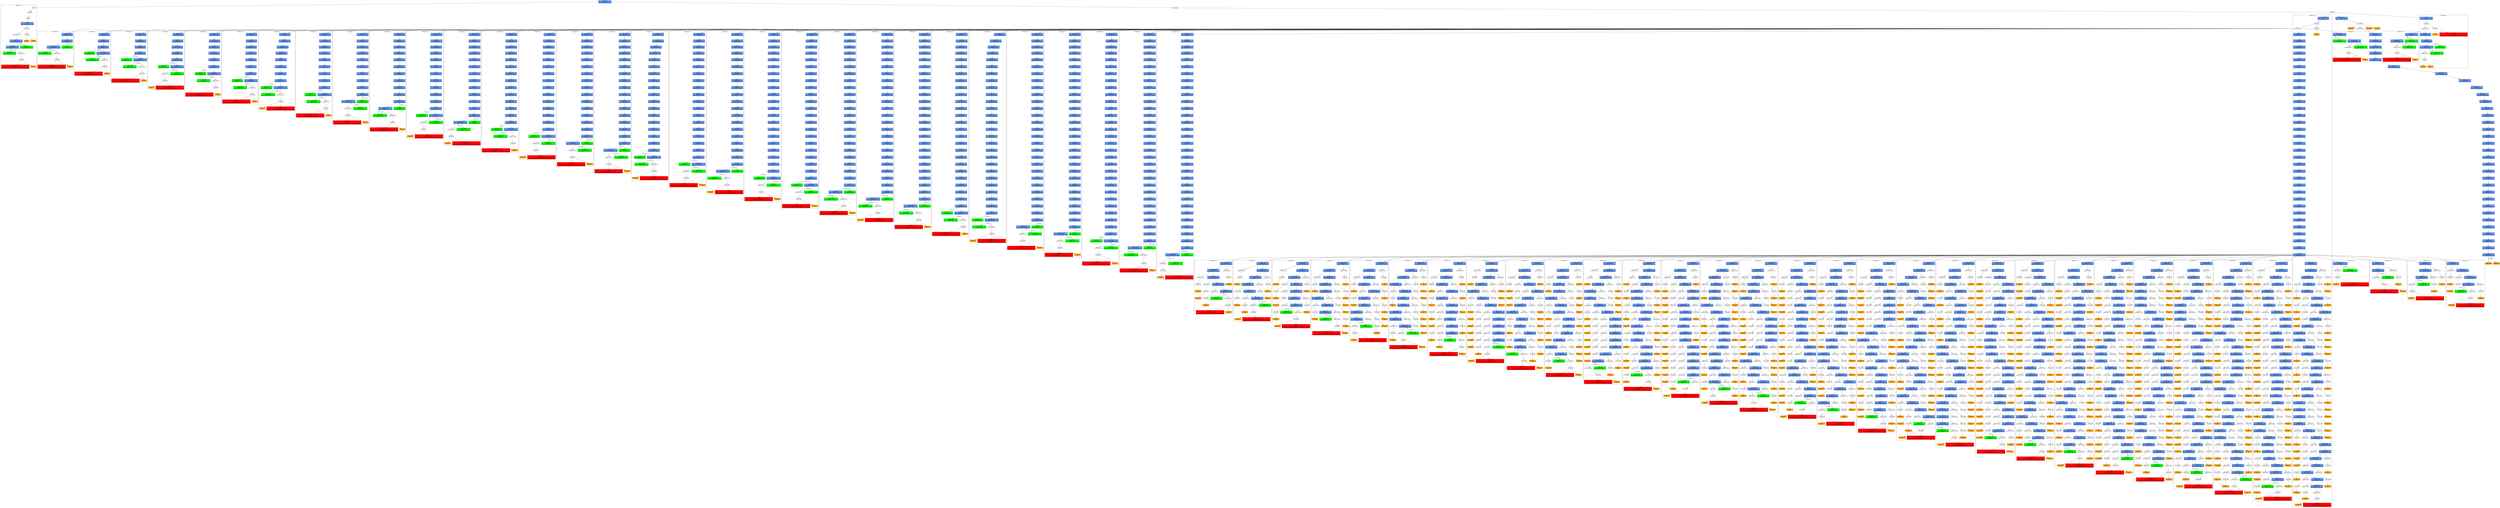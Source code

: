 digraph ARG {
node [style="filled" shape="box" color="white"]
subgraph cluster_0 {
label="Refinement 0"
1 [label="1 @ N115\nmain\n" id="1"]
3 [label="3 @ N63\ninitial entry\n" id="3"]
5 [label="5 @ N62\ninitial exit\n" id="5"]
8 [fillcolor="cornflowerblue" label="8 @ N103\nmain\nAbstractionState: ABS1: true\n" id="8"]
10 [label="10 @ N67\ncrc_main entry\n" id="10"]
22 [label="22 @ N1\nparallel_crces entry\n" id="22"]
25 [fillcolor="cornflowerblue" label="25 @ N7\nparallel_crces\nAbstractionState: ABS2: true\n" id="25"]
40 [fillcolor="green" label="40 @ N7\nparallel_crces\nAbstractionState: ABS5: true\n" id="40"]
30 [fillcolor="cornflowerblue" label="30 @ N56\nparallel_crces\nAbstractionState: ABS3: true\n" id="30"]
37 [fillcolor="green" label="37 @ N56\nparallel_crces\nAbstractionState: ABS4: true\n" id="37"]
33 [label="33 @ N0\nparallel_crces exit\n" id="33"]
62 [label="62 @ N66\ncrc_main exit\n" id="62"]
73 [fillcolor="red" label="73 @ N113\nmain\nAbstractionState: ABS6: true\n AutomatonState: AssertionAutomaton: _predefinedState_ERROR\n" id="73"]
68 [fillcolor="orange" label="68 @ N111\nmain\n" id="68"]
63 [label="63 @ N66\ncrc_main exit\n" id="63"]
71 [fillcolor="orange" label="71 @ N112\nmain\n" id="71"]
70 [fillcolor="orange" label="70 @ N111\nmain\n" id="70"]
1 -> 3 []
3 -> 5 []
5 -> 8 []
8 -> 10 []
10 -> 63 []
10 -> 22 []
22 -> 25 []
40 -> 25 [style="dashed" weight="0" label="covered by"]
25 -> 30 []
25 -> 40 []
37 -> 30 [style="dashed" weight="0" label="covered by"]
30 -> 33 []
30 -> 37 []
33 -> 62 []
62 -> 68 []
62 -> 73 []
63 -> 70 []
63 -> 71 []
}
0 -> 1
subgraph cluster_1 {
label="Refinement 1"
98 [fillcolor="cornflowerblue" label="98 @ N7\nparallel_crces\nAbstractionState: ABS8: true\n" id="98"]
103 [fillcolor="cornflowerblue" label="103 @ N56\nparallel_crces\nAbstractionState: ABS9: true\n" id="103"]
110 [fillcolor="green" label="110 @ N56\nparallel_crces\nAbstractionState: ABS10: true\n" id="110"]
106 [label="106 @ N0\nparallel_crces exit\n" id="106"]
135 [label="135 @ N66\ncrc_main exit\n" id="135"]
146 [fillcolor="red" label="146 @ N113\nmain\nAbstractionState: ABS12: true\n AutomatonState: AssertionAutomaton: _predefinedState_ERROR\n" id="146"]
141 [fillcolor="orange" label="141 @ N111\nmain\n" id="141"]
113 [fillcolor="green" label="113 @ N7\nparallel_crces\nAbstractionState: ABS11: true\n" id="113"]
113 -> 98 [style="dashed" weight="0" label="covered by"]
98 -> 113 []
98 -> 103 []
110 -> 103 [style="dashed" weight="0" label="covered by"]
103 -> 106 []
103 -> 110 []
106 -> 135 []
135 -> 141 []
135 -> 146 []
}
95 -> 98
subgraph cluster_2 {
label="Refinement 2"
81 [fillcolor="cornflowerblue" label="81 @ N103\nmain\nAbstractionState: ABS7: true\n" id="81"]
83 [label="83 @ N67\ncrc_main entry\n" id="83"]
136 [label="136 @ N66\ncrc_main exit\n" id="136"]
143 [fillcolor="orange" label="143 @ N111\nmain\n" id="143"]
186 [fillcolor="red" label="186 @ N113\nmain\nAbstractionState: ABS19: true\n AutomatonState: AssertionAutomaton: _predefinedState_ERROR\n" id="186"]
95 [label="95 @ N1\nparallel_crces entry\n" id="95"]
148 [fillcolor="cornflowerblue" label="148 @ N7\nparallel_crces\nAbstractionState: ABS13\n" id="148"]
155 [fillcolor="cornflowerblue" label="155 @ N7\nparallel_crces\nAbstractionState: ABS15\n" id="155"]
170 [fillcolor="green" label="170 @ N7\nparallel_crces\nAbstractionState: ABS18\n" id="170"]
160 [fillcolor="cornflowerblue" label="160 @ N56\nparallel_crces\nAbstractionState: ABS16: true\n" id="160"]
163 [label="163 @ N0\nparallel_crces exit\n" id="163"]
180 [label="180 @ N66\ncrc_main exit\n" id="180"]
184 [fillcolor="orange" label="184 @ N112\nmain\n" id="184"]
183 [fillcolor="orange" label="183 @ N111\nmain\n" id="183"]
167 [fillcolor="green" label="167 @ N56\nparallel_crces\nAbstractionState: ABS17: true\n" id="167"]
81 -> 83 []
83 -> 95 []
83 -> 136 []
136 -> 186 []
136 -> 143 []
95 -> 148 []
148 -> 155 []
170 -> 155 [style="dashed" weight="0" label="covered by"]
155 -> 160 []
155 -> 170 []
167 -> 160 [style="dashed" weight="0" label="covered by"]
160 -> 167 []
160 -> 163 []
163 -> 180 []
180 -> 183 []
180 -> 184 []
}
78 -> 81
subgraph cluster_3 {
label="Refinement 3"
205 [fillcolor="cornflowerblue" label="205 @ N7\nparallel_crces\nAbstractionState: ABS21: true\n" id="205"]
220 [fillcolor="green" label="220 @ N7\nparallel_crces\nAbstractionState: ABS24: true\n" id="220"]
210 [fillcolor="cornflowerblue" label="210 @ N56\nparallel_crces\nAbstractionState: ABS22: true\n" id="210"]
213 [label="213 @ N0\nparallel_crces exit\n" id="213"]
242 [label="242 @ N66\ncrc_main exit\n" id="242"]
253 [fillcolor="red" label="253 @ N113\nmain\nAbstractionState: ABS25: true\n AutomatonState: AssertionAutomaton: _predefinedState_ERROR\n" id="253"]
248 [fillcolor="orange" label="248 @ N111\nmain\n" id="248"]
217 [fillcolor="green" label="217 @ N56\nparallel_crces\nAbstractionState: ABS23: true\n" id="217"]
220 -> 205 [style="dashed" weight="0" label="covered by"]
205 -> 210 []
205 -> 220 []
217 -> 210 [style="dashed" weight="0" label="covered by"]
210 -> 217 []
210 -> 213 []
213 -> 242 []
242 -> 248 []
242 -> 253 []
}
202 -> 205
subgraph cluster_4 {
label="Refinement 4"
255 [fillcolor="cornflowerblue" label="255 @ N7\nparallel_crces\nAbstractionState: ABS26\n" id="255"]
262 [fillcolor="cornflowerblue" label="262 @ N7\nparallel_crces\nAbstractionState: ABS28\n" id="262"]
267 [fillcolor="cornflowerblue" label="267 @ N56\nparallel_crces\nAbstractionState: ABS29: true\n" id="267"]
274 [fillcolor="green" label="274 @ N56\nparallel_crces\nAbstractionState: ABS30: true\n" id="274"]
270 [label="270 @ N0\nparallel_crces exit\n" id="270"]
287 [label="287 @ N66\ncrc_main exit\n" id="287"]
294 [fillcolor="red" label="294 @ N113\nmain\nAbstractionState: ABS33: true\n AutomatonState: AssertionAutomaton: _predefinedState_ERROR\n" id="294"]
290 [fillcolor="orange" label="290 @ N111\nmain\n" id="290"]
277 [fillcolor="green" label="277 @ N7\nparallel_crces\nAbstractionState: ABS31\n" id="277"]
255 -> 262 []
277 -> 262 [style="dashed" weight="0" label="covered by"]
262 -> 277 []
262 -> 267 []
274 -> 267 [style="dashed" weight="0" label="covered by"]
267 -> 270 []
267 -> 274 []
270 -> 287 []
287 -> 290 []
287 -> 294 []
}
202 -> 255
subgraph cluster_5 {
label="Refinement 5"
296 [fillcolor="cornflowerblue" label="296 @ N7\nparallel_crces\nAbstractionState: ABS34\n" id="296"]
303 [fillcolor="cornflowerblue" label="303 @ N7\nparallel_crces\nAbstractionState: ABS36\n" id="303"]
310 [fillcolor="cornflowerblue" label="310 @ N7\nparallel_crces\nAbstractionState: ABS38\n" id="310"]
325 [fillcolor="green" label="325 @ N7\nparallel_crces\nAbstractionState: ABS41\n" id="325"]
315 [fillcolor="cornflowerblue" label="315 @ N56\nparallel_crces\nAbstractionState: ABS39: true\n" id="315"]
322 [fillcolor="green" label="322 @ N56\nparallel_crces\nAbstractionState: ABS40: true\n" id="322"]
318 [label="318 @ N0\nparallel_crces exit\n" id="318"]
335 [label="335 @ N66\ncrc_main exit\n" id="335"]
341 [fillcolor="red" label="341 @ N113\nmain\nAbstractionState: ABS42: true\n AutomatonState: AssertionAutomaton: _predefinedState_ERROR\n" id="341"]
338 [fillcolor="orange" label="338 @ N111\nmain\n" id="338"]
296 -> 303 []
303 -> 310 []
325 -> 310 [style="dashed" weight="0" label="covered by"]
310 -> 315 []
310 -> 325 []
322 -> 315 [style="dashed" weight="0" label="covered by"]
315 -> 318 []
315 -> 322 []
318 -> 335 []
335 -> 338 []
335 -> 341 []
}
202 -> 296
subgraph cluster_6 {
label="Refinement 6"
343 [fillcolor="cornflowerblue" label="343 @ N7\nparallel_crces\nAbstractionState: ABS43\n" id="343"]
350 [fillcolor="cornflowerblue" label="350 @ N7\nparallel_crces\nAbstractionState: ABS45\n" id="350"]
357 [fillcolor="cornflowerblue" label="357 @ N7\nparallel_crces\nAbstractionState: ABS47\n" id="357"]
364 [fillcolor="cornflowerblue" label="364 @ N7\nparallel_crces\nAbstractionState: ABS49\n" id="364"]
379 [fillcolor="green" label="379 @ N7\nparallel_crces\nAbstractionState: ABS52\n" id="379"]
369 [fillcolor="cornflowerblue" label="369 @ N56\nparallel_crces\nAbstractionState: ABS50: true\n" id="369"]
376 [fillcolor="green" label="376 @ N56\nparallel_crces\nAbstractionState: ABS51: true\n" id="376"]
372 [label="372 @ N0\nparallel_crces exit\n" id="372"]
389 [label="389 @ N66\ncrc_main exit\n" id="389"]
395 [fillcolor="red" label="395 @ N113\nmain\nAbstractionState: ABS53: true\n AutomatonState: AssertionAutomaton: _predefinedState_ERROR\n" id="395"]
392 [fillcolor="orange" label="392 @ N111\nmain\n" id="392"]
343 -> 350 []
350 -> 357 []
357 -> 364 []
379 -> 364 [style="dashed" weight="0" label="covered by"]
364 -> 369 []
364 -> 379 []
376 -> 369 [style="dashed" weight="0" label="covered by"]
369 -> 372 []
369 -> 376 []
372 -> 389 []
389 -> 392 []
389 -> 395 []
}
202 -> 343
subgraph cluster_7 {
label="Refinement 7"
397 [fillcolor="cornflowerblue" label="397 @ N7\nparallel_crces\nAbstractionState: ABS54\n" id="397"]
404 [fillcolor="cornflowerblue" label="404 @ N7\nparallel_crces\nAbstractionState: ABS56\n" id="404"]
411 [fillcolor="cornflowerblue" label="411 @ N7\nparallel_crces\nAbstractionState: ABS58\n" id="411"]
418 [fillcolor="cornflowerblue" label="418 @ N7\nparallel_crces\nAbstractionState: ABS60\n" id="418"]
425 [fillcolor="cornflowerblue" label="425 @ N7\nparallel_crces\nAbstractionState: ABS62\n" id="425"]
440 [fillcolor="green" label="440 @ N7\nparallel_crces\nAbstractionState: ABS65\n" id="440"]
430 [fillcolor="cornflowerblue" label="430 @ N56\nparallel_crces\nAbstractionState: ABS63: true\n" id="430"]
433 [label="433 @ N0\nparallel_crces exit\n" id="433"]
450 [label="450 @ N66\ncrc_main exit\n" id="450"]
453 [fillcolor="orange" label="453 @ N111\nmain\n" id="453"]
456 [fillcolor="red" label="456 @ N113\nmain\nAbstractionState: ABS66: true\n AutomatonState: AssertionAutomaton: _predefinedState_ERROR\n" id="456"]
437 [fillcolor="green" label="437 @ N56\nparallel_crces\nAbstractionState: ABS64: true\n" id="437"]
397 -> 404 []
404 -> 411 []
411 -> 418 []
418 -> 425 []
440 -> 425 [style="dashed" weight="0" label="covered by"]
425 -> 430 []
425 -> 440 []
437 -> 430 [style="dashed" weight="0" label="covered by"]
430 -> 437 []
430 -> 433 []
433 -> 450 []
450 -> 456 []
450 -> 453 []
}
202 -> 397
subgraph cluster_8 {
label="Refinement 8"
458 [fillcolor="cornflowerblue" label="458 @ N7\nparallel_crces\nAbstractionState: ABS67\n" id="458"]
465 [fillcolor="cornflowerblue" label="465 @ N7\nparallel_crces\nAbstractionState: ABS69\n" id="465"]
472 [fillcolor="cornflowerblue" label="472 @ N7\nparallel_crces\nAbstractionState: ABS71\n" id="472"]
479 [fillcolor="cornflowerblue" label="479 @ N7\nparallel_crces\nAbstractionState: ABS73\n" id="479"]
486 [fillcolor="cornflowerblue" label="486 @ N7\nparallel_crces\nAbstractionState: ABS75\n" id="486"]
493 [fillcolor="cornflowerblue" label="493 @ N7\nparallel_crces\nAbstractionState: ABS77\n" id="493"]
508 [fillcolor="green" label="508 @ N7\nparallel_crces\nAbstractionState: ABS80\n" id="508"]
498 [fillcolor="cornflowerblue" label="498 @ N56\nparallel_crces\nAbstractionState: ABS78: true\n" id="498"]
505 [fillcolor="green" label="505 @ N56\nparallel_crces\nAbstractionState: ABS79: true\n" id="505"]
501 [label="501 @ N0\nparallel_crces exit\n" id="501"]
518 [label="518 @ N66\ncrc_main exit\n" id="518"]
524 [fillcolor="red" label="524 @ N113\nmain\nAbstractionState: ABS81: true\n AutomatonState: AssertionAutomaton: _predefinedState_ERROR\n" id="524"]
521 [fillcolor="orange" label="521 @ N111\nmain\n" id="521"]
458 -> 465 []
465 -> 472 []
472 -> 479 []
479 -> 486 []
486 -> 493 []
508 -> 493 [style="dashed" weight="0" label="covered by"]
493 -> 498 []
493 -> 508 []
505 -> 498 [style="dashed" weight="0" label="covered by"]
498 -> 501 []
498 -> 505 []
501 -> 518 []
518 -> 521 []
518 -> 524 []
}
202 -> 458
subgraph cluster_9 {
label="Refinement 9"
526 [fillcolor="cornflowerblue" label="526 @ N7\nparallel_crces\nAbstractionState: ABS82\n" id="526"]
533 [fillcolor="cornflowerblue" label="533 @ N7\nparallel_crces\nAbstractionState: ABS84\n" id="533"]
540 [fillcolor="cornflowerblue" label="540 @ N7\nparallel_crces\nAbstractionState: ABS86\n" id="540"]
547 [fillcolor="cornflowerblue" label="547 @ N7\nparallel_crces\nAbstractionState: ABS88\n" id="547"]
554 [fillcolor="cornflowerblue" label="554 @ N7\nparallel_crces\nAbstractionState: ABS90\n" id="554"]
561 [fillcolor="cornflowerblue" label="561 @ N7\nparallel_crces\nAbstractionState: ABS92\n" id="561"]
568 [fillcolor="cornflowerblue" label="568 @ N7\nparallel_crces\nAbstractionState: ABS94\n" id="568"]
583 [fillcolor="green" label="583 @ N7\nparallel_crces\nAbstractionState: ABS97\n" id="583"]
573 [fillcolor="cornflowerblue" label="573 @ N56\nparallel_crces\nAbstractionState: ABS95: true\n" id="573"]
580 [fillcolor="green" label="580 @ N56\nparallel_crces\nAbstractionState: ABS96: true\n" id="580"]
576 [label="576 @ N0\nparallel_crces exit\n" id="576"]
593 [label="593 @ N66\ncrc_main exit\n" id="593"]
599 [fillcolor="red" label="599 @ N113\nmain\nAbstractionState: ABS98: true\n AutomatonState: AssertionAutomaton: _predefinedState_ERROR\n" id="599"]
596 [fillcolor="orange" label="596 @ N111\nmain\n" id="596"]
526 -> 533 []
533 -> 540 []
540 -> 547 []
547 -> 554 []
554 -> 561 []
561 -> 568 []
583 -> 568 [style="dashed" weight="0" label="covered by"]
568 -> 573 []
568 -> 583 []
580 -> 573 [style="dashed" weight="0" label="covered by"]
573 -> 576 []
573 -> 580 []
576 -> 593 []
593 -> 596 []
593 -> 599 []
}
202 -> 526
subgraph cluster_10 {
label="Refinement 10"
601 [fillcolor="cornflowerblue" label="601 @ N7\nparallel_crces\nAbstractionState: ABS99\n" id="601"]
608 [fillcolor="cornflowerblue" label="608 @ N7\nparallel_crces\nAbstractionState: ABS101\n" id="608"]
615 [fillcolor="cornflowerblue" label="615 @ N7\nparallel_crces\nAbstractionState: ABS103\n" id="615"]
622 [fillcolor="cornflowerblue" label="622 @ N7\nparallel_crces\nAbstractionState: ABS105\n" id="622"]
629 [fillcolor="cornflowerblue" label="629 @ N7\nparallel_crces\nAbstractionState: ABS107\n" id="629"]
636 [fillcolor="cornflowerblue" label="636 @ N7\nparallel_crces\nAbstractionState: ABS109\n" id="636"]
643 [fillcolor="cornflowerblue" label="643 @ N7\nparallel_crces\nAbstractionState: ABS111\n" id="643"]
650 [fillcolor="cornflowerblue" label="650 @ N7\nparallel_crces\nAbstractionState: ABS113\n" id="650"]
665 [fillcolor="green" label="665 @ N7\nparallel_crces\nAbstractionState: ABS116\n" id="665"]
655 [fillcolor="cornflowerblue" label="655 @ N56\nparallel_crces\nAbstractionState: ABS114: true\n" id="655"]
662 [fillcolor="green" label="662 @ N56\nparallel_crces\nAbstractionState: ABS115: true\n" id="662"]
658 [label="658 @ N0\nparallel_crces exit\n" id="658"]
675 [label="675 @ N66\ncrc_main exit\n" id="675"]
678 [fillcolor="orange" label="678 @ N111\nmain\n" id="678"]
681 [fillcolor="red" label="681 @ N113\nmain\nAbstractionState: ABS117: true\n AutomatonState: AssertionAutomaton: _predefinedState_ERROR\n" id="681"]
601 -> 608 []
608 -> 615 []
615 -> 622 []
622 -> 629 []
629 -> 636 []
636 -> 643 []
643 -> 650 []
665 -> 650 [style="dashed" weight="0" label="covered by"]
650 -> 655 []
650 -> 665 []
662 -> 655 [style="dashed" weight="0" label="covered by"]
655 -> 658 []
655 -> 662 []
658 -> 675 []
675 -> 681 []
675 -> 678 []
}
202 -> 601
subgraph cluster_11 {
label="Refinement 11"
683 [fillcolor="cornflowerblue" label="683 @ N7\nparallel_crces\nAbstractionState: ABS118\n" id="683"]
690 [fillcolor="cornflowerblue" label="690 @ N7\nparallel_crces\nAbstractionState: ABS120\n" id="690"]
697 [fillcolor="cornflowerblue" label="697 @ N7\nparallel_crces\nAbstractionState: ABS122\n" id="697"]
704 [fillcolor="cornflowerblue" label="704 @ N7\nparallel_crces\nAbstractionState: ABS124\n" id="704"]
711 [fillcolor="cornflowerblue" label="711 @ N7\nparallel_crces\nAbstractionState: ABS126\n" id="711"]
718 [fillcolor="cornflowerblue" label="718 @ N7\nparallel_crces\nAbstractionState: ABS128\n" id="718"]
725 [fillcolor="cornflowerblue" label="725 @ N7\nparallel_crces\nAbstractionState: ABS130\n" id="725"]
732 [fillcolor="cornflowerblue" label="732 @ N7\nparallel_crces\nAbstractionState: ABS132\n" id="732"]
739 [fillcolor="cornflowerblue" label="739 @ N7\nparallel_crces\nAbstractionState: ABS134\n" id="739"]
754 [fillcolor="green" label="754 @ N7\nparallel_crces\nAbstractionState: ABS137\n" id="754"]
744 [fillcolor="cornflowerblue" label="744 @ N56\nparallel_crces\nAbstractionState: ABS135: true\n" id="744"]
751 [fillcolor="green" label="751 @ N56\nparallel_crces\nAbstractionState: ABS136: true\n" id="751"]
747 [label="747 @ N0\nparallel_crces exit\n" id="747"]
764 [label="764 @ N66\ncrc_main exit\n" id="764"]
770 [fillcolor="red" label="770 @ N113\nmain\nAbstractionState: ABS138: true\n AutomatonState: AssertionAutomaton: _predefinedState_ERROR\n" id="770"]
767 [fillcolor="orange" label="767 @ N111\nmain\n" id="767"]
683 -> 690 []
690 -> 697 []
697 -> 704 []
704 -> 711 []
711 -> 718 []
718 -> 725 []
725 -> 732 []
732 -> 739 []
754 -> 739 [style="dashed" weight="0" label="covered by"]
739 -> 744 []
739 -> 754 []
751 -> 744 [style="dashed" weight="0" label="covered by"]
744 -> 747 []
744 -> 751 []
747 -> 764 []
764 -> 767 []
764 -> 770 []
}
202 -> 683
subgraph cluster_12 {
label="Refinement 12"
772 [fillcolor="cornflowerblue" label="772 @ N7\nparallel_crces\nAbstractionState: ABS139\n" id="772"]
779 [fillcolor="cornflowerblue" label="779 @ N7\nparallel_crces\nAbstractionState: ABS141\n" id="779"]
786 [fillcolor="cornflowerblue" label="786 @ N7\nparallel_crces\nAbstractionState: ABS143\n" id="786"]
793 [fillcolor="cornflowerblue" label="793 @ N7\nparallel_crces\nAbstractionState: ABS145\n" id="793"]
800 [fillcolor="cornflowerblue" label="800 @ N7\nparallel_crces\nAbstractionState: ABS147\n" id="800"]
807 [fillcolor="cornflowerblue" label="807 @ N7\nparallel_crces\nAbstractionState: ABS149\n" id="807"]
814 [fillcolor="cornflowerblue" label="814 @ N7\nparallel_crces\nAbstractionState: ABS151\n" id="814"]
821 [fillcolor="cornflowerblue" label="821 @ N7\nparallel_crces\nAbstractionState: ABS153\n" id="821"]
828 [fillcolor="cornflowerblue" label="828 @ N7\nparallel_crces\nAbstractionState: ABS155\n" id="828"]
835 [fillcolor="cornflowerblue" label="835 @ N7\nparallel_crces\nAbstractionState: ABS157\n" id="835"]
840 [fillcolor="cornflowerblue" label="840 @ N56\nparallel_crces\nAbstractionState: ABS158: true\n" id="840"]
847 [fillcolor="green" label="847 @ N56\nparallel_crces\nAbstractionState: ABS159: true\n" id="847"]
843 [label="843 @ N0\nparallel_crces exit\n" id="843"]
860 [label="860 @ N66\ncrc_main exit\n" id="860"]
866 [fillcolor="red" label="866 @ N113\nmain\nAbstractionState: ABS161: true\n AutomatonState: AssertionAutomaton: _predefinedState_ERROR\n" id="866"]
863 [fillcolor="orange" label="863 @ N111\nmain\n" id="863"]
850 [fillcolor="green" label="850 @ N7\nparallel_crces\nAbstractionState: ABS160\n" id="850"]
772 -> 779 []
779 -> 786 []
786 -> 793 []
793 -> 800 []
800 -> 807 []
807 -> 814 []
814 -> 821 []
821 -> 828 []
828 -> 835 []
850 -> 835 [style="dashed" weight="0" label="covered by"]
835 -> 850 []
835 -> 840 []
847 -> 840 [style="dashed" weight="0" label="covered by"]
840 -> 843 []
840 -> 847 []
843 -> 860 []
860 -> 863 []
860 -> 866 []
}
202 -> 772
subgraph cluster_13 {
label="Refinement 13"
868 [fillcolor="cornflowerblue" label="868 @ N7\nparallel_crces\nAbstractionState: ABS162\n" id="868"]
875 [fillcolor="cornflowerblue" label="875 @ N7\nparallel_crces\nAbstractionState: ABS164\n" id="875"]
882 [fillcolor="cornflowerblue" label="882 @ N7\nparallel_crces\nAbstractionState: ABS166\n" id="882"]
889 [fillcolor="cornflowerblue" label="889 @ N7\nparallel_crces\nAbstractionState: ABS168\n" id="889"]
896 [fillcolor="cornflowerblue" label="896 @ N7\nparallel_crces\nAbstractionState: ABS170\n" id="896"]
903 [fillcolor="cornflowerblue" label="903 @ N7\nparallel_crces\nAbstractionState: ABS172\n" id="903"]
910 [fillcolor="cornflowerblue" label="910 @ N7\nparallel_crces\nAbstractionState: ABS174\n" id="910"]
917 [fillcolor="cornflowerblue" label="917 @ N7\nparallel_crces\nAbstractionState: ABS176\n" id="917"]
924 [fillcolor="cornflowerblue" label="924 @ N7\nparallel_crces\nAbstractionState: ABS178\n" id="924"]
931 [fillcolor="cornflowerblue" label="931 @ N7\nparallel_crces\nAbstractionState: ABS180\n" id="931"]
938 [fillcolor="cornflowerblue" label="938 @ N7\nparallel_crces\nAbstractionState: ABS182\n" id="938"]
943 [fillcolor="cornflowerblue" label="943 @ N56\nparallel_crces\nAbstractionState: ABS183: true\n" id="943"]
950 [fillcolor="green" label="950 @ N56\nparallel_crces\nAbstractionState: ABS184: true\n" id="950"]
946 [label="946 @ N0\nparallel_crces exit\n" id="946"]
963 [label="963 @ N66\ncrc_main exit\n" id="963"]
969 [fillcolor="red" label="969 @ N113\nmain\nAbstractionState: ABS186: true\n AutomatonState: AssertionAutomaton: _predefinedState_ERROR\n" id="969"]
966 [fillcolor="orange" label="966 @ N111\nmain\n" id="966"]
953 [fillcolor="green" label="953 @ N7\nparallel_crces\nAbstractionState: ABS185\n" id="953"]
868 -> 875 []
875 -> 882 []
882 -> 889 []
889 -> 896 []
896 -> 903 []
903 -> 910 []
910 -> 917 []
917 -> 924 []
924 -> 931 []
931 -> 938 []
953 -> 938 [style="dashed" weight="0" label="covered by"]
938 -> 953 []
938 -> 943 []
950 -> 943 [style="dashed" weight="0" label="covered by"]
943 -> 946 []
943 -> 950 []
946 -> 963 []
963 -> 966 []
963 -> 969 []
}
202 -> 868
subgraph cluster_14 {
label="Refinement 14"
971 [fillcolor="cornflowerblue" label="971 @ N7\nparallel_crces\nAbstractionState: ABS187\n" id="971"]
978 [fillcolor="cornflowerblue" label="978 @ N7\nparallel_crces\nAbstractionState: ABS189\n" id="978"]
985 [fillcolor="cornflowerblue" label="985 @ N7\nparallel_crces\nAbstractionState: ABS191\n" id="985"]
992 [fillcolor="cornflowerblue" label="992 @ N7\nparallel_crces\nAbstractionState: ABS193\n" id="992"]
999 [fillcolor="cornflowerblue" label="999 @ N7\nparallel_crces\nAbstractionState: ABS195\n" id="999"]
1006 [fillcolor="cornflowerblue" label="1006 @ N7\nparallel_crces\nAbstractionState: ABS197\n" id="1006"]
1013 [fillcolor="cornflowerblue" label="1013 @ N7\nparallel_crces\nAbstractionState: ABS199\n" id="1013"]
1020 [fillcolor="cornflowerblue" label="1020 @ N7\nparallel_crces\nAbstractionState: ABS201\n" id="1020"]
1027 [fillcolor="cornflowerblue" label="1027 @ N7\nparallel_crces\nAbstractionState: ABS203\n" id="1027"]
1034 [fillcolor="cornflowerblue" label="1034 @ N7\nparallel_crces\nAbstractionState: ABS205\n" id="1034"]
1041 [fillcolor="cornflowerblue" label="1041 @ N7\nparallel_crces\nAbstractionState: ABS207\n" id="1041"]
1048 [fillcolor="cornflowerblue" label="1048 @ N7\nparallel_crces\nAbstractionState: ABS209\n" id="1048"]
1063 [fillcolor="green" label="1063 @ N7\nparallel_crces\nAbstractionState: ABS212\n" id="1063"]
1053 [fillcolor="cornflowerblue" label="1053 @ N56\nparallel_crces\nAbstractionState: ABS210: true\n" id="1053"]
1056 [label="1056 @ N0\nparallel_crces exit\n" id="1056"]
1073 [label="1073 @ N66\ncrc_main exit\n" id="1073"]
1076 [fillcolor="orange" label="1076 @ N111\nmain\n" id="1076"]
1079 [fillcolor="red" label="1079 @ N113\nmain\nAbstractionState: ABS213: true\n AutomatonState: AssertionAutomaton: _predefinedState_ERROR\n" id="1079"]
1060 [fillcolor="green" label="1060 @ N56\nparallel_crces\nAbstractionState: ABS211: true\n" id="1060"]
971 -> 978 []
978 -> 985 []
985 -> 992 []
992 -> 999 []
999 -> 1006 []
1006 -> 1013 []
1013 -> 1020 []
1020 -> 1027 []
1027 -> 1034 []
1034 -> 1041 []
1041 -> 1048 []
1063 -> 1048 [style="dashed" weight="0" label="covered by"]
1048 -> 1053 []
1048 -> 1063 []
1060 -> 1053 [style="dashed" weight="0" label="covered by"]
1053 -> 1060 []
1053 -> 1056 []
1056 -> 1073 []
1073 -> 1079 []
1073 -> 1076 []
}
202 -> 971
subgraph cluster_15 {
label="Refinement 15"
1081 [fillcolor="cornflowerblue" label="1081 @ N7\nparallel_crces\nAbstractionState: ABS214\n" id="1081"]
1088 [fillcolor="cornflowerblue" label="1088 @ N7\nparallel_crces\nAbstractionState: ABS216\n" id="1088"]
1095 [fillcolor="cornflowerblue" label="1095 @ N7\nparallel_crces\nAbstractionState: ABS218\n" id="1095"]
1102 [fillcolor="cornflowerblue" label="1102 @ N7\nparallel_crces\nAbstractionState: ABS220\n" id="1102"]
1109 [fillcolor="cornflowerblue" label="1109 @ N7\nparallel_crces\nAbstractionState: ABS222\n" id="1109"]
1116 [fillcolor="cornflowerblue" label="1116 @ N7\nparallel_crces\nAbstractionState: ABS224\n" id="1116"]
1123 [fillcolor="cornflowerblue" label="1123 @ N7\nparallel_crces\nAbstractionState: ABS226\n" id="1123"]
1130 [fillcolor="cornflowerblue" label="1130 @ N7\nparallel_crces\nAbstractionState: ABS228\n" id="1130"]
1137 [fillcolor="cornflowerblue" label="1137 @ N7\nparallel_crces\nAbstractionState: ABS230\n" id="1137"]
1144 [fillcolor="cornflowerblue" label="1144 @ N7\nparallel_crces\nAbstractionState: ABS232\n" id="1144"]
1151 [fillcolor="cornflowerblue" label="1151 @ N7\nparallel_crces\nAbstractionState: ABS234\n" id="1151"]
1158 [fillcolor="cornflowerblue" label="1158 @ N7\nparallel_crces\nAbstractionState: ABS236\n" id="1158"]
1165 [fillcolor="cornflowerblue" label="1165 @ N7\nparallel_crces\nAbstractionState: ABS238\n" id="1165"]
1170 [fillcolor="cornflowerblue" label="1170 @ N56\nparallel_crces\nAbstractionState: ABS239: true\n" id="1170"]
1173 [label="1173 @ N0\nparallel_crces exit\n" id="1173"]
1190 [label="1190 @ N66\ncrc_main exit\n" id="1190"]
1193 [fillcolor="orange" label="1193 @ N111\nmain\n" id="1193"]
1196 [fillcolor="red" label="1196 @ N113\nmain\nAbstractionState: ABS242: true\n AutomatonState: AssertionAutomaton: _predefinedState_ERROR\n" id="1196"]
1177 [fillcolor="green" label="1177 @ N56\nparallel_crces\nAbstractionState: ABS240: true\n" id="1177"]
1180 [fillcolor="green" label="1180 @ N7\nparallel_crces\nAbstractionState: ABS241\n" id="1180"]
1081 -> 1088 []
1088 -> 1095 []
1095 -> 1102 []
1102 -> 1109 []
1109 -> 1116 []
1116 -> 1123 []
1123 -> 1130 []
1130 -> 1137 []
1137 -> 1144 []
1144 -> 1151 []
1151 -> 1158 []
1158 -> 1165 []
1180 -> 1165 [style="dashed" weight="0" label="covered by"]
1165 -> 1180 []
1165 -> 1170 []
1177 -> 1170 [style="dashed" weight="0" label="covered by"]
1170 -> 1177 []
1170 -> 1173 []
1173 -> 1190 []
1190 -> 1196 []
1190 -> 1193 []
}
202 -> 1081
subgraph cluster_16 {
label="Refinement 16"
1198 [fillcolor="cornflowerblue" label="1198 @ N7\nparallel_crces\nAbstractionState: ABS243\n" id="1198"]
1205 [fillcolor="cornflowerblue" label="1205 @ N7\nparallel_crces\nAbstractionState: ABS245\n" id="1205"]
1212 [fillcolor="cornflowerblue" label="1212 @ N7\nparallel_crces\nAbstractionState: ABS247\n" id="1212"]
1219 [fillcolor="cornflowerblue" label="1219 @ N7\nparallel_crces\nAbstractionState: ABS249\n" id="1219"]
1226 [fillcolor="cornflowerblue" label="1226 @ N7\nparallel_crces\nAbstractionState: ABS251\n" id="1226"]
1233 [fillcolor="cornflowerblue" label="1233 @ N7\nparallel_crces\nAbstractionState: ABS253\n" id="1233"]
1240 [fillcolor="cornflowerblue" label="1240 @ N7\nparallel_crces\nAbstractionState: ABS255\n" id="1240"]
1247 [fillcolor="cornflowerblue" label="1247 @ N7\nparallel_crces\nAbstractionState: ABS257\n" id="1247"]
1254 [fillcolor="cornflowerblue" label="1254 @ N7\nparallel_crces\nAbstractionState: ABS259\n" id="1254"]
1261 [fillcolor="cornflowerblue" label="1261 @ N7\nparallel_crces\nAbstractionState: ABS261\n" id="1261"]
1268 [fillcolor="cornflowerblue" label="1268 @ N7\nparallel_crces\nAbstractionState: ABS263\n" id="1268"]
1275 [fillcolor="cornflowerblue" label="1275 @ N7\nparallel_crces\nAbstractionState: ABS265\n" id="1275"]
1282 [fillcolor="cornflowerblue" label="1282 @ N7\nparallel_crces\nAbstractionState: ABS267\n" id="1282"]
1289 [fillcolor="cornflowerblue" label="1289 @ N7\nparallel_crces\nAbstractionState: ABS269\n" id="1289"]
1304 [fillcolor="green" label="1304 @ N7\nparallel_crces\nAbstractionState: ABS272\n" id="1304"]
1294 [fillcolor="cornflowerblue" label="1294 @ N56\nparallel_crces\nAbstractionState: ABS270: true\n" id="1294"]
1297 [label="1297 @ N0\nparallel_crces exit\n" id="1297"]
1314 [label="1314 @ N66\ncrc_main exit\n" id="1314"]
1320 [fillcolor="red" label="1320 @ N113\nmain\nAbstractionState: ABS273: true\n AutomatonState: AssertionAutomaton: _predefinedState_ERROR\n" id="1320"]
1317 [fillcolor="orange" label="1317 @ N111\nmain\n" id="1317"]
1301 [fillcolor="green" label="1301 @ N56\nparallel_crces\nAbstractionState: ABS271: true\n" id="1301"]
1198 -> 1205 []
1205 -> 1212 []
1212 -> 1219 []
1219 -> 1226 []
1226 -> 1233 []
1233 -> 1240 []
1240 -> 1247 []
1247 -> 1254 []
1254 -> 1261 []
1261 -> 1268 []
1268 -> 1275 []
1275 -> 1282 []
1282 -> 1289 []
1304 -> 1289 [style="dashed" weight="0" label="covered by"]
1289 -> 1294 []
1289 -> 1304 []
1301 -> 1294 [style="dashed" weight="0" label="covered by"]
1294 -> 1301 []
1294 -> 1297 []
1297 -> 1314 []
1314 -> 1317 []
1314 -> 1320 []
}
202 -> 1198
subgraph cluster_17 {
label="Refinement 17"
1322 [fillcolor="cornflowerblue" label="1322 @ N7\nparallel_crces\nAbstractionState: ABS274\n" id="1322"]
1329 [fillcolor="cornflowerblue" label="1329 @ N7\nparallel_crces\nAbstractionState: ABS276\n" id="1329"]
1336 [fillcolor="cornflowerblue" label="1336 @ N7\nparallel_crces\nAbstractionState: ABS278\n" id="1336"]
1343 [fillcolor="cornflowerblue" label="1343 @ N7\nparallel_crces\nAbstractionState: ABS280\n" id="1343"]
1350 [fillcolor="cornflowerblue" label="1350 @ N7\nparallel_crces\nAbstractionState: ABS282\n" id="1350"]
1357 [fillcolor="cornflowerblue" label="1357 @ N7\nparallel_crces\nAbstractionState: ABS284\n" id="1357"]
1364 [fillcolor="cornflowerblue" label="1364 @ N7\nparallel_crces\nAbstractionState: ABS286\n" id="1364"]
1371 [fillcolor="cornflowerblue" label="1371 @ N7\nparallel_crces\nAbstractionState: ABS288\n" id="1371"]
1378 [fillcolor="cornflowerblue" label="1378 @ N7\nparallel_crces\nAbstractionState: ABS290\n" id="1378"]
1385 [fillcolor="cornflowerblue" label="1385 @ N7\nparallel_crces\nAbstractionState: ABS292\n" id="1385"]
1392 [fillcolor="cornflowerblue" label="1392 @ N7\nparallel_crces\nAbstractionState: ABS294\n" id="1392"]
1399 [fillcolor="cornflowerblue" label="1399 @ N7\nparallel_crces\nAbstractionState: ABS296\n" id="1399"]
1406 [fillcolor="cornflowerblue" label="1406 @ N7\nparallel_crces\nAbstractionState: ABS298\n" id="1406"]
1413 [fillcolor="cornflowerblue" label="1413 @ N7\nparallel_crces\nAbstractionState: ABS300\n" id="1413"]
1420 [fillcolor="cornflowerblue" label="1420 @ N7\nparallel_crces\nAbstractionState: ABS302\n" id="1420"]
1425 [fillcolor="cornflowerblue" label="1425 @ N56\nparallel_crces\nAbstractionState: ABS303: true\n" id="1425"]
1428 [label="1428 @ N0\nparallel_crces exit\n" id="1428"]
1445 [label="1445 @ N66\ncrc_main exit\n" id="1445"]
1448 [fillcolor="orange" label="1448 @ N111\nmain\n" id="1448"]
1451 [fillcolor="red" label="1451 @ N113\nmain\nAbstractionState: ABS306: true\n AutomatonState: AssertionAutomaton: _predefinedState_ERROR\n" id="1451"]
1432 [fillcolor="green" label="1432 @ N56\nparallel_crces\nAbstractionState: ABS304: true\n" id="1432"]
1435 [fillcolor="green" label="1435 @ N7\nparallel_crces\nAbstractionState: ABS305\n" id="1435"]
1322 -> 1329 []
1329 -> 1336 []
1336 -> 1343 []
1343 -> 1350 []
1350 -> 1357 []
1357 -> 1364 []
1364 -> 1371 []
1371 -> 1378 []
1378 -> 1385 []
1385 -> 1392 []
1392 -> 1399 []
1399 -> 1406 []
1406 -> 1413 []
1413 -> 1420 []
1435 -> 1420 [style="dashed" weight="0" label="covered by"]
1420 -> 1435 []
1420 -> 1425 []
1432 -> 1425 [style="dashed" weight="0" label="covered by"]
1425 -> 1432 []
1425 -> 1428 []
1428 -> 1445 []
1445 -> 1451 []
1445 -> 1448 []
}
202 -> 1322
subgraph cluster_18 {
label="Refinement 18"
1453 [fillcolor="cornflowerblue" label="1453 @ N7\nparallel_crces\nAbstractionState: ABS307\n" id="1453"]
1460 [fillcolor="cornflowerblue" label="1460 @ N7\nparallel_crces\nAbstractionState: ABS309\n" id="1460"]
1467 [fillcolor="cornflowerblue" label="1467 @ N7\nparallel_crces\nAbstractionState: ABS311\n" id="1467"]
1474 [fillcolor="cornflowerblue" label="1474 @ N7\nparallel_crces\nAbstractionState: ABS313\n" id="1474"]
1481 [fillcolor="cornflowerblue" label="1481 @ N7\nparallel_crces\nAbstractionState: ABS315\n" id="1481"]
1488 [fillcolor="cornflowerblue" label="1488 @ N7\nparallel_crces\nAbstractionState: ABS317\n" id="1488"]
1495 [fillcolor="cornflowerblue" label="1495 @ N7\nparallel_crces\nAbstractionState: ABS319\n" id="1495"]
1502 [fillcolor="cornflowerblue" label="1502 @ N7\nparallel_crces\nAbstractionState: ABS321\n" id="1502"]
1509 [fillcolor="cornflowerblue" label="1509 @ N7\nparallel_crces\nAbstractionState: ABS323\n" id="1509"]
1516 [fillcolor="cornflowerblue" label="1516 @ N7\nparallel_crces\nAbstractionState: ABS325\n" id="1516"]
1523 [fillcolor="cornflowerblue" label="1523 @ N7\nparallel_crces\nAbstractionState: ABS327\n" id="1523"]
1530 [fillcolor="cornflowerblue" label="1530 @ N7\nparallel_crces\nAbstractionState: ABS329\n" id="1530"]
1537 [fillcolor="cornflowerblue" label="1537 @ N7\nparallel_crces\nAbstractionState: ABS331\n" id="1537"]
1544 [fillcolor="cornflowerblue" label="1544 @ N7\nparallel_crces\nAbstractionState: ABS333\n" id="1544"]
1551 [fillcolor="cornflowerblue" label="1551 @ N7\nparallel_crces\nAbstractionState: ABS335\n" id="1551"]
1558 [fillcolor="cornflowerblue" label="1558 @ N7\nparallel_crces\nAbstractionState: ABS337\n" id="1558"]
1563 [fillcolor="cornflowerblue" label="1563 @ N56\nparallel_crces\nAbstractionState: ABS338: true\n" id="1563"]
1570 [fillcolor="green" label="1570 @ N56\nparallel_crces\nAbstractionState: ABS339: true\n" id="1570"]
1566 [label="1566 @ N0\nparallel_crces exit\n" id="1566"]
1583 [label="1583 @ N66\ncrc_main exit\n" id="1583"]
1589 [fillcolor="red" label="1589 @ N113\nmain\nAbstractionState: ABS341: true\n AutomatonState: AssertionAutomaton: _predefinedState_ERROR\n" id="1589"]
1586 [fillcolor="orange" label="1586 @ N111\nmain\n" id="1586"]
1573 [fillcolor="green" label="1573 @ N7\nparallel_crces\nAbstractionState: ABS340\n" id="1573"]
1453 -> 1460 []
1460 -> 1467 []
1467 -> 1474 []
1474 -> 1481 []
1481 -> 1488 []
1488 -> 1495 []
1495 -> 1502 []
1502 -> 1509 []
1509 -> 1516 []
1516 -> 1523 []
1523 -> 1530 []
1530 -> 1537 []
1537 -> 1544 []
1544 -> 1551 []
1551 -> 1558 []
1573 -> 1558 [style="dashed" weight="0" label="covered by"]
1558 -> 1573 []
1558 -> 1563 []
1570 -> 1563 [style="dashed" weight="0" label="covered by"]
1563 -> 1566 []
1563 -> 1570 []
1566 -> 1583 []
1583 -> 1586 []
1583 -> 1589 []
}
202 -> 1453
subgraph cluster_19 {
label="Refinement 19"
1591 [fillcolor="cornflowerblue" label="1591 @ N7\nparallel_crces\nAbstractionState: ABS342\n" id="1591"]
1598 [fillcolor="cornflowerblue" label="1598 @ N7\nparallel_crces\nAbstractionState: ABS344\n" id="1598"]
1605 [fillcolor="cornflowerblue" label="1605 @ N7\nparallel_crces\nAbstractionState: ABS346\n" id="1605"]
1612 [fillcolor="cornflowerblue" label="1612 @ N7\nparallel_crces\nAbstractionState: ABS348\n" id="1612"]
1619 [fillcolor="cornflowerblue" label="1619 @ N7\nparallel_crces\nAbstractionState: ABS350\n" id="1619"]
1626 [fillcolor="cornflowerblue" label="1626 @ N7\nparallel_crces\nAbstractionState: ABS352\n" id="1626"]
1633 [fillcolor="cornflowerblue" label="1633 @ N7\nparallel_crces\nAbstractionState: ABS354\n" id="1633"]
1640 [fillcolor="cornflowerblue" label="1640 @ N7\nparallel_crces\nAbstractionState: ABS356\n" id="1640"]
1647 [fillcolor="cornflowerblue" label="1647 @ N7\nparallel_crces\nAbstractionState: ABS358\n" id="1647"]
1654 [fillcolor="cornflowerblue" label="1654 @ N7\nparallel_crces\nAbstractionState: ABS360\n" id="1654"]
1661 [fillcolor="cornflowerblue" label="1661 @ N7\nparallel_crces\nAbstractionState: ABS362\n" id="1661"]
1668 [fillcolor="cornflowerblue" label="1668 @ N7\nparallel_crces\nAbstractionState: ABS364\n" id="1668"]
1675 [fillcolor="cornflowerblue" label="1675 @ N7\nparallel_crces\nAbstractionState: ABS366\n" id="1675"]
1682 [fillcolor="cornflowerblue" label="1682 @ N7\nparallel_crces\nAbstractionState: ABS368\n" id="1682"]
1689 [fillcolor="cornflowerblue" label="1689 @ N7\nparallel_crces\nAbstractionState: ABS370\n" id="1689"]
1696 [fillcolor="cornflowerblue" label="1696 @ N7\nparallel_crces\nAbstractionState: ABS372\n" id="1696"]
1703 [fillcolor="cornflowerblue" label="1703 @ N7\nparallel_crces\nAbstractionState: ABS374\n" id="1703"]
1718 [fillcolor="green" label="1718 @ N7\nparallel_crces\nAbstractionState: ABS377\n" id="1718"]
1708 [fillcolor="cornflowerblue" label="1708 @ N56\nparallel_crces\nAbstractionState: ABS375: true\n" id="1708"]
1711 [label="1711 @ N0\nparallel_crces exit\n" id="1711"]
1728 [label="1728 @ N66\ncrc_main exit\n" id="1728"]
1734 [fillcolor="red" label="1734 @ N113\nmain\nAbstractionState: ABS378: true\n AutomatonState: AssertionAutomaton: _predefinedState_ERROR\n" id="1734"]
1731 [fillcolor="orange" label="1731 @ N111\nmain\n" id="1731"]
1715 [fillcolor="green" label="1715 @ N56\nparallel_crces\nAbstractionState: ABS376: true\n" id="1715"]
1591 -> 1598 []
1598 -> 1605 []
1605 -> 1612 []
1612 -> 1619 []
1619 -> 1626 []
1626 -> 1633 []
1633 -> 1640 []
1640 -> 1647 []
1647 -> 1654 []
1654 -> 1661 []
1661 -> 1668 []
1668 -> 1675 []
1675 -> 1682 []
1682 -> 1689 []
1689 -> 1696 []
1696 -> 1703 []
1718 -> 1703 [style="dashed" weight="0" label="covered by"]
1703 -> 1708 []
1703 -> 1718 []
1715 -> 1708 [style="dashed" weight="0" label="covered by"]
1708 -> 1715 []
1708 -> 1711 []
1711 -> 1728 []
1728 -> 1731 []
1728 -> 1734 []
}
202 -> 1591
subgraph cluster_20 {
label="Refinement 20"
1736 [fillcolor="cornflowerblue" label="1736 @ N7\nparallel_crces\nAbstractionState: ABS379\n" id="1736"]
1743 [fillcolor="cornflowerblue" label="1743 @ N7\nparallel_crces\nAbstractionState: ABS381\n" id="1743"]
1750 [fillcolor="cornflowerblue" label="1750 @ N7\nparallel_crces\nAbstractionState: ABS383\n" id="1750"]
1757 [fillcolor="cornflowerblue" label="1757 @ N7\nparallel_crces\nAbstractionState: ABS385\n" id="1757"]
1764 [fillcolor="cornflowerblue" label="1764 @ N7\nparallel_crces\nAbstractionState: ABS387\n" id="1764"]
1771 [fillcolor="cornflowerblue" label="1771 @ N7\nparallel_crces\nAbstractionState: ABS389\n" id="1771"]
1778 [fillcolor="cornflowerblue" label="1778 @ N7\nparallel_crces\nAbstractionState: ABS391\n" id="1778"]
1785 [fillcolor="cornflowerblue" label="1785 @ N7\nparallel_crces\nAbstractionState: ABS393\n" id="1785"]
1792 [fillcolor="cornflowerblue" label="1792 @ N7\nparallel_crces\nAbstractionState: ABS395\n" id="1792"]
1799 [fillcolor="cornflowerblue" label="1799 @ N7\nparallel_crces\nAbstractionState: ABS397\n" id="1799"]
1806 [fillcolor="cornflowerblue" label="1806 @ N7\nparallel_crces\nAbstractionState: ABS399\n" id="1806"]
1813 [fillcolor="cornflowerblue" label="1813 @ N7\nparallel_crces\nAbstractionState: ABS401\n" id="1813"]
1820 [fillcolor="cornflowerblue" label="1820 @ N7\nparallel_crces\nAbstractionState: ABS403\n" id="1820"]
1827 [fillcolor="cornflowerblue" label="1827 @ N7\nparallel_crces\nAbstractionState: ABS405\n" id="1827"]
1834 [fillcolor="cornflowerblue" label="1834 @ N7\nparallel_crces\nAbstractionState: ABS407\n" id="1834"]
1841 [fillcolor="cornflowerblue" label="1841 @ N7\nparallel_crces\nAbstractionState: ABS409\n" id="1841"]
1848 [fillcolor="cornflowerblue" label="1848 @ N7\nparallel_crces\nAbstractionState: ABS411\n" id="1848"]
1855 [fillcolor="cornflowerblue" label="1855 @ N7\nparallel_crces\nAbstractionState: ABS413\n" id="1855"]
1870 [fillcolor="green" label="1870 @ N7\nparallel_crces\nAbstractionState: ABS416\n" id="1870"]
1860 [fillcolor="cornflowerblue" label="1860 @ N56\nparallel_crces\nAbstractionState: ABS414: true\n" id="1860"]
1867 [fillcolor="green" label="1867 @ N56\nparallel_crces\nAbstractionState: ABS415: true\n" id="1867"]
1863 [label="1863 @ N0\nparallel_crces exit\n" id="1863"]
1880 [label="1880 @ N66\ncrc_main exit\n" id="1880"]
1883 [fillcolor="orange" label="1883 @ N111\nmain\n" id="1883"]
1886 [fillcolor="red" label="1886 @ N113\nmain\nAbstractionState: ABS417: true\n AutomatonState: AssertionAutomaton: _predefinedState_ERROR\n" id="1886"]
1736 -> 1743 []
1743 -> 1750 []
1750 -> 1757 []
1757 -> 1764 []
1764 -> 1771 []
1771 -> 1778 []
1778 -> 1785 []
1785 -> 1792 []
1792 -> 1799 []
1799 -> 1806 []
1806 -> 1813 []
1813 -> 1820 []
1820 -> 1827 []
1827 -> 1834 []
1834 -> 1841 []
1841 -> 1848 []
1848 -> 1855 []
1870 -> 1855 [style="dashed" weight="0" label="covered by"]
1855 -> 1860 []
1855 -> 1870 []
1867 -> 1860 [style="dashed" weight="0" label="covered by"]
1860 -> 1863 []
1860 -> 1867 []
1863 -> 1880 []
1880 -> 1886 []
1880 -> 1883 []
}
202 -> 1736
subgraph cluster_21 {
label="Refinement 21"
1888 [fillcolor="cornflowerblue" label="1888 @ N7\nparallel_crces\nAbstractionState: ABS418\n" id="1888"]
1895 [fillcolor="cornflowerblue" label="1895 @ N7\nparallel_crces\nAbstractionState: ABS420\n" id="1895"]
1902 [fillcolor="cornflowerblue" label="1902 @ N7\nparallel_crces\nAbstractionState: ABS422\n" id="1902"]
1909 [fillcolor="cornflowerblue" label="1909 @ N7\nparallel_crces\nAbstractionState: ABS424\n" id="1909"]
1916 [fillcolor="cornflowerblue" label="1916 @ N7\nparallel_crces\nAbstractionState: ABS426\n" id="1916"]
1923 [fillcolor="cornflowerblue" label="1923 @ N7\nparallel_crces\nAbstractionState: ABS428\n" id="1923"]
1930 [fillcolor="cornflowerblue" label="1930 @ N7\nparallel_crces\nAbstractionState: ABS430\n" id="1930"]
1937 [fillcolor="cornflowerblue" label="1937 @ N7\nparallel_crces\nAbstractionState: ABS432\n" id="1937"]
1944 [fillcolor="cornflowerblue" label="1944 @ N7\nparallel_crces\nAbstractionState: ABS434\n" id="1944"]
1951 [fillcolor="cornflowerblue" label="1951 @ N7\nparallel_crces\nAbstractionState: ABS436\n" id="1951"]
1958 [fillcolor="cornflowerblue" label="1958 @ N7\nparallel_crces\nAbstractionState: ABS438\n" id="1958"]
1965 [fillcolor="cornflowerblue" label="1965 @ N7\nparallel_crces\nAbstractionState: ABS440\n" id="1965"]
1972 [fillcolor="cornflowerblue" label="1972 @ N7\nparallel_crces\nAbstractionState: ABS442\n" id="1972"]
1979 [fillcolor="cornflowerblue" label="1979 @ N7\nparallel_crces\nAbstractionState: ABS444\n" id="1979"]
1986 [fillcolor="cornflowerblue" label="1986 @ N7\nparallel_crces\nAbstractionState: ABS446\n" id="1986"]
1993 [fillcolor="cornflowerblue" label="1993 @ N7\nparallel_crces\nAbstractionState: ABS448\n" id="1993"]
2000 [fillcolor="cornflowerblue" label="2000 @ N7\nparallel_crces\nAbstractionState: ABS450\n" id="2000"]
2007 [fillcolor="cornflowerblue" label="2007 @ N7\nparallel_crces\nAbstractionState: ABS452\n" id="2007"]
2014 [fillcolor="cornflowerblue" label="2014 @ N7\nparallel_crces\nAbstractionState: ABS454\n" id="2014"]
2029 [fillcolor="green" label="2029 @ N7\nparallel_crces\nAbstractionState: ABS457\n" id="2029"]
2019 [fillcolor="cornflowerblue" label="2019 @ N56\nparallel_crces\nAbstractionState: ABS455: true\n" id="2019"]
2022 [label="2022 @ N0\nparallel_crces exit\n" id="2022"]
2039 [label="2039 @ N66\ncrc_main exit\n" id="2039"]
2045 [fillcolor="red" label="2045 @ N113\nmain\nAbstractionState: ABS458: true\n AutomatonState: AssertionAutomaton: _predefinedState_ERROR\n" id="2045"]
2042 [fillcolor="orange" label="2042 @ N111\nmain\n" id="2042"]
2026 [fillcolor="green" label="2026 @ N56\nparallel_crces\nAbstractionState: ABS456: true\n" id="2026"]
1888 -> 1895 []
1895 -> 1902 []
1902 -> 1909 []
1909 -> 1916 []
1916 -> 1923 []
1923 -> 1930 []
1930 -> 1937 []
1937 -> 1944 []
1944 -> 1951 []
1951 -> 1958 []
1958 -> 1965 []
1965 -> 1972 []
1972 -> 1979 []
1979 -> 1986 []
1986 -> 1993 []
1993 -> 2000 []
2000 -> 2007 []
2007 -> 2014 []
2029 -> 2014 [style="dashed" weight="0" label="covered by"]
2014 -> 2019 []
2014 -> 2029 []
2026 -> 2019 [style="dashed" weight="0" label="covered by"]
2019 -> 2026 []
2019 -> 2022 []
2022 -> 2039 []
2039 -> 2042 []
2039 -> 2045 []
}
202 -> 1888
subgraph cluster_22 {
label="Refinement 22"
2047 [fillcolor="cornflowerblue" label="2047 @ N7\nparallel_crces\nAbstractionState: ABS459\n" id="2047"]
2054 [fillcolor="cornflowerblue" label="2054 @ N7\nparallel_crces\nAbstractionState: ABS461\n" id="2054"]
2061 [fillcolor="cornflowerblue" label="2061 @ N7\nparallel_crces\nAbstractionState: ABS463\n" id="2061"]
2068 [fillcolor="cornflowerblue" label="2068 @ N7\nparallel_crces\nAbstractionState: ABS465\n" id="2068"]
2075 [fillcolor="cornflowerblue" label="2075 @ N7\nparallel_crces\nAbstractionState: ABS467\n" id="2075"]
2082 [fillcolor="cornflowerblue" label="2082 @ N7\nparallel_crces\nAbstractionState: ABS469\n" id="2082"]
2089 [fillcolor="cornflowerblue" label="2089 @ N7\nparallel_crces\nAbstractionState: ABS471\n" id="2089"]
2096 [fillcolor="cornflowerblue" label="2096 @ N7\nparallel_crces\nAbstractionState: ABS473\n" id="2096"]
2103 [fillcolor="cornflowerblue" label="2103 @ N7\nparallel_crces\nAbstractionState: ABS475\n" id="2103"]
2110 [fillcolor="cornflowerblue" label="2110 @ N7\nparallel_crces\nAbstractionState: ABS477\n" id="2110"]
2117 [fillcolor="cornflowerblue" label="2117 @ N7\nparallel_crces\nAbstractionState: ABS479\n" id="2117"]
2124 [fillcolor="cornflowerblue" label="2124 @ N7\nparallel_crces\nAbstractionState: ABS481\n" id="2124"]
2131 [fillcolor="cornflowerblue" label="2131 @ N7\nparallel_crces\nAbstractionState: ABS483\n" id="2131"]
2138 [fillcolor="cornflowerblue" label="2138 @ N7\nparallel_crces\nAbstractionState: ABS485\n" id="2138"]
2145 [fillcolor="cornflowerblue" label="2145 @ N7\nparallel_crces\nAbstractionState: ABS487\n" id="2145"]
2152 [fillcolor="cornflowerblue" label="2152 @ N7\nparallel_crces\nAbstractionState: ABS489\n" id="2152"]
2159 [fillcolor="cornflowerblue" label="2159 @ N7\nparallel_crces\nAbstractionState: ABS491\n" id="2159"]
2166 [fillcolor="cornflowerblue" label="2166 @ N7\nparallel_crces\nAbstractionState: ABS493\n" id="2166"]
2173 [fillcolor="cornflowerblue" label="2173 @ N7\nparallel_crces\nAbstractionState: ABS495\n" id="2173"]
2180 [fillcolor="cornflowerblue" label="2180 @ N7\nparallel_crces\nAbstractionState: ABS497\n" id="2180"]
2185 [fillcolor="cornflowerblue" label="2185 @ N56\nparallel_crces\nAbstractionState: ABS498: true\n" id="2185"]
2192 [fillcolor="green" label="2192 @ N56\nparallel_crces\nAbstractionState: ABS499: true\n" id="2192"]
2188 [label="2188 @ N0\nparallel_crces exit\n" id="2188"]
2205 [label="2205 @ N66\ncrc_main exit\n" id="2205"]
2208 [fillcolor="orange" label="2208 @ N111\nmain\n" id="2208"]
2211 [fillcolor="red" label="2211 @ N113\nmain\nAbstractionState: ABS501: true\n AutomatonState: AssertionAutomaton: _predefinedState_ERROR\n" id="2211"]
2195 [fillcolor="green" label="2195 @ N7\nparallel_crces\nAbstractionState: ABS500\n" id="2195"]
2047 -> 2054 []
2054 -> 2061 []
2061 -> 2068 []
2068 -> 2075 []
2075 -> 2082 []
2082 -> 2089 []
2089 -> 2096 []
2096 -> 2103 []
2103 -> 2110 []
2110 -> 2117 []
2117 -> 2124 []
2124 -> 2131 []
2131 -> 2138 []
2138 -> 2145 []
2145 -> 2152 []
2152 -> 2159 []
2159 -> 2166 []
2166 -> 2173 []
2173 -> 2180 []
2195 -> 2180 [style="dashed" weight="0" label="covered by"]
2180 -> 2195 []
2180 -> 2185 []
2192 -> 2185 [style="dashed" weight="0" label="covered by"]
2185 -> 2188 []
2185 -> 2192 []
2188 -> 2205 []
2205 -> 2211 []
2205 -> 2208 []
}
202 -> 2047
subgraph cluster_23 {
label="Refinement 23"
2213 [fillcolor="cornflowerblue" label="2213 @ N7\nparallel_crces\nAbstractionState: ABS502\n" id="2213"]
2220 [fillcolor="cornflowerblue" label="2220 @ N7\nparallel_crces\nAbstractionState: ABS504\n" id="2220"]
2227 [fillcolor="cornflowerblue" label="2227 @ N7\nparallel_crces\nAbstractionState: ABS506\n" id="2227"]
2234 [fillcolor="cornflowerblue" label="2234 @ N7\nparallel_crces\nAbstractionState: ABS508\n" id="2234"]
2241 [fillcolor="cornflowerblue" label="2241 @ N7\nparallel_crces\nAbstractionState: ABS510\n" id="2241"]
2248 [fillcolor="cornflowerblue" label="2248 @ N7\nparallel_crces\nAbstractionState: ABS512\n" id="2248"]
2255 [fillcolor="cornflowerblue" label="2255 @ N7\nparallel_crces\nAbstractionState: ABS514\n" id="2255"]
2262 [fillcolor="cornflowerblue" label="2262 @ N7\nparallel_crces\nAbstractionState: ABS516\n" id="2262"]
2269 [fillcolor="cornflowerblue" label="2269 @ N7\nparallel_crces\nAbstractionState: ABS518\n" id="2269"]
2276 [fillcolor="cornflowerblue" label="2276 @ N7\nparallel_crces\nAbstractionState: ABS520\n" id="2276"]
2283 [fillcolor="cornflowerblue" label="2283 @ N7\nparallel_crces\nAbstractionState: ABS522\n" id="2283"]
2290 [fillcolor="cornflowerblue" label="2290 @ N7\nparallel_crces\nAbstractionState: ABS524\n" id="2290"]
2297 [fillcolor="cornflowerblue" label="2297 @ N7\nparallel_crces\nAbstractionState: ABS526\n" id="2297"]
2304 [fillcolor="cornflowerblue" label="2304 @ N7\nparallel_crces\nAbstractionState: ABS528\n" id="2304"]
2311 [fillcolor="cornflowerblue" label="2311 @ N7\nparallel_crces\nAbstractionState: ABS530\n" id="2311"]
2318 [fillcolor="cornflowerblue" label="2318 @ N7\nparallel_crces\nAbstractionState: ABS532\n" id="2318"]
2325 [fillcolor="cornflowerblue" label="2325 @ N7\nparallel_crces\nAbstractionState: ABS534\n" id="2325"]
2332 [fillcolor="cornflowerblue" label="2332 @ N7\nparallel_crces\nAbstractionState: ABS536\n" id="2332"]
2339 [fillcolor="cornflowerblue" label="2339 @ N7\nparallel_crces\nAbstractionState: ABS538\n" id="2339"]
2346 [fillcolor="cornflowerblue" label="2346 @ N7\nparallel_crces\nAbstractionState: ABS540\n" id="2346"]
2353 [fillcolor="cornflowerblue" label="2353 @ N7\nparallel_crces\nAbstractionState: ABS542\n" id="2353"]
2358 [fillcolor="cornflowerblue" label="2358 @ N56\nparallel_crces\nAbstractionState: ABS543: true\n" id="2358"]
2361 [label="2361 @ N0\nparallel_crces exit\n" id="2361"]
2378 [label="2378 @ N66\ncrc_main exit\n" id="2378"]
2384 [fillcolor="red" label="2384 @ N113\nmain\nAbstractionState: ABS546: true\n AutomatonState: AssertionAutomaton: _predefinedState_ERROR\n" id="2384"]
2381 [fillcolor="orange" label="2381 @ N111\nmain\n" id="2381"]
2365 [fillcolor="green" label="2365 @ N56\nparallel_crces\nAbstractionState: ABS544: true\n" id="2365"]
2368 [fillcolor="green" label="2368 @ N7\nparallel_crces\nAbstractionState: ABS545\n" id="2368"]
2213 -> 2220 []
2220 -> 2227 []
2227 -> 2234 []
2234 -> 2241 []
2241 -> 2248 []
2248 -> 2255 []
2255 -> 2262 []
2262 -> 2269 []
2269 -> 2276 []
2276 -> 2283 []
2283 -> 2290 []
2290 -> 2297 []
2297 -> 2304 []
2304 -> 2311 []
2311 -> 2318 []
2318 -> 2325 []
2325 -> 2332 []
2332 -> 2339 []
2339 -> 2346 []
2346 -> 2353 []
2368 -> 2353 [style="dashed" weight="0" label="covered by"]
2353 -> 2368 []
2353 -> 2358 []
2365 -> 2358 [style="dashed" weight="0" label="covered by"]
2358 -> 2365 []
2358 -> 2361 []
2361 -> 2378 []
2378 -> 2381 []
2378 -> 2384 []
}
202 -> 2213
subgraph cluster_24 {
label="Refinement 24"
2386 [fillcolor="cornflowerblue" label="2386 @ N7\nparallel_crces\nAbstractionState: ABS547\n" id="2386"]
2393 [fillcolor="cornflowerblue" label="2393 @ N7\nparallel_crces\nAbstractionState: ABS549\n" id="2393"]
2400 [fillcolor="cornflowerblue" label="2400 @ N7\nparallel_crces\nAbstractionState: ABS551\n" id="2400"]
2407 [fillcolor="cornflowerblue" label="2407 @ N7\nparallel_crces\nAbstractionState: ABS553\n" id="2407"]
2414 [fillcolor="cornflowerblue" label="2414 @ N7\nparallel_crces\nAbstractionState: ABS555\n" id="2414"]
2421 [fillcolor="cornflowerblue" label="2421 @ N7\nparallel_crces\nAbstractionState: ABS557\n" id="2421"]
2428 [fillcolor="cornflowerblue" label="2428 @ N7\nparallel_crces\nAbstractionState: ABS559\n" id="2428"]
2435 [fillcolor="cornflowerblue" label="2435 @ N7\nparallel_crces\nAbstractionState: ABS561\n" id="2435"]
2442 [fillcolor="cornflowerblue" label="2442 @ N7\nparallel_crces\nAbstractionState: ABS563\n" id="2442"]
2449 [fillcolor="cornflowerblue" label="2449 @ N7\nparallel_crces\nAbstractionState: ABS565\n" id="2449"]
2456 [fillcolor="cornflowerblue" label="2456 @ N7\nparallel_crces\nAbstractionState: ABS567\n" id="2456"]
2463 [fillcolor="cornflowerblue" label="2463 @ N7\nparallel_crces\nAbstractionState: ABS569\n" id="2463"]
2470 [fillcolor="cornflowerblue" label="2470 @ N7\nparallel_crces\nAbstractionState: ABS571\n" id="2470"]
2477 [fillcolor="cornflowerblue" label="2477 @ N7\nparallel_crces\nAbstractionState: ABS573\n" id="2477"]
2484 [fillcolor="cornflowerblue" label="2484 @ N7\nparallel_crces\nAbstractionState: ABS575\n" id="2484"]
2491 [fillcolor="cornflowerblue" label="2491 @ N7\nparallel_crces\nAbstractionState: ABS577\n" id="2491"]
2498 [fillcolor="cornflowerblue" label="2498 @ N7\nparallel_crces\nAbstractionState: ABS579\n" id="2498"]
2505 [fillcolor="cornflowerblue" label="2505 @ N7\nparallel_crces\nAbstractionState: ABS581\n" id="2505"]
2512 [fillcolor="cornflowerblue" label="2512 @ N7\nparallel_crces\nAbstractionState: ABS583\n" id="2512"]
2519 [fillcolor="cornflowerblue" label="2519 @ N7\nparallel_crces\nAbstractionState: ABS585\n" id="2519"]
2526 [fillcolor="cornflowerblue" label="2526 @ N7\nparallel_crces\nAbstractionState: ABS587\n" id="2526"]
2533 [fillcolor="cornflowerblue" label="2533 @ N7\nparallel_crces\nAbstractionState: ABS589\n" id="2533"]
2548 [fillcolor="green" label="2548 @ N7\nparallel_crces\nAbstractionState: ABS592\n" id="2548"]
2538 [fillcolor="cornflowerblue" label="2538 @ N56\nparallel_crces\nAbstractionState: ABS590: true\n" id="2538"]
2545 [fillcolor="green" label="2545 @ N56\nparallel_crces\nAbstractionState: ABS591: true\n" id="2545"]
2541 [label="2541 @ N0\nparallel_crces exit\n" id="2541"]
2558 [label="2558 @ N66\ncrc_main exit\n" id="2558"]
2564 [fillcolor="red" label="2564 @ N113\nmain\nAbstractionState: ABS593: true\n AutomatonState: AssertionAutomaton: _predefinedState_ERROR\n" id="2564"]
2561 [fillcolor="orange" label="2561 @ N111\nmain\n" id="2561"]
2386 -> 2393 []
2393 -> 2400 []
2400 -> 2407 []
2407 -> 2414 []
2414 -> 2421 []
2421 -> 2428 []
2428 -> 2435 []
2435 -> 2442 []
2442 -> 2449 []
2449 -> 2456 []
2456 -> 2463 []
2463 -> 2470 []
2470 -> 2477 []
2477 -> 2484 []
2484 -> 2491 []
2491 -> 2498 []
2498 -> 2505 []
2505 -> 2512 []
2512 -> 2519 []
2519 -> 2526 []
2526 -> 2533 []
2548 -> 2533 [style="dashed" weight="0" label="covered by"]
2533 -> 2538 []
2533 -> 2548 []
2545 -> 2538 [style="dashed" weight="0" label="covered by"]
2538 -> 2541 []
2538 -> 2545 []
2541 -> 2558 []
2558 -> 2561 []
2558 -> 2564 []
}
202 -> 2386
subgraph cluster_25 {
label="Refinement 25"
2566 [fillcolor="cornflowerblue" label="2566 @ N7\nparallel_crces\nAbstractionState: ABS594\n" id="2566"]
2573 [fillcolor="cornflowerblue" label="2573 @ N7\nparallel_crces\nAbstractionState: ABS596\n" id="2573"]
2580 [fillcolor="cornflowerblue" label="2580 @ N7\nparallel_crces\nAbstractionState: ABS598\n" id="2580"]
2587 [fillcolor="cornflowerblue" label="2587 @ N7\nparallel_crces\nAbstractionState: ABS600\n" id="2587"]
2594 [fillcolor="cornflowerblue" label="2594 @ N7\nparallel_crces\nAbstractionState: ABS602\n" id="2594"]
2601 [fillcolor="cornflowerblue" label="2601 @ N7\nparallel_crces\nAbstractionState: ABS604\n" id="2601"]
2608 [fillcolor="cornflowerblue" label="2608 @ N7\nparallel_crces\nAbstractionState: ABS606\n" id="2608"]
2615 [fillcolor="cornflowerblue" label="2615 @ N7\nparallel_crces\nAbstractionState: ABS608\n" id="2615"]
2622 [fillcolor="cornflowerblue" label="2622 @ N7\nparallel_crces\nAbstractionState: ABS610\n" id="2622"]
2629 [fillcolor="cornflowerblue" label="2629 @ N7\nparallel_crces\nAbstractionState: ABS612\n" id="2629"]
2636 [fillcolor="cornflowerblue" label="2636 @ N7\nparallel_crces\nAbstractionState: ABS614\n" id="2636"]
2643 [fillcolor="cornflowerblue" label="2643 @ N7\nparallel_crces\nAbstractionState: ABS616\n" id="2643"]
2650 [fillcolor="cornflowerblue" label="2650 @ N7\nparallel_crces\nAbstractionState: ABS618\n" id="2650"]
2657 [fillcolor="cornflowerblue" label="2657 @ N7\nparallel_crces\nAbstractionState: ABS620\n" id="2657"]
2664 [fillcolor="cornflowerblue" label="2664 @ N7\nparallel_crces\nAbstractionState: ABS622\n" id="2664"]
2671 [fillcolor="cornflowerblue" label="2671 @ N7\nparallel_crces\nAbstractionState: ABS624\n" id="2671"]
2678 [fillcolor="cornflowerblue" label="2678 @ N7\nparallel_crces\nAbstractionState: ABS626\n" id="2678"]
2685 [fillcolor="cornflowerblue" label="2685 @ N7\nparallel_crces\nAbstractionState: ABS628\n" id="2685"]
2692 [fillcolor="cornflowerblue" label="2692 @ N7\nparallel_crces\nAbstractionState: ABS630\n" id="2692"]
2699 [fillcolor="cornflowerblue" label="2699 @ N7\nparallel_crces\nAbstractionState: ABS632\n" id="2699"]
2706 [fillcolor="cornflowerblue" label="2706 @ N7\nparallel_crces\nAbstractionState: ABS634\n" id="2706"]
2713 [fillcolor="cornflowerblue" label="2713 @ N7\nparallel_crces\nAbstractionState: ABS636\n" id="2713"]
2720 [fillcolor="cornflowerblue" label="2720 @ N7\nparallel_crces\nAbstractionState: ABS638\n" id="2720"]
2735 [fillcolor="green" label="2735 @ N7\nparallel_crces\nAbstractionState: ABS641\n" id="2735"]
2725 [fillcolor="cornflowerblue" label="2725 @ N56\nparallel_crces\nAbstractionState: ABS639: true\n" id="2725"]
2732 [fillcolor="green" label="2732 @ N56\nparallel_crces\nAbstractionState: ABS640: true\n" id="2732"]
2728 [label="2728 @ N0\nparallel_crces exit\n" id="2728"]
2745 [label="2745 @ N66\ncrc_main exit\n" id="2745"]
2751 [fillcolor="red" label="2751 @ N113\nmain\nAbstractionState: ABS642: true\n AutomatonState: AssertionAutomaton: _predefinedState_ERROR\n" id="2751"]
2748 [fillcolor="orange" label="2748 @ N111\nmain\n" id="2748"]
2566 -> 2573 []
2573 -> 2580 []
2580 -> 2587 []
2587 -> 2594 []
2594 -> 2601 []
2601 -> 2608 []
2608 -> 2615 []
2615 -> 2622 []
2622 -> 2629 []
2629 -> 2636 []
2636 -> 2643 []
2643 -> 2650 []
2650 -> 2657 []
2657 -> 2664 []
2664 -> 2671 []
2671 -> 2678 []
2678 -> 2685 []
2685 -> 2692 []
2692 -> 2699 []
2699 -> 2706 []
2706 -> 2713 []
2713 -> 2720 []
2735 -> 2720 [style="dashed" weight="0" label="covered by"]
2720 -> 2725 []
2720 -> 2735 []
2732 -> 2725 [style="dashed" weight="0" label="covered by"]
2725 -> 2728 []
2725 -> 2732 []
2728 -> 2745 []
2745 -> 2748 []
2745 -> 2751 []
}
202 -> 2566
subgraph cluster_26 {
label="Refinement 26"
2753 [fillcolor="cornflowerblue" label="2753 @ N7\nparallel_crces\nAbstractionState: ABS643\n" id="2753"]
2760 [fillcolor="cornflowerblue" label="2760 @ N7\nparallel_crces\nAbstractionState: ABS645\n" id="2760"]
2767 [fillcolor="cornflowerblue" label="2767 @ N7\nparallel_crces\nAbstractionState: ABS647\n" id="2767"]
2774 [fillcolor="cornflowerblue" label="2774 @ N7\nparallel_crces\nAbstractionState: ABS649\n" id="2774"]
2781 [fillcolor="cornflowerblue" label="2781 @ N7\nparallel_crces\nAbstractionState: ABS651\n" id="2781"]
2788 [fillcolor="cornflowerblue" label="2788 @ N7\nparallel_crces\nAbstractionState: ABS653\n" id="2788"]
2795 [fillcolor="cornflowerblue" label="2795 @ N7\nparallel_crces\nAbstractionState: ABS655\n" id="2795"]
2802 [fillcolor="cornflowerblue" label="2802 @ N7\nparallel_crces\nAbstractionState: ABS657\n" id="2802"]
2809 [fillcolor="cornflowerblue" label="2809 @ N7\nparallel_crces\nAbstractionState: ABS659\n" id="2809"]
2816 [fillcolor="cornflowerblue" label="2816 @ N7\nparallel_crces\nAbstractionState: ABS661\n" id="2816"]
2823 [fillcolor="cornflowerblue" label="2823 @ N7\nparallel_crces\nAbstractionState: ABS663\n" id="2823"]
2830 [fillcolor="cornflowerblue" label="2830 @ N7\nparallel_crces\nAbstractionState: ABS665\n" id="2830"]
2837 [fillcolor="cornflowerblue" label="2837 @ N7\nparallel_crces\nAbstractionState: ABS667\n" id="2837"]
2844 [fillcolor="cornflowerblue" label="2844 @ N7\nparallel_crces\nAbstractionState: ABS669\n" id="2844"]
2851 [fillcolor="cornflowerblue" label="2851 @ N7\nparallel_crces\nAbstractionState: ABS671\n" id="2851"]
2858 [fillcolor="cornflowerblue" label="2858 @ N7\nparallel_crces\nAbstractionState: ABS673\n" id="2858"]
2865 [fillcolor="cornflowerblue" label="2865 @ N7\nparallel_crces\nAbstractionState: ABS675\n" id="2865"]
2872 [fillcolor="cornflowerblue" label="2872 @ N7\nparallel_crces\nAbstractionState: ABS677\n" id="2872"]
2879 [fillcolor="cornflowerblue" label="2879 @ N7\nparallel_crces\nAbstractionState: ABS679\n" id="2879"]
2886 [fillcolor="cornflowerblue" label="2886 @ N7\nparallel_crces\nAbstractionState: ABS681\n" id="2886"]
2893 [fillcolor="cornflowerblue" label="2893 @ N7\nparallel_crces\nAbstractionState: ABS683\n" id="2893"]
2900 [fillcolor="cornflowerblue" label="2900 @ N7\nparallel_crces\nAbstractionState: ABS685\n" id="2900"]
2907 [fillcolor="cornflowerblue" label="2907 @ N7\nparallel_crces\nAbstractionState: ABS687\n" id="2907"]
2914 [fillcolor="cornflowerblue" label="2914 @ N7\nparallel_crces\nAbstractionState: ABS689\n" id="2914"]
2919 [fillcolor="cornflowerblue" label="2919 @ N56\nparallel_crces\nAbstractionState: ABS690: true\n" id="2919"]
2926 [fillcolor="green" label="2926 @ N56\nparallel_crces\nAbstractionState: ABS691: true\n" id="2926"]
2922 [label="2922 @ N0\nparallel_crces exit\n" id="2922"]
2939 [label="2939 @ N66\ncrc_main exit\n" id="2939"]
2942 [fillcolor="orange" label="2942 @ N111\nmain\n" id="2942"]
2945 [fillcolor="red" label="2945 @ N113\nmain\nAbstractionState: ABS693: true\n AutomatonState: AssertionAutomaton: _predefinedState_ERROR\n" id="2945"]
2929 [fillcolor="green" label="2929 @ N7\nparallel_crces\nAbstractionState: ABS692\n" id="2929"]
2753 -> 2760 []
2760 -> 2767 []
2767 -> 2774 []
2774 -> 2781 []
2781 -> 2788 []
2788 -> 2795 []
2795 -> 2802 []
2802 -> 2809 []
2809 -> 2816 []
2816 -> 2823 []
2823 -> 2830 []
2830 -> 2837 []
2837 -> 2844 []
2844 -> 2851 []
2851 -> 2858 []
2858 -> 2865 []
2865 -> 2872 []
2872 -> 2879 []
2879 -> 2886 []
2886 -> 2893 []
2893 -> 2900 []
2900 -> 2907 []
2907 -> 2914 []
2929 -> 2914 [style="dashed" weight="0" label="covered by"]
2914 -> 2929 []
2914 -> 2919 []
2926 -> 2919 [style="dashed" weight="0" label="covered by"]
2919 -> 2922 []
2919 -> 2926 []
2922 -> 2939 []
2939 -> 2945 []
2939 -> 2942 []
}
202 -> 2753
subgraph cluster_27 {
label="Refinement 27"
2947 [fillcolor="cornflowerblue" label="2947 @ N7\nparallel_crces\nAbstractionState: ABS694\n" id="2947"]
2954 [fillcolor="cornflowerblue" label="2954 @ N7\nparallel_crces\nAbstractionState: ABS696\n" id="2954"]
2961 [fillcolor="cornflowerblue" label="2961 @ N7\nparallel_crces\nAbstractionState: ABS698\n" id="2961"]
2968 [fillcolor="cornflowerblue" label="2968 @ N7\nparallel_crces\nAbstractionState: ABS700\n" id="2968"]
2975 [fillcolor="cornflowerblue" label="2975 @ N7\nparallel_crces\nAbstractionState: ABS702\n" id="2975"]
2982 [fillcolor="cornflowerblue" label="2982 @ N7\nparallel_crces\nAbstractionState: ABS704\n" id="2982"]
2989 [fillcolor="cornflowerblue" label="2989 @ N7\nparallel_crces\nAbstractionState: ABS706\n" id="2989"]
2996 [fillcolor="cornflowerblue" label="2996 @ N7\nparallel_crces\nAbstractionState: ABS708\n" id="2996"]
3003 [fillcolor="cornflowerblue" label="3003 @ N7\nparallel_crces\nAbstractionState: ABS710\n" id="3003"]
3010 [fillcolor="cornflowerblue" label="3010 @ N7\nparallel_crces\nAbstractionState: ABS712\n" id="3010"]
3017 [fillcolor="cornflowerblue" label="3017 @ N7\nparallel_crces\nAbstractionState: ABS714\n" id="3017"]
3024 [fillcolor="cornflowerblue" label="3024 @ N7\nparallel_crces\nAbstractionState: ABS716\n" id="3024"]
3031 [fillcolor="cornflowerblue" label="3031 @ N7\nparallel_crces\nAbstractionState: ABS718\n" id="3031"]
3038 [fillcolor="cornflowerblue" label="3038 @ N7\nparallel_crces\nAbstractionState: ABS720\n" id="3038"]
3045 [fillcolor="cornflowerblue" label="3045 @ N7\nparallel_crces\nAbstractionState: ABS722\n" id="3045"]
3052 [fillcolor="cornflowerblue" label="3052 @ N7\nparallel_crces\nAbstractionState: ABS724\n" id="3052"]
3059 [fillcolor="cornflowerblue" label="3059 @ N7\nparallel_crces\nAbstractionState: ABS726\n" id="3059"]
3066 [fillcolor="cornflowerblue" label="3066 @ N7\nparallel_crces\nAbstractionState: ABS728\n" id="3066"]
3073 [fillcolor="cornflowerblue" label="3073 @ N7\nparallel_crces\nAbstractionState: ABS730\n" id="3073"]
3080 [fillcolor="cornflowerblue" label="3080 @ N7\nparallel_crces\nAbstractionState: ABS732\n" id="3080"]
3087 [fillcolor="cornflowerblue" label="3087 @ N7\nparallel_crces\nAbstractionState: ABS734\n" id="3087"]
3094 [fillcolor="cornflowerblue" label="3094 @ N7\nparallel_crces\nAbstractionState: ABS736\n" id="3094"]
3101 [fillcolor="cornflowerblue" label="3101 @ N7\nparallel_crces\nAbstractionState: ABS738\n" id="3101"]
3108 [fillcolor="cornflowerblue" label="3108 @ N7\nparallel_crces\nAbstractionState: ABS740\n" id="3108"]
3115 [fillcolor="cornflowerblue" label="3115 @ N7\nparallel_crces\nAbstractionState: ABS742\n" id="3115"]
3120 [fillcolor="cornflowerblue" label="3120 @ N56\nparallel_crces\nAbstractionState: ABS743: true\n" id="3120"]
3127 [fillcolor="green" label="3127 @ N56\nparallel_crces\nAbstractionState: ABS744: true\n" id="3127"]
3123 [label="3123 @ N0\nparallel_crces exit\n" id="3123"]
3140 [label="3140 @ N66\ncrc_main exit\n" id="3140"]
3146 [fillcolor="red" label="3146 @ N113\nmain\nAbstractionState: ABS746: true\n AutomatonState: AssertionAutomaton: _predefinedState_ERROR\n" id="3146"]
3143 [fillcolor="orange" label="3143 @ N111\nmain\n" id="3143"]
3130 [fillcolor="green" label="3130 @ N7\nparallel_crces\nAbstractionState: ABS745\n" id="3130"]
2947 -> 2954 []
2954 -> 2961 []
2961 -> 2968 []
2968 -> 2975 []
2975 -> 2982 []
2982 -> 2989 []
2989 -> 2996 []
2996 -> 3003 []
3003 -> 3010 []
3010 -> 3017 []
3017 -> 3024 []
3024 -> 3031 []
3031 -> 3038 []
3038 -> 3045 []
3045 -> 3052 []
3052 -> 3059 []
3059 -> 3066 []
3066 -> 3073 []
3073 -> 3080 []
3080 -> 3087 []
3087 -> 3094 []
3094 -> 3101 []
3101 -> 3108 []
3108 -> 3115 []
3130 -> 3115 [style="dashed" weight="0" label="covered by"]
3115 -> 3130 []
3115 -> 3120 []
3127 -> 3120 [style="dashed" weight="0" label="covered by"]
3120 -> 3123 []
3120 -> 3127 []
3123 -> 3140 []
3140 -> 3143 []
3140 -> 3146 []
}
202 -> 2947
subgraph cluster_28 {
label="Refinement 28"
3148 [fillcolor="cornflowerblue" label="3148 @ N7\nparallel_crces\nAbstractionState: ABS747\n" id="3148"]
3155 [fillcolor="cornflowerblue" label="3155 @ N7\nparallel_crces\nAbstractionState: ABS749\n" id="3155"]
3162 [fillcolor="cornflowerblue" label="3162 @ N7\nparallel_crces\nAbstractionState: ABS751\n" id="3162"]
3169 [fillcolor="cornflowerblue" label="3169 @ N7\nparallel_crces\nAbstractionState: ABS753\n" id="3169"]
3176 [fillcolor="cornflowerblue" label="3176 @ N7\nparallel_crces\nAbstractionState: ABS755\n" id="3176"]
3183 [fillcolor="cornflowerblue" label="3183 @ N7\nparallel_crces\nAbstractionState: ABS757\n" id="3183"]
3190 [fillcolor="cornflowerblue" label="3190 @ N7\nparallel_crces\nAbstractionState: ABS759\n" id="3190"]
3197 [fillcolor="cornflowerblue" label="3197 @ N7\nparallel_crces\nAbstractionState: ABS761\n" id="3197"]
3204 [fillcolor="cornflowerblue" label="3204 @ N7\nparallel_crces\nAbstractionState: ABS763\n" id="3204"]
3211 [fillcolor="cornflowerblue" label="3211 @ N7\nparallel_crces\nAbstractionState: ABS765\n" id="3211"]
3218 [fillcolor="cornflowerblue" label="3218 @ N7\nparallel_crces\nAbstractionState: ABS767\n" id="3218"]
3225 [fillcolor="cornflowerblue" label="3225 @ N7\nparallel_crces\nAbstractionState: ABS769\n" id="3225"]
3232 [fillcolor="cornflowerblue" label="3232 @ N7\nparallel_crces\nAbstractionState: ABS771\n" id="3232"]
3239 [fillcolor="cornflowerblue" label="3239 @ N7\nparallel_crces\nAbstractionState: ABS773\n" id="3239"]
3246 [fillcolor="cornflowerblue" label="3246 @ N7\nparallel_crces\nAbstractionState: ABS775\n" id="3246"]
3253 [fillcolor="cornflowerblue" label="3253 @ N7\nparallel_crces\nAbstractionState: ABS777\n" id="3253"]
3260 [fillcolor="cornflowerblue" label="3260 @ N7\nparallel_crces\nAbstractionState: ABS779\n" id="3260"]
3267 [fillcolor="cornflowerblue" label="3267 @ N7\nparallel_crces\nAbstractionState: ABS781\n" id="3267"]
3274 [fillcolor="cornflowerblue" label="3274 @ N7\nparallel_crces\nAbstractionState: ABS783\n" id="3274"]
3281 [fillcolor="cornflowerblue" label="3281 @ N7\nparallel_crces\nAbstractionState: ABS785\n" id="3281"]
3288 [fillcolor="cornflowerblue" label="3288 @ N7\nparallel_crces\nAbstractionState: ABS787\n" id="3288"]
3295 [fillcolor="cornflowerblue" label="3295 @ N7\nparallel_crces\nAbstractionState: ABS789\n" id="3295"]
3302 [fillcolor="cornflowerblue" label="3302 @ N7\nparallel_crces\nAbstractionState: ABS791\n" id="3302"]
3309 [fillcolor="cornflowerblue" label="3309 @ N7\nparallel_crces\nAbstractionState: ABS793\n" id="3309"]
3316 [fillcolor="cornflowerblue" label="3316 @ N7\nparallel_crces\nAbstractionState: ABS795\n" id="3316"]
3323 [fillcolor="cornflowerblue" label="3323 @ N7\nparallel_crces\nAbstractionState: ABS797\n" id="3323"]
3338 [fillcolor="green" label="3338 @ N7\nparallel_crces\nAbstractionState: ABS800\n" id="3338"]
3328 [fillcolor="cornflowerblue" label="3328 @ N56\nparallel_crces\nAbstractionState: ABS798: true\n" id="3328"]
3335 [fillcolor="green" label="3335 @ N56\nparallel_crces\nAbstractionState: ABS799: true\n" id="3335"]
3331 [label="3331 @ N0\nparallel_crces exit\n" id="3331"]
3348 [label="3348 @ N66\ncrc_main exit\n" id="3348"]
3354 [fillcolor="red" label="3354 @ N113\nmain\nAbstractionState: ABS801: true\n AutomatonState: AssertionAutomaton: _predefinedState_ERROR\n" id="3354"]
3351 [fillcolor="orange" label="3351 @ N111\nmain\n" id="3351"]
3148 -> 3155 []
3155 -> 3162 []
3162 -> 3169 []
3169 -> 3176 []
3176 -> 3183 []
3183 -> 3190 []
3190 -> 3197 []
3197 -> 3204 []
3204 -> 3211 []
3211 -> 3218 []
3218 -> 3225 []
3225 -> 3232 []
3232 -> 3239 []
3239 -> 3246 []
3246 -> 3253 []
3253 -> 3260 []
3260 -> 3267 []
3267 -> 3274 []
3274 -> 3281 []
3281 -> 3288 []
3288 -> 3295 []
3295 -> 3302 []
3302 -> 3309 []
3309 -> 3316 []
3316 -> 3323 []
3338 -> 3323 [style="dashed" weight="0" label="covered by"]
3323 -> 3328 []
3323 -> 3338 []
3335 -> 3328 [style="dashed" weight="0" label="covered by"]
3328 -> 3331 []
3328 -> 3335 []
3331 -> 3348 []
3348 -> 3351 []
3348 -> 3354 []
}
202 -> 3148
subgraph cluster_29 {
label="Refinement 29"
3356 [fillcolor="cornflowerblue" label="3356 @ N7\nparallel_crces\nAbstractionState: ABS802\n" id="3356"]
3363 [fillcolor="cornflowerblue" label="3363 @ N7\nparallel_crces\nAbstractionState: ABS804\n" id="3363"]
3370 [fillcolor="cornflowerblue" label="3370 @ N7\nparallel_crces\nAbstractionState: ABS806\n" id="3370"]
3377 [fillcolor="cornflowerblue" label="3377 @ N7\nparallel_crces\nAbstractionState: ABS808\n" id="3377"]
3384 [fillcolor="cornflowerblue" label="3384 @ N7\nparallel_crces\nAbstractionState: ABS810\n" id="3384"]
3391 [fillcolor="cornflowerblue" label="3391 @ N7\nparallel_crces\nAbstractionState: ABS812\n" id="3391"]
3398 [fillcolor="cornflowerblue" label="3398 @ N7\nparallel_crces\nAbstractionState: ABS814\n" id="3398"]
3405 [fillcolor="cornflowerblue" label="3405 @ N7\nparallel_crces\nAbstractionState: ABS816\n" id="3405"]
3412 [fillcolor="cornflowerblue" label="3412 @ N7\nparallel_crces\nAbstractionState: ABS818\n" id="3412"]
3419 [fillcolor="cornflowerblue" label="3419 @ N7\nparallel_crces\nAbstractionState: ABS820\n" id="3419"]
3426 [fillcolor="cornflowerblue" label="3426 @ N7\nparallel_crces\nAbstractionState: ABS822\n" id="3426"]
3433 [fillcolor="cornflowerblue" label="3433 @ N7\nparallel_crces\nAbstractionState: ABS824\n" id="3433"]
3440 [fillcolor="cornflowerblue" label="3440 @ N7\nparallel_crces\nAbstractionState: ABS826\n" id="3440"]
3447 [fillcolor="cornflowerblue" label="3447 @ N7\nparallel_crces\nAbstractionState: ABS828\n" id="3447"]
3454 [fillcolor="cornflowerblue" label="3454 @ N7\nparallel_crces\nAbstractionState: ABS830\n" id="3454"]
3461 [fillcolor="cornflowerblue" label="3461 @ N7\nparallel_crces\nAbstractionState: ABS832\n" id="3461"]
3468 [fillcolor="cornflowerblue" label="3468 @ N7\nparallel_crces\nAbstractionState: ABS834\n" id="3468"]
3475 [fillcolor="cornflowerblue" label="3475 @ N7\nparallel_crces\nAbstractionState: ABS836\n" id="3475"]
3482 [fillcolor="cornflowerblue" label="3482 @ N7\nparallel_crces\nAbstractionState: ABS838\n" id="3482"]
3489 [fillcolor="cornflowerblue" label="3489 @ N7\nparallel_crces\nAbstractionState: ABS840\n" id="3489"]
3496 [fillcolor="cornflowerblue" label="3496 @ N7\nparallel_crces\nAbstractionState: ABS842\n" id="3496"]
3503 [fillcolor="cornflowerblue" label="3503 @ N7\nparallel_crces\nAbstractionState: ABS844\n" id="3503"]
3510 [fillcolor="cornflowerblue" label="3510 @ N7\nparallel_crces\nAbstractionState: ABS846\n" id="3510"]
3517 [fillcolor="cornflowerblue" label="3517 @ N7\nparallel_crces\nAbstractionState: ABS848\n" id="3517"]
3524 [fillcolor="cornflowerblue" label="3524 @ N7\nparallel_crces\nAbstractionState: ABS850\n" id="3524"]
3531 [fillcolor="cornflowerblue" label="3531 @ N7\nparallel_crces\nAbstractionState: ABS852\n" id="3531"]
3538 [fillcolor="cornflowerblue" label="3538 @ N7\nparallel_crces\nAbstractionState: ABS854\n" id="3538"]
3553 [fillcolor="green" label="3553 @ N7\nparallel_crces\nAbstractionState: ABS857\n" id="3553"]
3543 [fillcolor="cornflowerblue" label="3543 @ N56\nparallel_crces\nAbstractionState: ABS855: true\n" id="3543"]
3550 [fillcolor="green" label="3550 @ N56\nparallel_crces\nAbstractionState: ABS856: true\n" id="3550"]
3546 [label="3546 @ N0\nparallel_crces exit\n" id="3546"]
3563 [label="3563 @ N66\ncrc_main exit\n" id="3563"]
3566 [fillcolor="orange" label="3566 @ N111\nmain\n" id="3566"]
3569 [fillcolor="red" label="3569 @ N113\nmain\nAbstractionState: ABS858: true\n AutomatonState: AssertionAutomaton: _predefinedState_ERROR\n" id="3569"]
3356 -> 3363 []
3363 -> 3370 []
3370 -> 3377 []
3377 -> 3384 []
3384 -> 3391 []
3391 -> 3398 []
3398 -> 3405 []
3405 -> 3412 []
3412 -> 3419 []
3419 -> 3426 []
3426 -> 3433 []
3433 -> 3440 []
3440 -> 3447 []
3447 -> 3454 []
3454 -> 3461 []
3461 -> 3468 []
3468 -> 3475 []
3475 -> 3482 []
3482 -> 3489 []
3489 -> 3496 []
3496 -> 3503 []
3503 -> 3510 []
3510 -> 3517 []
3517 -> 3524 []
3524 -> 3531 []
3531 -> 3538 []
3553 -> 3538 [style="dashed" weight="0" label="covered by"]
3538 -> 3543 []
3538 -> 3553 []
3550 -> 3543 [style="dashed" weight="0" label="covered by"]
3543 -> 3546 []
3543 -> 3550 []
3546 -> 3563 []
3563 -> 3569 []
3563 -> 3566 []
}
202 -> 3356
subgraph cluster_30 {
label="Refinement 30"
3571 [fillcolor="cornflowerblue" label="3571 @ N7\nparallel_crces\nAbstractionState: ABS859\n" id="3571"]
3578 [fillcolor="cornflowerblue" label="3578 @ N7\nparallel_crces\nAbstractionState: ABS861\n" id="3578"]
3585 [fillcolor="cornflowerblue" label="3585 @ N7\nparallel_crces\nAbstractionState: ABS863\n" id="3585"]
3592 [fillcolor="cornflowerblue" label="3592 @ N7\nparallel_crces\nAbstractionState: ABS865\n" id="3592"]
3599 [fillcolor="cornflowerblue" label="3599 @ N7\nparallel_crces\nAbstractionState: ABS867\n" id="3599"]
3606 [fillcolor="cornflowerblue" label="3606 @ N7\nparallel_crces\nAbstractionState: ABS869\n" id="3606"]
3613 [fillcolor="cornflowerblue" label="3613 @ N7\nparallel_crces\nAbstractionState: ABS871\n" id="3613"]
3620 [fillcolor="cornflowerblue" label="3620 @ N7\nparallel_crces\nAbstractionState: ABS873\n" id="3620"]
3627 [fillcolor="cornflowerblue" label="3627 @ N7\nparallel_crces\nAbstractionState: ABS875\n" id="3627"]
3634 [fillcolor="cornflowerblue" label="3634 @ N7\nparallel_crces\nAbstractionState: ABS877\n" id="3634"]
3641 [fillcolor="cornflowerblue" label="3641 @ N7\nparallel_crces\nAbstractionState: ABS879\n" id="3641"]
3648 [fillcolor="cornflowerblue" label="3648 @ N7\nparallel_crces\nAbstractionState: ABS881\n" id="3648"]
3655 [fillcolor="cornflowerblue" label="3655 @ N7\nparallel_crces\nAbstractionState: ABS883\n" id="3655"]
3662 [fillcolor="cornflowerblue" label="3662 @ N7\nparallel_crces\nAbstractionState: ABS885\n" id="3662"]
3669 [fillcolor="cornflowerblue" label="3669 @ N7\nparallel_crces\nAbstractionState: ABS887\n" id="3669"]
3676 [fillcolor="cornflowerblue" label="3676 @ N7\nparallel_crces\nAbstractionState: ABS889\n" id="3676"]
3683 [fillcolor="cornflowerblue" label="3683 @ N7\nparallel_crces\nAbstractionState: ABS891\n" id="3683"]
3690 [fillcolor="cornflowerblue" label="3690 @ N7\nparallel_crces\nAbstractionState: ABS893\n" id="3690"]
3697 [fillcolor="cornflowerblue" label="3697 @ N7\nparallel_crces\nAbstractionState: ABS895\n" id="3697"]
3704 [fillcolor="cornflowerblue" label="3704 @ N7\nparallel_crces\nAbstractionState: ABS897\n" id="3704"]
3711 [fillcolor="cornflowerblue" label="3711 @ N7\nparallel_crces\nAbstractionState: ABS899\n" id="3711"]
3718 [fillcolor="cornflowerblue" label="3718 @ N7\nparallel_crces\nAbstractionState: ABS901\n" id="3718"]
3725 [fillcolor="cornflowerblue" label="3725 @ N7\nparallel_crces\nAbstractionState: ABS903\n" id="3725"]
3732 [fillcolor="cornflowerblue" label="3732 @ N7\nparallel_crces\nAbstractionState: ABS905\n" id="3732"]
3739 [fillcolor="cornflowerblue" label="3739 @ N7\nparallel_crces\nAbstractionState: ABS907\n" id="3739"]
3746 [fillcolor="cornflowerblue" label="3746 @ N7\nparallel_crces\nAbstractionState: ABS909\n" id="3746"]
3753 [fillcolor="cornflowerblue" label="3753 @ N7\nparallel_crces\nAbstractionState: ABS911\n" id="3753"]
3760 [fillcolor="cornflowerblue" label="3760 @ N7\nparallel_crces\nAbstractionState: ABS913\n" id="3760"]
3765 [fillcolor="cornflowerblue" label="3765 @ N56\nparallel_crces\nAbstractionState: ABS914: true\n" id="3765"]
3768 [label="3768 @ N0\nparallel_crces exit\n" id="3768"]
3785 [label="3785 @ N66\ncrc_main exit\n" id="3785"]
3791 [fillcolor="red" label="3791 @ N113\nmain\nAbstractionState: ABS917: true\n AutomatonState: AssertionAutomaton: _predefinedState_ERROR\n" id="3791"]
3788 [fillcolor="orange" label="3788 @ N111\nmain\n" id="3788"]
3772 [fillcolor="green" label="3772 @ N56\nparallel_crces\nAbstractionState: ABS915: true\n" id="3772"]
3775 [fillcolor="green" label="3775 @ N7\nparallel_crces\nAbstractionState: ABS916\n" id="3775"]
3571 -> 3578 []
3578 -> 3585 []
3585 -> 3592 []
3592 -> 3599 []
3599 -> 3606 []
3606 -> 3613 []
3613 -> 3620 []
3620 -> 3627 []
3627 -> 3634 []
3634 -> 3641 []
3641 -> 3648 []
3648 -> 3655 []
3655 -> 3662 []
3662 -> 3669 []
3669 -> 3676 []
3676 -> 3683 []
3683 -> 3690 []
3690 -> 3697 []
3697 -> 3704 []
3704 -> 3711 []
3711 -> 3718 []
3718 -> 3725 []
3725 -> 3732 []
3732 -> 3739 []
3739 -> 3746 []
3746 -> 3753 []
3753 -> 3760 []
3775 -> 3760 [style="dashed" weight="0" label="covered by"]
3760 -> 3775 []
3760 -> 3765 []
3772 -> 3765 [style="dashed" weight="0" label="covered by"]
3765 -> 3772 []
3765 -> 3768 []
3768 -> 3785 []
3785 -> 3788 []
3785 -> 3791 []
}
202 -> 3571
subgraph cluster_31 {
label="Refinement 31"
3793 [fillcolor="cornflowerblue" label="3793 @ N7\nparallel_crces\nAbstractionState: ABS918\n" id="3793"]
3800 [fillcolor="cornflowerblue" label="3800 @ N7\nparallel_crces\nAbstractionState: ABS920\n" id="3800"]
3807 [fillcolor="cornflowerblue" label="3807 @ N7\nparallel_crces\nAbstractionState: ABS922\n" id="3807"]
3814 [fillcolor="cornflowerblue" label="3814 @ N7\nparallel_crces\nAbstractionState: ABS924\n" id="3814"]
3821 [fillcolor="cornflowerblue" label="3821 @ N7\nparallel_crces\nAbstractionState: ABS926\n" id="3821"]
3828 [fillcolor="cornflowerblue" label="3828 @ N7\nparallel_crces\nAbstractionState: ABS928\n" id="3828"]
3835 [fillcolor="cornflowerblue" label="3835 @ N7\nparallel_crces\nAbstractionState: ABS930\n" id="3835"]
3842 [fillcolor="cornflowerblue" label="3842 @ N7\nparallel_crces\nAbstractionState: ABS932\n" id="3842"]
3849 [fillcolor="cornflowerblue" label="3849 @ N7\nparallel_crces\nAbstractionState: ABS934\n" id="3849"]
3856 [fillcolor="cornflowerblue" label="3856 @ N7\nparallel_crces\nAbstractionState: ABS936\n" id="3856"]
3863 [fillcolor="cornflowerblue" label="3863 @ N7\nparallel_crces\nAbstractionState: ABS938\n" id="3863"]
3870 [fillcolor="cornflowerblue" label="3870 @ N7\nparallel_crces\nAbstractionState: ABS940\n" id="3870"]
3877 [fillcolor="cornflowerblue" label="3877 @ N7\nparallel_crces\nAbstractionState: ABS942\n" id="3877"]
3884 [fillcolor="cornflowerblue" label="3884 @ N7\nparallel_crces\nAbstractionState: ABS944\n" id="3884"]
3891 [fillcolor="cornflowerblue" label="3891 @ N7\nparallel_crces\nAbstractionState: ABS946\n" id="3891"]
3898 [fillcolor="cornflowerblue" label="3898 @ N7\nparallel_crces\nAbstractionState: ABS948\n" id="3898"]
3905 [fillcolor="cornflowerblue" label="3905 @ N7\nparallel_crces\nAbstractionState: ABS950\n" id="3905"]
3912 [fillcolor="cornflowerblue" label="3912 @ N7\nparallel_crces\nAbstractionState: ABS952\n" id="3912"]
3919 [fillcolor="cornflowerblue" label="3919 @ N7\nparallel_crces\nAbstractionState: ABS954\n" id="3919"]
3926 [fillcolor="cornflowerblue" label="3926 @ N7\nparallel_crces\nAbstractionState: ABS956\n" id="3926"]
3933 [fillcolor="cornflowerblue" label="3933 @ N7\nparallel_crces\nAbstractionState: ABS958\n" id="3933"]
3940 [fillcolor="cornflowerblue" label="3940 @ N7\nparallel_crces\nAbstractionState: ABS960\n" id="3940"]
3947 [fillcolor="cornflowerblue" label="3947 @ N7\nparallel_crces\nAbstractionState: ABS962\n" id="3947"]
3954 [fillcolor="cornflowerblue" label="3954 @ N7\nparallel_crces\nAbstractionState: ABS964\n" id="3954"]
3961 [fillcolor="cornflowerblue" label="3961 @ N7\nparallel_crces\nAbstractionState: ABS966\n" id="3961"]
3968 [fillcolor="cornflowerblue" label="3968 @ N7\nparallel_crces\nAbstractionState: ABS968\n" id="3968"]
3975 [fillcolor="cornflowerblue" label="3975 @ N7\nparallel_crces\nAbstractionState: ABS970\n" id="3975"]
3982 [fillcolor="cornflowerblue" label="3982 @ N7\nparallel_crces\nAbstractionState: ABS972\n" id="3982"]
3989 [fillcolor="cornflowerblue" label="3989 @ N7\nparallel_crces\nAbstractionState: ABS974\n" id="3989"]
3994 [fillcolor="cornflowerblue" label="3994 @ N56\nparallel_crces\nAbstractionState: ABS975: true\n" id="3994"]
3997 [label="3997 @ N0\nparallel_crces exit\n" id="3997"]
4014 [label="4014 @ N66\ncrc_main exit\n" id="4014"]
4020 [fillcolor="red" label="4020 @ N113\nmain\nAbstractionState: ABS978: true\n AutomatonState: AssertionAutomaton: _predefinedState_ERROR\n" id="4020"]
4017 [fillcolor="orange" label="4017 @ N111\nmain\n" id="4017"]
4001 [fillcolor="green" label="4001 @ N56\nparallel_crces\nAbstractionState: ABS976: true\n" id="4001"]
4004 [fillcolor="green" label="4004 @ N7\nparallel_crces\nAbstractionState: ABS977\n" id="4004"]
3793 -> 3800 []
3800 -> 3807 []
3807 -> 3814 []
3814 -> 3821 []
3821 -> 3828 []
3828 -> 3835 []
3835 -> 3842 []
3842 -> 3849 []
3849 -> 3856 []
3856 -> 3863 []
3863 -> 3870 []
3870 -> 3877 []
3877 -> 3884 []
3884 -> 3891 []
3891 -> 3898 []
3898 -> 3905 []
3905 -> 3912 []
3912 -> 3919 []
3919 -> 3926 []
3926 -> 3933 []
3933 -> 3940 []
3940 -> 3947 []
3947 -> 3954 []
3954 -> 3961 []
3961 -> 3968 []
3968 -> 3975 []
3975 -> 3982 []
3982 -> 3989 []
4004 -> 3989 [style="dashed" weight="0" label="covered by"]
3989 -> 4004 []
3989 -> 3994 []
4001 -> 3994 [style="dashed" weight="0" label="covered by"]
3994 -> 4001 []
3994 -> 3997 []
3997 -> 4014 []
4014 -> 4017 []
4014 -> 4020 []
}
202 -> 3793
subgraph cluster_32 {
label="Refinement 32"
4022 [fillcolor="cornflowerblue" label="4022 @ N7\nparallel_crces\nAbstractionState: ABS979\n" id="4022"]
4029 [fillcolor="cornflowerblue" label="4029 @ N7\nparallel_crces\nAbstractionState: ABS981\n" id="4029"]
4036 [fillcolor="cornflowerblue" label="4036 @ N7\nparallel_crces\nAbstractionState: ABS983\n" id="4036"]
4043 [fillcolor="cornflowerblue" label="4043 @ N7\nparallel_crces\nAbstractionState: ABS985\n" id="4043"]
4050 [fillcolor="cornflowerblue" label="4050 @ N7\nparallel_crces\nAbstractionState: ABS987\n" id="4050"]
4057 [fillcolor="cornflowerblue" label="4057 @ N7\nparallel_crces\nAbstractionState: ABS989\n" id="4057"]
4064 [fillcolor="cornflowerblue" label="4064 @ N7\nparallel_crces\nAbstractionState: ABS991\n" id="4064"]
4071 [fillcolor="cornflowerblue" label="4071 @ N7\nparallel_crces\nAbstractionState: ABS993\n" id="4071"]
4078 [fillcolor="cornflowerblue" label="4078 @ N7\nparallel_crces\nAbstractionState: ABS995\n" id="4078"]
4085 [fillcolor="cornflowerblue" label="4085 @ N7\nparallel_crces\nAbstractionState: ABS997\n" id="4085"]
4092 [fillcolor="cornflowerblue" label="4092 @ N7\nparallel_crces\nAbstractionState: ABS999\n" id="4092"]
4099 [fillcolor="cornflowerblue" label="4099 @ N7\nparallel_crces\nAbstractionState: ABS1001\n" id="4099"]
4106 [fillcolor="cornflowerblue" label="4106 @ N7\nparallel_crces\nAbstractionState: ABS1003\n" id="4106"]
4113 [fillcolor="cornflowerblue" label="4113 @ N7\nparallel_crces\nAbstractionState: ABS1005\n" id="4113"]
4120 [fillcolor="cornflowerblue" label="4120 @ N7\nparallel_crces\nAbstractionState: ABS1007\n" id="4120"]
4127 [fillcolor="cornflowerblue" label="4127 @ N7\nparallel_crces\nAbstractionState: ABS1009\n" id="4127"]
4134 [fillcolor="cornflowerblue" label="4134 @ N7\nparallel_crces\nAbstractionState: ABS1011\n" id="4134"]
4141 [fillcolor="cornflowerblue" label="4141 @ N7\nparallel_crces\nAbstractionState: ABS1013\n" id="4141"]
4148 [fillcolor="cornflowerblue" label="4148 @ N7\nparallel_crces\nAbstractionState: ABS1015\n" id="4148"]
4155 [fillcolor="cornflowerblue" label="4155 @ N7\nparallel_crces\nAbstractionState: ABS1017\n" id="4155"]
4162 [fillcolor="cornflowerblue" label="4162 @ N7\nparallel_crces\nAbstractionState: ABS1019\n" id="4162"]
4169 [fillcolor="cornflowerblue" label="4169 @ N7\nparallel_crces\nAbstractionState: ABS1021\n" id="4169"]
4176 [fillcolor="cornflowerblue" label="4176 @ N7\nparallel_crces\nAbstractionState: ABS1023\n" id="4176"]
4183 [fillcolor="cornflowerblue" label="4183 @ N7\nparallel_crces\nAbstractionState: ABS1025\n" id="4183"]
4190 [fillcolor="cornflowerblue" label="4190 @ N7\nparallel_crces\nAbstractionState: ABS1027\n" id="4190"]
4197 [fillcolor="cornflowerblue" label="4197 @ N7\nparallel_crces\nAbstractionState: ABS1029\n" id="4197"]
4204 [fillcolor="cornflowerblue" label="4204 @ N7\nparallel_crces\nAbstractionState: ABS1031\n" id="4204"]
4211 [fillcolor="cornflowerblue" label="4211 @ N7\nparallel_crces\nAbstractionState: ABS1033\n" id="4211"]
4218 [fillcolor="cornflowerblue" label="4218 @ N7\nparallel_crces\nAbstractionState: ABS1035\n" id="4218"]
4225 [fillcolor="cornflowerblue" label="4225 @ N7\nparallel_crces\nAbstractionState: ABS1037\n" id="4225"]
4240 [fillcolor="green" label="4240 @ N7\nparallel_crces\nAbstractionState: ABS1040\n" id="4240"]
4230 [fillcolor="cornflowerblue" label="4230 @ N56\nparallel_crces\nAbstractionState: ABS1038: true\n" id="4230"]
4233 [label="4233 @ N0\nparallel_crces exit\n" id="4233"]
4250 [label="4250 @ N66\ncrc_main exit\n" id="4250"]
4256 [fillcolor="red" label="4256 @ N113\nmain\nAbstractionState: ABS1041: true\n AutomatonState: AssertionAutomaton: _predefinedState_ERROR\n" id="4256"]
4253 [fillcolor="orange" label="4253 @ N111\nmain\n" id="4253"]
4237 [fillcolor="green" label="4237 @ N56\nparallel_crces\nAbstractionState: ABS1039: true\n" id="4237"]
4022 -> 4029 []
4029 -> 4036 []
4036 -> 4043 []
4043 -> 4050 []
4050 -> 4057 []
4057 -> 4064 []
4064 -> 4071 []
4071 -> 4078 []
4078 -> 4085 []
4085 -> 4092 []
4092 -> 4099 []
4099 -> 4106 []
4106 -> 4113 []
4113 -> 4120 []
4120 -> 4127 []
4127 -> 4134 []
4134 -> 4141 []
4141 -> 4148 []
4148 -> 4155 []
4155 -> 4162 []
4162 -> 4169 []
4169 -> 4176 []
4176 -> 4183 []
4183 -> 4190 []
4190 -> 4197 []
4197 -> 4204 []
4204 -> 4211 []
4211 -> 4218 []
4218 -> 4225 []
4240 -> 4225 [style="dashed" weight="0" label="covered by"]
4225 -> 4230 []
4225 -> 4240 []
4237 -> 4230 [style="dashed" weight="0" label="covered by"]
4230 -> 4237 []
4230 -> 4233 []
4233 -> 4250 []
4250 -> 4253 []
4250 -> 4256 []
}
202 -> 4022
subgraph cluster_33 {
label="Refinement 33"
4258 [fillcolor="cornflowerblue" label="4258 @ N7\nparallel_crces\nAbstractionState: ABS1042\n" id="4258"]
4265 [fillcolor="cornflowerblue" label="4265 @ N7\nparallel_crces\nAbstractionState: ABS1044\n" id="4265"]
4272 [fillcolor="cornflowerblue" label="4272 @ N7\nparallel_crces\nAbstractionState: ABS1046\n" id="4272"]
4279 [fillcolor="cornflowerblue" label="4279 @ N7\nparallel_crces\nAbstractionState: ABS1048\n" id="4279"]
4286 [fillcolor="cornflowerblue" label="4286 @ N7\nparallel_crces\nAbstractionState: ABS1050\n" id="4286"]
4293 [fillcolor="cornflowerblue" label="4293 @ N7\nparallel_crces\nAbstractionState: ABS1052\n" id="4293"]
4300 [fillcolor="cornflowerblue" label="4300 @ N7\nparallel_crces\nAbstractionState: ABS1054\n" id="4300"]
4307 [fillcolor="cornflowerblue" label="4307 @ N7\nparallel_crces\nAbstractionState: ABS1056\n" id="4307"]
4314 [fillcolor="cornflowerblue" label="4314 @ N7\nparallel_crces\nAbstractionState: ABS1058\n" id="4314"]
4321 [fillcolor="cornflowerblue" label="4321 @ N7\nparallel_crces\nAbstractionState: ABS1060\n" id="4321"]
4328 [fillcolor="cornflowerblue" label="4328 @ N7\nparallel_crces\nAbstractionState: ABS1062\n" id="4328"]
4335 [fillcolor="cornflowerblue" label="4335 @ N7\nparallel_crces\nAbstractionState: ABS1064\n" id="4335"]
4342 [fillcolor="cornflowerblue" label="4342 @ N7\nparallel_crces\nAbstractionState: ABS1066\n" id="4342"]
4349 [fillcolor="cornflowerblue" label="4349 @ N7\nparallel_crces\nAbstractionState: ABS1068\n" id="4349"]
4356 [fillcolor="cornflowerblue" label="4356 @ N7\nparallel_crces\nAbstractionState: ABS1070\n" id="4356"]
4363 [fillcolor="cornflowerblue" label="4363 @ N7\nparallel_crces\nAbstractionState: ABS1072\n" id="4363"]
4370 [fillcolor="cornflowerblue" label="4370 @ N7\nparallel_crces\nAbstractionState: ABS1074\n" id="4370"]
4377 [fillcolor="cornflowerblue" label="4377 @ N7\nparallel_crces\nAbstractionState: ABS1076\n" id="4377"]
4384 [fillcolor="cornflowerblue" label="4384 @ N7\nparallel_crces\nAbstractionState: ABS1078\n" id="4384"]
4391 [fillcolor="cornflowerblue" label="4391 @ N7\nparallel_crces\nAbstractionState: ABS1080\n" id="4391"]
4398 [fillcolor="cornflowerblue" label="4398 @ N7\nparallel_crces\nAbstractionState: ABS1082\n" id="4398"]
4405 [fillcolor="cornflowerblue" label="4405 @ N7\nparallel_crces\nAbstractionState: ABS1084\n" id="4405"]
4412 [fillcolor="cornflowerblue" label="4412 @ N7\nparallel_crces\nAbstractionState: ABS1086\n" id="4412"]
4419 [fillcolor="cornflowerblue" label="4419 @ N7\nparallel_crces\nAbstractionState: ABS1088\n" id="4419"]
4426 [fillcolor="cornflowerblue" label="4426 @ N7\nparallel_crces\nAbstractionState: ABS1090\n" id="4426"]
4433 [fillcolor="cornflowerblue" label="4433 @ N7\nparallel_crces\nAbstractionState: ABS1092\n" id="4433"]
4440 [fillcolor="cornflowerblue" label="4440 @ N7\nparallel_crces\nAbstractionState: ABS1094\n" id="4440"]
4447 [fillcolor="cornflowerblue" label="4447 @ N7\nparallel_crces\nAbstractionState: ABS1096\n" id="4447"]
4454 [fillcolor="cornflowerblue" label="4454 @ N7\nparallel_crces\nAbstractionState: ABS1098\n" id="4454"]
4461 [fillcolor="cornflowerblue" label="4461 @ N7\nparallel_crces\nAbstractionState: ABS1100\n" id="4461"]
4468 [fillcolor="cornflowerblue" label="4468 @ N7\nparallel_crces\nAbstractionState: ABS1102\n" id="4468"]
4473 [fillcolor="cornflowerblue" label="4473 @ N56\nparallel_crces\nAbstractionState: ABS1103: true\n" id="4473"]
4480 [fillcolor="green" label="4480 @ N56\nparallel_crces\nAbstractionState: ABS1104: true\n" id="4480"]
4476 [label="4476 @ N0\nparallel_crces exit\n" id="4476"]
4493 [label="4493 @ N66\ncrc_main exit\n" id="4493"]
4499 [fillcolor="red" label="4499 @ N113\nmain\nAbstractionState: ABS1106: true\n AutomatonState: AssertionAutomaton: _predefinedState_ERROR\n" id="4499"]
4496 [fillcolor="orange" label="4496 @ N111\nmain\n" id="4496"]
4483 [fillcolor="green" label="4483 @ N7\nparallel_crces\nAbstractionState: ABS1105\n" id="4483"]
4258 -> 4265 []
4265 -> 4272 []
4272 -> 4279 []
4279 -> 4286 []
4286 -> 4293 []
4293 -> 4300 []
4300 -> 4307 []
4307 -> 4314 []
4314 -> 4321 []
4321 -> 4328 []
4328 -> 4335 []
4335 -> 4342 []
4342 -> 4349 []
4349 -> 4356 []
4356 -> 4363 []
4363 -> 4370 []
4370 -> 4377 []
4377 -> 4384 []
4384 -> 4391 []
4391 -> 4398 []
4398 -> 4405 []
4405 -> 4412 []
4412 -> 4419 []
4419 -> 4426 []
4426 -> 4433 []
4433 -> 4440 []
4440 -> 4447 []
4447 -> 4454 []
4454 -> 4461 []
4461 -> 4468 []
4483 -> 4468 [style="dashed" weight="0" label="covered by"]
4468 -> 4483 []
4468 -> 4473 []
4480 -> 4473 [style="dashed" weight="0" label="covered by"]
4473 -> 4476 []
4473 -> 4480 []
4476 -> 4493 []
4493 -> 4496 []
4493 -> 4499 []
}
202 -> 4258
subgraph cluster_34 {
label="Refinement 34"
4501 [fillcolor="cornflowerblue" label="4501 @ N7\nparallel_crces\nAbstractionState: ABS1107\n" id="4501"]
4508 [fillcolor="cornflowerblue" label="4508 @ N7\nparallel_crces\nAbstractionState: ABS1109\n" id="4508"]
4515 [fillcolor="cornflowerblue" label="4515 @ N7\nparallel_crces\nAbstractionState: ABS1111\n" id="4515"]
4522 [fillcolor="cornflowerblue" label="4522 @ N7\nparallel_crces\nAbstractionState: ABS1113\n" id="4522"]
4529 [fillcolor="cornflowerblue" label="4529 @ N7\nparallel_crces\nAbstractionState: ABS1115\n" id="4529"]
4536 [fillcolor="cornflowerblue" label="4536 @ N7\nparallel_crces\nAbstractionState: ABS1117\n" id="4536"]
4543 [fillcolor="cornflowerblue" label="4543 @ N7\nparallel_crces\nAbstractionState: ABS1119\n" id="4543"]
4550 [fillcolor="cornflowerblue" label="4550 @ N7\nparallel_crces\nAbstractionState: ABS1121\n" id="4550"]
4557 [fillcolor="cornflowerblue" label="4557 @ N7\nparallel_crces\nAbstractionState: ABS1123\n" id="4557"]
4564 [fillcolor="cornflowerblue" label="4564 @ N7\nparallel_crces\nAbstractionState: ABS1125\n" id="4564"]
4571 [fillcolor="cornflowerblue" label="4571 @ N7\nparallel_crces\nAbstractionState: ABS1127\n" id="4571"]
4578 [fillcolor="cornflowerblue" label="4578 @ N7\nparallel_crces\nAbstractionState: ABS1129\n" id="4578"]
4585 [fillcolor="cornflowerblue" label="4585 @ N7\nparallel_crces\nAbstractionState: ABS1131\n" id="4585"]
4592 [fillcolor="cornflowerblue" label="4592 @ N7\nparallel_crces\nAbstractionState: ABS1133\n" id="4592"]
4599 [fillcolor="cornflowerblue" label="4599 @ N7\nparallel_crces\nAbstractionState: ABS1135\n" id="4599"]
4606 [fillcolor="cornflowerblue" label="4606 @ N7\nparallel_crces\nAbstractionState: ABS1137\n" id="4606"]
4613 [fillcolor="cornflowerblue" label="4613 @ N7\nparallel_crces\nAbstractionState: ABS1139\n" id="4613"]
4620 [fillcolor="cornflowerblue" label="4620 @ N7\nparallel_crces\nAbstractionState: ABS1141\n" id="4620"]
4627 [fillcolor="cornflowerblue" label="4627 @ N7\nparallel_crces\nAbstractionState: ABS1143\n" id="4627"]
4634 [fillcolor="cornflowerblue" label="4634 @ N7\nparallel_crces\nAbstractionState: ABS1145\n" id="4634"]
4641 [fillcolor="cornflowerblue" label="4641 @ N7\nparallel_crces\nAbstractionState: ABS1147\n" id="4641"]
4648 [fillcolor="cornflowerblue" label="4648 @ N7\nparallel_crces\nAbstractionState: ABS1149\n" id="4648"]
4655 [fillcolor="cornflowerblue" label="4655 @ N7\nparallel_crces\nAbstractionState: ABS1151\n" id="4655"]
4662 [fillcolor="cornflowerblue" label="4662 @ N7\nparallel_crces\nAbstractionState: ABS1153\n" id="4662"]
4669 [fillcolor="cornflowerblue" label="4669 @ N7\nparallel_crces\nAbstractionState: ABS1155\n" id="4669"]
4676 [fillcolor="cornflowerblue" label="4676 @ N7\nparallel_crces\nAbstractionState: ABS1157\n" id="4676"]
4683 [fillcolor="cornflowerblue" label="4683 @ N7\nparallel_crces\nAbstractionState: ABS1159\n" id="4683"]
4690 [fillcolor="cornflowerblue" label="4690 @ N7\nparallel_crces\nAbstractionState: ABS1161\n" id="4690"]
4697 [fillcolor="cornflowerblue" label="4697 @ N7\nparallel_crces\nAbstractionState: ABS1163\n" id="4697"]
4704 [fillcolor="cornflowerblue" label="4704 @ N7\nparallel_crces\nAbstractionState: ABS1165\n" id="4704"]
4711 [fillcolor="cornflowerblue" label="4711 @ N7\nparallel_crces\nAbstractionState: ABS1167\n" id="4711"]
4718 [fillcolor="cornflowerblue" label="4718 @ N7\nparallel_crces\nAbstractionState: ABS1169\n" id="4718"]
4723 [fillcolor="cornflowerblue" label="4723 @ N56\nparallel_crces\nAbstractionState: ABS1170: true\n" id="4723"]
4730 [fillcolor="green" label="4730 @ N56\nparallel_crces\nAbstractionState: ABS1171: true\n" id="4730"]
4726 [label="4726 @ N0\nparallel_crces exit\n" id="4726"]
4743 [label="4743 @ N66\ncrc_main exit\n" id="4743"]
4746 [fillcolor="orange" label="4746 @ N111\nmain\n" id="4746"]
4749 [fillcolor="red" label="4749 @ N113\nmain\nAbstractionState: ABS1173: true\n AutomatonState: AssertionAutomaton: _predefinedState_ERROR\n" id="4749"]
4733 [fillcolor="green" label="4733 @ N7\nparallel_crces\nAbstractionState: ABS1172\n" id="4733"]
4501 -> 4508 []
4508 -> 4515 []
4515 -> 4522 []
4522 -> 4529 []
4529 -> 4536 []
4536 -> 4543 []
4543 -> 4550 []
4550 -> 4557 []
4557 -> 4564 []
4564 -> 4571 []
4571 -> 4578 []
4578 -> 4585 []
4585 -> 4592 []
4592 -> 4599 []
4599 -> 4606 []
4606 -> 4613 []
4613 -> 4620 []
4620 -> 4627 []
4627 -> 4634 []
4634 -> 4641 []
4641 -> 4648 []
4648 -> 4655 []
4655 -> 4662 []
4662 -> 4669 []
4669 -> 4676 []
4676 -> 4683 []
4683 -> 4690 []
4690 -> 4697 []
4697 -> 4704 []
4704 -> 4711 []
4711 -> 4718 []
4733 -> 4718 [style="dashed" weight="0" label="covered by"]
4718 -> 4733 []
4718 -> 4723 []
4730 -> 4723 [style="dashed" weight="0" label="covered by"]
4723 -> 4726 []
4723 -> 4730 []
4726 -> 4743 []
4743 -> 4749 []
4743 -> 4746 []
}
202 -> 4501
subgraph cluster_35 {
label="Refinement 35"
4980 [fillcolor="cornflowerblue" label="4980 @ N56\nparallel_crces\nAbstractionState: ABS1239: true\n" id="4980"]
4983 [label="4983 @ N0\nparallel_crces exit\n" id="4983"]
4999 [label="4999 @ N66\ncrc_main exit\n" id="4999"]
5002 [fillcolor="orange" label="5002 @ N111\nmain\n" id="5002"]
5005 [fillcolor="red" label="5005 @ N113\nmain\nAbstractionState: ABS1242: true\n AutomatonState: AssertionAutomaton: _predefinedState_ERROR\n" id="5005"]
4987 [fillcolor="green" label="4987 @ N56\nparallel_crces\nAbstractionState: ABS1240: true\n" id="4987"]
4987 -> 4980 [style="dashed" weight="0" label="covered by"]
4980 -> 4987 []
4980 -> 4983 []
4983 -> 4999 []
4999 -> 5005 []
4999 -> 5002 []
}
4975 -> 4980
subgraph cluster_36 {
label="Refinement 36"
5007 [fillcolor="cornflowerblue" label="5007 @ N56\nparallel_crces\nAbstractionState: ABS1243\n" id="5007"]
5014 [fillcolor="cornflowerblue" label="5014 @ N56\nparallel_crces\nAbstractionState: ABS1244\n" id="5014"]
5017 [label="5017 @ N0\nparallel_crces exit\n" id="5017"]
5041 [label="5041 @ N66\ncrc_main exit\n" id="5041"]
5052 [fillcolor="red" label="5052 @ N113\nmain\nAbstractionState: ABS1247: true\n AutomatonState: AssertionAutomaton: _predefinedState_ERROR\n" id="5052"]
5048 [fillcolor="orange" label="5048 @ N111\nmain\n" id="5048"]
5021 [fillcolor="green" label="5021 @ N56\nparallel_crces\nAbstractionState: ABS1245\n" id="5021"]
5010 [label="5010 @ N0\nparallel_crces exit\n" id="5010"]
5040 [label="5040 @ N66\ncrc_main exit\n" id="5040"]
5046 [fillcolor="orange" label="5046 @ N111\nmain\n" id="5046"]
5007 -> 5010 []
5007 -> 5014 []
5021 -> 5014 [style="dashed" weight="0" label="covered by"]
5014 -> 5021 []
5014 -> 5017 []
5017 -> 5041 []
5041 -> 5048 []
5041 -> 5052 []
5010 -> 5040 []
5040 -> 5046 []
}
4975 -> 5007
subgraph cluster_37 {
label="Refinement 37"
5054 [fillcolor="cornflowerblue" label="5054 @ N56\nparallel_crces\nAbstractionState: ABS1248\n" id="5054"]
5061 [fillcolor="cornflowerblue" label="5061 @ N56\nparallel_crces\nAbstractionState: ABS1249\n" id="5061"]
5064 [label="5064 @ N0\nparallel_crces exit\n" id="5064"]
5104 [label="5104 @ N66\ncrc_main exit\n" id="5104"]
5114 [fillcolor="orange" label="5114 @ N111\nmain\n" id="5114"]
5068 [fillcolor="cornflowerblue" label="5068 @ N56\nparallel_crces\nAbstractionState: ABS1250\n" id="5068"]
5075 [fillcolor="green" label="5075 @ N56\nparallel_crces\nAbstractionState: ABS1251\n" id="5075"]
5071 [label="5071 @ N0\nparallel_crces exit\n" id="5071"]
5105 [label="5105 @ N66\ncrc_main exit\n" id="5105"]
5116 [fillcolor="orange" label="5116 @ N111\nmain\n" id="5116"]
5121 [fillcolor="red" label="5121 @ N113\nmain\nAbstractionState: ABS1254: true\n AutomatonState: AssertionAutomaton: _predefinedState_ERROR\n" id="5121"]
5057 [label="5057 @ N0\nparallel_crces exit\n" id="5057"]
5103 [label="5103 @ N66\ncrc_main exit\n" id="5103"]
5112 [fillcolor="orange" label="5112 @ N111\nmain\n" id="5112"]
5054 -> 5057 []
5054 -> 5061 []
5061 -> 5068 []
5061 -> 5064 []
5064 -> 5104 []
5104 -> 5114 []
5075 -> 5068 [style="dashed" weight="0" label="covered by"]
5068 -> 5071 []
5068 -> 5075 []
5071 -> 5105 []
5105 -> 5121 []
5105 -> 5116 []
5057 -> 5103 []
5103 -> 5112 []
}
4975 -> 5054
subgraph cluster_38 {
label="Refinement 38"
5123 [fillcolor="cornflowerblue" label="5123 @ N56\nparallel_crces\nAbstractionState: ABS1255\n" id="5123"]
5126 [label="5126 @ N0\nparallel_crces exit\n" id="5126"]
5188 [label="5188 @ N66\ncrc_main exit\n" id="5188"]
5200 [fillcolor="orange" label="5200 @ N111\nmain\n" id="5200"]
5130 [fillcolor="cornflowerblue" label="5130 @ N56\nparallel_crces\nAbstractionState: ABS1256\n" id="5130"]
5133 [label="5133 @ N0\nparallel_crces exit\n" id="5133"]
5189 [label="5189 @ N66\ncrc_main exit\n" id="5189"]
5202 [fillcolor="orange" label="5202 @ N111\nmain\n" id="5202"]
5137 [fillcolor="cornflowerblue" label="5137 @ N56\nparallel_crces\nAbstractionState: ABS1257\n" id="5137"]
5144 [fillcolor="cornflowerblue" label="5144 @ N56\nparallel_crces\nAbstractionState: ABS1258\n" id="5144"]
5147 [label="5147 @ N0\nparallel_crces exit\n" id="5147"]
5191 [label="5191 @ N66\ncrc_main exit\n" id="5191"]
5206 [fillcolor="orange" label="5206 @ N111\nmain\n" id="5206"]
5212 [fillcolor="red" label="5212 @ N113\nmain\nAbstractionState: ABS1263: true\n AutomatonState: AssertionAutomaton: _predefinedState_ERROR\n" id="5212"]
5151 [fillcolor="green" label="5151 @ N56\nparallel_crces\nAbstractionState: ABS1259\n" id="5151"]
5140 [label="5140 @ N0\nparallel_crces exit\n" id="5140"]
5190 [label="5190 @ N66\ncrc_main exit\n" id="5190"]
5204 [fillcolor="orange" label="5204 @ N111\nmain\n" id="5204"]
5123 -> 5130 []
5123 -> 5126 []
5126 -> 5188 []
5188 -> 5200 []
5130 -> 5137 []
5130 -> 5133 []
5133 -> 5189 []
5189 -> 5202 []
5137 -> 5140 []
5137 -> 5144 []
5151 -> 5144 [style="dashed" weight="0" label="covered by"]
5144 -> 5151 []
5144 -> 5147 []
5147 -> 5191 []
5191 -> 5212 []
5191 -> 5206 []
5140 -> 5190 []
5190 -> 5204 []
}
4975 -> 5123
subgraph cluster_39 {
label="Refinement 39"
5214 [fillcolor="cornflowerblue" label="5214 @ N56\nparallel_crces\nAbstractionState: ABS1264\n" id="5214"]
5221 [fillcolor="cornflowerblue" label="5221 @ N56\nparallel_crces\nAbstractionState: ABS1265\n" id="5221"]
5228 [fillcolor="cornflowerblue" label="5228 @ N56\nparallel_crces\nAbstractionState: ABS1266\n" id="5228"]
5231 [label="5231 @ N0\nparallel_crces exit\n" id="5231"]
5297 [label="5297 @ N66\ncrc_main exit\n" id="5297"]
5314 [fillcolor="orange" label="5314 @ N111\nmain\n" id="5314"]
5235 [fillcolor="cornflowerblue" label="5235 @ N56\nparallel_crces\nAbstractionState: ABS1267\n" id="5235"]
5242 [fillcolor="cornflowerblue" label="5242 @ N56\nparallel_crces\nAbstractionState: ABS1268\n" id="5242"]
5249 [fillcolor="green" label="5249 @ N56\nparallel_crces\nAbstractionState: ABS1269\n" id="5249"]
5245 [label="5245 @ N0\nparallel_crces exit\n" id="5245"]
5299 [label="5299 @ N66\ncrc_main exit\n" id="5299"]
5325 [fillcolor="red" label="5325 @ N113\nmain\nAbstractionState: ABS1274: true\n AutomatonState: AssertionAutomaton: _predefinedState_ERROR\n" id="5325"]
5318 [fillcolor="orange" label="5318 @ N111\nmain\n" id="5318"]
5238 [label="5238 @ N0\nparallel_crces exit\n" id="5238"]
5298 [label="5298 @ N66\ncrc_main exit\n" id="5298"]
5316 [fillcolor="orange" label="5316 @ N111\nmain\n" id="5316"]
5224 [label="5224 @ N0\nparallel_crces exit\n" id="5224"]
5296 [label="5296 @ N66\ncrc_main exit\n" id="5296"]
5312 [fillcolor="orange" label="5312 @ N111\nmain\n" id="5312"]
5217 [label="5217 @ N0\nparallel_crces exit\n" id="5217"]
5295 [label="5295 @ N66\ncrc_main exit\n" id="5295"]
5310 [fillcolor="orange" label="5310 @ N111\nmain\n" id="5310"]
5214 -> 5217 []
5214 -> 5221 []
5221 -> 5224 []
5221 -> 5228 []
5228 -> 5235 []
5228 -> 5231 []
5231 -> 5297 []
5297 -> 5314 []
5235 -> 5238 []
5235 -> 5242 []
5249 -> 5242 [style="dashed" weight="0" label="covered by"]
5242 -> 5245 []
5242 -> 5249 []
5245 -> 5299 []
5299 -> 5318 []
5299 -> 5325 []
5238 -> 5298 []
5298 -> 5316 []
5224 -> 5296 []
5296 -> 5312 []
5217 -> 5295 []
5295 -> 5310 []
}
4975 -> 5214
subgraph cluster_40 {
label="Refinement 40"
5327 [fillcolor="cornflowerblue" label="5327 @ N56\nparallel_crces\nAbstractionState: ABS1275\n" id="5327"]
5330 [label="5330 @ N0\nparallel_crces exit\n" id="5330"]
5424 [label="5424 @ N66\ncrc_main exit\n" id="5424"]
5442 [fillcolor="orange" label="5442 @ N111\nmain\n" id="5442"]
5334 [fillcolor="cornflowerblue" label="5334 @ N56\nparallel_crces\nAbstractionState: ABS1276\n" id="5334"]
5341 [fillcolor="cornflowerblue" label="5341 @ N56\nparallel_crces\nAbstractionState: ABS1277\n" id="5341"]
5348 [fillcolor="cornflowerblue" label="5348 @ N56\nparallel_crces\nAbstractionState: ABS1278\n" id="5348"]
5355 [fillcolor="cornflowerblue" label="5355 @ N56\nparallel_crces\nAbstractionState: ABS1279\n" id="5355"]
5362 [fillcolor="cornflowerblue" label="5362 @ N56\nparallel_crces\nAbstractionState: ABS1280\n" id="5362"]
5365 [label="5365 @ N0\nparallel_crces exit\n" id="5365"]
5429 [label="5429 @ N66\ncrc_main exit\n" id="5429"]
5452 [fillcolor="orange" label="5452 @ N111\nmain\n" id="5452"]
5460 [fillcolor="red" label="5460 @ N113\nmain\nAbstractionState: ABS1287: true\n AutomatonState: AssertionAutomaton: _predefinedState_ERROR\n" id="5460"]
5369 [fillcolor="green" label="5369 @ N56\nparallel_crces\nAbstractionState: ABS1281\n" id="5369"]
5358 [label="5358 @ N0\nparallel_crces exit\n" id="5358"]
5428 [label="5428 @ N66\ncrc_main exit\n" id="5428"]
5450 [fillcolor="orange" label="5450 @ N111\nmain\n" id="5450"]
5351 [label="5351 @ N0\nparallel_crces exit\n" id="5351"]
5427 [label="5427 @ N66\ncrc_main exit\n" id="5427"]
5448 [fillcolor="orange" label="5448 @ N111\nmain\n" id="5448"]
5344 [label="5344 @ N0\nparallel_crces exit\n" id="5344"]
5426 [label="5426 @ N66\ncrc_main exit\n" id="5426"]
5446 [fillcolor="orange" label="5446 @ N111\nmain\n" id="5446"]
5337 [label="5337 @ N0\nparallel_crces exit\n" id="5337"]
5425 [label="5425 @ N66\ncrc_main exit\n" id="5425"]
5444 [fillcolor="orange" label="5444 @ N111\nmain\n" id="5444"]
5327 -> 5334 []
5327 -> 5330 []
5330 -> 5424 []
5424 -> 5442 []
5334 -> 5337 []
5334 -> 5341 []
5341 -> 5344 []
5341 -> 5348 []
5348 -> 5351 []
5348 -> 5355 []
5355 -> 5358 []
5355 -> 5362 []
5369 -> 5362 [style="dashed" weight="0" label="covered by"]
5362 -> 5369 []
5362 -> 5365 []
5365 -> 5429 []
5429 -> 5460 []
5429 -> 5452 []
5358 -> 5428 []
5428 -> 5450 []
5351 -> 5427 []
5427 -> 5448 []
5344 -> 5426 []
5426 -> 5446 []
5337 -> 5425 []
5425 -> 5444 []
}
4975 -> 5327
subgraph cluster_41 {
label="Refinement 41"
5462 [fillcolor="cornflowerblue" label="5462 @ N56\nparallel_crces\nAbstractionState: ABS1288\n" id="5462"]
5465 [label="5465 @ N0\nparallel_crces exit\n" id="5465"]
5575 [label="5575 @ N66\ncrc_main exit\n" id="5575"]
5596 [fillcolor="orange" label="5596 @ N111\nmain\n" id="5596"]
5469 [fillcolor="cornflowerblue" label="5469 @ N56\nparallel_crces\nAbstractionState: ABS1289\n" id="5469"]
5476 [fillcolor="cornflowerblue" label="5476 @ N56\nparallel_crces\nAbstractionState: ABS1290\n" id="5476"]
5479 [label="5479 @ N0\nparallel_crces exit\n" id="5479"]
5577 [label="5577 @ N66\ncrc_main exit\n" id="5577"]
5600 [fillcolor="orange" label="5600 @ N111\nmain\n" id="5600"]
5483 [fillcolor="cornflowerblue" label="5483 @ N56\nparallel_crces\nAbstractionState: ABS1291\n" id="5483"]
5490 [fillcolor="cornflowerblue" label="5490 @ N56\nparallel_crces\nAbstractionState: ABS1292\n" id="5490"]
5493 [label="5493 @ N0\nparallel_crces exit\n" id="5493"]
5579 [label="5579 @ N66\ncrc_main exit\n" id="5579"]
5604 [fillcolor="orange" label="5604 @ N111\nmain\n" id="5604"]
5497 [fillcolor="cornflowerblue" label="5497 @ N56\nparallel_crces\nAbstractionState: ABS1293\n" id="5497"]
5504 [fillcolor="cornflowerblue" label="5504 @ N56\nparallel_crces\nAbstractionState: ABS1294\n" id="5504"]
5507 [label="5507 @ N0\nparallel_crces exit\n" id="5507"]
5581 [label="5581 @ N66\ncrc_main exit\n" id="5581"]
5608 [fillcolor="orange" label="5608 @ N111\nmain\n" id="5608"]
5617 [fillcolor="red" label="5617 @ N113\nmain\nAbstractionState: ABS1302: true\n AutomatonState: AssertionAutomaton: _predefinedState_ERROR\n" id="5617"]
5511 [fillcolor="green" label="5511 @ N56\nparallel_crces\nAbstractionState: ABS1295\n" id="5511"]
5500 [label="5500 @ N0\nparallel_crces exit\n" id="5500"]
5580 [label="5580 @ N66\ncrc_main exit\n" id="5580"]
5606 [fillcolor="orange" label="5606 @ N111\nmain\n" id="5606"]
5486 [label="5486 @ N0\nparallel_crces exit\n" id="5486"]
5578 [label="5578 @ N66\ncrc_main exit\n" id="5578"]
5602 [fillcolor="orange" label="5602 @ N111\nmain\n" id="5602"]
5472 [label="5472 @ N0\nparallel_crces exit\n" id="5472"]
5576 [label="5576 @ N66\ncrc_main exit\n" id="5576"]
5598 [fillcolor="orange" label="5598 @ N111\nmain\n" id="5598"]
5462 -> 5469 []
5462 -> 5465 []
5465 -> 5575 []
5575 -> 5596 []
5469 -> 5472 []
5469 -> 5476 []
5476 -> 5483 []
5476 -> 5479 []
5479 -> 5577 []
5577 -> 5600 []
5483 -> 5486 []
5483 -> 5490 []
5490 -> 5497 []
5490 -> 5493 []
5493 -> 5579 []
5579 -> 5604 []
5497 -> 5500 []
5497 -> 5504 []
5511 -> 5504 [style="dashed" weight="0" label="covered by"]
5504 -> 5511 []
5504 -> 5507 []
5507 -> 5581 []
5581 -> 5617 []
5581 -> 5608 []
5500 -> 5580 []
5580 -> 5606 []
5486 -> 5578 []
5578 -> 5602 []
5472 -> 5576 []
5576 -> 5598 []
}
4975 -> 5462
subgraph cluster_42 {
label="Refinement 42"
5619 [fillcolor="cornflowerblue" label="5619 @ N56\nparallel_crces\nAbstractionState: ABS1303\n" id="5619"]
5626 [fillcolor="cornflowerblue" label="5626 @ N56\nparallel_crces\nAbstractionState: ABS1304\n" id="5626"]
5629 [label="5629 @ N0\nparallel_crces exit\n" id="5629"]
5749 [label="5749 @ N66\ncrc_main exit\n" id="5749"]
5774 [fillcolor="orange" label="5774 @ N111\nmain\n" id="5774"]
5633 [fillcolor="cornflowerblue" label="5633 @ N56\nparallel_crces\nAbstractionState: ABS1305\n" id="5633"]
5640 [fillcolor="cornflowerblue" label="5640 @ N56\nparallel_crces\nAbstractionState: ABS1306\n" id="5640"]
5643 [label="5643 @ N0\nparallel_crces exit\n" id="5643"]
5751 [label="5751 @ N66\ncrc_main exit\n" id="5751"]
5778 [fillcolor="orange" label="5778 @ N111\nmain\n" id="5778"]
5647 [fillcolor="cornflowerblue" label="5647 @ N56\nparallel_crces\nAbstractionState: ABS1307\n" id="5647"]
5654 [fillcolor="cornflowerblue" label="5654 @ N56\nparallel_crces\nAbstractionState: ABS1308\n" id="5654"]
5661 [fillcolor="cornflowerblue" label="5661 @ N56\nparallel_crces\nAbstractionState: ABS1309\n" id="5661"]
5668 [fillcolor="cornflowerblue" label="5668 @ N56\nparallel_crces\nAbstractionState: ABS1310\n" id="5668"]
5671 [label="5671 @ N0\nparallel_crces exit\n" id="5671"]
5755 [label="5755 @ N66\ncrc_main exit\n" id="5755"]
5796 [fillcolor="red" label="5796 @ N113\nmain\nAbstractionState: ABS1319: true\n AutomatonState: AssertionAutomaton: _predefinedState_ERROR\n" id="5796"]
5786 [fillcolor="orange" label="5786 @ N111\nmain\n" id="5786"]
5675 [fillcolor="green" label="5675 @ N56\nparallel_crces\nAbstractionState: ABS1311\n" id="5675"]
5664 [label="5664 @ N0\nparallel_crces exit\n" id="5664"]
5754 [label="5754 @ N66\ncrc_main exit\n" id="5754"]
5784 [fillcolor="orange" label="5784 @ N111\nmain\n" id="5784"]
5657 [label="5657 @ N0\nparallel_crces exit\n" id="5657"]
5753 [label="5753 @ N66\ncrc_main exit\n" id="5753"]
5782 [fillcolor="orange" label="5782 @ N111\nmain\n" id="5782"]
5650 [label="5650 @ N0\nparallel_crces exit\n" id="5650"]
5752 [label="5752 @ N66\ncrc_main exit\n" id="5752"]
5780 [fillcolor="orange" label="5780 @ N111\nmain\n" id="5780"]
5636 [label="5636 @ N0\nparallel_crces exit\n" id="5636"]
5750 [label="5750 @ N66\ncrc_main exit\n" id="5750"]
5776 [fillcolor="orange" label="5776 @ N111\nmain\n" id="5776"]
5622 [label="5622 @ N0\nparallel_crces exit\n" id="5622"]
5748 [label="5748 @ N66\ncrc_main exit\n" id="5748"]
5772 [fillcolor="orange" label="5772 @ N111\nmain\n" id="5772"]
5619 -> 5622 []
5619 -> 5626 []
5626 -> 5633 []
5626 -> 5629 []
5629 -> 5749 []
5749 -> 5774 []
5633 -> 5636 []
5633 -> 5640 []
5640 -> 5647 []
5640 -> 5643 []
5643 -> 5751 []
5751 -> 5778 []
5647 -> 5650 []
5647 -> 5654 []
5654 -> 5657 []
5654 -> 5661 []
5661 -> 5664 []
5661 -> 5668 []
5675 -> 5668 [style="dashed" weight="0" label="covered by"]
5668 -> 5675 []
5668 -> 5671 []
5671 -> 5755 []
5755 -> 5786 []
5755 -> 5796 []
5664 -> 5754 []
5754 -> 5784 []
5657 -> 5753 []
5753 -> 5782 []
5650 -> 5752 []
5752 -> 5780 []
5636 -> 5750 []
5750 -> 5776 []
5622 -> 5748 []
5748 -> 5772 []
}
4975 -> 5619
subgraph cluster_43 {
label="Refinement 43"
5798 [fillcolor="cornflowerblue" label="5798 @ N56\nparallel_crces\nAbstractionState: ABS1320\n" id="5798"]
5805 [fillcolor="cornflowerblue" label="5805 @ N56\nparallel_crces\nAbstractionState: ABS1321\n" id="5805"]
5812 [fillcolor="cornflowerblue" label="5812 @ N56\nparallel_crces\nAbstractionState: ABS1322\n" id="5812"]
5819 [fillcolor="cornflowerblue" label="5819 @ N56\nparallel_crces\nAbstractionState: ABS1323\n" id="5819"]
5826 [fillcolor="cornflowerblue" label="5826 @ N56\nparallel_crces\nAbstractionState: ABS1324\n" id="5826"]
5829 [label="5829 @ N0\nparallel_crces exit\n" id="5829"]
5947 [label="5947 @ N66\ncrc_main exit\n" id="5947"]
5978 [fillcolor="orange" label="5978 @ N111\nmain\n" id="5978"]
5833 [fillcolor="cornflowerblue" label="5833 @ N56\nparallel_crces\nAbstractionState: ABS1325\n" id="5833"]
5836 [label="5836 @ N0\nparallel_crces exit\n" id="5836"]
5948 [label="5948 @ N66\ncrc_main exit\n" id="5948"]
5980 [fillcolor="orange" label="5980 @ N111\nmain\n" id="5980"]
5840 [fillcolor="cornflowerblue" label="5840 @ N56\nparallel_crces\nAbstractionState: ABS1326\n" id="5840"]
5847 [fillcolor="cornflowerblue" label="5847 @ N56\nparallel_crces\nAbstractionState: ABS1327\n" id="5847"]
5850 [label="5850 @ N0\nparallel_crces exit\n" id="5850"]
5950 [label="5950 @ N66\ncrc_main exit\n" id="5950"]
5984 [fillcolor="orange" label="5984 @ N111\nmain\n" id="5984"]
5854 [fillcolor="cornflowerblue" label="5854 @ N56\nparallel_crces\nAbstractionState: ABS1328\n" id="5854"]
5861 [fillcolor="green" label="5861 @ N56\nparallel_crces\nAbstractionState: ABS1329\n" id="5861"]
5857 [label="5857 @ N0\nparallel_crces exit\n" id="5857"]
5951 [label="5951 @ N66\ncrc_main exit\n" id="5951"]
5986 [fillcolor="orange" label="5986 @ N111\nmain\n" id="5986"]
5997 [fillcolor="red" label="5997 @ N113\nmain\nAbstractionState: ABS1338: true\n AutomatonState: AssertionAutomaton: _predefinedState_ERROR\n" id="5997"]
5843 [label="5843 @ N0\nparallel_crces exit\n" id="5843"]
5949 [label="5949 @ N66\ncrc_main exit\n" id="5949"]
5982 [fillcolor="orange" label="5982 @ N111\nmain\n" id="5982"]
5822 [label="5822 @ N0\nparallel_crces exit\n" id="5822"]
5946 [label="5946 @ N66\ncrc_main exit\n" id="5946"]
5976 [fillcolor="orange" label="5976 @ N111\nmain\n" id="5976"]
5815 [label="5815 @ N0\nparallel_crces exit\n" id="5815"]
5945 [label="5945 @ N66\ncrc_main exit\n" id="5945"]
5974 [fillcolor="orange" label="5974 @ N111\nmain\n" id="5974"]
5808 [label="5808 @ N0\nparallel_crces exit\n" id="5808"]
5944 [label="5944 @ N66\ncrc_main exit\n" id="5944"]
5972 [fillcolor="orange" label="5972 @ N111\nmain\n" id="5972"]
5801 [label="5801 @ N0\nparallel_crces exit\n" id="5801"]
5943 [label="5943 @ N66\ncrc_main exit\n" id="5943"]
5970 [fillcolor="orange" label="5970 @ N111\nmain\n" id="5970"]
5798 -> 5801 []
5798 -> 5805 []
5805 -> 5808 []
5805 -> 5812 []
5812 -> 5815 []
5812 -> 5819 []
5819 -> 5822 []
5819 -> 5826 []
5826 -> 5833 []
5826 -> 5829 []
5829 -> 5947 []
5947 -> 5978 []
5833 -> 5840 []
5833 -> 5836 []
5836 -> 5948 []
5948 -> 5980 []
5840 -> 5843 []
5840 -> 5847 []
5847 -> 5854 []
5847 -> 5850 []
5850 -> 5950 []
5950 -> 5984 []
5861 -> 5854 [style="dashed" weight="0" label="covered by"]
5854 -> 5857 []
5854 -> 5861 []
5857 -> 5951 []
5951 -> 5997 []
5951 -> 5986 []
5843 -> 5949 []
5949 -> 5982 []
5822 -> 5946 []
5946 -> 5976 []
5815 -> 5945 []
5945 -> 5974 []
5808 -> 5944 []
5944 -> 5972 []
5801 -> 5943 []
5943 -> 5970 []
}
4975 -> 5798
subgraph cluster_44 {
label="Refinement 44"
5999 [fillcolor="cornflowerblue" label="5999 @ N56\nparallel_crces\nAbstractionState: ABS1339\n" id="5999"]
6006 [fillcolor="cornflowerblue" label="6006 @ N56\nparallel_crces\nAbstractionState: ABS1340\n" id="6006"]
6013 [fillcolor="cornflowerblue" label="6013 @ N56\nparallel_crces\nAbstractionState: ABS1341\n" id="6013"]
6020 [fillcolor="cornflowerblue" label="6020 @ N56\nparallel_crces\nAbstractionState: ABS1342\n" id="6020"]
6027 [fillcolor="cornflowerblue" label="6027 @ N56\nparallel_crces\nAbstractionState: ABS1343\n" id="6027"]
6030 [label="6030 @ N0\nparallel_crces exit\n" id="6030"]
6164 [label="6164 @ N66\ncrc_main exit\n" id="6164"]
6198 [fillcolor="orange" label="6198 @ N111\nmain\n" id="6198"]
6034 [fillcolor="cornflowerblue" label="6034 @ N56\nparallel_crces\nAbstractionState: ABS1344\n" id="6034"]
6037 [label="6037 @ N0\nparallel_crces exit\n" id="6037"]
6165 [label="6165 @ N66\ncrc_main exit\n" id="6165"]
6200 [fillcolor="orange" label="6200 @ N111\nmain\n" id="6200"]
6041 [fillcolor="cornflowerblue" label="6041 @ N56\nparallel_crces\nAbstractionState: ABS1345\n" id="6041"]
6048 [fillcolor="cornflowerblue" label="6048 @ N56\nparallel_crces\nAbstractionState: ABS1346\n" id="6048"]
6051 [label="6051 @ N0\nparallel_crces exit\n" id="6051"]
6167 [label="6167 @ N66\ncrc_main exit\n" id="6167"]
6204 [fillcolor="orange" label="6204 @ N111\nmain\n" id="6204"]
6055 [fillcolor="cornflowerblue" label="6055 @ N56\nparallel_crces\nAbstractionState: ABS1347\n" id="6055"]
6062 [fillcolor="cornflowerblue" label="6062 @ N56\nparallel_crces\nAbstractionState: ABS1348\n" id="6062"]
6065 [label="6065 @ N0\nparallel_crces exit\n" id="6065"]
6169 [label="6169 @ N66\ncrc_main exit\n" id="6169"]
6220 [fillcolor="red" label="6220 @ N113\nmain\nAbstractionState: ABS1359: true\n AutomatonState: AssertionAutomaton: _predefinedState_ERROR\n" id="6220"]
6208 [fillcolor="orange" label="6208 @ N111\nmain\n" id="6208"]
6069 [fillcolor="green" label="6069 @ N56\nparallel_crces\nAbstractionState: ABS1349\n" id="6069"]
6058 [label="6058 @ N0\nparallel_crces exit\n" id="6058"]
6168 [label="6168 @ N66\ncrc_main exit\n" id="6168"]
6206 [fillcolor="orange" label="6206 @ N111\nmain\n" id="6206"]
6044 [label="6044 @ N0\nparallel_crces exit\n" id="6044"]
6166 [label="6166 @ N66\ncrc_main exit\n" id="6166"]
6202 [fillcolor="orange" label="6202 @ N111\nmain\n" id="6202"]
6023 [label="6023 @ N0\nparallel_crces exit\n" id="6023"]
6163 [label="6163 @ N66\ncrc_main exit\n" id="6163"]
6196 [fillcolor="orange" label="6196 @ N111\nmain\n" id="6196"]
6016 [label="6016 @ N0\nparallel_crces exit\n" id="6016"]
6162 [label="6162 @ N66\ncrc_main exit\n" id="6162"]
6194 [fillcolor="orange" label="6194 @ N111\nmain\n" id="6194"]
6009 [label="6009 @ N0\nparallel_crces exit\n" id="6009"]
6161 [label="6161 @ N66\ncrc_main exit\n" id="6161"]
6192 [fillcolor="orange" label="6192 @ N111\nmain\n" id="6192"]
6002 [label="6002 @ N0\nparallel_crces exit\n" id="6002"]
6160 [label="6160 @ N66\ncrc_main exit\n" id="6160"]
6190 [fillcolor="orange" label="6190 @ N111\nmain\n" id="6190"]
5999 -> 6002 []
5999 -> 6006 []
6006 -> 6009 []
6006 -> 6013 []
6013 -> 6016 []
6013 -> 6020 []
6020 -> 6023 []
6020 -> 6027 []
6027 -> 6034 []
6027 -> 6030 []
6030 -> 6164 []
6164 -> 6198 []
6034 -> 6041 []
6034 -> 6037 []
6037 -> 6165 []
6165 -> 6200 []
6041 -> 6044 []
6041 -> 6048 []
6048 -> 6055 []
6048 -> 6051 []
6051 -> 6167 []
6167 -> 6204 []
6055 -> 6058 []
6055 -> 6062 []
6069 -> 6062 [style="dashed" weight="0" label="covered by"]
6062 -> 6069 []
6062 -> 6065 []
6065 -> 6169 []
6169 -> 6208 []
6169 -> 6220 []
6058 -> 6168 []
6168 -> 6206 []
6044 -> 6166 []
6166 -> 6202 []
6023 -> 6163 []
6163 -> 6196 []
6016 -> 6162 []
6162 -> 6194 []
6009 -> 6161 []
6161 -> 6192 []
6002 -> 6160 []
6160 -> 6190 []
}
4975 -> 5999
subgraph cluster_45 {
label="Refinement 45"
6222 [fillcolor="cornflowerblue" label="6222 @ N56\nparallel_crces\nAbstractionState: ABS1360\n" id="6222"]
6229 [fillcolor="cornflowerblue" label="6229 @ N56\nparallel_crces\nAbstractionState: ABS1361\n" id="6229"]
6236 [fillcolor="cornflowerblue" label="6236 @ N56\nparallel_crces\nAbstractionState: ABS1362\n" id="6236"]
6243 [fillcolor="cornflowerblue" label="6243 @ N56\nparallel_crces\nAbstractionState: ABS1363\n" id="6243"]
6250 [fillcolor="cornflowerblue" label="6250 @ N56\nparallel_crces\nAbstractionState: ABS1364\n" id="6250"]
6253 [label="6253 @ N0\nparallel_crces exit\n" id="6253"]
6403 [label="6403 @ N66\ncrc_main exit\n" id="6403"]
6440 [fillcolor="orange" label="6440 @ N111\nmain\n" id="6440"]
6257 [fillcolor="cornflowerblue" label="6257 @ N56\nparallel_crces\nAbstractionState: ABS1365\n" id="6257"]
6264 [fillcolor="cornflowerblue" label="6264 @ N56\nparallel_crces\nAbstractionState: ABS1366\n" id="6264"]
6271 [fillcolor="cornflowerblue" label="6271 @ N56\nparallel_crces\nAbstractionState: ABS1367\n" id="6271"]
6278 [fillcolor="cornflowerblue" label="6278 @ N56\nparallel_crces\nAbstractionState: ABS1368\n" id="6278"]
6285 [fillcolor="cornflowerblue" label="6285 @ N56\nparallel_crces\nAbstractionState: ABS1369\n" id="6285"]
6292 [fillcolor="cornflowerblue" label="6292 @ N56\nparallel_crces\nAbstractionState: ABS1370\n" id="6292"]
6299 [fillcolor="green" label="6299 @ N56\nparallel_crces\nAbstractionState: ABS1371\n" id="6299"]
6295 [label="6295 @ N0\nparallel_crces exit\n" id="6295"]
6409 [label="6409 @ N66\ncrc_main exit\n" id="6409"]
6465 [fillcolor="red" label="6465 @ N113\nmain\nAbstractionState: ABS1382: true\n AutomatonState: AssertionAutomaton: _predefinedState_ERROR\n" id="6465"]
6452 [fillcolor="orange" label="6452 @ N111\nmain\n" id="6452"]
6288 [label="6288 @ N0\nparallel_crces exit\n" id="6288"]
6408 [label="6408 @ N66\ncrc_main exit\n" id="6408"]
6450 [fillcolor="orange" label="6450 @ N111\nmain\n" id="6450"]
6281 [label="6281 @ N0\nparallel_crces exit\n" id="6281"]
6407 [label="6407 @ N66\ncrc_main exit\n" id="6407"]
6448 [fillcolor="orange" label="6448 @ N111\nmain\n" id="6448"]
6274 [label="6274 @ N0\nparallel_crces exit\n" id="6274"]
6406 [label="6406 @ N66\ncrc_main exit\n" id="6406"]
6446 [fillcolor="orange" label="6446 @ N111\nmain\n" id="6446"]
6267 [label="6267 @ N0\nparallel_crces exit\n" id="6267"]
6405 [label="6405 @ N66\ncrc_main exit\n" id="6405"]
6444 [fillcolor="orange" label="6444 @ N111\nmain\n" id="6444"]
6260 [label="6260 @ N0\nparallel_crces exit\n" id="6260"]
6404 [label="6404 @ N66\ncrc_main exit\n" id="6404"]
6442 [fillcolor="orange" label="6442 @ N111\nmain\n" id="6442"]
6246 [label="6246 @ N0\nparallel_crces exit\n" id="6246"]
6402 [label="6402 @ N66\ncrc_main exit\n" id="6402"]
6438 [fillcolor="orange" label="6438 @ N111\nmain\n" id="6438"]
6239 [label="6239 @ N0\nparallel_crces exit\n" id="6239"]
6401 [label="6401 @ N66\ncrc_main exit\n" id="6401"]
6436 [fillcolor="orange" label="6436 @ N111\nmain\n" id="6436"]
6232 [label="6232 @ N0\nparallel_crces exit\n" id="6232"]
6400 [label="6400 @ N66\ncrc_main exit\n" id="6400"]
6434 [fillcolor="orange" label="6434 @ N111\nmain\n" id="6434"]
6225 [label="6225 @ N0\nparallel_crces exit\n" id="6225"]
6399 [label="6399 @ N66\ncrc_main exit\n" id="6399"]
6432 [fillcolor="orange" label="6432 @ N111\nmain\n" id="6432"]
6222 -> 6225 []
6222 -> 6229 []
6229 -> 6232 []
6229 -> 6236 []
6236 -> 6239 []
6236 -> 6243 []
6243 -> 6246 []
6243 -> 6250 []
6250 -> 6257 []
6250 -> 6253 []
6253 -> 6403 []
6403 -> 6440 []
6257 -> 6260 []
6257 -> 6264 []
6264 -> 6267 []
6264 -> 6271 []
6271 -> 6274 []
6271 -> 6278 []
6278 -> 6281 []
6278 -> 6285 []
6285 -> 6288 []
6285 -> 6292 []
6299 -> 6292 [style="dashed" weight="0" label="covered by"]
6292 -> 6295 []
6292 -> 6299 []
6295 -> 6409 []
6409 -> 6452 []
6409 -> 6465 []
6288 -> 6408 []
6408 -> 6450 []
6281 -> 6407 []
6407 -> 6448 []
6274 -> 6406 []
6406 -> 6446 []
6267 -> 6405 []
6405 -> 6444 []
6260 -> 6404 []
6404 -> 6442 []
6246 -> 6402 []
6402 -> 6438 []
6239 -> 6401 []
6401 -> 6436 []
6232 -> 6400 []
6400 -> 6434 []
6225 -> 6399 []
6399 -> 6432 []
}
4975 -> 6222
subgraph cluster_46 {
label="Refinement 46"
6467 [fillcolor="cornflowerblue" label="6467 @ N56\nparallel_crces\nAbstractionState: ABS1383\n" id="6467"]
6470 [label="6470 @ N0\nparallel_crces exit\n" id="6470"]
6660 [label="6660 @ N66\ncrc_main exit\n" id="6660"]
6696 [fillcolor="orange" label="6696 @ N111\nmain\n" id="6696"]
6474 [fillcolor="cornflowerblue" label="6474 @ N56\nparallel_crces\nAbstractionState: ABS1384\n" id="6474"]
6477 [label="6477 @ N0\nparallel_crces exit\n" id="6477"]
6661 [label="6661 @ N66\ncrc_main exit\n" id="6661"]
6698 [fillcolor="orange" label="6698 @ N111\nmain\n" id="6698"]
6481 [fillcolor="cornflowerblue" label="6481 @ N56\nparallel_crces\nAbstractionState: ABS1385\n" id="6481"]
6484 [label="6484 @ N0\nparallel_crces exit\n" id="6484"]
6662 [label="6662 @ N66\ncrc_main exit\n" id="6662"]
6700 [fillcolor="orange" label="6700 @ N111\nmain\n" id="6700"]
6488 [fillcolor="cornflowerblue" label="6488 @ N56\nparallel_crces\nAbstractionState: ABS1386\n" id="6488"]
6491 [label="6491 @ N0\nparallel_crces exit\n" id="6491"]
6663 [label="6663 @ N66\ncrc_main exit\n" id="6663"]
6702 [fillcolor="orange" label="6702 @ N111\nmain\n" id="6702"]
6495 [fillcolor="cornflowerblue" label="6495 @ N56\nparallel_crces\nAbstractionState: ABS1387\n" id="6495"]
6502 [fillcolor="cornflowerblue" label="6502 @ N56\nparallel_crces\nAbstractionState: ABS1388\n" id="6502"]
6509 [fillcolor="cornflowerblue" label="6509 @ N56\nparallel_crces\nAbstractionState: ABS1389\n" id="6509"]
6512 [label="6512 @ N0\nparallel_crces exit\n" id="6512"]
6666 [label="6666 @ N66\ncrc_main exit\n" id="6666"]
6708 [fillcolor="orange" label="6708 @ N111\nmain\n" id="6708"]
6516 [fillcolor="cornflowerblue" label="6516 @ N56\nparallel_crces\nAbstractionState: ABS1390\n" id="6516"]
6523 [fillcolor="cornflowerblue" label="6523 @ N56\nparallel_crces\nAbstractionState: ABS1391\n" id="6523"]
6530 [fillcolor="cornflowerblue" label="6530 @ N56\nparallel_crces\nAbstractionState: ABS1392\n" id="6530"]
6533 [label="6533 @ N0\nparallel_crces exit\n" id="6533"]
6669 [label="6669 @ N66\ncrc_main exit\n" id="6669"]
6714 [fillcolor="orange" label="6714 @ N111\nmain\n" id="6714"]
6537 [fillcolor="cornflowerblue" label="6537 @ N56\nparallel_crces\nAbstractionState: ABS1393\n" id="6537"]
6544 [fillcolor="cornflowerblue" label="6544 @ N56\nparallel_crces\nAbstractionState: ABS1394\n" id="6544"]
6551 [fillcolor="green" label="6551 @ N56\nparallel_crces\nAbstractionState: ABS1395\n" id="6551"]
6547 [label="6547 @ N0\nparallel_crces exit\n" id="6547"]
6671 [label="6671 @ N66\ncrc_main exit\n" id="6671"]
6718 [fillcolor="orange" label="6718 @ N111\nmain\n" id="6718"]
6732 [fillcolor="red" label="6732 @ N113\nmain\nAbstractionState: ABS1407: true\n AutomatonState: AssertionAutomaton: _predefinedState_ERROR\n" id="6732"]
6540 [label="6540 @ N0\nparallel_crces exit\n" id="6540"]
6670 [label="6670 @ N66\ncrc_main exit\n" id="6670"]
6716 [fillcolor="orange" label="6716 @ N111\nmain\n" id="6716"]
6526 [label="6526 @ N0\nparallel_crces exit\n" id="6526"]
6668 [label="6668 @ N66\ncrc_main exit\n" id="6668"]
6712 [fillcolor="orange" label="6712 @ N111\nmain\n" id="6712"]
6519 [label="6519 @ N0\nparallel_crces exit\n" id="6519"]
6667 [label="6667 @ N66\ncrc_main exit\n" id="6667"]
6710 [fillcolor="orange" label="6710 @ N111\nmain\n" id="6710"]
6505 [label="6505 @ N0\nparallel_crces exit\n" id="6505"]
6665 [label="6665 @ N66\ncrc_main exit\n" id="6665"]
6706 [fillcolor="orange" label="6706 @ N111\nmain\n" id="6706"]
6498 [label="6498 @ N0\nparallel_crces exit\n" id="6498"]
6664 [label="6664 @ N66\ncrc_main exit\n" id="6664"]
6704 [fillcolor="orange" label="6704 @ N111\nmain\n" id="6704"]
6467 -> 6474 []
6467 -> 6470 []
6470 -> 6660 []
6660 -> 6696 []
6474 -> 6481 []
6474 -> 6477 []
6477 -> 6661 []
6661 -> 6698 []
6481 -> 6488 []
6481 -> 6484 []
6484 -> 6662 []
6662 -> 6700 []
6488 -> 6495 []
6488 -> 6491 []
6491 -> 6663 []
6663 -> 6702 []
6495 -> 6498 []
6495 -> 6502 []
6502 -> 6505 []
6502 -> 6509 []
6509 -> 6516 []
6509 -> 6512 []
6512 -> 6666 []
6666 -> 6708 []
6516 -> 6519 []
6516 -> 6523 []
6523 -> 6526 []
6523 -> 6530 []
6530 -> 6537 []
6530 -> 6533 []
6533 -> 6669 []
6669 -> 6714 []
6537 -> 6540 []
6537 -> 6544 []
6551 -> 6544 [style="dashed" weight="0" label="covered by"]
6544 -> 6547 []
6544 -> 6551 []
6547 -> 6671 []
6671 -> 6732 []
6671 -> 6718 []
6540 -> 6670 []
6670 -> 6716 []
6526 -> 6668 []
6668 -> 6712 []
6519 -> 6667 []
6667 -> 6710 []
6505 -> 6665 []
6665 -> 6706 []
6498 -> 6664 []
6664 -> 6704 []
}
4975 -> 6467
subgraph cluster_47 {
label="Refinement 47"
6734 [fillcolor="cornflowerblue" label="6734 @ N56\nparallel_crces\nAbstractionState: ABS1408\n" id="6734"]
6741 [fillcolor="cornflowerblue" label="6741 @ N56\nparallel_crces\nAbstractionState: ABS1409\n" id="6741"]
6748 [fillcolor="cornflowerblue" label="6748 @ N56\nparallel_crces\nAbstractionState: ABS1410\n" id="6748"]
6751 [label="6751 @ N0\nparallel_crces exit\n" id="6751"]
6945 [label="6945 @ N66\ncrc_main exit\n" id="6945"]
6986 [fillcolor="orange" label="6986 @ N111\nmain\n" id="6986"]
6755 [fillcolor="cornflowerblue" label="6755 @ N56\nparallel_crces\nAbstractionState: ABS1411\n" id="6755"]
6762 [fillcolor="cornflowerblue" label="6762 @ N56\nparallel_crces\nAbstractionState: ABS1412\n" id="6762"]
6765 [label="6765 @ N0\nparallel_crces exit\n" id="6765"]
6947 [label="6947 @ N66\ncrc_main exit\n" id="6947"]
6990 [fillcolor="orange" label="6990 @ N111\nmain\n" id="6990"]
6769 [fillcolor="cornflowerblue" label="6769 @ N56\nparallel_crces\nAbstractionState: ABS1413\n" id="6769"]
6772 [label="6772 @ N0\nparallel_crces exit\n" id="6772"]
6948 [label="6948 @ N66\ncrc_main exit\n" id="6948"]
6992 [fillcolor="orange" label="6992 @ N111\nmain\n" id="6992"]
6776 [fillcolor="cornflowerblue" label="6776 @ N56\nparallel_crces\nAbstractionState: ABS1414\n" id="6776"]
6783 [fillcolor="cornflowerblue" label="6783 @ N56\nparallel_crces\nAbstractionState: ABS1415\n" id="6783"]
6790 [fillcolor="cornflowerblue" label="6790 @ N56\nparallel_crces\nAbstractionState: ABS1416\n" id="6790"]
6797 [fillcolor="cornflowerblue" label="6797 @ N56\nparallel_crces\nAbstractionState: ABS1417\n" id="6797"]
6804 [fillcolor="cornflowerblue" label="6804 @ N56\nparallel_crces\nAbstractionState: ABS1418\n" id="6804"]
6807 [label="6807 @ N0\nparallel_crces exit\n" id="6807"]
6953 [label="6953 @ N66\ncrc_main exit\n" id="6953"]
7002 [fillcolor="orange" label="7002 @ N111\nmain\n" id="7002"]
6811 [fillcolor="cornflowerblue" label="6811 @ N56\nparallel_crces\nAbstractionState: ABS1419\n" id="6811"]
6814 [label="6814 @ N0\nparallel_crces exit\n" id="6814"]
6954 [label="6954 @ N66\ncrc_main exit\n" id="6954"]
7004 [fillcolor="orange" label="7004 @ N111\nmain\n" id="7004"]
6818 [fillcolor="cornflowerblue" label="6818 @ N56\nparallel_crces\nAbstractionState: ABS1420\n" id="6818"]
6825 [fillcolor="green" label="6825 @ N56\nparallel_crces\nAbstractionState: ABS1421\n" id="6825"]
6821 [label="6821 @ N0\nparallel_crces exit\n" id="6821"]
6955 [label="6955 @ N66\ncrc_main exit\n" id="6955"]
7021 [fillcolor="red" label="7021 @ N113\nmain\nAbstractionState: ABS1434: true\n AutomatonState: AssertionAutomaton: _predefinedState_ERROR\n" id="7021"]
7006 [fillcolor="orange" label="7006 @ N111\nmain\n" id="7006"]
6800 [label="6800 @ N0\nparallel_crces exit\n" id="6800"]
6952 [label="6952 @ N66\ncrc_main exit\n" id="6952"]
7000 [fillcolor="orange" label="7000 @ N111\nmain\n" id="7000"]
6793 [label="6793 @ N0\nparallel_crces exit\n" id="6793"]
6951 [label="6951 @ N66\ncrc_main exit\n" id="6951"]
6998 [fillcolor="orange" label="6998 @ N111\nmain\n" id="6998"]
6786 [label="6786 @ N0\nparallel_crces exit\n" id="6786"]
6950 [label="6950 @ N66\ncrc_main exit\n" id="6950"]
6996 [fillcolor="orange" label="6996 @ N111\nmain\n" id="6996"]
6779 [label="6779 @ N0\nparallel_crces exit\n" id="6779"]
6949 [label="6949 @ N66\ncrc_main exit\n" id="6949"]
6994 [fillcolor="orange" label="6994 @ N111\nmain\n" id="6994"]
6758 [label="6758 @ N0\nparallel_crces exit\n" id="6758"]
6946 [label="6946 @ N66\ncrc_main exit\n" id="6946"]
6988 [fillcolor="orange" label="6988 @ N111\nmain\n" id="6988"]
6744 [label="6744 @ N0\nparallel_crces exit\n" id="6744"]
6944 [label="6944 @ N66\ncrc_main exit\n" id="6944"]
6984 [fillcolor="orange" label="6984 @ N111\nmain\n" id="6984"]
6737 [label="6737 @ N0\nparallel_crces exit\n" id="6737"]
6943 [label="6943 @ N66\ncrc_main exit\n" id="6943"]
6982 [fillcolor="orange" label="6982 @ N111\nmain\n" id="6982"]
6734 -> 6737 []
6734 -> 6741 []
6741 -> 6744 []
6741 -> 6748 []
6748 -> 6755 []
6748 -> 6751 []
6751 -> 6945 []
6945 -> 6986 []
6755 -> 6758 []
6755 -> 6762 []
6762 -> 6769 []
6762 -> 6765 []
6765 -> 6947 []
6947 -> 6990 []
6769 -> 6776 []
6769 -> 6772 []
6772 -> 6948 []
6948 -> 6992 []
6776 -> 6779 []
6776 -> 6783 []
6783 -> 6786 []
6783 -> 6790 []
6790 -> 6793 []
6790 -> 6797 []
6797 -> 6800 []
6797 -> 6804 []
6804 -> 6811 []
6804 -> 6807 []
6807 -> 6953 []
6953 -> 7002 []
6811 -> 6818 []
6811 -> 6814 []
6814 -> 6954 []
6954 -> 7004 []
6825 -> 6818 [style="dashed" weight="0" label="covered by"]
6818 -> 6821 []
6818 -> 6825 []
6821 -> 6955 []
6955 -> 7006 []
6955 -> 7021 []
6800 -> 6952 []
6952 -> 7000 []
6793 -> 6951 []
6951 -> 6998 []
6786 -> 6950 []
6950 -> 6996 []
6779 -> 6949 []
6949 -> 6994 []
6758 -> 6946 []
6946 -> 6988 []
6744 -> 6944 []
6944 -> 6984 []
6737 -> 6943 []
6943 -> 6982 []
}
4975 -> 6734
subgraph cluster_48 {
label="Refinement 48"
7023 [fillcolor="cornflowerblue" label="7023 @ N56\nparallel_crces\nAbstractionState: ABS1435\n" id="7023"]
7030 [fillcolor="cornflowerblue" label="7030 @ N56\nparallel_crces\nAbstractionState: ABS1436\n" id="7030"]
7037 [fillcolor="cornflowerblue" label="7037 @ N56\nparallel_crces\nAbstractionState: ABS1437\n" id="7037"]
7044 [fillcolor="cornflowerblue" label="7044 @ N56\nparallel_crces\nAbstractionState: ABS1438\n" id="7044"]
7047 [label="7047 @ N0\nparallel_crces exit\n" id="7047"]
7251 [label="7251 @ N66\ncrc_main exit\n" id="7251"]
7296 [fillcolor="orange" label="7296 @ N111\nmain\n" id="7296"]
7051 [fillcolor="cornflowerblue" label="7051 @ N56\nparallel_crces\nAbstractionState: ABS1439\n" id="7051"]
7058 [fillcolor="cornflowerblue" label="7058 @ N56\nparallel_crces\nAbstractionState: ABS1440\n" id="7058"]
7065 [fillcolor="cornflowerblue" label="7065 @ N56\nparallel_crces\nAbstractionState: ABS1441\n" id="7065"]
7072 [fillcolor="cornflowerblue" label="7072 @ N56\nparallel_crces\nAbstractionState: ABS1442\n" id="7072"]
7079 [fillcolor="cornflowerblue" label="7079 @ N56\nparallel_crces\nAbstractionState: ABS1443\n" id="7079"]
7086 [fillcolor="cornflowerblue" label="7086 @ N56\nparallel_crces\nAbstractionState: ABS1444\n" id="7086"]
7093 [fillcolor="cornflowerblue" label="7093 @ N56\nparallel_crces\nAbstractionState: ABS1445\n" id="7093"]
7096 [label="7096 @ N0\nparallel_crces exit\n" id="7096"]
7258 [label="7258 @ N66\ncrc_main exit\n" id="7258"]
7310 [fillcolor="orange" label="7310 @ N111\nmain\n" id="7310"]
7100 [fillcolor="cornflowerblue" label="7100 @ N56\nparallel_crces\nAbstractionState: ABS1446\n" id="7100"]
7107 [fillcolor="cornflowerblue" label="7107 @ N56\nparallel_crces\nAbstractionState: ABS1447\n" id="7107"]
7114 [fillcolor="cornflowerblue" label="7114 @ N56\nparallel_crces\nAbstractionState: ABS1448\n" id="7114"]
7121 [fillcolor="green" label="7121 @ N56\nparallel_crces\nAbstractionState: ABS1449\n" id="7121"]
7117 [label="7117 @ N0\nparallel_crces exit\n" id="7117"]
7261 [label="7261 @ N66\ncrc_main exit\n" id="7261"]
7332 [fillcolor="red" label="7332 @ N113\nmain\nAbstractionState: ABS1463: true\n AutomatonState: AssertionAutomaton: _predefinedState_ERROR\n" id="7332"]
7316 [fillcolor="orange" label="7316 @ N111\nmain\n" id="7316"]
7110 [label="7110 @ N0\nparallel_crces exit\n" id="7110"]
7260 [label="7260 @ N66\ncrc_main exit\n" id="7260"]
7314 [fillcolor="orange" label="7314 @ N111\nmain\n" id="7314"]
7103 [label="7103 @ N0\nparallel_crces exit\n" id="7103"]
7259 [label="7259 @ N66\ncrc_main exit\n" id="7259"]
7312 [fillcolor="orange" label="7312 @ N111\nmain\n" id="7312"]
7089 [label="7089 @ N0\nparallel_crces exit\n" id="7089"]
7257 [label="7257 @ N66\ncrc_main exit\n" id="7257"]
7308 [fillcolor="orange" label="7308 @ N111\nmain\n" id="7308"]
7082 [label="7082 @ N0\nparallel_crces exit\n" id="7082"]
7256 [label="7256 @ N66\ncrc_main exit\n" id="7256"]
7306 [fillcolor="orange" label="7306 @ N111\nmain\n" id="7306"]
7075 [label="7075 @ N0\nparallel_crces exit\n" id="7075"]
7255 [label="7255 @ N66\ncrc_main exit\n" id="7255"]
7304 [fillcolor="orange" label="7304 @ N111\nmain\n" id="7304"]
7068 [label="7068 @ N0\nparallel_crces exit\n" id="7068"]
7254 [label="7254 @ N66\ncrc_main exit\n" id="7254"]
7302 [fillcolor="orange" label="7302 @ N111\nmain\n" id="7302"]
7061 [label="7061 @ N0\nparallel_crces exit\n" id="7061"]
7253 [label="7253 @ N66\ncrc_main exit\n" id="7253"]
7300 [fillcolor="orange" label="7300 @ N111\nmain\n" id="7300"]
7054 [label="7054 @ N0\nparallel_crces exit\n" id="7054"]
7252 [label="7252 @ N66\ncrc_main exit\n" id="7252"]
7298 [fillcolor="orange" label="7298 @ N111\nmain\n" id="7298"]
7040 [label="7040 @ N0\nparallel_crces exit\n" id="7040"]
7250 [label="7250 @ N66\ncrc_main exit\n" id="7250"]
7294 [fillcolor="orange" label="7294 @ N111\nmain\n" id="7294"]
7033 [label="7033 @ N0\nparallel_crces exit\n" id="7033"]
7249 [label="7249 @ N66\ncrc_main exit\n" id="7249"]
7292 [fillcolor="orange" label="7292 @ N111\nmain\n" id="7292"]
7026 [label="7026 @ N0\nparallel_crces exit\n" id="7026"]
7248 [label="7248 @ N66\ncrc_main exit\n" id="7248"]
7290 [fillcolor="orange" label="7290 @ N111\nmain\n" id="7290"]
7023 -> 7026 []
7023 -> 7030 []
7030 -> 7033 []
7030 -> 7037 []
7037 -> 7040 []
7037 -> 7044 []
7044 -> 7051 []
7044 -> 7047 []
7047 -> 7251 []
7251 -> 7296 []
7051 -> 7054 []
7051 -> 7058 []
7058 -> 7061 []
7058 -> 7065 []
7065 -> 7068 []
7065 -> 7072 []
7072 -> 7075 []
7072 -> 7079 []
7079 -> 7082 []
7079 -> 7086 []
7086 -> 7089 []
7086 -> 7093 []
7093 -> 7100 []
7093 -> 7096 []
7096 -> 7258 []
7258 -> 7310 []
7100 -> 7103 []
7100 -> 7107 []
7107 -> 7110 []
7107 -> 7114 []
7121 -> 7114 [style="dashed" weight="0" label="covered by"]
7114 -> 7117 []
7114 -> 7121 []
7117 -> 7261 []
7261 -> 7316 []
7261 -> 7332 []
7110 -> 7260 []
7260 -> 7314 []
7103 -> 7259 []
7259 -> 7312 []
7089 -> 7257 []
7257 -> 7308 []
7082 -> 7256 []
7256 -> 7306 []
7075 -> 7255 []
7255 -> 7304 []
7068 -> 7254 []
7254 -> 7302 []
7061 -> 7253 []
7253 -> 7300 []
7054 -> 7252 []
7252 -> 7298 []
7040 -> 7250 []
7250 -> 7294 []
7033 -> 7249 []
7249 -> 7292 []
7026 -> 7248 []
7248 -> 7290 []
}
4975 -> 7023
subgraph cluster_49 {
label="Refinement 49"
7334 [fillcolor="cornflowerblue" label="7334 @ N56\nparallel_crces\nAbstractionState: ABS1464\n" id="7334"]
7337 [label="7337 @ N0\nparallel_crces exit\n" id="7337"]
7575 [label="7575 @ N66\ncrc_main exit\n" id="7575"]
7620 [fillcolor="orange" label="7620 @ N111\nmain\n" id="7620"]
7341 [fillcolor="cornflowerblue" label="7341 @ N56\nparallel_crces\nAbstractionState: ABS1465\n" id="7341"]
7348 [fillcolor="cornflowerblue" label="7348 @ N56\nparallel_crces\nAbstractionState: ABS1466\n" id="7348"]
7355 [fillcolor="cornflowerblue" label="7355 @ N56\nparallel_crces\nAbstractionState: ABS1467\n" id="7355"]
7358 [label="7358 @ N0\nparallel_crces exit\n" id="7358"]
7578 [label="7578 @ N66\ncrc_main exit\n" id="7578"]
7626 [fillcolor="orange" label="7626 @ N111\nmain\n" id="7626"]
7362 [fillcolor="cornflowerblue" label="7362 @ N56\nparallel_crces\nAbstractionState: ABS1468\n" id="7362"]
7369 [fillcolor="cornflowerblue" label="7369 @ N56\nparallel_crces\nAbstractionState: ABS1469\n" id="7369"]
7376 [fillcolor="cornflowerblue" label="7376 @ N56\nparallel_crces\nAbstractionState: ABS1470\n" id="7376"]
7379 [label="7379 @ N0\nparallel_crces exit\n" id="7379"]
7581 [label="7581 @ N66\ncrc_main exit\n" id="7581"]
7632 [fillcolor="orange" label="7632 @ N111\nmain\n" id="7632"]
7383 [fillcolor="cornflowerblue" label="7383 @ N56\nparallel_crces\nAbstractionState: ABS1471\n" id="7383"]
7390 [fillcolor="cornflowerblue" label="7390 @ N56\nparallel_crces\nAbstractionState: ABS1472\n" id="7390"]
7397 [fillcolor="cornflowerblue" label="7397 @ N56\nparallel_crces\nAbstractionState: ABS1473\n" id="7397"]
7400 [label="7400 @ N0\nparallel_crces exit\n" id="7400"]
7584 [label="7584 @ N66\ncrc_main exit\n" id="7584"]
7638 [fillcolor="orange" label="7638 @ N111\nmain\n" id="7638"]
7404 [fillcolor="cornflowerblue" label="7404 @ N56\nparallel_crces\nAbstractionState: ABS1474\n" id="7404"]
7411 [fillcolor="cornflowerblue" label="7411 @ N56\nparallel_crces\nAbstractionState: ABS1475\n" id="7411"]
7418 [fillcolor="cornflowerblue" label="7418 @ N56\nparallel_crces\nAbstractionState: ABS1476\n" id="7418"]
7425 [fillcolor="cornflowerblue" label="7425 @ N56\nparallel_crces\nAbstractionState: ABS1477\n" id="7425"]
7428 [label="7428 @ N0\nparallel_crces exit\n" id="7428"]
7588 [label="7588 @ N66\ncrc_main exit\n" id="7588"]
7646 [fillcolor="orange" label="7646 @ N111\nmain\n" id="7646"]
7432 [fillcolor="cornflowerblue" label="7432 @ N56\nparallel_crces\nAbstractionState: ABS1478\n" id="7432"]
7435 [label="7435 @ N0\nparallel_crces exit\n" id="7435"]
7589 [label="7589 @ N66\ncrc_main exit\n" id="7589"]
7665 [fillcolor="red" label="7665 @ N113\nmain\nAbstractionState: ABS1494: true\n AutomatonState: AssertionAutomaton: _predefinedState_ERROR\n" id="7665"]
7648 [fillcolor="orange" label="7648 @ N111\nmain\n" id="7648"]
7439 [fillcolor="green" label="7439 @ N56\nparallel_crces\nAbstractionState: ABS1479\n" id="7439"]
7421 [label="7421 @ N0\nparallel_crces exit\n" id="7421"]
7587 [label="7587 @ N66\ncrc_main exit\n" id="7587"]
7644 [fillcolor="orange" label="7644 @ N111\nmain\n" id="7644"]
7414 [label="7414 @ N0\nparallel_crces exit\n" id="7414"]
7586 [label="7586 @ N66\ncrc_main exit\n" id="7586"]
7642 [fillcolor="orange" label="7642 @ N111\nmain\n" id="7642"]
7407 [label="7407 @ N0\nparallel_crces exit\n" id="7407"]
7585 [label="7585 @ N66\ncrc_main exit\n" id="7585"]
7640 [fillcolor="orange" label="7640 @ N111\nmain\n" id="7640"]
7393 [label="7393 @ N0\nparallel_crces exit\n" id="7393"]
7583 [label="7583 @ N66\ncrc_main exit\n" id="7583"]
7636 [fillcolor="orange" label="7636 @ N111\nmain\n" id="7636"]
7386 [label="7386 @ N0\nparallel_crces exit\n" id="7386"]
7582 [label="7582 @ N66\ncrc_main exit\n" id="7582"]
7634 [fillcolor="orange" label="7634 @ N111\nmain\n" id="7634"]
7372 [label="7372 @ N0\nparallel_crces exit\n" id="7372"]
7580 [label="7580 @ N66\ncrc_main exit\n" id="7580"]
7630 [fillcolor="orange" label="7630 @ N111\nmain\n" id="7630"]
7365 [label="7365 @ N0\nparallel_crces exit\n" id="7365"]
7579 [label="7579 @ N66\ncrc_main exit\n" id="7579"]
7628 [fillcolor="orange" label="7628 @ N111\nmain\n" id="7628"]
7351 [label="7351 @ N0\nparallel_crces exit\n" id="7351"]
7577 [label="7577 @ N66\ncrc_main exit\n" id="7577"]
7624 [fillcolor="orange" label="7624 @ N111\nmain\n" id="7624"]
7344 [label="7344 @ N0\nparallel_crces exit\n" id="7344"]
7576 [label="7576 @ N66\ncrc_main exit\n" id="7576"]
7622 [fillcolor="orange" label="7622 @ N111\nmain\n" id="7622"]
7334 -> 7341 []
7334 -> 7337 []
7337 -> 7575 []
7575 -> 7620 []
7341 -> 7344 []
7341 -> 7348 []
7348 -> 7351 []
7348 -> 7355 []
7355 -> 7362 []
7355 -> 7358 []
7358 -> 7578 []
7578 -> 7626 []
7362 -> 7365 []
7362 -> 7369 []
7369 -> 7372 []
7369 -> 7376 []
7376 -> 7383 []
7376 -> 7379 []
7379 -> 7581 []
7581 -> 7632 []
7383 -> 7386 []
7383 -> 7390 []
7390 -> 7393 []
7390 -> 7397 []
7397 -> 7404 []
7397 -> 7400 []
7400 -> 7584 []
7584 -> 7638 []
7404 -> 7407 []
7404 -> 7411 []
7411 -> 7414 []
7411 -> 7418 []
7418 -> 7421 []
7418 -> 7425 []
7425 -> 7432 []
7425 -> 7428 []
7428 -> 7588 []
7588 -> 7646 []
7439 -> 7432 [style="dashed" weight="0" label="covered by"]
7432 -> 7439 []
7432 -> 7435 []
7435 -> 7589 []
7589 -> 7648 []
7589 -> 7665 []
7421 -> 7587 []
7587 -> 7644 []
7414 -> 7586 []
7586 -> 7642 []
7407 -> 7585 []
7585 -> 7640 []
7393 -> 7583 []
7583 -> 7636 []
7386 -> 7582 []
7582 -> 7634 []
7372 -> 7580 []
7580 -> 7630 []
7365 -> 7579 []
7579 -> 7628 []
7351 -> 7577 []
7577 -> 7624 []
7344 -> 7576 []
7576 -> 7622 []
}
4975 -> 7334
subgraph cluster_50 {
label="Refinement 50"
7667 [fillcolor="cornflowerblue" label="7667 @ N56\nparallel_crces\nAbstractionState: ABS1495\n" id="7667"]
7670 [label="7670 @ N0\nparallel_crces exit\n" id="7670"]
7924 [label="7924 @ N66\ncrc_main exit\n" id="7924"]
7972 [fillcolor="orange" label="7972 @ N111\nmain\n" id="7972"]
7674 [fillcolor="cornflowerblue" label="7674 @ N56\nparallel_crces\nAbstractionState: ABS1496\n" id="7674"]
7677 [label="7677 @ N0\nparallel_crces exit\n" id="7677"]
7925 [label="7925 @ N66\ncrc_main exit\n" id="7925"]
7974 [fillcolor="orange" label="7974 @ N111\nmain\n" id="7974"]
7681 [fillcolor="cornflowerblue" label="7681 @ N56\nparallel_crces\nAbstractionState: ABS1497\n" id="7681"]
7688 [fillcolor="cornflowerblue" label="7688 @ N56\nparallel_crces\nAbstractionState: ABS1498\n" id="7688"]
7695 [fillcolor="cornflowerblue" label="7695 @ N56\nparallel_crces\nAbstractionState: ABS1499\n" id="7695"]
7702 [fillcolor="cornflowerblue" label="7702 @ N56\nparallel_crces\nAbstractionState: ABS1500\n" id="7702"]
7709 [fillcolor="cornflowerblue" label="7709 @ N56\nparallel_crces\nAbstractionState: ABS1501\n" id="7709"]
7712 [label="7712 @ N0\nparallel_crces exit\n" id="7712"]
7930 [label="7930 @ N66\ncrc_main exit\n" id="7930"]
7984 [fillcolor="orange" label="7984 @ N111\nmain\n" id="7984"]
7716 [fillcolor="cornflowerblue" label="7716 @ N56\nparallel_crces\nAbstractionState: ABS1502\n" id="7716"]
7719 [label="7719 @ N0\nparallel_crces exit\n" id="7719"]
7931 [label="7931 @ N66\ncrc_main exit\n" id="7931"]
7986 [fillcolor="orange" label="7986 @ N111\nmain\n" id="7986"]
7723 [fillcolor="cornflowerblue" label="7723 @ N56\nparallel_crces\nAbstractionState: ABS1503\n" id="7723"]
7730 [fillcolor="cornflowerblue" label="7730 @ N56\nparallel_crces\nAbstractionState: ABS1504\n" id="7730"]
7737 [fillcolor="cornflowerblue" label="7737 @ N56\nparallel_crces\nAbstractionState: ABS1505\n" id="7737"]
7744 [fillcolor="cornflowerblue" label="7744 @ N56\nparallel_crces\nAbstractionState: ABS1506\n" id="7744"]
7751 [fillcolor="cornflowerblue" label="7751 @ N56\nparallel_crces\nAbstractionState: ABS1507\n" id="7751"]
7758 [fillcolor="cornflowerblue" label="7758 @ N56\nparallel_crces\nAbstractionState: ABS1508\n" id="7758"]
7765 [fillcolor="cornflowerblue" label="7765 @ N56\nparallel_crces\nAbstractionState: ABS1509\n" id="7765"]
7772 [fillcolor="cornflowerblue" label="7772 @ N56\nparallel_crces\nAbstractionState: ABS1510\n" id="7772"]
7779 [fillcolor="green" label="7779 @ N56\nparallel_crces\nAbstractionState: ABS1511\n" id="7779"]
7775 [label="7775 @ N0\nparallel_crces exit\n" id="7775"]
7939 [label="7939 @ N66\ncrc_main exit\n" id="7939"]
8020 [fillcolor="red" label="8020 @ N113\nmain\nAbstractionState: ABS1527: true\n AutomatonState: AssertionAutomaton: _predefinedState_ERROR\n" id="8020"]
8002 [fillcolor="orange" label="8002 @ N111\nmain\n" id="8002"]
7768 [label="7768 @ N0\nparallel_crces exit\n" id="7768"]
7938 [label="7938 @ N66\ncrc_main exit\n" id="7938"]
8000 [fillcolor="orange" label="8000 @ N111\nmain\n" id="8000"]
7761 [label="7761 @ N0\nparallel_crces exit\n" id="7761"]
7937 [label="7937 @ N66\ncrc_main exit\n" id="7937"]
7998 [fillcolor="orange" label="7998 @ N111\nmain\n" id="7998"]
7754 [label="7754 @ N0\nparallel_crces exit\n" id="7754"]
7936 [label="7936 @ N66\ncrc_main exit\n" id="7936"]
7996 [fillcolor="orange" label="7996 @ N111\nmain\n" id="7996"]
7747 [label="7747 @ N0\nparallel_crces exit\n" id="7747"]
7935 [label="7935 @ N66\ncrc_main exit\n" id="7935"]
7994 [fillcolor="orange" label="7994 @ N111\nmain\n" id="7994"]
7740 [label="7740 @ N0\nparallel_crces exit\n" id="7740"]
7934 [label="7934 @ N66\ncrc_main exit\n" id="7934"]
7992 [fillcolor="orange" label="7992 @ N111\nmain\n" id="7992"]
7733 [label="7733 @ N0\nparallel_crces exit\n" id="7733"]
7933 [label="7933 @ N66\ncrc_main exit\n" id="7933"]
7990 [fillcolor="orange" label="7990 @ N111\nmain\n" id="7990"]
7726 [label="7726 @ N0\nparallel_crces exit\n" id="7726"]
7932 [label="7932 @ N66\ncrc_main exit\n" id="7932"]
7988 [fillcolor="orange" label="7988 @ N111\nmain\n" id="7988"]
7705 [label="7705 @ N0\nparallel_crces exit\n" id="7705"]
7929 [label="7929 @ N66\ncrc_main exit\n" id="7929"]
7982 [fillcolor="orange" label="7982 @ N111\nmain\n" id="7982"]
7698 [label="7698 @ N0\nparallel_crces exit\n" id="7698"]
7928 [label="7928 @ N66\ncrc_main exit\n" id="7928"]
7980 [fillcolor="orange" label="7980 @ N111\nmain\n" id="7980"]
7691 [label="7691 @ N0\nparallel_crces exit\n" id="7691"]
7927 [label="7927 @ N66\ncrc_main exit\n" id="7927"]
7978 [fillcolor="orange" label="7978 @ N111\nmain\n" id="7978"]
7684 [label="7684 @ N0\nparallel_crces exit\n" id="7684"]
7926 [label="7926 @ N66\ncrc_main exit\n" id="7926"]
7976 [fillcolor="orange" label="7976 @ N111\nmain\n" id="7976"]
7667 -> 7674 []
7667 -> 7670 []
7670 -> 7924 []
7924 -> 7972 []
7674 -> 7681 []
7674 -> 7677 []
7677 -> 7925 []
7925 -> 7974 []
7681 -> 7684 []
7681 -> 7688 []
7688 -> 7691 []
7688 -> 7695 []
7695 -> 7698 []
7695 -> 7702 []
7702 -> 7705 []
7702 -> 7709 []
7709 -> 7716 []
7709 -> 7712 []
7712 -> 7930 []
7930 -> 7984 []
7716 -> 7723 []
7716 -> 7719 []
7719 -> 7931 []
7931 -> 7986 []
7723 -> 7726 []
7723 -> 7730 []
7730 -> 7733 []
7730 -> 7737 []
7737 -> 7740 []
7737 -> 7744 []
7744 -> 7747 []
7744 -> 7751 []
7751 -> 7754 []
7751 -> 7758 []
7758 -> 7761 []
7758 -> 7765 []
7765 -> 7768 []
7765 -> 7772 []
7779 -> 7772 [style="dashed" weight="0" label="covered by"]
7772 -> 7775 []
7772 -> 7779 []
7775 -> 7939 []
7939 -> 8002 []
7939 -> 8020 []
7768 -> 7938 []
7938 -> 8000 []
7761 -> 7937 []
7937 -> 7998 []
7754 -> 7936 []
7936 -> 7996 []
7747 -> 7935 []
7935 -> 7994 []
7740 -> 7934 []
7934 -> 7992 []
7733 -> 7933 []
7933 -> 7990 []
7726 -> 7932 []
7932 -> 7988 []
7705 -> 7929 []
7929 -> 7982 []
7698 -> 7928 []
7928 -> 7980 []
7691 -> 7927 []
7927 -> 7978 []
7684 -> 7926 []
7926 -> 7976 []
}
4975 -> 7667
subgraph cluster_51 {
label="Refinement 51"
8022 [fillcolor="cornflowerblue" label="8022 @ N56\nparallel_crces\nAbstractionState: ABS1528\n" id="8022"]
8029 [fillcolor="cornflowerblue" label="8029 @ N56\nparallel_crces\nAbstractionState: ABS1529\n" id="8029"]
8032 [label="8032 @ N0\nparallel_crces exit\n" id="8032"]
8296 [label="8296 @ N66\ncrc_main exit\n" id="8296"]
8348 [fillcolor="orange" label="8348 @ N111\nmain\n" id="8348"]
8036 [fillcolor="cornflowerblue" label="8036 @ N56\nparallel_crces\nAbstractionState: ABS1530\n" id="8036"]
8039 [label="8039 @ N0\nparallel_crces exit\n" id="8039"]
8297 [label="8297 @ N66\ncrc_main exit\n" id="8297"]
8350 [fillcolor="orange" label="8350 @ N111\nmain\n" id="8350"]
8043 [fillcolor="cornflowerblue" label="8043 @ N56\nparallel_crces\nAbstractionState: ABS1531\n" id="8043"]
8050 [fillcolor="cornflowerblue" label="8050 @ N56\nparallel_crces\nAbstractionState: ABS1532\n" id="8050"]
8057 [fillcolor="cornflowerblue" label="8057 @ N56\nparallel_crces\nAbstractionState: ABS1533\n" id="8057"]
8064 [fillcolor="cornflowerblue" label="8064 @ N56\nparallel_crces\nAbstractionState: ABS1534\n" id="8064"]
8071 [fillcolor="cornflowerblue" label="8071 @ N56\nparallel_crces\nAbstractionState: ABS1535\n" id="8071"]
8078 [fillcolor="cornflowerblue" label="8078 @ N56\nparallel_crces\nAbstractionState: ABS1536\n" id="8078"]
8085 [fillcolor="cornflowerblue" label="8085 @ N56\nparallel_crces\nAbstractionState: ABS1537\n" id="8085"]
8092 [fillcolor="cornflowerblue" label="8092 @ N56\nparallel_crces\nAbstractionState: ABS1538\n" id="8092"]
8099 [fillcolor="cornflowerblue" label="8099 @ N56\nparallel_crces\nAbstractionState: ABS1539\n" id="8099"]
8102 [label="8102 @ N0\nparallel_crces exit\n" id="8102"]
8306 [label="8306 @ N66\ncrc_main exit\n" id="8306"]
8368 [fillcolor="orange" label="8368 @ N111\nmain\n" id="8368"]
8106 [fillcolor="cornflowerblue" label="8106 @ N56\nparallel_crces\nAbstractionState: ABS1540\n" id="8106"]
8113 [fillcolor="cornflowerblue" label="8113 @ N56\nparallel_crces\nAbstractionState: ABS1541\n" id="8113"]
8120 [fillcolor="cornflowerblue" label="8120 @ N56\nparallel_crces\nAbstractionState: ABS1542\n" id="8120"]
8123 [label="8123 @ N0\nparallel_crces exit\n" id="8123"]
8309 [label="8309 @ N66\ncrc_main exit\n" id="8309"]
8374 [fillcolor="orange" label="8374 @ N111\nmain\n" id="8374"]
8127 [fillcolor="cornflowerblue" label="8127 @ N56\nparallel_crces\nAbstractionState: ABS1543\n" id="8127"]
8134 [fillcolor="cornflowerblue" label="8134 @ N56\nparallel_crces\nAbstractionState: ABS1544\n" id="8134"]
8137 [label="8137 @ N0\nparallel_crces exit\n" id="8137"]
8311 [label="8311 @ N66\ncrc_main exit\n" id="8311"]
8378 [fillcolor="orange" label="8378 @ N111\nmain\n" id="8378"]
8397 [fillcolor="red" label="8397 @ N113\nmain\nAbstractionState: ABS1562: true\n AutomatonState: AssertionAutomaton: _predefinedState_ERROR\n" id="8397"]
8141 [fillcolor="green" label="8141 @ N56\nparallel_crces\nAbstractionState: ABS1545\n" id="8141"]
8130 [label="8130 @ N0\nparallel_crces exit\n" id="8130"]
8310 [label="8310 @ N66\ncrc_main exit\n" id="8310"]
8376 [fillcolor="orange" label="8376 @ N111\nmain\n" id="8376"]
8116 [label="8116 @ N0\nparallel_crces exit\n" id="8116"]
8308 [label="8308 @ N66\ncrc_main exit\n" id="8308"]
8372 [fillcolor="orange" label="8372 @ N111\nmain\n" id="8372"]
8109 [label="8109 @ N0\nparallel_crces exit\n" id="8109"]
8307 [label="8307 @ N66\ncrc_main exit\n" id="8307"]
8370 [fillcolor="orange" label="8370 @ N111\nmain\n" id="8370"]
8095 [label="8095 @ N0\nparallel_crces exit\n" id="8095"]
8305 [label="8305 @ N66\ncrc_main exit\n" id="8305"]
8366 [fillcolor="orange" label="8366 @ N111\nmain\n" id="8366"]
8088 [label="8088 @ N0\nparallel_crces exit\n" id="8088"]
8304 [label="8304 @ N66\ncrc_main exit\n" id="8304"]
8364 [fillcolor="orange" label="8364 @ N111\nmain\n" id="8364"]
8081 [label="8081 @ N0\nparallel_crces exit\n" id="8081"]
8303 [label="8303 @ N66\ncrc_main exit\n" id="8303"]
8362 [fillcolor="orange" label="8362 @ N111\nmain\n" id="8362"]
8074 [label="8074 @ N0\nparallel_crces exit\n" id="8074"]
8302 [label="8302 @ N66\ncrc_main exit\n" id="8302"]
8360 [fillcolor="orange" label="8360 @ N111\nmain\n" id="8360"]
8067 [label="8067 @ N0\nparallel_crces exit\n" id="8067"]
8301 [label="8301 @ N66\ncrc_main exit\n" id="8301"]
8358 [fillcolor="orange" label="8358 @ N111\nmain\n" id="8358"]
8060 [label="8060 @ N0\nparallel_crces exit\n" id="8060"]
8300 [label="8300 @ N66\ncrc_main exit\n" id="8300"]
8356 [fillcolor="orange" label="8356 @ N111\nmain\n" id="8356"]
8053 [label="8053 @ N0\nparallel_crces exit\n" id="8053"]
8299 [label="8299 @ N66\ncrc_main exit\n" id="8299"]
8354 [fillcolor="orange" label="8354 @ N111\nmain\n" id="8354"]
8046 [label="8046 @ N0\nparallel_crces exit\n" id="8046"]
8298 [label="8298 @ N66\ncrc_main exit\n" id="8298"]
8352 [fillcolor="orange" label="8352 @ N111\nmain\n" id="8352"]
8025 [label="8025 @ N0\nparallel_crces exit\n" id="8025"]
8295 [label="8295 @ N66\ncrc_main exit\n" id="8295"]
8346 [fillcolor="orange" label="8346 @ N111\nmain\n" id="8346"]
8022 -> 8025 []
8022 -> 8029 []
8029 -> 8036 []
8029 -> 8032 []
8032 -> 8296 []
8296 -> 8348 []
8036 -> 8043 []
8036 -> 8039 []
8039 -> 8297 []
8297 -> 8350 []
8043 -> 8046 []
8043 -> 8050 []
8050 -> 8053 []
8050 -> 8057 []
8057 -> 8060 []
8057 -> 8064 []
8064 -> 8067 []
8064 -> 8071 []
8071 -> 8074 []
8071 -> 8078 []
8078 -> 8081 []
8078 -> 8085 []
8085 -> 8088 []
8085 -> 8092 []
8092 -> 8095 []
8092 -> 8099 []
8099 -> 8106 []
8099 -> 8102 []
8102 -> 8306 []
8306 -> 8368 []
8106 -> 8109 []
8106 -> 8113 []
8113 -> 8116 []
8113 -> 8120 []
8120 -> 8127 []
8120 -> 8123 []
8123 -> 8309 []
8309 -> 8374 []
8127 -> 8130 []
8127 -> 8134 []
8141 -> 8134 [style="dashed" weight="0" label="covered by"]
8134 -> 8141 []
8134 -> 8137 []
8137 -> 8311 []
8311 -> 8397 []
8311 -> 8378 []
8130 -> 8310 []
8310 -> 8376 []
8116 -> 8308 []
8308 -> 8372 []
8109 -> 8307 []
8307 -> 8370 []
8095 -> 8305 []
8305 -> 8366 []
8088 -> 8304 []
8304 -> 8364 []
8081 -> 8303 []
8303 -> 8362 []
8074 -> 8302 []
8302 -> 8360 []
8067 -> 8301 []
8301 -> 8358 []
8060 -> 8300 []
8300 -> 8356 []
8053 -> 8299 []
8299 -> 8354 []
8046 -> 8298 []
8298 -> 8352 []
8025 -> 8295 []
8295 -> 8346 []
}
4975 -> 8022
subgraph cluster_52 {
label="Refinement 52"
8399 [fillcolor="cornflowerblue" label="8399 @ N56\nparallel_crces\nAbstractionState: ABS1563\n" id="8399"]
8406 [fillcolor="cornflowerblue" label="8406 @ N56\nparallel_crces\nAbstractionState: ABS1564\n" id="8406"]
8409 [label="8409 @ N0\nparallel_crces exit\n" id="8409"]
8689 [label="8689 @ N66\ncrc_main exit\n" id="8689"]
8744 [fillcolor="orange" label="8744 @ N111\nmain\n" id="8744"]
8413 [fillcolor="cornflowerblue" label="8413 @ N56\nparallel_crces\nAbstractionState: ABS1565\n" id="8413"]
8420 [fillcolor="cornflowerblue" label="8420 @ N56\nparallel_crces\nAbstractionState: ABS1566\n" id="8420"]
8427 [fillcolor="cornflowerblue" label="8427 @ N56\nparallel_crces\nAbstractionState: ABS1567\n" id="8427"]
8434 [fillcolor="cornflowerblue" label="8434 @ N56\nparallel_crces\nAbstractionState: ABS1568\n" id="8434"]
8437 [label="8437 @ N0\nparallel_crces exit\n" id="8437"]
8693 [label="8693 @ N66\ncrc_main exit\n" id="8693"]
8752 [fillcolor="orange" label="8752 @ N111\nmain\n" id="8752"]
8441 [fillcolor="cornflowerblue" label="8441 @ N56\nparallel_crces\nAbstractionState: ABS1569\n" id="8441"]
8448 [fillcolor="cornflowerblue" label="8448 @ N56\nparallel_crces\nAbstractionState: ABS1570\n" id="8448"]
8455 [fillcolor="cornflowerblue" label="8455 @ N56\nparallel_crces\nAbstractionState: ABS1571\n" id="8455"]
8462 [fillcolor="cornflowerblue" label="8462 @ N56\nparallel_crces\nAbstractionState: ABS1572\n" id="8462"]
8469 [fillcolor="cornflowerblue" label="8469 @ N56\nparallel_crces\nAbstractionState: ABS1573\n" id="8469"]
8476 [fillcolor="cornflowerblue" label="8476 @ N56\nparallel_crces\nAbstractionState: ABS1574\n" id="8476"]
8483 [fillcolor="cornflowerblue" label="8483 @ N56\nparallel_crces\nAbstractionState: ABS1575\n" id="8483"]
8486 [label="8486 @ N0\nparallel_crces exit\n" id="8486"]
8700 [label="8700 @ N66\ncrc_main exit\n" id="8700"]
8766 [fillcolor="orange" label="8766 @ N111\nmain\n" id="8766"]
8490 [fillcolor="cornflowerblue" label="8490 @ N56\nparallel_crces\nAbstractionState: ABS1576\n" id="8490"]
8493 [label="8493 @ N0\nparallel_crces exit\n" id="8493"]
8701 [label="8701 @ N66\ncrc_main exit\n" id="8701"]
8768 [fillcolor="orange" label="8768 @ N111\nmain\n" id="8768"]
8497 [fillcolor="cornflowerblue" label="8497 @ N56\nparallel_crces\nAbstractionState: ABS1577\n" id="8497"]
8500 [label="8500 @ N0\nparallel_crces exit\n" id="8500"]
8702 [label="8702 @ N66\ncrc_main exit\n" id="8702"]
8770 [fillcolor="orange" label="8770 @ N111\nmain\n" id="8770"]
8504 [fillcolor="cornflowerblue" label="8504 @ N56\nparallel_crces\nAbstractionState: ABS1578\n" id="8504"]
8511 [fillcolor="cornflowerblue" label="8511 @ N56\nparallel_crces\nAbstractionState: ABS1579\n" id="8511"]
8514 [label="8514 @ N0\nparallel_crces exit\n" id="8514"]
8704 [label="8704 @ N66\ncrc_main exit\n" id="8704"]
8774 [fillcolor="orange" label="8774 @ N111\nmain\n" id="8774"]
8518 [fillcolor="cornflowerblue" label="8518 @ N56\nparallel_crces\nAbstractionState: ABS1580\n" id="8518"]
8525 [fillcolor="green" label="8525 @ N56\nparallel_crces\nAbstractionState: ABS1581\n" id="8525"]
8521 [label="8521 @ N0\nparallel_crces exit\n" id="8521"]
8705 [label="8705 @ N66\ncrc_main exit\n" id="8705"]
8776 [fillcolor="orange" label="8776 @ N111\nmain\n" id="8776"]
8796 [fillcolor="red" label="8796 @ N113\nmain\nAbstractionState: ABS1599: true\n AutomatonState: AssertionAutomaton: _predefinedState_ERROR\n" id="8796"]
8507 [label="8507 @ N0\nparallel_crces exit\n" id="8507"]
8703 [label="8703 @ N66\ncrc_main exit\n" id="8703"]
8772 [fillcolor="orange" label="8772 @ N111\nmain\n" id="8772"]
8479 [label="8479 @ N0\nparallel_crces exit\n" id="8479"]
8699 [label="8699 @ N66\ncrc_main exit\n" id="8699"]
8764 [fillcolor="orange" label="8764 @ N111\nmain\n" id="8764"]
8472 [label="8472 @ N0\nparallel_crces exit\n" id="8472"]
8698 [label="8698 @ N66\ncrc_main exit\n" id="8698"]
8762 [fillcolor="orange" label="8762 @ N111\nmain\n" id="8762"]
8465 [label="8465 @ N0\nparallel_crces exit\n" id="8465"]
8697 [label="8697 @ N66\ncrc_main exit\n" id="8697"]
8760 [fillcolor="orange" label="8760 @ N111\nmain\n" id="8760"]
8458 [label="8458 @ N0\nparallel_crces exit\n" id="8458"]
8696 [label="8696 @ N66\ncrc_main exit\n" id="8696"]
8758 [fillcolor="orange" label="8758 @ N111\nmain\n" id="8758"]
8451 [label="8451 @ N0\nparallel_crces exit\n" id="8451"]
8695 [label="8695 @ N66\ncrc_main exit\n" id="8695"]
8756 [fillcolor="orange" label="8756 @ N111\nmain\n" id="8756"]
8444 [label="8444 @ N0\nparallel_crces exit\n" id="8444"]
8694 [label="8694 @ N66\ncrc_main exit\n" id="8694"]
8754 [fillcolor="orange" label="8754 @ N111\nmain\n" id="8754"]
8430 [label="8430 @ N0\nparallel_crces exit\n" id="8430"]
8692 [label="8692 @ N66\ncrc_main exit\n" id="8692"]
8750 [fillcolor="orange" label="8750 @ N111\nmain\n" id="8750"]
8423 [label="8423 @ N0\nparallel_crces exit\n" id="8423"]
8691 [label="8691 @ N66\ncrc_main exit\n" id="8691"]
8748 [fillcolor="orange" label="8748 @ N111\nmain\n" id="8748"]
8416 [label="8416 @ N0\nparallel_crces exit\n" id="8416"]
8690 [label="8690 @ N66\ncrc_main exit\n" id="8690"]
8746 [fillcolor="orange" label="8746 @ N111\nmain\n" id="8746"]
8402 [label="8402 @ N0\nparallel_crces exit\n" id="8402"]
8688 [label="8688 @ N66\ncrc_main exit\n" id="8688"]
8742 [fillcolor="orange" label="8742 @ N111\nmain\n" id="8742"]
8399 -> 8402 []
8399 -> 8406 []
8406 -> 8413 []
8406 -> 8409 []
8409 -> 8689 []
8689 -> 8744 []
8413 -> 8416 []
8413 -> 8420 []
8420 -> 8423 []
8420 -> 8427 []
8427 -> 8430 []
8427 -> 8434 []
8434 -> 8441 []
8434 -> 8437 []
8437 -> 8693 []
8693 -> 8752 []
8441 -> 8444 []
8441 -> 8448 []
8448 -> 8451 []
8448 -> 8455 []
8455 -> 8458 []
8455 -> 8462 []
8462 -> 8465 []
8462 -> 8469 []
8469 -> 8472 []
8469 -> 8476 []
8476 -> 8479 []
8476 -> 8483 []
8483 -> 8490 []
8483 -> 8486 []
8486 -> 8700 []
8700 -> 8766 []
8490 -> 8497 []
8490 -> 8493 []
8493 -> 8701 []
8701 -> 8768 []
8497 -> 8504 []
8497 -> 8500 []
8500 -> 8702 []
8702 -> 8770 []
8504 -> 8507 []
8504 -> 8511 []
8511 -> 8518 []
8511 -> 8514 []
8514 -> 8704 []
8704 -> 8774 []
8525 -> 8518 [style="dashed" weight="0" label="covered by"]
8518 -> 8521 []
8518 -> 8525 []
8521 -> 8705 []
8705 -> 8796 []
8705 -> 8776 []
8507 -> 8703 []
8703 -> 8772 []
8479 -> 8699 []
8699 -> 8764 []
8472 -> 8698 []
8698 -> 8762 []
8465 -> 8697 []
8697 -> 8760 []
8458 -> 8696 []
8696 -> 8758 []
8451 -> 8695 []
8695 -> 8756 []
8444 -> 8694 []
8694 -> 8754 []
8430 -> 8692 []
8692 -> 8750 []
8423 -> 8691 []
8691 -> 8748 []
8416 -> 8690 []
8690 -> 8746 []
8402 -> 8688 []
8688 -> 8742 []
}
4975 -> 8399
subgraph cluster_53 {
label="Refinement 53"
8798 [fillcolor="cornflowerblue" label="8798 @ N56\nparallel_crces\nAbstractionState: ABS1600\n" id="8798"]
8805 [fillcolor="cornflowerblue" label="8805 @ N56\nparallel_crces\nAbstractionState: ABS1601\n" id="8805"]
8812 [fillcolor="cornflowerblue" label="8812 @ N56\nparallel_crces\nAbstractionState: ABS1602\n" id="8812"]
8819 [fillcolor="cornflowerblue" label="8819 @ N56\nparallel_crces\nAbstractionState: ABS1603\n" id="8819"]
8822 [label="8822 @ N0\nparallel_crces exit\n" id="8822"]
9106 [label="9106 @ N66\ncrc_main exit\n" id="9106"]
9166 [fillcolor="orange" label="9166 @ N111\nmain\n" id="9166"]
8826 [fillcolor="cornflowerblue" label="8826 @ N56\nparallel_crces\nAbstractionState: ABS1604\n" id="8826"]
8833 [fillcolor="cornflowerblue" label="8833 @ N56\nparallel_crces\nAbstractionState: ABS1605\n" id="8833"]
8840 [fillcolor="cornflowerblue" label="8840 @ N56\nparallel_crces\nAbstractionState: ABS1606\n" id="8840"]
8843 [label="8843 @ N0\nparallel_crces exit\n" id="8843"]
9109 [label="9109 @ N66\ncrc_main exit\n" id="9109"]
9172 [fillcolor="orange" label="9172 @ N111\nmain\n" id="9172"]
8847 [fillcolor="cornflowerblue" label="8847 @ N56\nparallel_crces\nAbstractionState: ABS1607\n" id="8847"]
8854 [fillcolor="cornflowerblue" label="8854 @ N56\nparallel_crces\nAbstractionState: ABS1608\n" id="8854"]
8861 [fillcolor="cornflowerblue" label="8861 @ N56\nparallel_crces\nAbstractionState: ABS1609\n" id="8861"]
8864 [label="8864 @ N0\nparallel_crces exit\n" id="8864"]
9112 [label="9112 @ N66\ncrc_main exit\n" id="9112"]
9178 [fillcolor="orange" label="9178 @ N111\nmain\n" id="9178"]
8868 [fillcolor="cornflowerblue" label="8868 @ N56\nparallel_crces\nAbstractionState: ABS1610\n" id="8868"]
8875 [fillcolor="cornflowerblue" label="8875 @ N56\nparallel_crces\nAbstractionState: ABS1611\n" id="8875"]
8878 [label="8878 @ N0\nparallel_crces exit\n" id="8878"]
9114 [label="9114 @ N66\ncrc_main exit\n" id="9114"]
9182 [fillcolor="orange" label="9182 @ N111\nmain\n" id="9182"]
8882 [fillcolor="cornflowerblue" label="8882 @ N56\nparallel_crces\nAbstractionState: ABS1612\n" id="8882"]
8885 [label="8885 @ N0\nparallel_crces exit\n" id="8885"]
9115 [label="9115 @ N66\ncrc_main exit\n" id="9115"]
9184 [fillcolor="orange" label="9184 @ N111\nmain\n" id="9184"]
8889 [fillcolor="cornflowerblue" label="8889 @ N56\nparallel_crces\nAbstractionState: ABS1613\n" id="8889"]
8896 [fillcolor="cornflowerblue" label="8896 @ N56\nparallel_crces\nAbstractionState: ABS1614\n" id="8896"]
8903 [fillcolor="cornflowerblue" label="8903 @ N56\nparallel_crces\nAbstractionState: ABS1615\n" id="8903"]
8910 [fillcolor="cornflowerblue" label="8910 @ N56\nparallel_crces\nAbstractionState: ABS1616\n" id="8910"]
8917 [fillcolor="cornflowerblue" label="8917 @ N56\nparallel_crces\nAbstractionState: ABS1617\n" id="8917"]
8920 [label="8920 @ N0\nparallel_crces exit\n" id="8920"]
9120 [label="9120 @ N66\ncrc_main exit\n" id="9120"]
9194 [fillcolor="orange" label="9194 @ N111\nmain\n" id="9194"]
8924 [fillcolor="cornflowerblue" label="8924 @ N56\nparallel_crces\nAbstractionState: ABS1618\n" id="8924"]
8931 [fillcolor="green" label="8931 @ N56\nparallel_crces\nAbstractionState: ABS1619\n" id="8931"]
8927 [label="8927 @ N0\nparallel_crces exit\n" id="8927"]
9121 [label="9121 @ N66\ncrc_main exit\n" id="9121"]
9217 [fillcolor="red" label="9217 @ N113\nmain\nAbstractionState: ABS1638: true\n AutomatonState: AssertionAutomaton: _predefinedState_ERROR\n" id="9217"]
9196 [fillcolor="orange" label="9196 @ N111\nmain\n" id="9196"]
8913 [label="8913 @ N0\nparallel_crces exit\n" id="8913"]
9119 [label="9119 @ N66\ncrc_main exit\n" id="9119"]
9192 [fillcolor="orange" label="9192 @ N111\nmain\n" id="9192"]
8906 [label="8906 @ N0\nparallel_crces exit\n" id="8906"]
9118 [label="9118 @ N66\ncrc_main exit\n" id="9118"]
9190 [fillcolor="orange" label="9190 @ N111\nmain\n" id="9190"]
8899 [label="8899 @ N0\nparallel_crces exit\n" id="8899"]
9117 [label="9117 @ N66\ncrc_main exit\n" id="9117"]
9188 [fillcolor="orange" label="9188 @ N111\nmain\n" id="9188"]
8892 [label="8892 @ N0\nparallel_crces exit\n" id="8892"]
9116 [label="9116 @ N66\ncrc_main exit\n" id="9116"]
9186 [fillcolor="orange" label="9186 @ N111\nmain\n" id="9186"]
8871 [label="8871 @ N0\nparallel_crces exit\n" id="8871"]
9113 [label="9113 @ N66\ncrc_main exit\n" id="9113"]
9180 [fillcolor="orange" label="9180 @ N111\nmain\n" id="9180"]
8857 [label="8857 @ N0\nparallel_crces exit\n" id="8857"]
9111 [label="9111 @ N66\ncrc_main exit\n" id="9111"]
9176 [fillcolor="orange" label="9176 @ N111\nmain\n" id="9176"]
8850 [label="8850 @ N0\nparallel_crces exit\n" id="8850"]
9110 [label="9110 @ N66\ncrc_main exit\n" id="9110"]
9174 [fillcolor="orange" label="9174 @ N111\nmain\n" id="9174"]
8836 [label="8836 @ N0\nparallel_crces exit\n" id="8836"]
9108 [label="9108 @ N66\ncrc_main exit\n" id="9108"]
9170 [fillcolor="orange" label="9170 @ N111\nmain\n" id="9170"]
8829 [label="8829 @ N0\nparallel_crces exit\n" id="8829"]
9107 [label="9107 @ N66\ncrc_main exit\n" id="9107"]
9168 [fillcolor="orange" label="9168 @ N111\nmain\n" id="9168"]
8815 [label="8815 @ N0\nparallel_crces exit\n" id="8815"]
9105 [label="9105 @ N66\ncrc_main exit\n" id="9105"]
9164 [fillcolor="orange" label="9164 @ N111\nmain\n" id="9164"]
8808 [label="8808 @ N0\nparallel_crces exit\n" id="8808"]
9104 [label="9104 @ N66\ncrc_main exit\n" id="9104"]
9162 [fillcolor="orange" label="9162 @ N111\nmain\n" id="9162"]
8801 [label="8801 @ N0\nparallel_crces exit\n" id="8801"]
9103 [label="9103 @ N66\ncrc_main exit\n" id="9103"]
9160 [fillcolor="orange" label="9160 @ N111\nmain\n" id="9160"]
8798 -> 8801 []
8798 -> 8805 []
8805 -> 8808 []
8805 -> 8812 []
8812 -> 8815 []
8812 -> 8819 []
8819 -> 8826 []
8819 -> 8822 []
8822 -> 9106 []
9106 -> 9166 []
8826 -> 8829 []
8826 -> 8833 []
8833 -> 8836 []
8833 -> 8840 []
8840 -> 8847 []
8840 -> 8843 []
8843 -> 9109 []
9109 -> 9172 []
8847 -> 8850 []
8847 -> 8854 []
8854 -> 8857 []
8854 -> 8861 []
8861 -> 8868 []
8861 -> 8864 []
8864 -> 9112 []
9112 -> 9178 []
8868 -> 8871 []
8868 -> 8875 []
8875 -> 8882 []
8875 -> 8878 []
8878 -> 9114 []
9114 -> 9182 []
8882 -> 8889 []
8882 -> 8885 []
8885 -> 9115 []
9115 -> 9184 []
8889 -> 8892 []
8889 -> 8896 []
8896 -> 8899 []
8896 -> 8903 []
8903 -> 8906 []
8903 -> 8910 []
8910 -> 8913 []
8910 -> 8917 []
8917 -> 8924 []
8917 -> 8920 []
8920 -> 9120 []
9120 -> 9194 []
8931 -> 8924 [style="dashed" weight="0" label="covered by"]
8924 -> 8927 []
8924 -> 8931 []
8927 -> 9121 []
9121 -> 9196 []
9121 -> 9217 []
8913 -> 9119 []
9119 -> 9192 []
8906 -> 9118 []
9118 -> 9190 []
8899 -> 9117 []
9117 -> 9188 []
8892 -> 9116 []
9116 -> 9186 []
8871 -> 9113 []
9113 -> 9180 []
8857 -> 9111 []
9111 -> 9176 []
8850 -> 9110 []
9110 -> 9174 []
8836 -> 9108 []
9108 -> 9170 []
8829 -> 9107 []
9107 -> 9168 []
8815 -> 9105 []
9105 -> 9164 []
8808 -> 9104 []
9104 -> 9162 []
8801 -> 9103 []
9103 -> 9160 []
}
4975 -> 8798
subgraph cluster_54 {
label="Refinement 54"
9219 [fillcolor="cornflowerblue" label="9219 @ N56\nparallel_crces\nAbstractionState: ABS1639\n" id="9219"]
9226 [fillcolor="cornflowerblue" label="9226 @ N56\nparallel_crces\nAbstractionState: ABS1640\n" id="9226"]
9229 [label="9229 @ N0\nparallel_crces exit\n" id="9229"]
9541 [label="9541 @ N66\ncrc_main exit\n" id="9541"]
9602 [fillcolor="orange" label="9602 @ N111\nmain\n" id="9602"]
9233 [fillcolor="cornflowerblue" label="9233 @ N56\nparallel_crces\nAbstractionState: ABS1641\n" id="9233"]
9236 [label="9236 @ N0\nparallel_crces exit\n" id="9236"]
9542 [label="9542 @ N66\ncrc_main exit\n" id="9542"]
9604 [fillcolor="orange" label="9604 @ N111\nmain\n" id="9604"]
9240 [fillcolor="cornflowerblue" label="9240 @ N56\nparallel_crces\nAbstractionState: ABS1642\n" id="9240"]
9247 [fillcolor="cornflowerblue" label="9247 @ N56\nparallel_crces\nAbstractionState: ABS1643\n" id="9247"]
9254 [fillcolor="cornflowerblue" label="9254 @ N56\nparallel_crces\nAbstractionState: ABS1644\n" id="9254"]
9261 [fillcolor="cornflowerblue" label="9261 @ N56\nparallel_crces\nAbstractionState: ABS1645\n" id="9261"]
9268 [fillcolor="cornflowerblue" label="9268 @ N56\nparallel_crces\nAbstractionState: ABS1646\n" id="9268"]
9275 [fillcolor="cornflowerblue" label="9275 @ N56\nparallel_crces\nAbstractionState: ABS1647\n" id="9275"]
9282 [fillcolor="cornflowerblue" label="9282 @ N56\nparallel_crces\nAbstractionState: ABS1648\n" id="9282"]
9289 [fillcolor="cornflowerblue" label="9289 @ N56\nparallel_crces\nAbstractionState: ABS1649\n" id="9289"]
9296 [fillcolor="cornflowerblue" label="9296 @ N56\nparallel_crces\nAbstractionState: ABS1650\n" id="9296"]
9299 [label="9299 @ N0\nparallel_crces exit\n" id="9299"]
9551 [label="9551 @ N66\ncrc_main exit\n" id="9551"]
9622 [fillcolor="orange" label="9622 @ N111\nmain\n" id="9622"]
9303 [fillcolor="cornflowerblue" label="9303 @ N56\nparallel_crces\nAbstractionState: ABS1651\n" id="9303"]
9310 [fillcolor="cornflowerblue" label="9310 @ N56\nparallel_crces\nAbstractionState: ABS1652\n" id="9310"]
9313 [label="9313 @ N0\nparallel_crces exit\n" id="9313"]
9553 [label="9553 @ N66\ncrc_main exit\n" id="9553"]
9626 [fillcolor="orange" label="9626 @ N111\nmain\n" id="9626"]
9317 [fillcolor="cornflowerblue" label="9317 @ N56\nparallel_crces\nAbstractionState: ABS1653\n" id="9317"]
9320 [label="9320 @ N0\nparallel_crces exit\n" id="9320"]
9554 [label="9554 @ N66\ncrc_main exit\n" id="9554"]
9628 [fillcolor="orange" label="9628 @ N111\nmain\n" id="9628"]
9324 [fillcolor="cornflowerblue" label="9324 @ N56\nparallel_crces\nAbstractionState: ABS1654\n" id="9324"]
9327 [label="9327 @ N0\nparallel_crces exit\n" id="9327"]
9555 [label="9555 @ N66\ncrc_main exit\n" id="9555"]
9630 [fillcolor="orange" label="9630 @ N111\nmain\n" id="9630"]
9331 [fillcolor="cornflowerblue" label="9331 @ N56\nparallel_crces\nAbstractionState: ABS1655\n" id="9331"]
9338 [fillcolor="cornflowerblue" label="9338 @ N56\nparallel_crces\nAbstractionState: ABS1656\n" id="9338"]
9341 [label="9341 @ N0\nparallel_crces exit\n" id="9341"]
9557 [label="9557 @ N66\ncrc_main exit\n" id="9557"]
9634 [fillcolor="orange" label="9634 @ N111\nmain\n" id="9634"]
9345 [fillcolor="cornflowerblue" label="9345 @ N56\nparallel_crces\nAbstractionState: ABS1657\n" id="9345"]
9352 [fillcolor="cornflowerblue" label="9352 @ N56\nparallel_crces\nAbstractionState: ABS1658\n" id="9352"]
9355 [label="9355 @ N0\nparallel_crces exit\n" id="9355"]
9559 [label="9559 @ N66\ncrc_main exit\n" id="9559"]
9638 [fillcolor="orange" label="9638 @ N111\nmain\n" id="9638"]
9660 [fillcolor="red" label="9660 @ N113\nmain\nAbstractionState: ABS1679: true\n AutomatonState: AssertionAutomaton: _predefinedState_ERROR\n" id="9660"]
9359 [fillcolor="green" label="9359 @ N56\nparallel_crces\nAbstractionState: ABS1659\n" id="9359"]
9348 [label="9348 @ N0\nparallel_crces exit\n" id="9348"]
9558 [label="9558 @ N66\ncrc_main exit\n" id="9558"]
9636 [fillcolor="orange" label="9636 @ N111\nmain\n" id="9636"]
9334 [label="9334 @ N0\nparallel_crces exit\n" id="9334"]
9556 [label="9556 @ N66\ncrc_main exit\n" id="9556"]
9632 [fillcolor="orange" label="9632 @ N111\nmain\n" id="9632"]
9306 [label="9306 @ N0\nparallel_crces exit\n" id="9306"]
9552 [label="9552 @ N66\ncrc_main exit\n" id="9552"]
9624 [fillcolor="orange" label="9624 @ N111\nmain\n" id="9624"]
9292 [label="9292 @ N0\nparallel_crces exit\n" id="9292"]
9550 [label="9550 @ N66\ncrc_main exit\n" id="9550"]
9620 [fillcolor="orange" label="9620 @ N111\nmain\n" id="9620"]
9285 [label="9285 @ N0\nparallel_crces exit\n" id="9285"]
9549 [label="9549 @ N66\ncrc_main exit\n" id="9549"]
9618 [fillcolor="orange" label="9618 @ N111\nmain\n" id="9618"]
9278 [label="9278 @ N0\nparallel_crces exit\n" id="9278"]
9548 [label="9548 @ N66\ncrc_main exit\n" id="9548"]
9616 [fillcolor="orange" label="9616 @ N111\nmain\n" id="9616"]
9271 [label="9271 @ N0\nparallel_crces exit\n" id="9271"]
9547 [label="9547 @ N66\ncrc_main exit\n" id="9547"]
9614 [fillcolor="orange" label="9614 @ N111\nmain\n" id="9614"]
9264 [label="9264 @ N0\nparallel_crces exit\n" id="9264"]
9546 [label="9546 @ N66\ncrc_main exit\n" id="9546"]
9612 [fillcolor="orange" label="9612 @ N111\nmain\n" id="9612"]
9257 [label="9257 @ N0\nparallel_crces exit\n" id="9257"]
9545 [label="9545 @ N66\ncrc_main exit\n" id="9545"]
9610 [fillcolor="orange" label="9610 @ N111\nmain\n" id="9610"]
9250 [label="9250 @ N0\nparallel_crces exit\n" id="9250"]
9544 [label="9544 @ N66\ncrc_main exit\n" id="9544"]
9608 [fillcolor="orange" label="9608 @ N111\nmain\n" id="9608"]
9243 [label="9243 @ N0\nparallel_crces exit\n" id="9243"]
9543 [label="9543 @ N66\ncrc_main exit\n" id="9543"]
9606 [fillcolor="orange" label="9606 @ N111\nmain\n" id="9606"]
9222 [label="9222 @ N0\nparallel_crces exit\n" id="9222"]
9540 [label="9540 @ N66\ncrc_main exit\n" id="9540"]
9600 [fillcolor="orange" label="9600 @ N111\nmain\n" id="9600"]
9219 -> 9222 []
9219 -> 9226 []
9226 -> 9233 []
9226 -> 9229 []
9229 -> 9541 []
9541 -> 9602 []
9233 -> 9240 []
9233 -> 9236 []
9236 -> 9542 []
9542 -> 9604 []
9240 -> 9243 []
9240 -> 9247 []
9247 -> 9250 []
9247 -> 9254 []
9254 -> 9257 []
9254 -> 9261 []
9261 -> 9264 []
9261 -> 9268 []
9268 -> 9271 []
9268 -> 9275 []
9275 -> 9278 []
9275 -> 9282 []
9282 -> 9285 []
9282 -> 9289 []
9289 -> 9292 []
9289 -> 9296 []
9296 -> 9303 []
9296 -> 9299 []
9299 -> 9551 []
9551 -> 9622 []
9303 -> 9306 []
9303 -> 9310 []
9310 -> 9317 []
9310 -> 9313 []
9313 -> 9553 []
9553 -> 9626 []
9317 -> 9324 []
9317 -> 9320 []
9320 -> 9554 []
9554 -> 9628 []
9324 -> 9331 []
9324 -> 9327 []
9327 -> 9555 []
9555 -> 9630 []
9331 -> 9334 []
9331 -> 9338 []
9338 -> 9345 []
9338 -> 9341 []
9341 -> 9557 []
9557 -> 9634 []
9345 -> 9348 []
9345 -> 9352 []
9359 -> 9352 [style="dashed" weight="0" label="covered by"]
9352 -> 9359 []
9352 -> 9355 []
9355 -> 9559 []
9559 -> 9660 []
9559 -> 9638 []
9348 -> 9558 []
9558 -> 9636 []
9334 -> 9556 []
9556 -> 9632 []
9306 -> 9552 []
9552 -> 9624 []
9292 -> 9550 []
9550 -> 9620 []
9285 -> 9549 []
9549 -> 9618 []
9278 -> 9548 []
9548 -> 9616 []
9271 -> 9547 []
9547 -> 9614 []
9264 -> 9546 []
9546 -> 9612 []
9257 -> 9545 []
9545 -> 9610 []
9250 -> 9544 []
9544 -> 9608 []
9243 -> 9543 []
9543 -> 9606 []
9222 -> 9540 []
9540 -> 9600 []
}
4975 -> 9219
subgraph cluster_55 {
label="Refinement 55"
9662 [fillcolor="cornflowerblue" label="9662 @ N56\nparallel_crces\nAbstractionState: ABS1680\n" id="9662"]
9669 [fillcolor="cornflowerblue" label="9669 @ N56\nparallel_crces\nAbstractionState: ABS1681\n" id="9669"]
9676 [fillcolor="cornflowerblue" label="9676 @ N56\nparallel_crces\nAbstractionState: ABS1682\n" id="9676"]
9683 [fillcolor="cornflowerblue" label="9683 @ N56\nparallel_crces\nAbstractionState: ABS1683\n" id="9683"]
9690 [fillcolor="cornflowerblue" label="9690 @ N56\nparallel_crces\nAbstractionState: ABS1684\n" id="9690"]
9697 [fillcolor="cornflowerblue" label="9697 @ N56\nparallel_crces\nAbstractionState: ABS1685\n" id="9697"]
9704 [fillcolor="cornflowerblue" label="9704 @ N56\nparallel_crces\nAbstractionState: ABS1686\n" id="9704"]
9711 [fillcolor="cornflowerblue" label="9711 @ N56\nparallel_crces\nAbstractionState: ABS1687\n" id="9711"]
9718 [fillcolor="cornflowerblue" label="9718 @ N56\nparallel_crces\nAbstractionState: ABS1688\n" id="9718"]
9725 [fillcolor="cornflowerblue" label="9725 @ N56\nparallel_crces\nAbstractionState: ABS1689\n" id="9725"]
9732 [fillcolor="cornflowerblue" label="9732 @ N56\nparallel_crces\nAbstractionState: ABS1690\n" id="9732"]
9735 [label="9735 @ N0\nparallel_crces exit\n" id="9735"]
10009 [label="10009 @ N66\ncrc_main exit\n" id="10009"]
10082 [fillcolor="orange" label="10082 @ N111\nmain\n" id="10082"]
9739 [fillcolor="cornflowerblue" label="9739 @ N56\nparallel_crces\nAbstractionState: ABS1691\n" id="9739"]
9742 [label="9742 @ N0\nparallel_crces exit\n" id="9742"]
10010 [label="10010 @ N66\ncrc_main exit\n" id="10010"]
10084 [fillcolor="orange" label="10084 @ N111\nmain\n" id="10084"]
9746 [fillcolor="cornflowerblue" label="9746 @ N56\nparallel_crces\nAbstractionState: ABS1692\n" id="9746"]
9753 [fillcolor="cornflowerblue" label="9753 @ N56\nparallel_crces\nAbstractionState: ABS1693\n" id="9753"]
9756 [label="9756 @ N0\nparallel_crces exit\n" id="9756"]
10012 [label="10012 @ N66\ncrc_main exit\n" id="10012"]
10088 [fillcolor="orange" label="10088 @ N111\nmain\n" id="10088"]
9760 [fillcolor="cornflowerblue" label="9760 @ N56\nparallel_crces\nAbstractionState: ABS1694\n" id="9760"]
9767 [fillcolor="cornflowerblue" label="9767 @ N56\nparallel_crces\nAbstractionState: ABS1695\n" id="9767"]
9774 [fillcolor="cornflowerblue" label="9774 @ N56\nparallel_crces\nAbstractionState: ABS1696\n" id="9774"]
9777 [label="9777 @ N0\nparallel_crces exit\n" id="9777"]
10015 [label="10015 @ N66\ncrc_main exit\n" id="10015"]
10094 [fillcolor="orange" label="10094 @ N111\nmain\n" id="10094"]
9781 [fillcolor="cornflowerblue" label="9781 @ N56\nparallel_crces\nAbstractionState: ABS1697\n" id="9781"]
9784 [label="9784 @ N0\nparallel_crces exit\n" id="9784"]
10016 [label="10016 @ N66\ncrc_main exit\n" id="10016"]
10096 [fillcolor="orange" label="10096 @ N111\nmain\n" id="10096"]
9788 [fillcolor="cornflowerblue" label="9788 @ N56\nparallel_crces\nAbstractionState: ABS1698\n" id="9788"]
9795 [fillcolor="cornflowerblue" label="9795 @ N56\nparallel_crces\nAbstractionState: ABS1699\n" id="9795"]
9798 [label="9798 @ N0\nparallel_crces exit\n" id="9798"]
10018 [label="10018 @ N66\ncrc_main exit\n" id="10018"]
10100 [fillcolor="orange" label="10100 @ N111\nmain\n" id="10100"]
9802 [fillcolor="cornflowerblue" label="9802 @ N56\nparallel_crces\nAbstractionState: ABS1700\n" id="9802"]
9809 [fillcolor="green" label="9809 @ N56\nparallel_crces\nAbstractionState: ABS1701\n" id="9809"]
9805 [label="9805 @ N0\nparallel_crces exit\n" id="9805"]
10019 [label="10019 @ N66\ncrc_main exit\n" id="10019"]
10102 [fillcolor="orange" label="10102 @ N111\nmain\n" id="10102"]
10125 [fillcolor="red" label="10125 @ N113\nmain\nAbstractionState: ABS1722: true\n AutomatonState: AssertionAutomaton: _predefinedState_ERROR\n" id="10125"]
9791 [label="9791 @ N0\nparallel_crces exit\n" id="9791"]
10017 [label="10017 @ N66\ncrc_main exit\n" id="10017"]
10098 [fillcolor="orange" label="10098 @ N111\nmain\n" id="10098"]
9770 [label="9770 @ N0\nparallel_crces exit\n" id="9770"]
10014 [label="10014 @ N66\ncrc_main exit\n" id="10014"]
10092 [fillcolor="orange" label="10092 @ N111\nmain\n" id="10092"]
9763 [label="9763 @ N0\nparallel_crces exit\n" id="9763"]
10013 [label="10013 @ N66\ncrc_main exit\n" id="10013"]
10090 [fillcolor="orange" label="10090 @ N111\nmain\n" id="10090"]
9749 [label="9749 @ N0\nparallel_crces exit\n" id="9749"]
10011 [label="10011 @ N66\ncrc_main exit\n" id="10011"]
10086 [fillcolor="orange" label="10086 @ N111\nmain\n" id="10086"]
9728 [label="9728 @ N0\nparallel_crces exit\n" id="9728"]
10008 [label="10008 @ N66\ncrc_main exit\n" id="10008"]
10080 [fillcolor="orange" label="10080 @ N111\nmain\n" id="10080"]
9721 [label="9721 @ N0\nparallel_crces exit\n" id="9721"]
10007 [label="10007 @ N66\ncrc_main exit\n" id="10007"]
10078 [fillcolor="orange" label="10078 @ N111\nmain\n" id="10078"]
9714 [label="9714 @ N0\nparallel_crces exit\n" id="9714"]
10006 [label="10006 @ N66\ncrc_main exit\n" id="10006"]
10076 [fillcolor="orange" label="10076 @ N111\nmain\n" id="10076"]
9707 [label="9707 @ N0\nparallel_crces exit\n" id="9707"]
10005 [label="10005 @ N66\ncrc_main exit\n" id="10005"]
10074 [fillcolor="orange" label="10074 @ N111\nmain\n" id="10074"]
9700 [label="9700 @ N0\nparallel_crces exit\n" id="9700"]
10004 [label="10004 @ N66\ncrc_main exit\n" id="10004"]
10072 [fillcolor="orange" label="10072 @ N111\nmain\n" id="10072"]
9693 [label="9693 @ N0\nparallel_crces exit\n" id="9693"]
10003 [label="10003 @ N66\ncrc_main exit\n" id="10003"]
10070 [fillcolor="orange" label="10070 @ N111\nmain\n" id="10070"]
9686 [label="9686 @ N0\nparallel_crces exit\n" id="9686"]
10002 [label="10002 @ N66\ncrc_main exit\n" id="10002"]
10068 [fillcolor="orange" label="10068 @ N111\nmain\n" id="10068"]
9679 [label="9679 @ N0\nparallel_crces exit\n" id="9679"]
10001 [label="10001 @ N66\ncrc_main exit\n" id="10001"]
10066 [fillcolor="orange" label="10066 @ N111\nmain\n" id="10066"]
9672 [label="9672 @ N0\nparallel_crces exit\n" id="9672"]
10000 [label="10000 @ N66\ncrc_main exit\n" id="10000"]
10064 [fillcolor="orange" label="10064 @ N111\nmain\n" id="10064"]
9665 [label="9665 @ N0\nparallel_crces exit\n" id="9665"]
9999 [label="9999 @ N66\ncrc_main exit\n" id="9999"]
10062 [fillcolor="orange" label="10062 @ N111\nmain\n" id="10062"]
9662 -> 9665 []
9662 -> 9669 []
9669 -> 9672 []
9669 -> 9676 []
9676 -> 9679 []
9676 -> 9683 []
9683 -> 9686 []
9683 -> 9690 []
9690 -> 9693 []
9690 -> 9697 []
9697 -> 9700 []
9697 -> 9704 []
9704 -> 9707 []
9704 -> 9711 []
9711 -> 9714 []
9711 -> 9718 []
9718 -> 9721 []
9718 -> 9725 []
9725 -> 9728 []
9725 -> 9732 []
9732 -> 9739 []
9732 -> 9735 []
9735 -> 10009 []
10009 -> 10082 []
9739 -> 9746 []
9739 -> 9742 []
9742 -> 10010 []
10010 -> 10084 []
9746 -> 9749 []
9746 -> 9753 []
9753 -> 9760 []
9753 -> 9756 []
9756 -> 10012 []
10012 -> 10088 []
9760 -> 9763 []
9760 -> 9767 []
9767 -> 9770 []
9767 -> 9774 []
9774 -> 9781 []
9774 -> 9777 []
9777 -> 10015 []
10015 -> 10094 []
9781 -> 9788 []
9781 -> 9784 []
9784 -> 10016 []
10016 -> 10096 []
9788 -> 9791 []
9788 -> 9795 []
9795 -> 9802 []
9795 -> 9798 []
9798 -> 10018 []
10018 -> 10100 []
9809 -> 9802 [style="dashed" weight="0" label="covered by"]
9802 -> 9805 []
9802 -> 9809 []
9805 -> 10019 []
10019 -> 10125 []
10019 -> 10102 []
9791 -> 10017 []
10017 -> 10098 []
9770 -> 10014 []
10014 -> 10092 []
9763 -> 10013 []
10013 -> 10090 []
9749 -> 10011 []
10011 -> 10086 []
9728 -> 10008 []
10008 -> 10080 []
9721 -> 10007 []
10007 -> 10078 []
9714 -> 10006 []
10006 -> 10076 []
9707 -> 10005 []
10005 -> 10074 []
9700 -> 10004 []
10004 -> 10072 []
9693 -> 10003 []
10003 -> 10070 []
9686 -> 10002 []
10002 -> 10068 []
9679 -> 10001 []
10001 -> 10066 []
9672 -> 10000 []
10000 -> 10064 []
9665 -> 9999 []
9999 -> 10062 []
}
4975 -> 9662
subgraph cluster_56 {
label="Refinement 56"
10127 [fillcolor="cornflowerblue" label="10127 @ N56\nparallel_crces\nAbstractionState: ABS1723\n" id="10127"]
10134 [fillcolor="cornflowerblue" label="10134 @ N56\nparallel_crces\nAbstractionState: ABS1724\n" id="10134"]
10141 [fillcolor="cornflowerblue" label="10141 @ N56\nparallel_crces\nAbstractionState: ABS1725\n" id="10141"]
10144 [label="10144 @ N0\nparallel_crces exit\n" id="10144"]
10482 [label="10482 @ N66\ncrc_main exit\n" id="10482"]
10550 [fillcolor="orange" label="10550 @ N111\nmain\n" id="10550"]
10148 [fillcolor="cornflowerblue" label="10148 @ N56\nparallel_crces\nAbstractionState: ABS1726\n" id="10148"]
10155 [fillcolor="cornflowerblue" label="10155 @ N56\nparallel_crces\nAbstractionState: ABS1727\n" id="10155"]
10162 [fillcolor="cornflowerblue" label="10162 @ N56\nparallel_crces\nAbstractionState: ABS1728\n" id="10162"]
10165 [label="10165 @ N0\nparallel_crces exit\n" id="10165"]
10485 [label="10485 @ N66\ncrc_main exit\n" id="10485"]
10556 [fillcolor="orange" label="10556 @ N111\nmain\n" id="10556"]
10169 [fillcolor="cornflowerblue" label="10169 @ N56\nparallel_crces\nAbstractionState: ABS1729\n" id="10169"]
10176 [fillcolor="cornflowerblue" label="10176 @ N56\nparallel_crces\nAbstractionState: ABS1730\n" id="10176"]
10183 [fillcolor="cornflowerblue" label="10183 @ N56\nparallel_crces\nAbstractionState: ABS1731\n" id="10183"]
10190 [fillcolor="cornflowerblue" label="10190 @ N56\nparallel_crces\nAbstractionState: ABS1732\n" id="10190"]
10193 [label="10193 @ N0\nparallel_crces exit\n" id="10193"]
10489 [label="10489 @ N66\ncrc_main exit\n" id="10489"]
10564 [fillcolor="orange" label="10564 @ N111\nmain\n" id="10564"]
10197 [fillcolor="cornflowerblue" label="10197 @ N56\nparallel_crces\nAbstractionState: ABS1733\n" id="10197"]
10204 [fillcolor="cornflowerblue" label="10204 @ N56\nparallel_crces\nAbstractionState: ABS1734\n" id="10204"]
10211 [fillcolor="cornflowerblue" label="10211 @ N56\nparallel_crces\nAbstractionState: ABS1735\n" id="10211"]
10218 [fillcolor="cornflowerblue" label="10218 @ N56\nparallel_crces\nAbstractionState: ABS1736\n" id="10218"]
10225 [fillcolor="cornflowerblue" label="10225 @ N56\nparallel_crces\nAbstractionState: ABS1737\n" id="10225"]
10228 [label="10228 @ N0\nparallel_crces exit\n" id="10228"]
10494 [label="10494 @ N66\ncrc_main exit\n" id="10494"]
10574 [fillcolor="orange" label="10574 @ N111\nmain\n" id="10574"]
10232 [fillcolor="cornflowerblue" label="10232 @ N56\nparallel_crces\nAbstractionState: ABS1738\n" id="10232"]
10239 [fillcolor="cornflowerblue" label="10239 @ N56\nparallel_crces\nAbstractionState: ABS1739\n" id="10239"]
10246 [fillcolor="cornflowerblue" label="10246 @ N56\nparallel_crces\nAbstractionState: ABS1740\n" id="10246"]
10253 [fillcolor="cornflowerblue" label="10253 @ N56\nparallel_crces\nAbstractionState: ABS1741\n" id="10253"]
10260 [fillcolor="cornflowerblue" label="10260 @ N56\nparallel_crces\nAbstractionState: ABS1742\n" id="10260"]
10267 [fillcolor="cornflowerblue" label="10267 @ N56\nparallel_crces\nAbstractionState: ABS1743\n" id="10267"]
10274 [fillcolor="cornflowerblue" label="10274 @ N56\nparallel_crces\nAbstractionState: ABS1744\n" id="10274"]
10281 [fillcolor="green" label="10281 @ N56\nparallel_crces\nAbstractionState: ABS1745\n" id="10281"]
10277 [label="10277 @ N0\nparallel_crces exit\n" id="10277"]
10501 [label="10501 @ N66\ncrc_main exit\n" id="10501"]
10612 [fillcolor="red" label="10612 @ N113\nmain\nAbstractionState: ABS1767: true\n AutomatonState: AssertionAutomaton: _predefinedState_ERROR\n" id="10612"]
10588 [fillcolor="orange" label="10588 @ N111\nmain\n" id="10588"]
10270 [label="10270 @ N0\nparallel_crces exit\n" id="10270"]
10500 [label="10500 @ N66\ncrc_main exit\n" id="10500"]
10586 [fillcolor="orange" label="10586 @ N111\nmain\n" id="10586"]
10263 [label="10263 @ N0\nparallel_crces exit\n" id="10263"]
10499 [label="10499 @ N66\ncrc_main exit\n" id="10499"]
10584 [fillcolor="orange" label="10584 @ N111\nmain\n" id="10584"]
10256 [label="10256 @ N0\nparallel_crces exit\n" id="10256"]
10498 [label="10498 @ N66\ncrc_main exit\n" id="10498"]
10582 [fillcolor="orange" label="10582 @ N111\nmain\n" id="10582"]
10249 [label="10249 @ N0\nparallel_crces exit\n" id="10249"]
10497 [label="10497 @ N66\ncrc_main exit\n" id="10497"]
10580 [fillcolor="orange" label="10580 @ N111\nmain\n" id="10580"]
10242 [label="10242 @ N0\nparallel_crces exit\n" id="10242"]
10496 [label="10496 @ N66\ncrc_main exit\n" id="10496"]
10578 [fillcolor="orange" label="10578 @ N111\nmain\n" id="10578"]
10235 [label="10235 @ N0\nparallel_crces exit\n" id="10235"]
10495 [label="10495 @ N66\ncrc_main exit\n" id="10495"]
10576 [fillcolor="orange" label="10576 @ N111\nmain\n" id="10576"]
10221 [label="10221 @ N0\nparallel_crces exit\n" id="10221"]
10493 [label="10493 @ N66\ncrc_main exit\n" id="10493"]
10572 [fillcolor="orange" label="10572 @ N111\nmain\n" id="10572"]
10214 [label="10214 @ N0\nparallel_crces exit\n" id="10214"]
10492 [label="10492 @ N66\ncrc_main exit\n" id="10492"]
10570 [fillcolor="orange" label="10570 @ N111\nmain\n" id="10570"]
10207 [label="10207 @ N0\nparallel_crces exit\n" id="10207"]
10491 [label="10491 @ N66\ncrc_main exit\n" id="10491"]
10568 [fillcolor="orange" label="10568 @ N111\nmain\n" id="10568"]
10200 [label="10200 @ N0\nparallel_crces exit\n" id="10200"]
10490 [label="10490 @ N66\ncrc_main exit\n" id="10490"]
10566 [fillcolor="orange" label="10566 @ N111\nmain\n" id="10566"]
10186 [label="10186 @ N0\nparallel_crces exit\n" id="10186"]
10488 [label="10488 @ N66\ncrc_main exit\n" id="10488"]
10562 [fillcolor="orange" label="10562 @ N111\nmain\n" id="10562"]
10179 [label="10179 @ N0\nparallel_crces exit\n" id="10179"]
10487 [label="10487 @ N66\ncrc_main exit\n" id="10487"]
10560 [fillcolor="orange" label="10560 @ N111\nmain\n" id="10560"]
10172 [label="10172 @ N0\nparallel_crces exit\n" id="10172"]
10486 [label="10486 @ N66\ncrc_main exit\n" id="10486"]
10558 [fillcolor="orange" label="10558 @ N111\nmain\n" id="10558"]
10158 [label="10158 @ N0\nparallel_crces exit\n" id="10158"]
10484 [label="10484 @ N66\ncrc_main exit\n" id="10484"]
10554 [fillcolor="orange" label="10554 @ N111\nmain\n" id="10554"]
10151 [label="10151 @ N0\nparallel_crces exit\n" id="10151"]
10483 [label="10483 @ N66\ncrc_main exit\n" id="10483"]
10552 [fillcolor="orange" label="10552 @ N111\nmain\n" id="10552"]
10137 [label="10137 @ N0\nparallel_crces exit\n" id="10137"]
10481 [label="10481 @ N66\ncrc_main exit\n" id="10481"]
10548 [fillcolor="orange" label="10548 @ N111\nmain\n" id="10548"]
10130 [label="10130 @ N0\nparallel_crces exit\n" id="10130"]
10480 [label="10480 @ N66\ncrc_main exit\n" id="10480"]
10546 [fillcolor="orange" label="10546 @ N111\nmain\n" id="10546"]
10127 -> 10130 []
10127 -> 10134 []
10134 -> 10137 []
10134 -> 10141 []
10141 -> 10148 []
10141 -> 10144 []
10144 -> 10482 []
10482 -> 10550 []
10148 -> 10151 []
10148 -> 10155 []
10155 -> 10158 []
10155 -> 10162 []
10162 -> 10169 []
10162 -> 10165 []
10165 -> 10485 []
10485 -> 10556 []
10169 -> 10172 []
10169 -> 10176 []
10176 -> 10179 []
10176 -> 10183 []
10183 -> 10186 []
10183 -> 10190 []
10190 -> 10197 []
10190 -> 10193 []
10193 -> 10489 []
10489 -> 10564 []
10197 -> 10200 []
10197 -> 10204 []
10204 -> 10207 []
10204 -> 10211 []
10211 -> 10214 []
10211 -> 10218 []
10218 -> 10221 []
10218 -> 10225 []
10225 -> 10232 []
10225 -> 10228 []
10228 -> 10494 []
10494 -> 10574 []
10232 -> 10235 []
10232 -> 10239 []
10239 -> 10242 []
10239 -> 10246 []
10246 -> 10249 []
10246 -> 10253 []
10253 -> 10256 []
10253 -> 10260 []
10260 -> 10263 []
10260 -> 10267 []
10267 -> 10270 []
10267 -> 10274 []
10281 -> 10274 [style="dashed" weight="0" label="covered by"]
10274 -> 10277 []
10274 -> 10281 []
10277 -> 10501 []
10501 -> 10588 []
10501 -> 10612 []
10270 -> 10500 []
10500 -> 10586 []
10263 -> 10499 []
10499 -> 10584 []
10256 -> 10498 []
10498 -> 10582 []
10249 -> 10497 []
10497 -> 10580 []
10242 -> 10496 []
10496 -> 10578 []
10235 -> 10495 []
10495 -> 10576 []
10221 -> 10493 []
10493 -> 10572 []
10214 -> 10492 []
10492 -> 10570 []
10207 -> 10491 []
10491 -> 10568 []
10200 -> 10490 []
10490 -> 10566 []
10186 -> 10488 []
10488 -> 10562 []
10179 -> 10487 []
10487 -> 10560 []
10172 -> 10486 []
10486 -> 10558 []
10158 -> 10484 []
10484 -> 10554 []
10151 -> 10483 []
10483 -> 10552 []
10137 -> 10481 []
10481 -> 10548 []
10130 -> 10480 []
10480 -> 10546 []
}
4975 -> 10127
subgraph cluster_57 {
label="Refinement 57"
10614 [fillcolor="cornflowerblue" label="10614 @ N56\nparallel_crces\nAbstractionState: ABS1768\n" id="10614"]
10621 [fillcolor="cornflowerblue" label="10621 @ N56\nparallel_crces\nAbstractionState: ABS1769\n" id="10621"]
10628 [fillcolor="cornflowerblue" label="10628 @ N56\nparallel_crces\nAbstractionState: ABS1770\n" id="10628"]
10635 [fillcolor="cornflowerblue" label="10635 @ N56\nparallel_crces\nAbstractionState: ABS1771\n" id="10635"]
10642 [fillcolor="cornflowerblue" label="10642 @ N56\nparallel_crces\nAbstractionState: ABS1772\n" id="10642"]
10649 [fillcolor="cornflowerblue" label="10649 @ N56\nparallel_crces\nAbstractionState: ABS1773\n" id="10649"]
10652 [label="10652 @ N0\nparallel_crces exit\n" id="10652"]
10988 [label="10988 @ N66\ncrc_main exit\n" id="10988"]
11062 [fillcolor="orange" label="11062 @ N111\nmain\n" id="11062"]
10656 [fillcolor="cornflowerblue" label="10656 @ N56\nparallel_crces\nAbstractionState: ABS1774\n" id="10656"]
10659 [label="10659 @ N0\nparallel_crces exit\n" id="10659"]
10989 [label="10989 @ N66\ncrc_main exit\n" id="10989"]
11064 [fillcolor="orange" label="11064 @ N111\nmain\n" id="11064"]
10663 [fillcolor="cornflowerblue" label="10663 @ N56\nparallel_crces\nAbstractionState: ABS1775\n" id="10663"]
10670 [fillcolor="cornflowerblue" label="10670 @ N56\nparallel_crces\nAbstractionState: ABS1776\n" id="10670"]
10677 [fillcolor="cornflowerblue" label="10677 @ N56\nparallel_crces\nAbstractionState: ABS1777\n" id="10677"]
10680 [label="10680 @ N0\nparallel_crces exit\n" id="10680"]
10992 [label="10992 @ N66\ncrc_main exit\n" id="10992"]
11070 [fillcolor="orange" label="11070 @ N111\nmain\n" id="11070"]
10684 [fillcolor="cornflowerblue" label="10684 @ N56\nparallel_crces\nAbstractionState: ABS1778\n" id="10684"]
10687 [label="10687 @ N0\nparallel_crces exit\n" id="10687"]
10993 [label="10993 @ N66\ncrc_main exit\n" id="10993"]
11072 [fillcolor="orange" label="11072 @ N111\nmain\n" id="11072"]
10691 [fillcolor="cornflowerblue" label="10691 @ N56\nparallel_crces\nAbstractionState: ABS1779\n" id="10691"]
10698 [fillcolor="cornflowerblue" label="10698 @ N56\nparallel_crces\nAbstractionState: ABS1780\n" id="10698"]
10701 [label="10701 @ N0\nparallel_crces exit\n" id="10701"]
10995 [label="10995 @ N66\ncrc_main exit\n" id="10995"]
11076 [fillcolor="orange" label="11076 @ N111\nmain\n" id="11076"]
10705 [fillcolor="cornflowerblue" label="10705 @ N56\nparallel_crces\nAbstractionState: ABS1781\n" id="10705"]
10708 [label="10708 @ N0\nparallel_crces exit\n" id="10708"]
10996 [label="10996 @ N66\ncrc_main exit\n" id="10996"]
11078 [fillcolor="orange" label="11078 @ N111\nmain\n" id="11078"]
10712 [fillcolor="cornflowerblue" label="10712 @ N56\nparallel_crces\nAbstractionState: ABS1782\n" id="10712"]
10715 [label="10715 @ N0\nparallel_crces exit\n" id="10715"]
10997 [label="10997 @ N66\ncrc_main exit\n" id="10997"]
11080 [fillcolor="orange" label="11080 @ N111\nmain\n" id="11080"]
10719 [fillcolor="cornflowerblue" label="10719 @ N56\nparallel_crces\nAbstractionState: ABS1783\n" id="10719"]
10726 [fillcolor="cornflowerblue" label="10726 @ N56\nparallel_crces\nAbstractionState: ABS1784\n" id="10726"]
10733 [fillcolor="cornflowerblue" label="10733 @ N56\nparallel_crces\nAbstractionState: ABS1785\n" id="10733"]
10736 [label="10736 @ N0\nparallel_crces exit\n" id="10736"]
11000 [label="11000 @ N66\ncrc_main exit\n" id="11000"]
11086 [fillcolor="orange" label="11086 @ N111\nmain\n" id="11086"]
10740 [fillcolor="cornflowerblue" label="10740 @ N56\nparallel_crces\nAbstractionState: ABS1786\n" id="10740"]
10747 [fillcolor="cornflowerblue" label="10747 @ N56\nparallel_crces\nAbstractionState: ABS1787\n" id="10747"]
10754 [fillcolor="cornflowerblue" label="10754 @ N56\nparallel_crces\nAbstractionState: ABS1788\n" id="10754"]
10757 [label="10757 @ N0\nparallel_crces exit\n" id="10757"]
11003 [label="11003 @ N66\ncrc_main exit\n" id="11003"]
11092 [fillcolor="orange" label="11092 @ N111\nmain\n" id="11092"]
10761 [fillcolor="cornflowerblue" label="10761 @ N56\nparallel_crces\nAbstractionState: ABS1789\n" id="10761"]
10768 [fillcolor="cornflowerblue" label="10768 @ N56\nparallel_crces\nAbstractionState: ABS1790\n" id="10768"]
10771 [label="10771 @ N0\nparallel_crces exit\n" id="10771"]
11005 [label="11005 @ N66\ncrc_main exit\n" id="11005"]
11096 [fillcolor="orange" label="11096 @ N111\nmain\n" id="11096"]
11121 [fillcolor="red" label="11121 @ N113\nmain\nAbstractionState: ABS1814: true\n AutomatonState: AssertionAutomaton: _predefinedState_ERROR\n" id="11121"]
10775 [fillcolor="green" label="10775 @ N56\nparallel_crces\nAbstractionState: ABS1791\n" id="10775"]
10764 [label="10764 @ N0\nparallel_crces exit\n" id="10764"]
11004 [label="11004 @ N66\ncrc_main exit\n" id="11004"]
11094 [fillcolor="orange" label="11094 @ N111\nmain\n" id="11094"]
10750 [label="10750 @ N0\nparallel_crces exit\n" id="10750"]
11002 [label="11002 @ N66\ncrc_main exit\n" id="11002"]
11090 [fillcolor="orange" label="11090 @ N111\nmain\n" id="11090"]
10743 [label="10743 @ N0\nparallel_crces exit\n" id="10743"]
11001 [label="11001 @ N66\ncrc_main exit\n" id="11001"]
11088 [fillcolor="orange" label="11088 @ N111\nmain\n" id="11088"]
10729 [label="10729 @ N0\nparallel_crces exit\n" id="10729"]
10999 [label="10999 @ N66\ncrc_main exit\n" id="10999"]
11084 [fillcolor="orange" label="11084 @ N111\nmain\n" id="11084"]
10722 [label="10722 @ N0\nparallel_crces exit\n" id="10722"]
10998 [label="10998 @ N66\ncrc_main exit\n" id="10998"]
11082 [fillcolor="orange" label="11082 @ N111\nmain\n" id="11082"]
10694 [label="10694 @ N0\nparallel_crces exit\n" id="10694"]
10994 [label="10994 @ N66\ncrc_main exit\n" id="10994"]
11074 [fillcolor="orange" label="11074 @ N111\nmain\n" id="11074"]
10673 [label="10673 @ N0\nparallel_crces exit\n" id="10673"]
10991 [label="10991 @ N66\ncrc_main exit\n" id="10991"]
11068 [fillcolor="orange" label="11068 @ N111\nmain\n" id="11068"]
10666 [label="10666 @ N0\nparallel_crces exit\n" id="10666"]
10990 [label="10990 @ N66\ncrc_main exit\n" id="10990"]
11066 [fillcolor="orange" label="11066 @ N111\nmain\n" id="11066"]
10645 [label="10645 @ N0\nparallel_crces exit\n" id="10645"]
10987 [label="10987 @ N66\ncrc_main exit\n" id="10987"]
11060 [fillcolor="orange" label="11060 @ N111\nmain\n" id="11060"]
10638 [label="10638 @ N0\nparallel_crces exit\n" id="10638"]
10986 [label="10986 @ N66\ncrc_main exit\n" id="10986"]
11058 [fillcolor="orange" label="11058 @ N111\nmain\n" id="11058"]
10631 [label="10631 @ N0\nparallel_crces exit\n" id="10631"]
10985 [label="10985 @ N66\ncrc_main exit\n" id="10985"]
11056 [fillcolor="orange" label="11056 @ N111\nmain\n" id="11056"]
10624 [label="10624 @ N0\nparallel_crces exit\n" id="10624"]
10984 [label="10984 @ N66\ncrc_main exit\n" id="10984"]
11054 [fillcolor="orange" label="11054 @ N111\nmain\n" id="11054"]
10617 [label="10617 @ N0\nparallel_crces exit\n" id="10617"]
10983 [label="10983 @ N66\ncrc_main exit\n" id="10983"]
11052 [fillcolor="orange" label="11052 @ N111\nmain\n" id="11052"]
10614 -> 10617 []
10614 -> 10621 []
10621 -> 10624 []
10621 -> 10628 []
10628 -> 10631 []
10628 -> 10635 []
10635 -> 10638 []
10635 -> 10642 []
10642 -> 10645 []
10642 -> 10649 []
10649 -> 10656 []
10649 -> 10652 []
10652 -> 10988 []
10988 -> 11062 []
10656 -> 10663 []
10656 -> 10659 []
10659 -> 10989 []
10989 -> 11064 []
10663 -> 10666 []
10663 -> 10670 []
10670 -> 10673 []
10670 -> 10677 []
10677 -> 10684 []
10677 -> 10680 []
10680 -> 10992 []
10992 -> 11070 []
10684 -> 10691 []
10684 -> 10687 []
10687 -> 10993 []
10993 -> 11072 []
10691 -> 10694 []
10691 -> 10698 []
10698 -> 10705 []
10698 -> 10701 []
10701 -> 10995 []
10995 -> 11076 []
10705 -> 10712 []
10705 -> 10708 []
10708 -> 10996 []
10996 -> 11078 []
10712 -> 10719 []
10712 -> 10715 []
10715 -> 10997 []
10997 -> 11080 []
10719 -> 10722 []
10719 -> 10726 []
10726 -> 10729 []
10726 -> 10733 []
10733 -> 10740 []
10733 -> 10736 []
10736 -> 11000 []
11000 -> 11086 []
10740 -> 10743 []
10740 -> 10747 []
10747 -> 10750 []
10747 -> 10754 []
10754 -> 10761 []
10754 -> 10757 []
10757 -> 11003 []
11003 -> 11092 []
10761 -> 10764 []
10761 -> 10768 []
10775 -> 10768 [style="dashed" weight="0" label="covered by"]
10768 -> 10775 []
10768 -> 10771 []
10771 -> 11005 []
11005 -> 11121 []
11005 -> 11096 []
10764 -> 11004 []
11004 -> 11094 []
10750 -> 11002 []
11002 -> 11090 []
10743 -> 11001 []
11001 -> 11088 []
10729 -> 10999 []
10999 -> 11084 []
10722 -> 10998 []
10998 -> 11082 []
10694 -> 10994 []
10994 -> 11074 []
10673 -> 10991 []
10991 -> 11068 []
10666 -> 10990 []
10990 -> 11066 []
10645 -> 10987 []
10987 -> 11060 []
10638 -> 10986 []
10986 -> 11058 []
10631 -> 10985 []
10985 -> 11056 []
10624 -> 10984 []
10984 -> 11054 []
10617 -> 10983 []
10983 -> 11052 []
}
4975 -> 10614
subgraph cluster_58 {
label="Refinement 58"
11123 [fillcolor="cornflowerblue" label="11123 @ N56\nparallel_crces\nAbstractionState: ABS1815\n" id="11123"]
11130 [fillcolor="cornflowerblue" label="11130 @ N56\nparallel_crces\nAbstractionState: ABS1816\n" id="11130"]
11133 [label="11133 @ N0\nparallel_crces exit\n" id="11133"]
11509 [label="11509 @ N66\ncrc_main exit\n" id="11509"]
11582 [fillcolor="orange" label="11582 @ N111\nmain\n" id="11582"]
11137 [fillcolor="cornflowerblue" label="11137 @ N56\nparallel_crces\nAbstractionState: ABS1817\n" id="11137"]
11144 [fillcolor="cornflowerblue" label="11144 @ N56\nparallel_crces\nAbstractionState: ABS1818\n" id="11144"]
11151 [fillcolor="cornflowerblue" label="11151 @ N56\nparallel_crces\nAbstractionState: ABS1819\n" id="11151"]
11154 [label="11154 @ N0\nparallel_crces exit\n" id="11154"]
11512 [label="11512 @ N66\ncrc_main exit\n" id="11512"]
11588 [fillcolor="orange" label="11588 @ N111\nmain\n" id="11588"]
11158 [fillcolor="cornflowerblue" label="11158 @ N56\nparallel_crces\nAbstractionState: ABS1820\n" id="11158"]
11165 [fillcolor="cornflowerblue" label="11165 @ N56\nparallel_crces\nAbstractionState: ABS1821\n" id="11165"]
11172 [fillcolor="cornflowerblue" label="11172 @ N56\nparallel_crces\nAbstractionState: ABS1822\n" id="11172"]
11179 [fillcolor="cornflowerblue" label="11179 @ N56\nparallel_crces\nAbstractionState: ABS1823\n" id="11179"]
11186 [fillcolor="cornflowerblue" label="11186 @ N56\nparallel_crces\nAbstractionState: ABS1824\n" id="11186"]
11189 [label="11189 @ N0\nparallel_crces exit\n" id="11189"]
11517 [label="11517 @ N66\ncrc_main exit\n" id="11517"]
11598 [fillcolor="orange" label="11598 @ N111\nmain\n" id="11598"]
11193 [fillcolor="cornflowerblue" label="11193 @ N56\nparallel_crces\nAbstractionState: ABS1825\n" id="11193"]
11196 [label="11196 @ N0\nparallel_crces exit\n" id="11196"]
11518 [label="11518 @ N66\ncrc_main exit\n" id="11518"]
11600 [fillcolor="orange" label="11600 @ N111\nmain\n" id="11600"]
11200 [fillcolor="cornflowerblue" label="11200 @ N56\nparallel_crces\nAbstractionState: ABS1826\n" id="11200"]
11207 [fillcolor="cornflowerblue" label="11207 @ N56\nparallel_crces\nAbstractionState: ABS1827\n" id="11207"]
11210 [label="11210 @ N0\nparallel_crces exit\n" id="11210"]
11520 [label="11520 @ N66\ncrc_main exit\n" id="11520"]
11604 [fillcolor="orange" label="11604 @ N111\nmain\n" id="11604"]
11214 [fillcolor="cornflowerblue" label="11214 @ N56\nparallel_crces\nAbstractionState: ABS1828\n" id="11214"]
11221 [fillcolor="cornflowerblue" label="11221 @ N56\nparallel_crces\nAbstractionState: ABS1829\n" id="11221"]
11228 [fillcolor="cornflowerblue" label="11228 @ N56\nparallel_crces\nAbstractionState: ABS1830\n" id="11228"]
11235 [fillcolor="cornflowerblue" label="11235 @ N56\nparallel_crces\nAbstractionState: ABS1831\n" id="11235"]
11242 [fillcolor="cornflowerblue" label="11242 @ N56\nparallel_crces\nAbstractionState: ABS1832\n" id="11242"]
11245 [label="11245 @ N0\nparallel_crces exit\n" id="11245"]
11525 [label="11525 @ N66\ncrc_main exit\n" id="11525"]
11614 [fillcolor="orange" label="11614 @ N111\nmain\n" id="11614"]
11249 [fillcolor="cornflowerblue" label="11249 @ N56\nparallel_crces\nAbstractionState: ABS1833\n" id="11249"]
11252 [label="11252 @ N0\nparallel_crces exit\n" id="11252"]
11526 [label="11526 @ N66\ncrc_main exit\n" id="11526"]
11616 [fillcolor="orange" label="11616 @ N111\nmain\n" id="11616"]
11256 [fillcolor="cornflowerblue" label="11256 @ N56\nparallel_crces\nAbstractionState: ABS1834\n" id="11256"]
11263 [fillcolor="cornflowerblue" label="11263 @ N56\nparallel_crces\nAbstractionState: ABS1835\n" id="11263"]
11266 [label="11266 @ N0\nparallel_crces exit\n" id="11266"]
11528 [label="11528 @ N66\ncrc_main exit\n" id="11528"]
11620 [fillcolor="orange" label="11620 @ N111\nmain\n" id="11620"]
11270 [fillcolor="cornflowerblue" label="11270 @ N56\nparallel_crces\nAbstractionState: ABS1836\n" id="11270"]
11273 [label="11273 @ N0\nparallel_crces exit\n" id="11273"]
11529 [label="11529 @ N66\ncrc_main exit\n" id="11529"]
11622 [fillcolor="orange" label="11622 @ N111\nmain\n" id="11622"]
11277 [fillcolor="cornflowerblue" label="11277 @ N56\nparallel_crces\nAbstractionState: ABS1837\n" id="11277"]
11284 [fillcolor="cornflowerblue" label="11284 @ N56\nparallel_crces\nAbstractionState: ABS1838\n" id="11284"]
11287 [label="11287 @ N0\nparallel_crces exit\n" id="11287"]
11531 [label="11531 @ N66\ncrc_main exit\n" id="11531"]
11626 [fillcolor="orange" label="11626 @ N111\nmain\n" id="11626"]
11652 [fillcolor="red" label="11652 @ N113\nmain\nAbstractionState: ABS1863: true\n AutomatonState: AssertionAutomaton: _predefinedState_ERROR\n" id="11652"]
11291 [fillcolor="green" label="11291 @ N56\nparallel_crces\nAbstractionState: ABS1839\n" id="11291"]
11280 [label="11280 @ N0\nparallel_crces exit\n" id="11280"]
11530 [label="11530 @ N66\ncrc_main exit\n" id="11530"]
11624 [fillcolor="orange" label="11624 @ N111\nmain\n" id="11624"]
11259 [label="11259 @ N0\nparallel_crces exit\n" id="11259"]
11527 [label="11527 @ N66\ncrc_main exit\n" id="11527"]
11618 [fillcolor="orange" label="11618 @ N111\nmain\n" id="11618"]
11238 [label="11238 @ N0\nparallel_crces exit\n" id="11238"]
11524 [label="11524 @ N66\ncrc_main exit\n" id="11524"]
11612 [fillcolor="orange" label="11612 @ N111\nmain\n" id="11612"]
11231 [label="11231 @ N0\nparallel_crces exit\n" id="11231"]
11523 [label="11523 @ N66\ncrc_main exit\n" id="11523"]
11610 [fillcolor="orange" label="11610 @ N111\nmain\n" id="11610"]
11224 [label="11224 @ N0\nparallel_crces exit\n" id="11224"]
11522 [label="11522 @ N66\ncrc_main exit\n" id="11522"]
11608 [fillcolor="orange" label="11608 @ N111\nmain\n" id="11608"]
11217 [label="11217 @ N0\nparallel_crces exit\n" id="11217"]
11521 [label="11521 @ N66\ncrc_main exit\n" id="11521"]
11606 [fillcolor="orange" label="11606 @ N111\nmain\n" id="11606"]
11203 [label="11203 @ N0\nparallel_crces exit\n" id="11203"]
11519 [label="11519 @ N66\ncrc_main exit\n" id="11519"]
11602 [fillcolor="orange" label="11602 @ N111\nmain\n" id="11602"]
11182 [label="11182 @ N0\nparallel_crces exit\n" id="11182"]
11516 [label="11516 @ N66\ncrc_main exit\n" id="11516"]
11596 [fillcolor="orange" label="11596 @ N111\nmain\n" id="11596"]
11175 [label="11175 @ N0\nparallel_crces exit\n" id="11175"]
11515 [label="11515 @ N66\ncrc_main exit\n" id="11515"]
11594 [fillcolor="orange" label="11594 @ N111\nmain\n" id="11594"]
11168 [label="11168 @ N0\nparallel_crces exit\n" id="11168"]
11514 [label="11514 @ N66\ncrc_main exit\n" id="11514"]
11592 [fillcolor="orange" label="11592 @ N111\nmain\n" id="11592"]
11161 [label="11161 @ N0\nparallel_crces exit\n" id="11161"]
11513 [label="11513 @ N66\ncrc_main exit\n" id="11513"]
11590 [fillcolor="orange" label="11590 @ N111\nmain\n" id="11590"]
11147 [label="11147 @ N0\nparallel_crces exit\n" id="11147"]
11511 [label="11511 @ N66\ncrc_main exit\n" id="11511"]
11586 [fillcolor="orange" label="11586 @ N111\nmain\n" id="11586"]
11140 [label="11140 @ N0\nparallel_crces exit\n" id="11140"]
11510 [label="11510 @ N66\ncrc_main exit\n" id="11510"]
11584 [fillcolor="orange" label="11584 @ N111\nmain\n" id="11584"]
11126 [label="11126 @ N0\nparallel_crces exit\n" id="11126"]
11508 [label="11508 @ N66\ncrc_main exit\n" id="11508"]
11580 [fillcolor="orange" label="11580 @ N111\nmain\n" id="11580"]
11123 -> 11126 []
11123 -> 11130 []
11130 -> 11137 []
11130 -> 11133 []
11133 -> 11509 []
11509 -> 11582 []
11137 -> 11140 []
11137 -> 11144 []
11144 -> 11147 []
11144 -> 11151 []
11151 -> 11158 []
11151 -> 11154 []
11154 -> 11512 []
11512 -> 11588 []
11158 -> 11161 []
11158 -> 11165 []
11165 -> 11168 []
11165 -> 11172 []
11172 -> 11175 []
11172 -> 11179 []
11179 -> 11182 []
11179 -> 11186 []
11186 -> 11193 []
11186 -> 11189 []
11189 -> 11517 []
11517 -> 11598 []
11193 -> 11200 []
11193 -> 11196 []
11196 -> 11518 []
11518 -> 11600 []
11200 -> 11203 []
11200 -> 11207 []
11207 -> 11214 []
11207 -> 11210 []
11210 -> 11520 []
11520 -> 11604 []
11214 -> 11217 []
11214 -> 11221 []
11221 -> 11224 []
11221 -> 11228 []
11228 -> 11231 []
11228 -> 11235 []
11235 -> 11238 []
11235 -> 11242 []
11242 -> 11249 []
11242 -> 11245 []
11245 -> 11525 []
11525 -> 11614 []
11249 -> 11256 []
11249 -> 11252 []
11252 -> 11526 []
11526 -> 11616 []
11256 -> 11259 []
11256 -> 11263 []
11263 -> 11270 []
11263 -> 11266 []
11266 -> 11528 []
11528 -> 11620 []
11270 -> 11277 []
11270 -> 11273 []
11273 -> 11529 []
11529 -> 11622 []
11277 -> 11280 []
11277 -> 11284 []
11291 -> 11284 [style="dashed" weight="0" label="covered by"]
11284 -> 11291 []
11284 -> 11287 []
11287 -> 11531 []
11531 -> 11652 []
11531 -> 11626 []
11280 -> 11530 []
11530 -> 11624 []
11259 -> 11527 []
11527 -> 11618 []
11238 -> 11524 []
11524 -> 11612 []
11231 -> 11523 []
11523 -> 11610 []
11224 -> 11522 []
11522 -> 11608 []
11217 -> 11521 []
11521 -> 11606 []
11203 -> 11519 []
11519 -> 11602 []
11182 -> 11516 []
11516 -> 11596 []
11175 -> 11515 []
11515 -> 11594 []
11168 -> 11514 []
11514 -> 11592 []
11161 -> 11513 []
11513 -> 11590 []
11147 -> 11511 []
11511 -> 11586 []
11140 -> 11510 []
11510 -> 11584 []
11126 -> 11508 []
11508 -> 11580 []
}
4975 -> 11123
subgraph cluster_59 {
label="Refinement 59"
11654 [fillcolor="cornflowerblue" label="11654 @ N56\nparallel_crces\nAbstractionState: ABS1864\n" id="11654"]
11657 [label="11657 @ N0\nparallel_crces exit\n" id="11657"]
12055 [label="12055 @ N66\ncrc_main exit\n" id="12055"]
12130 [fillcolor="orange" label="12130 @ N111\nmain\n" id="12130"]
11661 [fillcolor="cornflowerblue" label="11661 @ N56\nparallel_crces\nAbstractionState: ABS1865\n" id="11661"]
11664 [label="11664 @ N0\nparallel_crces exit\n" id="11664"]
12056 [label="12056 @ N66\ncrc_main exit\n" id="12056"]
12132 [fillcolor="orange" label="12132 @ N111\nmain\n" id="12132"]
11668 [fillcolor="cornflowerblue" label="11668 @ N56\nparallel_crces\nAbstractionState: ABS1866\n" id="11668"]
11671 [label="11671 @ N0\nparallel_crces exit\n" id="11671"]
12057 [label="12057 @ N66\ncrc_main exit\n" id="12057"]
12134 [fillcolor="orange" label="12134 @ N111\nmain\n" id="12134"]
11675 [fillcolor="cornflowerblue" label="11675 @ N56\nparallel_crces\nAbstractionState: ABS1867\n" id="11675"]
11682 [fillcolor="cornflowerblue" label="11682 @ N56\nparallel_crces\nAbstractionState: ABS1868\n" id="11682"]
11685 [label="11685 @ N0\nparallel_crces exit\n" id="11685"]
12059 [label="12059 @ N66\ncrc_main exit\n" id="12059"]
12138 [fillcolor="orange" label="12138 @ N111\nmain\n" id="12138"]
11689 [fillcolor="cornflowerblue" label="11689 @ N56\nparallel_crces\nAbstractionState: ABS1869\n" id="11689"]
11696 [fillcolor="cornflowerblue" label="11696 @ N56\nparallel_crces\nAbstractionState: ABS1870\n" id="11696"]
11703 [fillcolor="cornflowerblue" label="11703 @ N56\nparallel_crces\nAbstractionState: ABS1871\n" id="11703"]
11710 [fillcolor="cornflowerblue" label="11710 @ N56\nparallel_crces\nAbstractionState: ABS1872\n" id="11710"]
11713 [label="11713 @ N0\nparallel_crces exit\n" id="11713"]
12063 [label="12063 @ N66\ncrc_main exit\n" id="12063"]
12146 [fillcolor="orange" label="12146 @ N111\nmain\n" id="12146"]
11717 [fillcolor="cornflowerblue" label="11717 @ N56\nparallel_crces\nAbstractionState: ABS1873\n" id="11717"]
11720 [label="11720 @ N0\nparallel_crces exit\n" id="11720"]
12064 [label="12064 @ N66\ncrc_main exit\n" id="12064"]
12148 [fillcolor="orange" label="12148 @ N111\nmain\n" id="12148"]
11724 [fillcolor="cornflowerblue" label="11724 @ N56\nparallel_crces\nAbstractionState: ABS1874\n" id="11724"]
11727 [label="11727 @ N0\nparallel_crces exit\n" id="11727"]
12065 [label="12065 @ N66\ncrc_main exit\n" id="12065"]
12150 [fillcolor="orange" label="12150 @ N111\nmain\n" id="12150"]
11731 [fillcolor="cornflowerblue" label="11731 @ N56\nparallel_crces\nAbstractionState: ABS1875\n" id="11731"]
11734 [label="11734 @ N0\nparallel_crces exit\n" id="11734"]
12066 [label="12066 @ N66\ncrc_main exit\n" id="12066"]
12152 [fillcolor="orange" label="12152 @ N111\nmain\n" id="12152"]
11738 [fillcolor="cornflowerblue" label="11738 @ N56\nparallel_crces\nAbstractionState: ABS1876\n" id="11738"]
11741 [label="11741 @ N0\nparallel_crces exit\n" id="11741"]
12067 [label="12067 @ N66\ncrc_main exit\n" id="12067"]
12154 [fillcolor="orange" label="12154 @ N111\nmain\n" id="12154"]
11745 [fillcolor="cornflowerblue" label="11745 @ N56\nparallel_crces\nAbstractionState: ABS1877\n" id="11745"]
11752 [fillcolor="cornflowerblue" label="11752 @ N56\nparallel_crces\nAbstractionState: ABS1878\n" id="11752"]
11755 [label="11755 @ N0\nparallel_crces exit\n" id="11755"]
12069 [label="12069 @ N66\ncrc_main exit\n" id="12069"]
12158 [fillcolor="orange" label="12158 @ N111\nmain\n" id="12158"]
11759 [fillcolor="cornflowerblue" label="11759 @ N56\nparallel_crces\nAbstractionState: ABS1879\n" id="11759"]
11766 [fillcolor="cornflowerblue" label="11766 @ N56\nparallel_crces\nAbstractionState: ABS1880\n" id="11766"]
11773 [fillcolor="cornflowerblue" label="11773 @ N56\nparallel_crces\nAbstractionState: ABS1881\n" id="11773"]
11780 [fillcolor="cornflowerblue" label="11780 @ N56\nparallel_crces\nAbstractionState: ABS1882\n" id="11780"]
11787 [fillcolor="cornflowerblue" label="11787 @ N56\nparallel_crces\nAbstractionState: ABS1883\n" id="11787"]
11794 [fillcolor="cornflowerblue" label="11794 @ N56\nparallel_crces\nAbstractionState: ABS1884\n" id="11794"]
11797 [label="11797 @ N0\nparallel_crces exit\n" id="11797"]
12075 [label="12075 @ N66\ncrc_main exit\n" id="12075"]
12170 [fillcolor="orange" label="12170 @ N111\nmain\n" id="12170"]
11801 [fillcolor="cornflowerblue" label="11801 @ N56\nparallel_crces\nAbstractionState: ABS1885\n" id="11801"]
11808 [fillcolor="cornflowerblue" label="11808 @ N56\nparallel_crces\nAbstractionState: ABS1886\n" id="11808"]
11815 [fillcolor="cornflowerblue" label="11815 @ N56\nparallel_crces\nAbstractionState: ABS1887\n" id="11815"]
11822 [fillcolor="cornflowerblue" label="11822 @ N56\nparallel_crces\nAbstractionState: ABS1888\n" id="11822"]
11825 [label="11825 @ N0\nparallel_crces exit\n" id="11825"]
12079 [label="12079 @ N66\ncrc_main exit\n" id="12079"]
12205 [fillcolor="red" label="12205 @ N113\nmain\nAbstractionState: ABS1914: true\n AutomatonState: AssertionAutomaton: _predefinedState_ERROR\n" id="12205"]
12178 [fillcolor="orange" label="12178 @ N111\nmain\n" id="12178"]
11829 [fillcolor="green" label="11829 @ N56\nparallel_crces\nAbstractionState: ABS1889\n" id="11829"]
11818 [label="11818 @ N0\nparallel_crces exit\n" id="11818"]
12078 [label="12078 @ N66\ncrc_main exit\n" id="12078"]
12176 [fillcolor="orange" label="12176 @ N111\nmain\n" id="12176"]
11811 [label="11811 @ N0\nparallel_crces exit\n" id="11811"]
12077 [label="12077 @ N66\ncrc_main exit\n" id="12077"]
12174 [fillcolor="orange" label="12174 @ N111\nmain\n" id="12174"]
11804 [label="11804 @ N0\nparallel_crces exit\n" id="11804"]
12076 [label="12076 @ N66\ncrc_main exit\n" id="12076"]
12172 [fillcolor="orange" label="12172 @ N111\nmain\n" id="12172"]
11790 [label="11790 @ N0\nparallel_crces exit\n" id="11790"]
12074 [label="12074 @ N66\ncrc_main exit\n" id="12074"]
12168 [fillcolor="orange" label="12168 @ N111\nmain\n" id="12168"]
11783 [label="11783 @ N0\nparallel_crces exit\n" id="11783"]
12073 [label="12073 @ N66\ncrc_main exit\n" id="12073"]
12166 [fillcolor="orange" label="12166 @ N111\nmain\n" id="12166"]
11776 [label="11776 @ N0\nparallel_crces exit\n" id="11776"]
12072 [label="12072 @ N66\ncrc_main exit\n" id="12072"]
12164 [fillcolor="orange" label="12164 @ N111\nmain\n" id="12164"]
11769 [label="11769 @ N0\nparallel_crces exit\n" id="11769"]
12071 [label="12071 @ N66\ncrc_main exit\n" id="12071"]
12162 [fillcolor="orange" label="12162 @ N111\nmain\n" id="12162"]
11762 [label="11762 @ N0\nparallel_crces exit\n" id="11762"]
12070 [label="12070 @ N66\ncrc_main exit\n" id="12070"]
12160 [fillcolor="orange" label="12160 @ N111\nmain\n" id="12160"]
11748 [label="11748 @ N0\nparallel_crces exit\n" id="11748"]
12068 [label="12068 @ N66\ncrc_main exit\n" id="12068"]
12156 [fillcolor="orange" label="12156 @ N111\nmain\n" id="12156"]
11706 [label="11706 @ N0\nparallel_crces exit\n" id="11706"]
12062 [label="12062 @ N66\ncrc_main exit\n" id="12062"]
12144 [fillcolor="orange" label="12144 @ N111\nmain\n" id="12144"]
11699 [label="11699 @ N0\nparallel_crces exit\n" id="11699"]
12061 [label="12061 @ N66\ncrc_main exit\n" id="12061"]
12142 [fillcolor="orange" label="12142 @ N111\nmain\n" id="12142"]
11692 [label="11692 @ N0\nparallel_crces exit\n" id="11692"]
12060 [label="12060 @ N66\ncrc_main exit\n" id="12060"]
12140 [fillcolor="orange" label="12140 @ N111\nmain\n" id="12140"]
11678 [label="11678 @ N0\nparallel_crces exit\n" id="11678"]
12058 [label="12058 @ N66\ncrc_main exit\n" id="12058"]
12136 [fillcolor="orange" label="12136 @ N111\nmain\n" id="12136"]
11654 -> 11661 []
11654 -> 11657 []
11657 -> 12055 []
12055 -> 12130 []
11661 -> 11668 []
11661 -> 11664 []
11664 -> 12056 []
12056 -> 12132 []
11668 -> 11675 []
11668 -> 11671 []
11671 -> 12057 []
12057 -> 12134 []
11675 -> 11678 []
11675 -> 11682 []
11682 -> 11689 []
11682 -> 11685 []
11685 -> 12059 []
12059 -> 12138 []
11689 -> 11692 []
11689 -> 11696 []
11696 -> 11699 []
11696 -> 11703 []
11703 -> 11706 []
11703 -> 11710 []
11710 -> 11717 []
11710 -> 11713 []
11713 -> 12063 []
12063 -> 12146 []
11717 -> 11724 []
11717 -> 11720 []
11720 -> 12064 []
12064 -> 12148 []
11724 -> 11731 []
11724 -> 11727 []
11727 -> 12065 []
12065 -> 12150 []
11731 -> 11738 []
11731 -> 11734 []
11734 -> 12066 []
12066 -> 12152 []
11738 -> 11745 []
11738 -> 11741 []
11741 -> 12067 []
12067 -> 12154 []
11745 -> 11748 []
11745 -> 11752 []
11752 -> 11759 []
11752 -> 11755 []
11755 -> 12069 []
12069 -> 12158 []
11759 -> 11762 []
11759 -> 11766 []
11766 -> 11769 []
11766 -> 11773 []
11773 -> 11776 []
11773 -> 11780 []
11780 -> 11783 []
11780 -> 11787 []
11787 -> 11790 []
11787 -> 11794 []
11794 -> 11801 []
11794 -> 11797 []
11797 -> 12075 []
12075 -> 12170 []
11801 -> 11804 []
11801 -> 11808 []
11808 -> 11811 []
11808 -> 11815 []
11815 -> 11818 []
11815 -> 11822 []
11829 -> 11822 [style="dashed" weight="0" label="covered by"]
11822 -> 11829 []
11822 -> 11825 []
11825 -> 12079 []
12079 -> 12178 []
12079 -> 12205 []
11818 -> 12078 []
12078 -> 12176 []
11811 -> 12077 []
12077 -> 12174 []
11804 -> 12076 []
12076 -> 12172 []
11790 -> 12074 []
12074 -> 12168 []
11783 -> 12073 []
12073 -> 12166 []
11776 -> 12072 []
12072 -> 12164 []
11769 -> 12071 []
12071 -> 12162 []
11762 -> 12070 []
12070 -> 12160 []
11748 -> 12068 []
12068 -> 12156 []
11706 -> 12062 []
12062 -> 12144 []
11699 -> 12061 []
12061 -> 12142 []
11692 -> 12060 []
12060 -> 12140 []
11678 -> 12058 []
12058 -> 12136 []
}
4975 -> 11654
subgraph cluster_60 {
label="Refinement 60"
12207 [fillcolor="cornflowerblue" label="12207 @ N56\nparallel_crces\nAbstractionState: ABS1915\n" id="12207"]
12210 [label="12210 @ N0\nparallel_crces exit\n" id="12210"]
12624 [label="12624 @ N66\ncrc_main exit\n" id="12624"]
12702 [fillcolor="orange" label="12702 @ N111\nmain\n" id="12702"]
12214 [fillcolor="cornflowerblue" label="12214 @ N56\nparallel_crces\nAbstractionState: ABS1916\n" id="12214"]
12221 [fillcolor="cornflowerblue" label="12221 @ N56\nparallel_crces\nAbstractionState: ABS1917\n" id="12221"]
12224 [label="12224 @ N0\nparallel_crces exit\n" id="12224"]
12626 [label="12626 @ N66\ncrc_main exit\n" id="12626"]
12706 [fillcolor="orange" label="12706 @ N111\nmain\n" id="12706"]
12228 [fillcolor="cornflowerblue" label="12228 @ N56\nparallel_crces\nAbstractionState: ABS1918\n" id="12228"]
12231 [label="12231 @ N0\nparallel_crces exit\n" id="12231"]
12627 [label="12627 @ N66\ncrc_main exit\n" id="12627"]
12708 [fillcolor="orange" label="12708 @ N111\nmain\n" id="12708"]
12235 [fillcolor="cornflowerblue" label="12235 @ N56\nparallel_crces\nAbstractionState: ABS1919\n" id="12235"]
12242 [fillcolor="cornflowerblue" label="12242 @ N56\nparallel_crces\nAbstractionState: ABS1920\n" id="12242"]
12249 [fillcolor="cornflowerblue" label="12249 @ N56\nparallel_crces\nAbstractionState: ABS1921\n" id="12249"]
12252 [label="12252 @ N0\nparallel_crces exit\n" id="12252"]
12630 [label="12630 @ N66\ncrc_main exit\n" id="12630"]
12714 [fillcolor="orange" label="12714 @ N111\nmain\n" id="12714"]
12256 [fillcolor="cornflowerblue" label="12256 @ N56\nparallel_crces\nAbstractionState: ABS1922\n" id="12256"]
12263 [fillcolor="cornflowerblue" label="12263 @ N56\nparallel_crces\nAbstractionState: ABS1923\n" id="12263"]
12270 [fillcolor="cornflowerblue" label="12270 @ N56\nparallel_crces\nAbstractionState: ABS1924\n" id="12270"]
12277 [fillcolor="cornflowerblue" label="12277 @ N56\nparallel_crces\nAbstractionState: ABS1925\n" id="12277"]
12284 [fillcolor="cornflowerblue" label="12284 @ N56\nparallel_crces\nAbstractionState: ABS1926\n" id="12284"]
12291 [fillcolor="cornflowerblue" label="12291 @ N56\nparallel_crces\nAbstractionState: ABS1927\n" id="12291"]
12294 [label="12294 @ N0\nparallel_crces exit\n" id="12294"]
12636 [label="12636 @ N66\ncrc_main exit\n" id="12636"]
12726 [fillcolor="orange" label="12726 @ N111\nmain\n" id="12726"]
12298 [fillcolor="cornflowerblue" label="12298 @ N56\nparallel_crces\nAbstractionState: ABS1928\n" id="12298"]
12301 [label="12301 @ N0\nparallel_crces exit\n" id="12301"]
12637 [label="12637 @ N66\ncrc_main exit\n" id="12637"]
12728 [fillcolor="orange" label="12728 @ N111\nmain\n" id="12728"]
12305 [fillcolor="cornflowerblue" label="12305 @ N56\nparallel_crces\nAbstractionState: ABS1929\n" id="12305"]
12312 [fillcolor="cornflowerblue" label="12312 @ N56\nparallel_crces\nAbstractionState: ABS1930\n" id="12312"]
12319 [fillcolor="cornflowerblue" label="12319 @ N56\nparallel_crces\nAbstractionState: ABS1931\n" id="12319"]
12322 [label="12322 @ N0\nparallel_crces exit\n" id="12322"]
12640 [label="12640 @ N66\ncrc_main exit\n" id="12640"]
12734 [fillcolor="orange" label="12734 @ N111\nmain\n" id="12734"]
12326 [fillcolor="cornflowerblue" label="12326 @ N56\nparallel_crces\nAbstractionState: ABS1932\n" id="12326"]
12329 [label="12329 @ N0\nparallel_crces exit\n" id="12329"]
12641 [label="12641 @ N66\ncrc_main exit\n" id="12641"]
12736 [fillcolor="orange" label="12736 @ N111\nmain\n" id="12736"]
12333 [fillcolor="cornflowerblue" label="12333 @ N56\nparallel_crces\nAbstractionState: ABS1933\n" id="12333"]
12336 [label="12336 @ N0\nparallel_crces exit\n" id="12336"]
12642 [label="12642 @ N66\ncrc_main exit\n" id="12642"]
12738 [fillcolor="orange" label="12738 @ N111\nmain\n" id="12738"]
12340 [fillcolor="cornflowerblue" label="12340 @ N56\nparallel_crces\nAbstractionState: ABS1934\n" id="12340"]
12343 [label="12343 @ N0\nparallel_crces exit\n" id="12343"]
12643 [label="12643 @ N66\ncrc_main exit\n" id="12643"]
12740 [fillcolor="orange" label="12740 @ N111\nmain\n" id="12740"]
12347 [fillcolor="cornflowerblue" label="12347 @ N56\nparallel_crces\nAbstractionState: ABS1935\n" id="12347"]
12350 [label="12350 @ N0\nparallel_crces exit\n" id="12350"]
12644 [label="12644 @ N66\ncrc_main exit\n" id="12644"]
12742 [fillcolor="orange" label="12742 @ N111\nmain\n" id="12742"]
12354 [fillcolor="cornflowerblue" label="12354 @ N56\nparallel_crces\nAbstractionState: ABS1936\n" id="12354"]
12361 [fillcolor="cornflowerblue" label="12361 @ N56\nparallel_crces\nAbstractionState: ABS1937\n" id="12361"]
12368 [fillcolor="cornflowerblue" label="12368 @ N56\nparallel_crces\nAbstractionState: ABS1938\n" id="12368"]
12371 [label="12371 @ N0\nparallel_crces exit\n" id="12371"]
12647 [label="12647 @ N66\ncrc_main exit\n" id="12647"]
12748 [fillcolor="orange" label="12748 @ N111\nmain\n" id="12748"]
12375 [fillcolor="cornflowerblue" label="12375 @ N56\nparallel_crces\nAbstractionState: ABS1939\n" id="12375"]
12378 [label="12378 @ N0\nparallel_crces exit\n" id="12378"]
12648 [label="12648 @ N66\ncrc_main exit\n" id="12648"]
12750 [fillcolor="orange" label="12750 @ N111\nmain\n" id="12750"]
12382 [fillcolor="cornflowerblue" label="12382 @ N56\nparallel_crces\nAbstractionState: ABS1940\n" id="12382"]
12389 [fillcolor="green" label="12389 @ N56\nparallel_crces\nAbstractionState: ABS1941\n" id="12389"]
12385 [label="12385 @ N0\nparallel_crces exit\n" id="12385"]
12649 [label="12649 @ N66\ncrc_main exit\n" id="12649"]
12780 [fillcolor="red" label="12780 @ N113\nmain\nAbstractionState: ABS1967: true\n AutomatonState: AssertionAutomaton: _predefinedState_ERROR\n" id="12780"]
12752 [fillcolor="orange" label="12752 @ N111\nmain\n" id="12752"]
12364 [label="12364 @ N0\nparallel_crces exit\n" id="12364"]
12646 [label="12646 @ N66\ncrc_main exit\n" id="12646"]
12746 [fillcolor="orange" label="12746 @ N111\nmain\n" id="12746"]
12357 [label="12357 @ N0\nparallel_crces exit\n" id="12357"]
12645 [label="12645 @ N66\ncrc_main exit\n" id="12645"]
12744 [fillcolor="orange" label="12744 @ N111\nmain\n" id="12744"]
12315 [label="12315 @ N0\nparallel_crces exit\n" id="12315"]
12639 [label="12639 @ N66\ncrc_main exit\n" id="12639"]
12732 [fillcolor="orange" label="12732 @ N111\nmain\n" id="12732"]
12308 [label="12308 @ N0\nparallel_crces exit\n" id="12308"]
12638 [label="12638 @ N66\ncrc_main exit\n" id="12638"]
12730 [fillcolor="orange" label="12730 @ N111\nmain\n" id="12730"]
12287 [label="12287 @ N0\nparallel_crces exit\n" id="12287"]
12635 [label="12635 @ N66\ncrc_main exit\n" id="12635"]
12724 [fillcolor="orange" label="12724 @ N111\nmain\n" id="12724"]
12280 [label="12280 @ N0\nparallel_crces exit\n" id="12280"]
12634 [label="12634 @ N66\ncrc_main exit\n" id="12634"]
12722 [fillcolor="orange" label="12722 @ N111\nmain\n" id="12722"]
12273 [label="12273 @ N0\nparallel_crces exit\n" id="12273"]
12633 [label="12633 @ N66\ncrc_main exit\n" id="12633"]
12720 [fillcolor="orange" label="12720 @ N111\nmain\n" id="12720"]
12266 [label="12266 @ N0\nparallel_crces exit\n" id="12266"]
12632 [label="12632 @ N66\ncrc_main exit\n" id="12632"]
12718 [fillcolor="orange" label="12718 @ N111\nmain\n" id="12718"]
12259 [label="12259 @ N0\nparallel_crces exit\n" id="12259"]
12631 [label="12631 @ N66\ncrc_main exit\n" id="12631"]
12716 [fillcolor="orange" label="12716 @ N111\nmain\n" id="12716"]
12245 [label="12245 @ N0\nparallel_crces exit\n" id="12245"]
12629 [label="12629 @ N66\ncrc_main exit\n" id="12629"]
12712 [fillcolor="orange" label="12712 @ N111\nmain\n" id="12712"]
12238 [label="12238 @ N0\nparallel_crces exit\n" id="12238"]
12628 [label="12628 @ N66\ncrc_main exit\n" id="12628"]
12710 [fillcolor="orange" label="12710 @ N111\nmain\n" id="12710"]
12217 [label="12217 @ N0\nparallel_crces exit\n" id="12217"]
12625 [label="12625 @ N66\ncrc_main exit\n" id="12625"]
12704 [fillcolor="orange" label="12704 @ N111\nmain\n" id="12704"]
12207 -> 12214 []
12207 -> 12210 []
12210 -> 12624 []
12624 -> 12702 []
12214 -> 12217 []
12214 -> 12221 []
12221 -> 12228 []
12221 -> 12224 []
12224 -> 12626 []
12626 -> 12706 []
12228 -> 12235 []
12228 -> 12231 []
12231 -> 12627 []
12627 -> 12708 []
12235 -> 12238 []
12235 -> 12242 []
12242 -> 12245 []
12242 -> 12249 []
12249 -> 12256 []
12249 -> 12252 []
12252 -> 12630 []
12630 -> 12714 []
12256 -> 12259 []
12256 -> 12263 []
12263 -> 12266 []
12263 -> 12270 []
12270 -> 12273 []
12270 -> 12277 []
12277 -> 12280 []
12277 -> 12284 []
12284 -> 12287 []
12284 -> 12291 []
12291 -> 12298 []
12291 -> 12294 []
12294 -> 12636 []
12636 -> 12726 []
12298 -> 12305 []
12298 -> 12301 []
12301 -> 12637 []
12637 -> 12728 []
12305 -> 12308 []
12305 -> 12312 []
12312 -> 12315 []
12312 -> 12319 []
12319 -> 12326 []
12319 -> 12322 []
12322 -> 12640 []
12640 -> 12734 []
12326 -> 12333 []
12326 -> 12329 []
12329 -> 12641 []
12641 -> 12736 []
12333 -> 12340 []
12333 -> 12336 []
12336 -> 12642 []
12642 -> 12738 []
12340 -> 12347 []
12340 -> 12343 []
12343 -> 12643 []
12643 -> 12740 []
12347 -> 12354 []
12347 -> 12350 []
12350 -> 12644 []
12644 -> 12742 []
12354 -> 12357 []
12354 -> 12361 []
12361 -> 12364 []
12361 -> 12368 []
12368 -> 12375 []
12368 -> 12371 []
12371 -> 12647 []
12647 -> 12748 []
12375 -> 12382 []
12375 -> 12378 []
12378 -> 12648 []
12648 -> 12750 []
12389 -> 12382 [style="dashed" weight="0" label="covered by"]
12382 -> 12385 []
12382 -> 12389 []
12385 -> 12649 []
12649 -> 12752 []
12649 -> 12780 []
12364 -> 12646 []
12646 -> 12746 []
12357 -> 12645 []
12645 -> 12744 []
12315 -> 12639 []
12639 -> 12732 []
12308 -> 12638 []
12638 -> 12730 []
12287 -> 12635 []
12635 -> 12724 []
12280 -> 12634 []
12634 -> 12722 []
12273 -> 12633 []
12633 -> 12720 []
12266 -> 12632 []
12632 -> 12718 []
12259 -> 12631 []
12631 -> 12716 []
12245 -> 12629 []
12629 -> 12712 []
12238 -> 12628 []
12628 -> 12710 []
12217 -> 12625 []
12625 -> 12704 []
}
4975 -> 12207
subgraph cluster_61 {
label="Refinement 61"
12782 [fillcolor="cornflowerblue" label="12782 @ N56\nparallel_crces\nAbstractionState: ABS1968\n" id="12782"]
12789 [fillcolor="cornflowerblue" label="12789 @ N56\nparallel_crces\nAbstractionState: ABS1969\n" id="12789"]
12792 [label="12792 @ N0\nparallel_crces exit\n" id="12792"]
13216 [label="13216 @ N66\ncrc_main exit\n" id="13216"]
13298 [fillcolor="orange" label="13298 @ N111\nmain\n" id="13298"]
12796 [fillcolor="cornflowerblue" label="12796 @ N56\nparallel_crces\nAbstractionState: ABS1970\n" id="12796"]
12799 [label="12799 @ N0\nparallel_crces exit\n" id="12799"]
13217 [label="13217 @ N66\ncrc_main exit\n" id="13217"]
13300 [fillcolor="orange" label="13300 @ N111\nmain\n" id="13300"]
12803 [fillcolor="cornflowerblue" label="12803 @ N56\nparallel_crces\nAbstractionState: ABS1971\n" id="12803"]
12810 [fillcolor="cornflowerblue" label="12810 @ N56\nparallel_crces\nAbstractionState: ABS1972\n" id="12810"]
12813 [label="12813 @ N0\nparallel_crces exit\n" id="12813"]
13219 [label="13219 @ N66\ncrc_main exit\n" id="13219"]
13304 [fillcolor="orange" label="13304 @ N111\nmain\n" id="13304"]
12817 [fillcolor="cornflowerblue" label="12817 @ N56\nparallel_crces\nAbstractionState: ABS1973\n" id="12817"]
12824 [fillcolor="cornflowerblue" label="12824 @ N56\nparallel_crces\nAbstractionState: ABS1974\n" id="12824"]
12831 [fillcolor="cornflowerblue" label="12831 @ N56\nparallel_crces\nAbstractionState: ABS1975\n" id="12831"]
12838 [fillcolor="cornflowerblue" label="12838 @ N56\nparallel_crces\nAbstractionState: ABS1976\n" id="12838"]
12845 [fillcolor="cornflowerblue" label="12845 @ N56\nparallel_crces\nAbstractionState: ABS1977\n" id="12845"]
12848 [label="12848 @ N0\nparallel_crces exit\n" id="12848"]
13224 [label="13224 @ N66\ncrc_main exit\n" id="13224"]
13314 [fillcolor="orange" label="13314 @ N111\nmain\n" id="13314"]
12852 [fillcolor="cornflowerblue" label="12852 @ N56\nparallel_crces\nAbstractionState: ABS1978\n" id="12852"]
12859 [fillcolor="cornflowerblue" label="12859 @ N56\nparallel_crces\nAbstractionState: ABS1979\n" id="12859"]
12866 [fillcolor="cornflowerblue" label="12866 @ N56\nparallel_crces\nAbstractionState: ABS1980\n" id="12866"]
12873 [fillcolor="cornflowerblue" label="12873 @ N56\nparallel_crces\nAbstractionState: ABS1981\n" id="12873"]
12880 [fillcolor="cornflowerblue" label="12880 @ N56\nparallel_crces\nAbstractionState: ABS1982\n" id="12880"]
12887 [fillcolor="cornflowerblue" label="12887 @ N56\nparallel_crces\nAbstractionState: ABS1983\n" id="12887"]
12894 [fillcolor="cornflowerblue" label="12894 @ N56\nparallel_crces\nAbstractionState: ABS1984\n" id="12894"]
12901 [fillcolor="cornflowerblue" label="12901 @ N56\nparallel_crces\nAbstractionState: ABS1985\n" id="12901"]
12904 [label="12904 @ N0\nparallel_crces exit\n" id="12904"]
13232 [label="13232 @ N66\ncrc_main exit\n" id="13232"]
13330 [fillcolor="orange" label="13330 @ N111\nmain\n" id="13330"]
12908 [fillcolor="cornflowerblue" label="12908 @ N56\nparallel_crces\nAbstractionState: ABS1986\n" id="12908"]
12911 [label="12911 @ N0\nparallel_crces exit\n" id="12911"]
13233 [label="13233 @ N66\ncrc_main exit\n" id="13233"]
13332 [fillcolor="orange" label="13332 @ N111\nmain\n" id="13332"]
12915 [fillcolor="cornflowerblue" label="12915 @ N56\nparallel_crces\nAbstractionState: ABS1987\n" id="12915"]
12922 [fillcolor="cornflowerblue" label="12922 @ N56\nparallel_crces\nAbstractionState: ABS1988\n" id="12922"]
12929 [fillcolor="cornflowerblue" label="12929 @ N56\nparallel_crces\nAbstractionState: ABS1989\n" id="12929"]
12936 [fillcolor="cornflowerblue" label="12936 @ N56\nparallel_crces\nAbstractionState: ABS1990\n" id="12936"]
12943 [fillcolor="cornflowerblue" label="12943 @ N56\nparallel_crces\nAbstractionState: ABS1991\n" id="12943"]
12946 [label="12946 @ N0\nparallel_crces exit\n" id="12946"]
13238 [label="13238 @ N66\ncrc_main exit\n" id="13238"]
13342 [fillcolor="orange" label="13342 @ N111\nmain\n" id="13342"]
12950 [fillcolor="cornflowerblue" label="12950 @ N56\nparallel_crces\nAbstractionState: ABS1992\n" id="12950"]
12957 [fillcolor="cornflowerblue" label="12957 @ N56\nparallel_crces\nAbstractionState: ABS1993\n" id="12957"]
12960 [label="12960 @ N0\nparallel_crces exit\n" id="12960"]
13240 [label="13240 @ N66\ncrc_main exit\n" id="13240"]
13346 [fillcolor="orange" label="13346 @ N111\nmain\n" id="13346"]
12964 [fillcolor="cornflowerblue" label="12964 @ N56\nparallel_crces\nAbstractionState: ABS1994\n" id="12964"]
12967 [label="12967 @ N0\nparallel_crces exit\n" id="12967"]
13241 [label="13241 @ N66\ncrc_main exit\n" id="13241"]
13348 [fillcolor="orange" label="13348 @ N111\nmain\n" id="13348"]
13377 [fillcolor="red" label="13377 @ N113\nmain\nAbstractionState: ABS2022: true\n AutomatonState: AssertionAutomaton: _predefinedState_ERROR\n" id="13377"]
12971 [fillcolor="green" label="12971 @ N56\nparallel_crces\nAbstractionState: ABS1995\n" id="12971"]
12953 [label="12953 @ N0\nparallel_crces exit\n" id="12953"]
13239 [label="13239 @ N66\ncrc_main exit\n" id="13239"]
13344 [fillcolor="orange" label="13344 @ N111\nmain\n" id="13344"]
12939 [label="12939 @ N0\nparallel_crces exit\n" id="12939"]
13237 [label="13237 @ N66\ncrc_main exit\n" id="13237"]
13340 [fillcolor="orange" label="13340 @ N111\nmain\n" id="13340"]
12932 [label="12932 @ N0\nparallel_crces exit\n" id="12932"]
13236 [label="13236 @ N66\ncrc_main exit\n" id="13236"]
13338 [fillcolor="orange" label="13338 @ N111\nmain\n" id="13338"]
12925 [label="12925 @ N0\nparallel_crces exit\n" id="12925"]
13235 [label="13235 @ N66\ncrc_main exit\n" id="13235"]
13336 [fillcolor="orange" label="13336 @ N111\nmain\n" id="13336"]
12918 [label="12918 @ N0\nparallel_crces exit\n" id="12918"]
13234 [label="13234 @ N66\ncrc_main exit\n" id="13234"]
13334 [fillcolor="orange" label="13334 @ N111\nmain\n" id="13334"]
12897 [label="12897 @ N0\nparallel_crces exit\n" id="12897"]
13231 [label="13231 @ N66\ncrc_main exit\n" id="13231"]
13328 [fillcolor="orange" label="13328 @ N111\nmain\n" id="13328"]
12890 [label="12890 @ N0\nparallel_crces exit\n" id="12890"]
13230 [label="13230 @ N66\ncrc_main exit\n" id="13230"]
13326 [fillcolor="orange" label="13326 @ N111\nmain\n" id="13326"]
12883 [label="12883 @ N0\nparallel_crces exit\n" id="12883"]
13229 [label="13229 @ N66\ncrc_main exit\n" id="13229"]
13324 [fillcolor="orange" label="13324 @ N111\nmain\n" id="13324"]
12876 [label="12876 @ N0\nparallel_crces exit\n" id="12876"]
13228 [label="13228 @ N66\ncrc_main exit\n" id="13228"]
13322 [fillcolor="orange" label="13322 @ N111\nmain\n" id="13322"]
12869 [label="12869 @ N0\nparallel_crces exit\n" id="12869"]
13227 [label="13227 @ N66\ncrc_main exit\n" id="13227"]
13320 [fillcolor="orange" label="13320 @ N111\nmain\n" id="13320"]
12862 [label="12862 @ N0\nparallel_crces exit\n" id="12862"]
13226 [label="13226 @ N66\ncrc_main exit\n" id="13226"]
13318 [fillcolor="orange" label="13318 @ N111\nmain\n" id="13318"]
12855 [label="12855 @ N0\nparallel_crces exit\n" id="12855"]
13225 [label="13225 @ N66\ncrc_main exit\n" id="13225"]
13316 [fillcolor="orange" label="13316 @ N111\nmain\n" id="13316"]
12841 [label="12841 @ N0\nparallel_crces exit\n" id="12841"]
13223 [label="13223 @ N66\ncrc_main exit\n" id="13223"]
13312 [fillcolor="orange" label="13312 @ N111\nmain\n" id="13312"]
12834 [label="12834 @ N0\nparallel_crces exit\n" id="12834"]
13222 [label="13222 @ N66\ncrc_main exit\n" id="13222"]
13310 [fillcolor="orange" label="13310 @ N111\nmain\n" id="13310"]
12827 [label="12827 @ N0\nparallel_crces exit\n" id="12827"]
13221 [label="13221 @ N66\ncrc_main exit\n" id="13221"]
13308 [fillcolor="orange" label="13308 @ N111\nmain\n" id="13308"]
12820 [label="12820 @ N0\nparallel_crces exit\n" id="12820"]
13220 [label="13220 @ N66\ncrc_main exit\n" id="13220"]
13306 [fillcolor="orange" label="13306 @ N111\nmain\n" id="13306"]
12806 [label="12806 @ N0\nparallel_crces exit\n" id="12806"]
13218 [label="13218 @ N66\ncrc_main exit\n" id="13218"]
13302 [fillcolor="orange" label="13302 @ N111\nmain\n" id="13302"]
12785 [label="12785 @ N0\nparallel_crces exit\n" id="12785"]
13215 [label="13215 @ N66\ncrc_main exit\n" id="13215"]
13296 [fillcolor="orange" label="13296 @ N111\nmain\n" id="13296"]
12782 -> 12785 []
12782 -> 12789 []
12789 -> 12796 []
12789 -> 12792 []
12792 -> 13216 []
13216 -> 13298 []
12796 -> 12803 []
12796 -> 12799 []
12799 -> 13217 []
13217 -> 13300 []
12803 -> 12806 []
12803 -> 12810 []
12810 -> 12817 []
12810 -> 12813 []
12813 -> 13219 []
13219 -> 13304 []
12817 -> 12820 []
12817 -> 12824 []
12824 -> 12827 []
12824 -> 12831 []
12831 -> 12834 []
12831 -> 12838 []
12838 -> 12841 []
12838 -> 12845 []
12845 -> 12852 []
12845 -> 12848 []
12848 -> 13224 []
13224 -> 13314 []
12852 -> 12855 []
12852 -> 12859 []
12859 -> 12862 []
12859 -> 12866 []
12866 -> 12869 []
12866 -> 12873 []
12873 -> 12876 []
12873 -> 12880 []
12880 -> 12883 []
12880 -> 12887 []
12887 -> 12890 []
12887 -> 12894 []
12894 -> 12897 []
12894 -> 12901 []
12901 -> 12908 []
12901 -> 12904 []
12904 -> 13232 []
13232 -> 13330 []
12908 -> 12915 []
12908 -> 12911 []
12911 -> 13233 []
13233 -> 13332 []
12915 -> 12918 []
12915 -> 12922 []
12922 -> 12925 []
12922 -> 12929 []
12929 -> 12932 []
12929 -> 12936 []
12936 -> 12939 []
12936 -> 12943 []
12943 -> 12950 []
12943 -> 12946 []
12946 -> 13238 []
13238 -> 13342 []
12950 -> 12953 []
12950 -> 12957 []
12957 -> 12964 []
12957 -> 12960 []
12960 -> 13240 []
13240 -> 13346 []
12971 -> 12964 [style="dashed" weight="0" label="covered by"]
12964 -> 12971 []
12964 -> 12967 []
12967 -> 13241 []
13241 -> 13377 []
13241 -> 13348 []
12953 -> 13239 []
13239 -> 13344 []
12939 -> 13237 []
13237 -> 13340 []
12932 -> 13236 []
13236 -> 13338 []
12925 -> 13235 []
13235 -> 13336 []
12918 -> 13234 []
13234 -> 13334 []
12897 -> 13231 []
13231 -> 13328 []
12890 -> 13230 []
13230 -> 13326 []
12883 -> 13229 []
13229 -> 13324 []
12876 -> 13228 []
13228 -> 13322 []
12869 -> 13227 []
13227 -> 13320 []
12862 -> 13226 []
13226 -> 13318 []
12855 -> 13225 []
13225 -> 13316 []
12841 -> 13223 []
13223 -> 13312 []
12834 -> 13222 []
13222 -> 13310 []
12827 -> 13221 []
13221 -> 13308 []
12820 -> 13220 []
13220 -> 13306 []
12806 -> 13218 []
13218 -> 13302 []
12785 -> 13215 []
13215 -> 13296 []
}
4975 -> 12782
subgraph cluster_62 {
label="Refinement 62"
13379 [fillcolor="cornflowerblue" label="13379 @ N56\nparallel_crces\nAbstractionState: ABS2023\n" id="13379"]
13386 [fillcolor="cornflowerblue" label="13386 @ N56\nparallel_crces\nAbstractionState: ABS2024\n" id="13386"]
13393 [fillcolor="cornflowerblue" label="13393 @ N56\nparallel_crces\nAbstractionState: ABS2025\n" id="13393"]
13396 [label="13396 @ N0\nparallel_crces exit\n" id="13396"]
13830 [label="13830 @ N66\ncrc_main exit\n" id="13830"]
13916 [fillcolor="orange" label="13916 @ N111\nmain\n" id="13916"]
13400 [fillcolor="cornflowerblue" label="13400 @ N56\nparallel_crces\nAbstractionState: ABS2026\n" id="13400"]
13407 [fillcolor="cornflowerblue" label="13407 @ N56\nparallel_crces\nAbstractionState: ABS2027\n" id="13407"]
13410 [label="13410 @ N0\nparallel_crces exit\n" id="13410"]
13832 [label="13832 @ N66\ncrc_main exit\n" id="13832"]
13920 [fillcolor="orange" label="13920 @ N111\nmain\n" id="13920"]
13414 [fillcolor="cornflowerblue" label="13414 @ N56\nparallel_crces\nAbstractionState: ABS2028\n" id="13414"]
13421 [fillcolor="cornflowerblue" label="13421 @ N56\nparallel_crces\nAbstractionState: ABS2029\n" id="13421"]
13428 [fillcolor="cornflowerblue" label="13428 @ N56\nparallel_crces\nAbstractionState: ABS2030\n" id="13428"]
13435 [fillcolor="cornflowerblue" label="13435 @ N56\nparallel_crces\nAbstractionState: ABS2031\n" id="13435"]
13442 [fillcolor="cornflowerblue" label="13442 @ N56\nparallel_crces\nAbstractionState: ABS2032\n" id="13442"]
13445 [label="13445 @ N0\nparallel_crces exit\n" id="13445"]
13837 [label="13837 @ N66\ncrc_main exit\n" id="13837"]
13930 [fillcolor="orange" label="13930 @ N111\nmain\n" id="13930"]
13449 [fillcolor="cornflowerblue" label="13449 @ N56\nparallel_crces\nAbstractionState: ABS2033\n" id="13449"]
13452 [label="13452 @ N0\nparallel_crces exit\n" id="13452"]
13838 [label="13838 @ N66\ncrc_main exit\n" id="13838"]
13932 [fillcolor="orange" label="13932 @ N111\nmain\n" id="13932"]
13456 [fillcolor="cornflowerblue" label="13456 @ N56\nparallel_crces\nAbstractionState: ABS2034\n" id="13456"]
13463 [fillcolor="cornflowerblue" label="13463 @ N56\nparallel_crces\nAbstractionState: ABS2035\n" id="13463"]
13466 [label="13466 @ N0\nparallel_crces exit\n" id="13466"]
13840 [label="13840 @ N66\ncrc_main exit\n" id="13840"]
13936 [fillcolor="orange" label="13936 @ N111\nmain\n" id="13936"]
13470 [fillcolor="cornflowerblue" label="13470 @ N56\nparallel_crces\nAbstractionState: ABS2036\n" id="13470"]
13473 [label="13473 @ N0\nparallel_crces exit\n" id="13473"]
13841 [label="13841 @ N66\ncrc_main exit\n" id="13841"]
13938 [fillcolor="orange" label="13938 @ N111\nmain\n" id="13938"]
13477 [fillcolor="cornflowerblue" label="13477 @ N56\nparallel_crces\nAbstractionState: ABS2037\n" id="13477"]
13480 [label="13480 @ N0\nparallel_crces exit\n" id="13480"]
13842 [label="13842 @ N66\ncrc_main exit\n" id="13842"]
13940 [fillcolor="orange" label="13940 @ N111\nmain\n" id="13940"]
13484 [fillcolor="cornflowerblue" label="13484 @ N56\nparallel_crces\nAbstractionState: ABS2038\n" id="13484"]
13491 [fillcolor="cornflowerblue" label="13491 @ N56\nparallel_crces\nAbstractionState: ABS2039\n" id="13491"]
13498 [fillcolor="cornflowerblue" label="13498 @ N56\nparallel_crces\nAbstractionState: ABS2040\n" id="13498"]
13501 [label="13501 @ N0\nparallel_crces exit\n" id="13501"]
13845 [label="13845 @ N66\ncrc_main exit\n" id="13845"]
13946 [fillcolor="orange" label="13946 @ N111\nmain\n" id="13946"]
13505 [fillcolor="cornflowerblue" label="13505 @ N56\nparallel_crces\nAbstractionState: ABS2041\n" id="13505"]
13508 [label="13508 @ N0\nparallel_crces exit\n" id="13508"]
13846 [label="13846 @ N66\ncrc_main exit\n" id="13846"]
13948 [fillcolor="orange" label="13948 @ N111\nmain\n" id="13948"]
13512 [fillcolor="cornflowerblue" label="13512 @ N56\nparallel_crces\nAbstractionState: ABS2042\n" id="13512"]
13519 [fillcolor="cornflowerblue" label="13519 @ N56\nparallel_crces\nAbstractionState: ABS2043\n" id="13519"]
13526 [fillcolor="cornflowerblue" label="13526 @ N56\nparallel_crces\nAbstractionState: ABS2044\n" id="13526"]
13533 [fillcolor="cornflowerblue" label="13533 @ N56\nparallel_crces\nAbstractionState: ABS2045\n" id="13533"]
13536 [label="13536 @ N0\nparallel_crces exit\n" id="13536"]
13850 [label="13850 @ N66\ncrc_main exit\n" id="13850"]
13956 [fillcolor="orange" label="13956 @ N111\nmain\n" id="13956"]
13540 [fillcolor="cornflowerblue" label="13540 @ N56\nparallel_crces\nAbstractionState: ABS2046\n" id="13540"]
13547 [fillcolor="cornflowerblue" label="13547 @ N56\nparallel_crces\nAbstractionState: ABS2047\n" id="13547"]
13554 [fillcolor="cornflowerblue" label="13554 @ N56\nparallel_crces\nAbstractionState: ABS2048\n" id="13554"]
13557 [label="13557 @ N0\nparallel_crces exit\n" id="13557"]
13853 [label="13853 @ N66\ncrc_main exit\n" id="13853"]
13962 [fillcolor="orange" label="13962 @ N111\nmain\n" id="13962"]
13561 [fillcolor="cornflowerblue" label="13561 @ N56\nparallel_crces\nAbstractionState: ABS2049\n" id="13561"]
13568 [fillcolor="cornflowerblue" label="13568 @ N56\nparallel_crces\nAbstractionState: ABS2050\n" id="13568"]
13571 [label="13571 @ N0\nparallel_crces exit\n" id="13571"]
13855 [label="13855 @ N66\ncrc_main exit\n" id="13855"]
13996 [fillcolor="red" label="13996 @ N113\nmain\nAbstractionState: ABS2079: true\n AutomatonState: AssertionAutomaton: _predefinedState_ERROR\n" id="13996"]
13966 [fillcolor="orange" label="13966 @ N111\nmain\n" id="13966"]
13575 [fillcolor="green" label="13575 @ N56\nparallel_crces\nAbstractionState: ABS2051\n" id="13575"]
13564 [label="13564 @ N0\nparallel_crces exit\n" id="13564"]
13854 [label="13854 @ N66\ncrc_main exit\n" id="13854"]
13964 [fillcolor="orange" label="13964 @ N111\nmain\n" id="13964"]
13550 [label="13550 @ N0\nparallel_crces exit\n" id="13550"]
13852 [label="13852 @ N66\ncrc_main exit\n" id="13852"]
13960 [fillcolor="orange" label="13960 @ N111\nmain\n" id="13960"]
13543 [label="13543 @ N0\nparallel_crces exit\n" id="13543"]
13851 [label="13851 @ N66\ncrc_main exit\n" id="13851"]
13958 [fillcolor="orange" label="13958 @ N111\nmain\n" id="13958"]
13529 [label="13529 @ N0\nparallel_crces exit\n" id="13529"]
13849 [label="13849 @ N66\ncrc_main exit\n" id="13849"]
13954 [fillcolor="orange" label="13954 @ N111\nmain\n" id="13954"]
13522 [label="13522 @ N0\nparallel_crces exit\n" id="13522"]
13848 [label="13848 @ N66\ncrc_main exit\n" id="13848"]
13952 [fillcolor="orange" label="13952 @ N111\nmain\n" id="13952"]
13515 [label="13515 @ N0\nparallel_crces exit\n" id="13515"]
13847 [label="13847 @ N66\ncrc_main exit\n" id="13847"]
13950 [fillcolor="orange" label="13950 @ N111\nmain\n" id="13950"]
13494 [label="13494 @ N0\nparallel_crces exit\n" id="13494"]
13844 [label="13844 @ N66\ncrc_main exit\n" id="13844"]
13944 [fillcolor="orange" label="13944 @ N111\nmain\n" id="13944"]
13487 [label="13487 @ N0\nparallel_crces exit\n" id="13487"]
13843 [label="13843 @ N66\ncrc_main exit\n" id="13843"]
13942 [fillcolor="orange" label="13942 @ N111\nmain\n" id="13942"]
13459 [label="13459 @ N0\nparallel_crces exit\n" id="13459"]
13839 [label="13839 @ N66\ncrc_main exit\n" id="13839"]
13934 [fillcolor="orange" label="13934 @ N111\nmain\n" id="13934"]
13438 [label="13438 @ N0\nparallel_crces exit\n" id="13438"]
13836 [label="13836 @ N66\ncrc_main exit\n" id="13836"]
13928 [fillcolor="orange" label="13928 @ N111\nmain\n" id="13928"]
13431 [label="13431 @ N0\nparallel_crces exit\n" id="13431"]
13835 [label="13835 @ N66\ncrc_main exit\n" id="13835"]
13926 [fillcolor="orange" label="13926 @ N111\nmain\n" id="13926"]
13424 [label="13424 @ N0\nparallel_crces exit\n" id="13424"]
13834 [label="13834 @ N66\ncrc_main exit\n" id="13834"]
13924 [fillcolor="orange" label="13924 @ N111\nmain\n" id="13924"]
13417 [label="13417 @ N0\nparallel_crces exit\n" id="13417"]
13833 [label="13833 @ N66\ncrc_main exit\n" id="13833"]
13922 [fillcolor="orange" label="13922 @ N111\nmain\n" id="13922"]
13403 [label="13403 @ N0\nparallel_crces exit\n" id="13403"]
13831 [label="13831 @ N66\ncrc_main exit\n" id="13831"]
13918 [fillcolor="orange" label="13918 @ N111\nmain\n" id="13918"]
13389 [label="13389 @ N0\nparallel_crces exit\n" id="13389"]
13829 [label="13829 @ N66\ncrc_main exit\n" id="13829"]
13914 [fillcolor="orange" label="13914 @ N111\nmain\n" id="13914"]
13382 [label="13382 @ N0\nparallel_crces exit\n" id="13382"]
13828 [label="13828 @ N66\ncrc_main exit\n" id="13828"]
13912 [fillcolor="orange" label="13912 @ N111\nmain\n" id="13912"]
13379 -> 13382 []
13379 -> 13386 []
13386 -> 13389 []
13386 -> 13393 []
13393 -> 13400 []
13393 -> 13396 []
13396 -> 13830 []
13830 -> 13916 []
13400 -> 13403 []
13400 -> 13407 []
13407 -> 13414 []
13407 -> 13410 []
13410 -> 13832 []
13832 -> 13920 []
13414 -> 13417 []
13414 -> 13421 []
13421 -> 13424 []
13421 -> 13428 []
13428 -> 13431 []
13428 -> 13435 []
13435 -> 13438 []
13435 -> 13442 []
13442 -> 13449 []
13442 -> 13445 []
13445 -> 13837 []
13837 -> 13930 []
13449 -> 13456 []
13449 -> 13452 []
13452 -> 13838 []
13838 -> 13932 []
13456 -> 13459 []
13456 -> 13463 []
13463 -> 13470 []
13463 -> 13466 []
13466 -> 13840 []
13840 -> 13936 []
13470 -> 13477 []
13470 -> 13473 []
13473 -> 13841 []
13841 -> 13938 []
13477 -> 13484 []
13477 -> 13480 []
13480 -> 13842 []
13842 -> 13940 []
13484 -> 13487 []
13484 -> 13491 []
13491 -> 13494 []
13491 -> 13498 []
13498 -> 13505 []
13498 -> 13501 []
13501 -> 13845 []
13845 -> 13946 []
13505 -> 13512 []
13505 -> 13508 []
13508 -> 13846 []
13846 -> 13948 []
13512 -> 13515 []
13512 -> 13519 []
13519 -> 13522 []
13519 -> 13526 []
13526 -> 13529 []
13526 -> 13533 []
13533 -> 13540 []
13533 -> 13536 []
13536 -> 13850 []
13850 -> 13956 []
13540 -> 13543 []
13540 -> 13547 []
13547 -> 13550 []
13547 -> 13554 []
13554 -> 13561 []
13554 -> 13557 []
13557 -> 13853 []
13853 -> 13962 []
13561 -> 13564 []
13561 -> 13568 []
13575 -> 13568 [style="dashed" weight="0" label="covered by"]
13568 -> 13575 []
13568 -> 13571 []
13571 -> 13855 []
13855 -> 13966 []
13855 -> 13996 []
13564 -> 13854 []
13854 -> 13964 []
13550 -> 13852 []
13852 -> 13960 []
13543 -> 13851 []
13851 -> 13958 []
13529 -> 13849 []
13849 -> 13954 []
13522 -> 13848 []
13848 -> 13952 []
13515 -> 13847 []
13847 -> 13950 []
13494 -> 13844 []
13844 -> 13944 []
13487 -> 13843 []
13843 -> 13942 []
13459 -> 13839 []
13839 -> 13934 []
13438 -> 13836 []
13836 -> 13928 []
13431 -> 13835 []
13835 -> 13926 []
13424 -> 13834 []
13834 -> 13924 []
13417 -> 13833 []
13833 -> 13922 []
13403 -> 13831 []
13831 -> 13918 []
13389 -> 13829 []
13829 -> 13914 []
13382 -> 13828 []
13828 -> 13912 []
}
4975 -> 13379
subgraph cluster_63 {
label="Refinement 63"
13998 [fillcolor="cornflowerblue" label="13998 @ N56\nparallel_crces\nAbstractionState: ABS2080\n" id="13998"]
14005 [fillcolor="cornflowerblue" label="14005 @ N56\nparallel_crces\nAbstractionState: ABS2081\n" id="14005"]
14012 [fillcolor="cornflowerblue" label="14012 @ N56\nparallel_crces\nAbstractionState: ABS2082\n" id="14012"]
14019 [fillcolor="cornflowerblue" label="14019 @ N56\nparallel_crces\nAbstractionState: ABS2083\n" id="14019"]
14022 [label="14022 @ N0\nparallel_crces exit\n" id="14022"]
14466 [label="14466 @ N66\ncrc_main exit\n" id="14466"]
14556 [fillcolor="orange" label="14556 @ N111\nmain\n" id="14556"]
14026 [fillcolor="cornflowerblue" label="14026 @ N56\nparallel_crces\nAbstractionState: ABS2084\n" id="14026"]
14033 [fillcolor="cornflowerblue" label="14033 @ N56\nparallel_crces\nAbstractionState: ABS2085\n" id="14033"]
14036 [label="14036 @ N0\nparallel_crces exit\n" id="14036"]
14468 [label="14468 @ N66\ncrc_main exit\n" id="14468"]
14560 [fillcolor="orange" label="14560 @ N111\nmain\n" id="14560"]
14040 [fillcolor="cornflowerblue" label="14040 @ N56\nparallel_crces\nAbstractionState: ABS2086\n" id="14040"]
14047 [fillcolor="cornflowerblue" label="14047 @ N56\nparallel_crces\nAbstractionState: ABS2087\n" id="14047"]
14054 [fillcolor="cornflowerblue" label="14054 @ N56\nparallel_crces\nAbstractionState: ABS2088\n" id="14054"]
14061 [fillcolor="cornflowerblue" label="14061 @ N56\nparallel_crces\nAbstractionState: ABS2089\n" id="14061"]
14064 [label="14064 @ N0\nparallel_crces exit\n" id="14064"]
14472 [label="14472 @ N66\ncrc_main exit\n" id="14472"]
14568 [fillcolor="orange" label="14568 @ N111\nmain\n" id="14568"]
14068 [fillcolor="cornflowerblue" label="14068 @ N56\nparallel_crces\nAbstractionState: ABS2090\n" id="14068"]
14071 [label="14071 @ N0\nparallel_crces exit\n" id="14071"]
14473 [label="14473 @ N66\ncrc_main exit\n" id="14473"]
14570 [fillcolor="orange" label="14570 @ N111\nmain\n" id="14570"]
14075 [fillcolor="cornflowerblue" label="14075 @ N56\nparallel_crces\nAbstractionState: ABS2091\n" id="14075"]
14078 [label="14078 @ N0\nparallel_crces exit\n" id="14078"]
14474 [label="14474 @ N66\ncrc_main exit\n" id="14474"]
14572 [fillcolor="orange" label="14572 @ N111\nmain\n" id="14572"]
14082 [fillcolor="cornflowerblue" label="14082 @ N56\nparallel_crces\nAbstractionState: ABS2092\n" id="14082"]
14089 [fillcolor="cornflowerblue" label="14089 @ N56\nparallel_crces\nAbstractionState: ABS2093\n" id="14089"]
14096 [fillcolor="cornflowerblue" label="14096 @ N56\nparallel_crces\nAbstractionState: ABS2094\n" id="14096"]
14099 [label="14099 @ N0\nparallel_crces exit\n" id="14099"]
14477 [label="14477 @ N66\ncrc_main exit\n" id="14477"]
14578 [fillcolor="orange" label="14578 @ N111\nmain\n" id="14578"]
14103 [fillcolor="cornflowerblue" label="14103 @ N56\nparallel_crces\nAbstractionState: ABS2095\n" id="14103"]
14110 [fillcolor="cornflowerblue" label="14110 @ N56\nparallel_crces\nAbstractionState: ABS2096\n" id="14110"]
14117 [fillcolor="cornflowerblue" label="14117 @ N56\nparallel_crces\nAbstractionState: ABS2097\n" id="14117"]
14124 [fillcolor="cornflowerblue" label="14124 @ N56\nparallel_crces\nAbstractionState: ABS2098\n" id="14124"]
14131 [fillcolor="cornflowerblue" label="14131 @ N56\nparallel_crces\nAbstractionState: ABS2099\n" id="14131"]
14134 [label="14134 @ N0\nparallel_crces exit\n" id="14134"]
14482 [label="14482 @ N66\ncrc_main exit\n" id="14482"]
14588 [fillcolor="orange" label="14588 @ N111\nmain\n" id="14588"]
14138 [fillcolor="cornflowerblue" label="14138 @ N56\nparallel_crces\nAbstractionState: ABS2100\n" id="14138"]
14141 [label="14141 @ N0\nparallel_crces exit\n" id="14141"]
14483 [label="14483 @ N66\ncrc_main exit\n" id="14483"]
14590 [fillcolor="orange" label="14590 @ N111\nmain\n" id="14590"]
14145 [fillcolor="cornflowerblue" label="14145 @ N56\nparallel_crces\nAbstractionState: ABS2101\n" id="14145"]
14152 [fillcolor="cornflowerblue" label="14152 @ N56\nparallel_crces\nAbstractionState: ABS2102\n" id="14152"]
14155 [label="14155 @ N0\nparallel_crces exit\n" id="14155"]
14485 [label="14485 @ N66\ncrc_main exit\n" id="14485"]
14594 [fillcolor="orange" label="14594 @ N111\nmain\n" id="14594"]
14159 [fillcolor="cornflowerblue" label="14159 @ N56\nparallel_crces\nAbstractionState: ABS2103\n" id="14159"]
14162 [label="14162 @ N0\nparallel_crces exit\n" id="14162"]
14486 [label="14486 @ N66\ncrc_main exit\n" id="14486"]
14596 [fillcolor="orange" label="14596 @ N111\nmain\n" id="14596"]
14166 [fillcolor="cornflowerblue" label="14166 @ N56\nparallel_crces\nAbstractionState: ABS2104\n" id="14166"]
14169 [label="14169 @ N0\nparallel_crces exit\n" id="14169"]
14487 [label="14487 @ N66\ncrc_main exit\n" id="14487"]
14598 [fillcolor="orange" label="14598 @ N111\nmain\n" id="14598"]
14173 [fillcolor="cornflowerblue" label="14173 @ N56\nparallel_crces\nAbstractionState: ABS2105\n" id="14173"]
14176 [label="14176 @ N0\nparallel_crces exit\n" id="14176"]
14488 [label="14488 @ N66\ncrc_main exit\n" id="14488"]
14600 [fillcolor="orange" label="14600 @ N111\nmain\n" id="14600"]
14180 [fillcolor="cornflowerblue" label="14180 @ N56\nparallel_crces\nAbstractionState: ABS2106\n" id="14180"]
14187 [fillcolor="cornflowerblue" label="14187 @ N56\nparallel_crces\nAbstractionState: ABS2107\n" id="14187"]
14194 [fillcolor="cornflowerblue" label="14194 @ N56\nparallel_crces\nAbstractionState: ABS2108\n" id="14194"]
14197 [label="14197 @ N0\nparallel_crces exit\n" id="14197"]
14491 [label="14491 @ N66\ncrc_main exit\n" id="14491"]
14637 [fillcolor="red" label="14637 @ N113\nmain\nAbstractionState: ABS2138: true\n AutomatonState: AssertionAutomaton: _predefinedState_ERROR\n" id="14637"]
14606 [fillcolor="orange" label="14606 @ N111\nmain\n" id="14606"]
14201 [fillcolor="green" label="14201 @ N56\nparallel_crces\nAbstractionState: ABS2109\n" id="14201"]
14190 [label="14190 @ N0\nparallel_crces exit\n" id="14190"]
14490 [label="14490 @ N66\ncrc_main exit\n" id="14490"]
14604 [fillcolor="orange" label="14604 @ N111\nmain\n" id="14604"]
14183 [label="14183 @ N0\nparallel_crces exit\n" id="14183"]
14489 [label="14489 @ N66\ncrc_main exit\n" id="14489"]
14602 [fillcolor="orange" label="14602 @ N111\nmain\n" id="14602"]
14148 [label="14148 @ N0\nparallel_crces exit\n" id="14148"]
14484 [label="14484 @ N66\ncrc_main exit\n" id="14484"]
14592 [fillcolor="orange" label="14592 @ N111\nmain\n" id="14592"]
14127 [label="14127 @ N0\nparallel_crces exit\n" id="14127"]
14481 [label="14481 @ N66\ncrc_main exit\n" id="14481"]
14586 [fillcolor="orange" label="14586 @ N111\nmain\n" id="14586"]
14120 [label="14120 @ N0\nparallel_crces exit\n" id="14120"]
14480 [label="14480 @ N66\ncrc_main exit\n" id="14480"]
14584 [fillcolor="orange" label="14584 @ N111\nmain\n" id="14584"]
14113 [label="14113 @ N0\nparallel_crces exit\n" id="14113"]
14479 [label="14479 @ N66\ncrc_main exit\n" id="14479"]
14582 [fillcolor="orange" label="14582 @ N111\nmain\n" id="14582"]
14106 [label="14106 @ N0\nparallel_crces exit\n" id="14106"]
14478 [label="14478 @ N66\ncrc_main exit\n" id="14478"]
14580 [fillcolor="orange" label="14580 @ N111\nmain\n" id="14580"]
14092 [label="14092 @ N0\nparallel_crces exit\n" id="14092"]
14476 [label="14476 @ N66\ncrc_main exit\n" id="14476"]
14576 [fillcolor="orange" label="14576 @ N111\nmain\n" id="14576"]
14085 [label="14085 @ N0\nparallel_crces exit\n" id="14085"]
14475 [label="14475 @ N66\ncrc_main exit\n" id="14475"]
14574 [fillcolor="orange" label="14574 @ N111\nmain\n" id="14574"]
14057 [label="14057 @ N0\nparallel_crces exit\n" id="14057"]
14471 [label="14471 @ N66\ncrc_main exit\n" id="14471"]
14566 [fillcolor="orange" label="14566 @ N111\nmain\n" id="14566"]
14050 [label="14050 @ N0\nparallel_crces exit\n" id="14050"]
14470 [label="14470 @ N66\ncrc_main exit\n" id="14470"]
14564 [fillcolor="orange" label="14564 @ N111\nmain\n" id="14564"]
14043 [label="14043 @ N0\nparallel_crces exit\n" id="14043"]
14469 [label="14469 @ N66\ncrc_main exit\n" id="14469"]
14562 [fillcolor="orange" label="14562 @ N111\nmain\n" id="14562"]
14029 [label="14029 @ N0\nparallel_crces exit\n" id="14029"]
14467 [label="14467 @ N66\ncrc_main exit\n" id="14467"]
14558 [fillcolor="orange" label="14558 @ N111\nmain\n" id="14558"]
14015 [label="14015 @ N0\nparallel_crces exit\n" id="14015"]
14465 [label="14465 @ N66\ncrc_main exit\n" id="14465"]
14554 [fillcolor="orange" label="14554 @ N111\nmain\n" id="14554"]
14008 [label="14008 @ N0\nparallel_crces exit\n" id="14008"]
14464 [label="14464 @ N66\ncrc_main exit\n" id="14464"]
14552 [fillcolor="orange" label="14552 @ N111\nmain\n" id="14552"]
14001 [label="14001 @ N0\nparallel_crces exit\n" id="14001"]
14463 [label="14463 @ N66\ncrc_main exit\n" id="14463"]
14550 [fillcolor="orange" label="14550 @ N111\nmain\n" id="14550"]
13998 -> 14001 []
13998 -> 14005 []
14005 -> 14008 []
14005 -> 14012 []
14012 -> 14015 []
14012 -> 14019 []
14019 -> 14026 []
14019 -> 14022 []
14022 -> 14466 []
14466 -> 14556 []
14026 -> 14029 []
14026 -> 14033 []
14033 -> 14040 []
14033 -> 14036 []
14036 -> 14468 []
14468 -> 14560 []
14040 -> 14043 []
14040 -> 14047 []
14047 -> 14050 []
14047 -> 14054 []
14054 -> 14057 []
14054 -> 14061 []
14061 -> 14068 []
14061 -> 14064 []
14064 -> 14472 []
14472 -> 14568 []
14068 -> 14075 []
14068 -> 14071 []
14071 -> 14473 []
14473 -> 14570 []
14075 -> 14082 []
14075 -> 14078 []
14078 -> 14474 []
14474 -> 14572 []
14082 -> 14085 []
14082 -> 14089 []
14089 -> 14092 []
14089 -> 14096 []
14096 -> 14103 []
14096 -> 14099 []
14099 -> 14477 []
14477 -> 14578 []
14103 -> 14106 []
14103 -> 14110 []
14110 -> 14113 []
14110 -> 14117 []
14117 -> 14120 []
14117 -> 14124 []
14124 -> 14127 []
14124 -> 14131 []
14131 -> 14138 []
14131 -> 14134 []
14134 -> 14482 []
14482 -> 14588 []
14138 -> 14145 []
14138 -> 14141 []
14141 -> 14483 []
14483 -> 14590 []
14145 -> 14148 []
14145 -> 14152 []
14152 -> 14159 []
14152 -> 14155 []
14155 -> 14485 []
14485 -> 14594 []
14159 -> 14166 []
14159 -> 14162 []
14162 -> 14486 []
14486 -> 14596 []
14166 -> 14173 []
14166 -> 14169 []
14169 -> 14487 []
14487 -> 14598 []
14173 -> 14180 []
14173 -> 14176 []
14176 -> 14488 []
14488 -> 14600 []
14180 -> 14183 []
14180 -> 14187 []
14187 -> 14190 []
14187 -> 14194 []
14201 -> 14194 [style="dashed" weight="0" label="covered by"]
14194 -> 14201 []
14194 -> 14197 []
14197 -> 14491 []
14491 -> 14606 []
14491 -> 14637 []
14190 -> 14490 []
14490 -> 14604 []
14183 -> 14489 []
14489 -> 14602 []
14148 -> 14484 []
14484 -> 14592 []
14127 -> 14481 []
14481 -> 14586 []
14120 -> 14480 []
14480 -> 14584 []
14113 -> 14479 []
14479 -> 14582 []
14106 -> 14478 []
14478 -> 14580 []
14092 -> 14476 []
14476 -> 14576 []
14085 -> 14475 []
14475 -> 14574 []
14057 -> 14471 []
14471 -> 14566 []
14050 -> 14470 []
14470 -> 14564 []
14043 -> 14469 []
14469 -> 14562 []
14029 -> 14467 []
14467 -> 14558 []
14015 -> 14465 []
14465 -> 14554 []
14008 -> 14464 []
14464 -> 14552 []
14001 -> 14463 []
14463 -> 14550 []
}
4975 -> 13998
subgraph cluster_64 {
label="Refinement 64"
14639 [fillcolor="cornflowerblue" label="14639 @ N56\nparallel_crces\nAbstractionState: ABS2139\n" id="14639"]
14646 [fillcolor="cornflowerblue" label="14646 @ N56\nparallel_crces\nAbstractionState: ABS2140\n" id="14646"]
14649 [label="14649 @ N0\nparallel_crces exit\n" id="14649"]
15121 [label="15121 @ N66\ncrc_main exit\n" id="15121"]
15212 [fillcolor="orange" label="15212 @ N111\nmain\n" id="15212"]
14653 [fillcolor="cornflowerblue" label="14653 @ N56\nparallel_crces\nAbstractionState: ABS2141\n" id="14653"]
14656 [label="14656 @ N0\nparallel_crces exit\n" id="14656"]
15122 [label="15122 @ N66\ncrc_main exit\n" id="15122"]
15214 [fillcolor="orange" label="15214 @ N111\nmain\n" id="15214"]
14660 [fillcolor="cornflowerblue" label="14660 @ N56\nparallel_crces\nAbstractionState: ABS2142\n" id="14660"]
14663 [label="14663 @ N0\nparallel_crces exit\n" id="14663"]
15123 [label="15123 @ N66\ncrc_main exit\n" id="15123"]
15216 [fillcolor="orange" label="15216 @ N111\nmain\n" id="15216"]
14667 [fillcolor="cornflowerblue" label="14667 @ N56\nparallel_crces\nAbstractionState: ABS2143\n" id="14667"]
14674 [fillcolor="cornflowerblue" label="14674 @ N56\nparallel_crces\nAbstractionState: ABS2144\n" id="14674"]
14677 [label="14677 @ N0\nparallel_crces exit\n" id="14677"]
15125 [label="15125 @ N66\ncrc_main exit\n" id="15125"]
15220 [fillcolor="orange" label="15220 @ N111\nmain\n" id="15220"]
14681 [fillcolor="cornflowerblue" label="14681 @ N56\nparallel_crces\nAbstractionState: ABS2145\n" id="14681"]
14684 [label="14684 @ N0\nparallel_crces exit\n" id="14684"]
15126 [label="15126 @ N66\ncrc_main exit\n" id="15126"]
15222 [fillcolor="orange" label="15222 @ N111\nmain\n" id="15222"]
14688 [fillcolor="cornflowerblue" label="14688 @ N56\nparallel_crces\nAbstractionState: ABS2146\n" id="14688"]
14695 [fillcolor="cornflowerblue" label="14695 @ N56\nparallel_crces\nAbstractionState: ABS2147\n" id="14695"]
14702 [fillcolor="cornflowerblue" label="14702 @ N56\nparallel_crces\nAbstractionState: ABS2148\n" id="14702"]
14705 [label="14705 @ N0\nparallel_crces exit\n" id="14705"]
15129 [label="15129 @ N66\ncrc_main exit\n" id="15129"]
15228 [fillcolor="orange" label="15228 @ N111\nmain\n" id="15228"]
14709 [fillcolor="cornflowerblue" label="14709 @ N56\nparallel_crces\nAbstractionState: ABS2149\n" id="14709"]
14716 [fillcolor="cornflowerblue" label="14716 @ N56\nparallel_crces\nAbstractionState: ABS2150\n" id="14716"]
14719 [label="14719 @ N0\nparallel_crces exit\n" id="14719"]
15131 [label="15131 @ N66\ncrc_main exit\n" id="15131"]
15232 [fillcolor="orange" label="15232 @ N111\nmain\n" id="15232"]
14723 [fillcolor="cornflowerblue" label="14723 @ N56\nparallel_crces\nAbstractionState: ABS2151\n" id="14723"]
14730 [fillcolor="cornflowerblue" label="14730 @ N56\nparallel_crces\nAbstractionState: ABS2152\n" id="14730"]
14737 [fillcolor="cornflowerblue" label="14737 @ N56\nparallel_crces\nAbstractionState: ABS2153\n" id="14737"]
14740 [label="14740 @ N0\nparallel_crces exit\n" id="14740"]
15134 [label="15134 @ N66\ncrc_main exit\n" id="15134"]
15238 [fillcolor="orange" label="15238 @ N111\nmain\n" id="15238"]
14744 [fillcolor="cornflowerblue" label="14744 @ N56\nparallel_crces\nAbstractionState: ABS2154\n" id="14744"]
14751 [fillcolor="cornflowerblue" label="14751 @ N56\nparallel_crces\nAbstractionState: ABS2155\n" id="14751"]
14758 [fillcolor="cornflowerblue" label="14758 @ N56\nparallel_crces\nAbstractionState: ABS2156\n" id="14758"]
14765 [fillcolor="cornflowerblue" label="14765 @ N56\nparallel_crces\nAbstractionState: ABS2157\n" id="14765"]
14768 [label="14768 @ N0\nparallel_crces exit\n" id="14768"]
15138 [label="15138 @ N66\ncrc_main exit\n" id="15138"]
15246 [fillcolor="orange" label="15246 @ N111\nmain\n" id="15246"]
14772 [fillcolor="cornflowerblue" label="14772 @ N56\nparallel_crces\nAbstractionState: ABS2158\n" id="14772"]
14779 [fillcolor="cornflowerblue" label="14779 @ N56\nparallel_crces\nAbstractionState: ABS2159\n" id="14779"]
14786 [fillcolor="cornflowerblue" label="14786 @ N56\nparallel_crces\nAbstractionState: ABS2160\n" id="14786"]
14793 [fillcolor="cornflowerblue" label="14793 @ N56\nparallel_crces\nAbstractionState: ABS2161\n" id="14793"]
14800 [fillcolor="cornflowerblue" label="14800 @ N56\nparallel_crces\nAbstractionState: ABS2162\n" id="14800"]
14807 [fillcolor="cornflowerblue" label="14807 @ N56\nparallel_crces\nAbstractionState: ABS2163\n" id="14807"]
14810 [label="14810 @ N0\nparallel_crces exit\n" id="14810"]
15144 [label="15144 @ N66\ncrc_main exit\n" id="15144"]
15258 [fillcolor="orange" label="15258 @ N111\nmain\n" id="15258"]
14814 [fillcolor="cornflowerblue" label="14814 @ N56\nparallel_crces\nAbstractionState: ABS2164\n" id="14814"]
14817 [label="14817 @ N0\nparallel_crces exit\n" id="14817"]
15145 [label="15145 @ N66\ncrc_main exit\n" id="15145"]
15260 [fillcolor="orange" label="15260 @ N111\nmain\n" id="15260"]
14821 [fillcolor="cornflowerblue" label="14821 @ N56\nparallel_crces\nAbstractionState: ABS2165\n" id="14821"]
14828 [fillcolor="cornflowerblue" label="14828 @ N56\nparallel_crces\nAbstractionState: ABS2166\n" id="14828"]
14835 [fillcolor="cornflowerblue" label="14835 @ N56\nparallel_crces\nAbstractionState: ABS2167\n" id="14835"]
14838 [label="14838 @ N0\nparallel_crces exit\n" id="14838"]
15148 [label="15148 @ N66\ncrc_main exit\n" id="15148"]
15266 [fillcolor="orange" label="15266 @ N111\nmain\n" id="15266"]
14842 [fillcolor="cornflowerblue" label="14842 @ N56\nparallel_crces\nAbstractionState: ABS2168\n" id="14842"]
14845 [label="14845 @ N0\nparallel_crces exit\n" id="14845"]
15149 [label="15149 @ N66\ncrc_main exit\n" id="15149"]
15268 [fillcolor="orange" label="15268 @ N111\nmain\n" id="15268"]
15300 [fillcolor="red" label="15300 @ N113\nmain\nAbstractionState: ABS2199: true\n AutomatonState: AssertionAutomaton: _predefinedState_ERROR\n" id="15300"]
14849 [fillcolor="green" label="14849 @ N56\nparallel_crces\nAbstractionState: ABS2169\n" id="14849"]
14831 [label="14831 @ N0\nparallel_crces exit\n" id="14831"]
15147 [label="15147 @ N66\ncrc_main exit\n" id="15147"]
15264 [fillcolor="orange" label="15264 @ N111\nmain\n" id="15264"]
14824 [label="14824 @ N0\nparallel_crces exit\n" id="14824"]
15146 [label="15146 @ N66\ncrc_main exit\n" id="15146"]
15262 [fillcolor="orange" label="15262 @ N111\nmain\n" id="15262"]
14803 [label="14803 @ N0\nparallel_crces exit\n" id="14803"]
15143 [label="15143 @ N66\ncrc_main exit\n" id="15143"]
15256 [fillcolor="orange" label="15256 @ N111\nmain\n" id="15256"]
14796 [label="14796 @ N0\nparallel_crces exit\n" id="14796"]
15142 [label="15142 @ N66\ncrc_main exit\n" id="15142"]
15254 [fillcolor="orange" label="15254 @ N111\nmain\n" id="15254"]
14789 [label="14789 @ N0\nparallel_crces exit\n" id="14789"]
15141 [label="15141 @ N66\ncrc_main exit\n" id="15141"]
15252 [fillcolor="orange" label="15252 @ N111\nmain\n" id="15252"]
14782 [label="14782 @ N0\nparallel_crces exit\n" id="14782"]
15140 [label="15140 @ N66\ncrc_main exit\n" id="15140"]
15250 [fillcolor="orange" label="15250 @ N111\nmain\n" id="15250"]
14775 [label="14775 @ N0\nparallel_crces exit\n" id="14775"]
15139 [label="15139 @ N66\ncrc_main exit\n" id="15139"]
15248 [fillcolor="orange" label="15248 @ N111\nmain\n" id="15248"]
14761 [label="14761 @ N0\nparallel_crces exit\n" id="14761"]
15137 [label="15137 @ N66\ncrc_main exit\n" id="15137"]
15244 [fillcolor="orange" label="15244 @ N111\nmain\n" id="15244"]
14754 [label="14754 @ N0\nparallel_crces exit\n" id="14754"]
15136 [label="15136 @ N66\ncrc_main exit\n" id="15136"]
15242 [fillcolor="orange" label="15242 @ N111\nmain\n" id="15242"]
14747 [label="14747 @ N0\nparallel_crces exit\n" id="14747"]
15135 [label="15135 @ N66\ncrc_main exit\n" id="15135"]
15240 [fillcolor="orange" label="15240 @ N111\nmain\n" id="15240"]
14733 [label="14733 @ N0\nparallel_crces exit\n" id="14733"]
15133 [label="15133 @ N66\ncrc_main exit\n" id="15133"]
15236 [fillcolor="orange" label="15236 @ N111\nmain\n" id="15236"]
14726 [label="14726 @ N0\nparallel_crces exit\n" id="14726"]
15132 [label="15132 @ N66\ncrc_main exit\n" id="15132"]
15234 [fillcolor="orange" label="15234 @ N111\nmain\n" id="15234"]
14712 [label="14712 @ N0\nparallel_crces exit\n" id="14712"]
15130 [label="15130 @ N66\ncrc_main exit\n" id="15130"]
15230 [fillcolor="orange" label="15230 @ N111\nmain\n" id="15230"]
14698 [label="14698 @ N0\nparallel_crces exit\n" id="14698"]
15128 [label="15128 @ N66\ncrc_main exit\n" id="15128"]
15226 [fillcolor="orange" label="15226 @ N111\nmain\n" id="15226"]
14691 [label="14691 @ N0\nparallel_crces exit\n" id="14691"]
15127 [label="15127 @ N66\ncrc_main exit\n" id="15127"]
15224 [fillcolor="orange" label="15224 @ N111\nmain\n" id="15224"]
14670 [label="14670 @ N0\nparallel_crces exit\n" id="14670"]
15124 [label="15124 @ N66\ncrc_main exit\n" id="15124"]
15218 [fillcolor="orange" label="15218 @ N111\nmain\n" id="15218"]
14642 [label="14642 @ N0\nparallel_crces exit\n" id="14642"]
15120 [label="15120 @ N66\ncrc_main exit\n" id="15120"]
15210 [fillcolor="orange" label="15210 @ N111\nmain\n" id="15210"]
14639 -> 14642 []
14639 -> 14646 []
14646 -> 14653 []
14646 -> 14649 []
14649 -> 15121 []
15121 -> 15212 []
14653 -> 14660 []
14653 -> 14656 []
14656 -> 15122 []
15122 -> 15214 []
14660 -> 14667 []
14660 -> 14663 []
14663 -> 15123 []
15123 -> 15216 []
14667 -> 14670 []
14667 -> 14674 []
14674 -> 14681 []
14674 -> 14677 []
14677 -> 15125 []
15125 -> 15220 []
14681 -> 14688 []
14681 -> 14684 []
14684 -> 15126 []
15126 -> 15222 []
14688 -> 14691 []
14688 -> 14695 []
14695 -> 14698 []
14695 -> 14702 []
14702 -> 14709 []
14702 -> 14705 []
14705 -> 15129 []
15129 -> 15228 []
14709 -> 14712 []
14709 -> 14716 []
14716 -> 14723 []
14716 -> 14719 []
14719 -> 15131 []
15131 -> 15232 []
14723 -> 14726 []
14723 -> 14730 []
14730 -> 14733 []
14730 -> 14737 []
14737 -> 14744 []
14737 -> 14740 []
14740 -> 15134 []
15134 -> 15238 []
14744 -> 14747 []
14744 -> 14751 []
14751 -> 14754 []
14751 -> 14758 []
14758 -> 14761 []
14758 -> 14765 []
14765 -> 14772 []
14765 -> 14768 []
14768 -> 15138 []
15138 -> 15246 []
14772 -> 14775 []
14772 -> 14779 []
14779 -> 14782 []
14779 -> 14786 []
14786 -> 14789 []
14786 -> 14793 []
14793 -> 14796 []
14793 -> 14800 []
14800 -> 14803 []
14800 -> 14807 []
14807 -> 14814 []
14807 -> 14810 []
14810 -> 15144 []
15144 -> 15258 []
14814 -> 14821 []
14814 -> 14817 []
14817 -> 15145 []
15145 -> 15260 []
14821 -> 14824 []
14821 -> 14828 []
14828 -> 14831 []
14828 -> 14835 []
14835 -> 14842 []
14835 -> 14838 []
14838 -> 15148 []
15148 -> 15266 []
14849 -> 14842 [style="dashed" weight="0" label="covered by"]
14842 -> 14849 []
14842 -> 14845 []
14845 -> 15149 []
15149 -> 15300 []
15149 -> 15268 []
14831 -> 15147 []
15147 -> 15264 []
14824 -> 15146 []
15146 -> 15262 []
14803 -> 15143 []
15143 -> 15256 []
14796 -> 15142 []
15142 -> 15254 []
14789 -> 15141 []
15141 -> 15252 []
14782 -> 15140 []
15140 -> 15250 []
14775 -> 15139 []
15139 -> 15248 []
14761 -> 15137 []
15137 -> 15244 []
14754 -> 15136 []
15136 -> 15242 []
14747 -> 15135 []
15135 -> 15240 []
14733 -> 15133 []
15133 -> 15236 []
14726 -> 15132 []
15132 -> 15234 []
14712 -> 15130 []
15130 -> 15230 []
14698 -> 15128 []
15128 -> 15226 []
14691 -> 15127 []
15127 -> 15224 []
14670 -> 15124 []
15124 -> 15218 []
14642 -> 15120 []
15120 -> 15210 []
}
4975 -> 14639
subgraph cluster_65 {
label="Refinement 65"
15302 [fillcolor="cornflowerblue" label="15302 @ N56\nparallel_crces\nAbstractionState: ABS2200\n" id="15302"]
15309 [fillcolor="cornflowerblue" label="15309 @ N56\nparallel_crces\nAbstractionState: ABS2201\n" id="15309"]
15316 [fillcolor="cornflowerblue" label="15316 @ N56\nparallel_crces\nAbstractionState: ABS2202\n" id="15316"]
15319 [label="15319 @ N0\nparallel_crces exit\n" id="15319"]
15801 [label="15801 @ N66\ncrc_main exit\n" id="15801"]
15896 [fillcolor="orange" label="15896 @ N111\nmain\n" id="15896"]
15323 [fillcolor="cornflowerblue" label="15323 @ N56\nparallel_crces\nAbstractionState: ABS2203\n" id="15323"]
15330 [fillcolor="cornflowerblue" label="15330 @ N56\nparallel_crces\nAbstractionState: ABS2204\n" id="15330"]
15333 [label="15333 @ N0\nparallel_crces exit\n" id="15333"]
15803 [label="15803 @ N66\ncrc_main exit\n" id="15803"]
15900 [fillcolor="orange" label="15900 @ N111\nmain\n" id="15900"]
15337 [fillcolor="cornflowerblue" label="15337 @ N56\nparallel_crces\nAbstractionState: ABS2205\n" id="15337"]
15344 [fillcolor="cornflowerblue" label="15344 @ N56\nparallel_crces\nAbstractionState: ABS2206\n" id="15344"]
15351 [fillcolor="cornflowerblue" label="15351 @ N56\nparallel_crces\nAbstractionState: ABS2207\n" id="15351"]
15358 [fillcolor="cornflowerblue" label="15358 @ N56\nparallel_crces\nAbstractionState: ABS2208\n" id="15358"]
15361 [label="15361 @ N0\nparallel_crces exit\n" id="15361"]
15807 [label="15807 @ N66\ncrc_main exit\n" id="15807"]
15908 [fillcolor="orange" label="15908 @ N111\nmain\n" id="15908"]
15365 [fillcolor="cornflowerblue" label="15365 @ N56\nparallel_crces\nAbstractionState: ABS2209\n" id="15365"]
15372 [fillcolor="cornflowerblue" label="15372 @ N56\nparallel_crces\nAbstractionState: ABS2210\n" id="15372"]
15379 [fillcolor="cornflowerblue" label="15379 @ N56\nparallel_crces\nAbstractionState: ABS2211\n" id="15379"]
15382 [label="15382 @ N0\nparallel_crces exit\n" id="15382"]
15810 [label="15810 @ N66\ncrc_main exit\n" id="15810"]
15914 [fillcolor="orange" label="15914 @ N111\nmain\n" id="15914"]
15386 [fillcolor="cornflowerblue" label="15386 @ N56\nparallel_crces\nAbstractionState: ABS2212\n" id="15386"]
15389 [label="15389 @ N0\nparallel_crces exit\n" id="15389"]
15811 [label="15811 @ N66\ncrc_main exit\n" id="15811"]
15916 [fillcolor="orange" label="15916 @ N111\nmain\n" id="15916"]
15393 [fillcolor="cornflowerblue" label="15393 @ N56\nparallel_crces\nAbstractionState: ABS2213\n" id="15393"]
15396 [label="15396 @ N0\nparallel_crces exit\n" id="15396"]
15812 [label="15812 @ N66\ncrc_main exit\n" id="15812"]
15918 [fillcolor="orange" label="15918 @ N111\nmain\n" id="15918"]
15400 [fillcolor="cornflowerblue" label="15400 @ N56\nparallel_crces\nAbstractionState: ABS2214\n" id="15400"]
15407 [fillcolor="cornflowerblue" label="15407 @ N56\nparallel_crces\nAbstractionState: ABS2215\n" id="15407"]
15414 [fillcolor="cornflowerblue" label="15414 @ N56\nparallel_crces\nAbstractionState: ABS2216\n" id="15414"]
15417 [label="15417 @ N0\nparallel_crces exit\n" id="15417"]
15815 [label="15815 @ N66\ncrc_main exit\n" id="15815"]
15924 [fillcolor="orange" label="15924 @ N111\nmain\n" id="15924"]
15421 [fillcolor="cornflowerblue" label="15421 @ N56\nparallel_crces\nAbstractionState: ABS2217\n" id="15421"]
15428 [fillcolor="cornflowerblue" label="15428 @ N56\nparallel_crces\nAbstractionState: ABS2218\n" id="15428"]
15435 [fillcolor="cornflowerblue" label="15435 @ N56\nparallel_crces\nAbstractionState: ABS2219\n" id="15435"]
15442 [fillcolor="cornflowerblue" label="15442 @ N56\nparallel_crces\nAbstractionState: ABS2220\n" id="15442"]
15449 [fillcolor="cornflowerblue" label="15449 @ N56\nparallel_crces\nAbstractionState: ABS2221\n" id="15449"]
15452 [label="15452 @ N0\nparallel_crces exit\n" id="15452"]
15820 [label="15820 @ N66\ncrc_main exit\n" id="15820"]
15934 [fillcolor="orange" label="15934 @ N111\nmain\n" id="15934"]
15456 [fillcolor="cornflowerblue" label="15456 @ N56\nparallel_crces\nAbstractionState: ABS2222\n" id="15456"]
15459 [label="15459 @ N0\nparallel_crces exit\n" id="15459"]
15821 [label="15821 @ N66\ncrc_main exit\n" id="15821"]
15936 [fillcolor="orange" label="15936 @ N111\nmain\n" id="15936"]
15463 [fillcolor="cornflowerblue" label="15463 @ N56\nparallel_crces\nAbstractionState: ABS2223\n" id="15463"]
15470 [fillcolor="cornflowerblue" label="15470 @ N56\nparallel_crces\nAbstractionState: ABS2224\n" id="15470"]
15473 [label="15473 @ N0\nparallel_crces exit\n" id="15473"]
15823 [label="15823 @ N66\ncrc_main exit\n" id="15823"]
15940 [fillcolor="orange" label="15940 @ N111\nmain\n" id="15940"]
15477 [fillcolor="cornflowerblue" label="15477 @ N56\nparallel_crces\nAbstractionState: ABS2225\n" id="15477"]
15484 [fillcolor="cornflowerblue" label="15484 @ N56\nparallel_crces\nAbstractionState: ABS2226\n" id="15484"]
15491 [fillcolor="cornflowerblue" label="15491 @ N56\nparallel_crces\nAbstractionState: ABS2227\n" id="15491"]
15498 [fillcolor="cornflowerblue" label="15498 @ N56\nparallel_crces\nAbstractionState: ABS2228\n" id="15498"]
15505 [fillcolor="cornflowerblue" label="15505 @ N56\nparallel_crces\nAbstractionState: ABS2229\n" id="15505"]
15512 [fillcolor="cornflowerblue" label="15512 @ N56\nparallel_crces\nAbstractionState: ABS2230\n" id="15512"]
15515 [label="15515 @ N0\nparallel_crces exit\n" id="15515"]
15829 [label="15829 @ N66\ncrc_main exit\n" id="15829"]
15985 [fillcolor="red" label="15985 @ N113\nmain\nAbstractionState: ABS2262: true\n AutomatonState: AssertionAutomaton: _predefinedState_ERROR\n" id="15985"]
15952 [fillcolor="orange" label="15952 @ N111\nmain\n" id="15952"]
15519 [fillcolor="green" label="15519 @ N56\nparallel_crces\nAbstractionState: ABS2231\n" id="15519"]
15508 [label="15508 @ N0\nparallel_crces exit\n" id="15508"]
15828 [label="15828 @ N66\ncrc_main exit\n" id="15828"]
15950 [fillcolor="orange" label="15950 @ N111\nmain\n" id="15950"]
15501 [label="15501 @ N0\nparallel_crces exit\n" id="15501"]
15827 [label="15827 @ N66\ncrc_main exit\n" id="15827"]
15948 [fillcolor="orange" label="15948 @ N111\nmain\n" id="15948"]
15494 [label="15494 @ N0\nparallel_crces exit\n" id="15494"]
15826 [label="15826 @ N66\ncrc_main exit\n" id="15826"]
15946 [fillcolor="orange" label="15946 @ N111\nmain\n" id="15946"]
15487 [label="15487 @ N0\nparallel_crces exit\n" id="15487"]
15825 [label="15825 @ N66\ncrc_main exit\n" id="15825"]
15944 [fillcolor="orange" label="15944 @ N111\nmain\n" id="15944"]
15480 [label="15480 @ N0\nparallel_crces exit\n" id="15480"]
15824 [label="15824 @ N66\ncrc_main exit\n" id="15824"]
15942 [fillcolor="orange" label="15942 @ N111\nmain\n" id="15942"]
15466 [label="15466 @ N0\nparallel_crces exit\n" id="15466"]
15822 [label="15822 @ N66\ncrc_main exit\n" id="15822"]
15938 [fillcolor="orange" label="15938 @ N111\nmain\n" id="15938"]
15445 [label="15445 @ N0\nparallel_crces exit\n" id="15445"]
15819 [label="15819 @ N66\ncrc_main exit\n" id="15819"]
15932 [fillcolor="orange" label="15932 @ N111\nmain\n" id="15932"]
15438 [label="15438 @ N0\nparallel_crces exit\n" id="15438"]
15818 [label="15818 @ N66\ncrc_main exit\n" id="15818"]
15930 [fillcolor="orange" label="15930 @ N111\nmain\n" id="15930"]
15431 [label="15431 @ N0\nparallel_crces exit\n" id="15431"]
15817 [label="15817 @ N66\ncrc_main exit\n" id="15817"]
15928 [fillcolor="orange" label="15928 @ N111\nmain\n" id="15928"]
15424 [label="15424 @ N0\nparallel_crces exit\n" id="15424"]
15816 [label="15816 @ N66\ncrc_main exit\n" id="15816"]
15926 [fillcolor="orange" label="15926 @ N111\nmain\n" id="15926"]
15410 [label="15410 @ N0\nparallel_crces exit\n" id="15410"]
15814 [label="15814 @ N66\ncrc_main exit\n" id="15814"]
15922 [fillcolor="orange" label="15922 @ N111\nmain\n" id="15922"]
15403 [label="15403 @ N0\nparallel_crces exit\n" id="15403"]
15813 [label="15813 @ N66\ncrc_main exit\n" id="15813"]
15920 [fillcolor="orange" label="15920 @ N111\nmain\n" id="15920"]
15375 [label="15375 @ N0\nparallel_crces exit\n" id="15375"]
15809 [label="15809 @ N66\ncrc_main exit\n" id="15809"]
15912 [fillcolor="orange" label="15912 @ N111\nmain\n" id="15912"]
15368 [label="15368 @ N0\nparallel_crces exit\n" id="15368"]
15808 [label="15808 @ N66\ncrc_main exit\n" id="15808"]
15910 [fillcolor="orange" label="15910 @ N111\nmain\n" id="15910"]
15354 [label="15354 @ N0\nparallel_crces exit\n" id="15354"]
15806 [label="15806 @ N66\ncrc_main exit\n" id="15806"]
15906 [fillcolor="orange" label="15906 @ N111\nmain\n" id="15906"]
15347 [label="15347 @ N0\nparallel_crces exit\n" id="15347"]
15805 [label="15805 @ N66\ncrc_main exit\n" id="15805"]
15904 [fillcolor="orange" label="15904 @ N111\nmain\n" id="15904"]
15340 [label="15340 @ N0\nparallel_crces exit\n" id="15340"]
15804 [label="15804 @ N66\ncrc_main exit\n" id="15804"]
15902 [fillcolor="orange" label="15902 @ N111\nmain\n" id="15902"]
15326 [label="15326 @ N0\nparallel_crces exit\n" id="15326"]
15802 [label="15802 @ N66\ncrc_main exit\n" id="15802"]
15898 [fillcolor="orange" label="15898 @ N111\nmain\n" id="15898"]
15312 [label="15312 @ N0\nparallel_crces exit\n" id="15312"]
15800 [label="15800 @ N66\ncrc_main exit\n" id="15800"]
15894 [fillcolor="orange" label="15894 @ N111\nmain\n" id="15894"]
15305 [label="15305 @ N0\nparallel_crces exit\n" id="15305"]
15799 [label="15799 @ N66\ncrc_main exit\n" id="15799"]
15892 [fillcolor="orange" label="15892 @ N111\nmain\n" id="15892"]
15302 -> 15305 []
15302 -> 15309 []
15309 -> 15312 []
15309 -> 15316 []
15316 -> 15323 []
15316 -> 15319 []
15319 -> 15801 []
15801 -> 15896 []
15323 -> 15326 []
15323 -> 15330 []
15330 -> 15337 []
15330 -> 15333 []
15333 -> 15803 []
15803 -> 15900 []
15337 -> 15340 []
15337 -> 15344 []
15344 -> 15347 []
15344 -> 15351 []
15351 -> 15354 []
15351 -> 15358 []
15358 -> 15365 []
15358 -> 15361 []
15361 -> 15807 []
15807 -> 15908 []
15365 -> 15368 []
15365 -> 15372 []
15372 -> 15375 []
15372 -> 15379 []
15379 -> 15386 []
15379 -> 15382 []
15382 -> 15810 []
15810 -> 15914 []
15386 -> 15393 []
15386 -> 15389 []
15389 -> 15811 []
15811 -> 15916 []
15393 -> 15400 []
15393 -> 15396 []
15396 -> 15812 []
15812 -> 15918 []
15400 -> 15403 []
15400 -> 15407 []
15407 -> 15410 []
15407 -> 15414 []
15414 -> 15421 []
15414 -> 15417 []
15417 -> 15815 []
15815 -> 15924 []
15421 -> 15424 []
15421 -> 15428 []
15428 -> 15431 []
15428 -> 15435 []
15435 -> 15438 []
15435 -> 15442 []
15442 -> 15445 []
15442 -> 15449 []
15449 -> 15456 []
15449 -> 15452 []
15452 -> 15820 []
15820 -> 15934 []
15456 -> 15463 []
15456 -> 15459 []
15459 -> 15821 []
15821 -> 15936 []
15463 -> 15466 []
15463 -> 15470 []
15470 -> 15477 []
15470 -> 15473 []
15473 -> 15823 []
15823 -> 15940 []
15477 -> 15480 []
15477 -> 15484 []
15484 -> 15487 []
15484 -> 15491 []
15491 -> 15494 []
15491 -> 15498 []
15498 -> 15501 []
15498 -> 15505 []
15505 -> 15508 []
15505 -> 15512 []
15519 -> 15512 [style="dashed" weight="0" label="covered by"]
15512 -> 15519 []
15512 -> 15515 []
15515 -> 15829 []
15829 -> 15952 []
15829 -> 15985 []
15508 -> 15828 []
15828 -> 15950 []
15501 -> 15827 []
15827 -> 15948 []
15494 -> 15826 []
15826 -> 15946 []
15487 -> 15825 []
15825 -> 15944 []
15480 -> 15824 []
15824 -> 15942 []
15466 -> 15822 []
15822 -> 15938 []
15445 -> 15819 []
15819 -> 15932 []
15438 -> 15818 []
15818 -> 15930 []
15431 -> 15817 []
15817 -> 15928 []
15424 -> 15816 []
15816 -> 15926 []
15410 -> 15814 []
15814 -> 15922 []
15403 -> 15813 []
15813 -> 15920 []
15375 -> 15809 []
15809 -> 15912 []
15368 -> 15808 []
15808 -> 15910 []
15354 -> 15806 []
15806 -> 15906 []
15347 -> 15805 []
15805 -> 15904 []
15340 -> 15804 []
15804 -> 15902 []
15326 -> 15802 []
15802 -> 15898 []
15312 -> 15800 []
15800 -> 15894 []
15305 -> 15799 []
15799 -> 15892 []
}
4975 -> 15302
subgraph cluster_66 {
label="Refinement 66"
15987 [fillcolor="cornflowerblue" label="15987 @ N56\nparallel_crces\nAbstractionState: ABS2263\n" id="15987"]
15990 [label="15990 @ N0\nparallel_crces exit\n" id="15990"]
16500 [label="16500 @ N66\ncrc_main exit\n" id="16500"]
16596 [fillcolor="orange" label="16596 @ N111\nmain\n" id="16596"]
15994 [fillcolor="cornflowerblue" label="15994 @ N56\nparallel_crces\nAbstractionState: ABS2264\n" id="15994"]
15997 [label="15997 @ N0\nparallel_crces exit\n" id="15997"]
16501 [label="16501 @ N66\ncrc_main exit\n" id="16501"]
16598 [fillcolor="orange" label="16598 @ N111\nmain\n" id="16598"]
16001 [fillcolor="cornflowerblue" label="16001 @ N56\nparallel_crces\nAbstractionState: ABS2265\n" id="16001"]
16008 [fillcolor="cornflowerblue" label="16008 @ N56\nparallel_crces\nAbstractionState: ABS2266\n" id="16008"]
16015 [fillcolor="cornflowerblue" label="16015 @ N56\nparallel_crces\nAbstractionState: ABS2267\n" id="16015"]
16022 [fillcolor="cornflowerblue" label="16022 @ N56\nparallel_crces\nAbstractionState: ABS2268\n" id="16022"]
16029 [fillcolor="cornflowerblue" label="16029 @ N56\nparallel_crces\nAbstractionState: ABS2269\n" id="16029"]
16032 [label="16032 @ N0\nparallel_crces exit\n" id="16032"]
16506 [label="16506 @ N66\ncrc_main exit\n" id="16506"]
16608 [fillcolor="orange" label="16608 @ N111\nmain\n" id="16608"]
16036 [fillcolor="cornflowerblue" label="16036 @ N56\nparallel_crces\nAbstractionState: ABS2270\n" id="16036"]
16043 [fillcolor="cornflowerblue" label="16043 @ N56\nparallel_crces\nAbstractionState: ABS2271\n" id="16043"]
16050 [fillcolor="cornflowerblue" label="16050 @ N56\nparallel_crces\nAbstractionState: ABS2272\n" id="16050"]
16057 [fillcolor="cornflowerblue" label="16057 @ N56\nparallel_crces\nAbstractionState: ABS2273\n" id="16057"]
16064 [fillcolor="cornflowerblue" label="16064 @ N56\nparallel_crces\nAbstractionState: ABS2274\n" id="16064"]
16071 [fillcolor="cornflowerblue" label="16071 @ N56\nparallel_crces\nAbstractionState: ABS2275\n" id="16071"]
16074 [label="16074 @ N0\nparallel_crces exit\n" id="16074"]
16512 [label="16512 @ N66\ncrc_main exit\n" id="16512"]
16620 [fillcolor="orange" label="16620 @ N111\nmain\n" id="16620"]
16078 [fillcolor="cornflowerblue" label="16078 @ N56\nparallel_crces\nAbstractionState: ABS2276\n" id="16078"]
16085 [fillcolor="cornflowerblue" label="16085 @ N56\nparallel_crces\nAbstractionState: ABS2277\n" id="16085"]
16092 [fillcolor="cornflowerblue" label="16092 @ N56\nparallel_crces\nAbstractionState: ABS2278\n" id="16092"]
16099 [fillcolor="cornflowerblue" label="16099 @ N56\nparallel_crces\nAbstractionState: ABS2279\n" id="16099"]
16106 [fillcolor="cornflowerblue" label="16106 @ N56\nparallel_crces\nAbstractionState: ABS2280\n" id="16106"]
16113 [fillcolor="cornflowerblue" label="16113 @ N56\nparallel_crces\nAbstractionState: ABS2281\n" id="16113"]
16120 [fillcolor="cornflowerblue" label="16120 @ N56\nparallel_crces\nAbstractionState: ABS2282\n" id="16120"]
16127 [fillcolor="cornflowerblue" label="16127 @ N56\nparallel_crces\nAbstractionState: ABS2283\n" id="16127"]
16130 [label="16130 @ N0\nparallel_crces exit\n" id="16130"]
16520 [label="16520 @ N66\ncrc_main exit\n" id="16520"]
16636 [fillcolor="orange" label="16636 @ N111\nmain\n" id="16636"]
16134 [fillcolor="cornflowerblue" label="16134 @ N56\nparallel_crces\nAbstractionState: ABS2284\n" id="16134"]
16137 [label="16137 @ N0\nparallel_crces exit\n" id="16137"]
16521 [label="16521 @ N66\ncrc_main exit\n" id="16521"]
16638 [fillcolor="orange" label="16638 @ N111\nmain\n" id="16638"]
16141 [fillcolor="cornflowerblue" label="16141 @ N56\nparallel_crces\nAbstractionState: ABS2285\n" id="16141"]
16148 [fillcolor="cornflowerblue" label="16148 @ N56\nparallel_crces\nAbstractionState: ABS2286\n" id="16148"]
16151 [label="16151 @ N0\nparallel_crces exit\n" id="16151"]
16523 [label="16523 @ N66\ncrc_main exit\n" id="16523"]
16642 [fillcolor="orange" label="16642 @ N111\nmain\n" id="16642"]
16155 [fillcolor="cornflowerblue" label="16155 @ N56\nparallel_crces\nAbstractionState: ABS2287\n" id="16155"]
16162 [fillcolor="cornflowerblue" label="16162 @ N56\nparallel_crces\nAbstractionState: ABS2288\n" id="16162"]
16165 [label="16165 @ N0\nparallel_crces exit\n" id="16165"]
16525 [label="16525 @ N66\ncrc_main exit\n" id="16525"]
16646 [fillcolor="orange" label="16646 @ N111\nmain\n" id="16646"]
16169 [fillcolor="cornflowerblue" label="16169 @ N56\nparallel_crces\nAbstractionState: ABS2289\n" id="16169"]
16172 [label="16172 @ N0\nparallel_crces exit\n" id="16172"]
16526 [label="16526 @ N66\ncrc_main exit\n" id="16526"]
16648 [fillcolor="orange" label="16648 @ N111\nmain\n" id="16648"]
16176 [fillcolor="cornflowerblue" label="16176 @ N56\nparallel_crces\nAbstractionState: ABS2290\n" id="16176"]
16179 [label="16179 @ N0\nparallel_crces exit\n" id="16179"]
16527 [label="16527 @ N66\ncrc_main exit\n" id="16527"]
16650 [fillcolor="orange" label="16650 @ N111\nmain\n" id="16650"]
16183 [fillcolor="cornflowerblue" label="16183 @ N56\nparallel_crces\nAbstractionState: ABS2291\n" id="16183"]
16190 [fillcolor="cornflowerblue" label="16190 @ N56\nparallel_crces\nAbstractionState: ABS2292\n" id="16190"]
16197 [fillcolor="cornflowerblue" label="16197 @ N56\nparallel_crces\nAbstractionState: ABS2293\n" id="16197"]
16204 [fillcolor="cornflowerblue" label="16204 @ N56\nparallel_crces\nAbstractionState: ABS2294\n" id="16204"]
16211 [fillcolor="green" label="16211 @ N56\nparallel_crces\nAbstractionState: ABS2295\n" id="16211"]
16207 [label="16207 @ N0\nparallel_crces exit\n" id="16207"]
16531 [label="16531 @ N66\ncrc_main exit\n" id="16531"]
16658 [fillcolor="orange" label="16658 @ N111\nmain\n" id="16658"]
16692 [fillcolor="red" label="16692 @ N113\nmain\nAbstractionState: ABS2327: true\n AutomatonState: AssertionAutomaton: _predefinedState_ERROR\n" id="16692"]
16200 [label="16200 @ N0\nparallel_crces exit\n" id="16200"]
16530 [label="16530 @ N66\ncrc_main exit\n" id="16530"]
16656 [fillcolor="orange" label="16656 @ N111\nmain\n" id="16656"]
16193 [label="16193 @ N0\nparallel_crces exit\n" id="16193"]
16529 [label="16529 @ N66\ncrc_main exit\n" id="16529"]
16654 [fillcolor="orange" label="16654 @ N111\nmain\n" id="16654"]
16186 [label="16186 @ N0\nparallel_crces exit\n" id="16186"]
16528 [label="16528 @ N66\ncrc_main exit\n" id="16528"]
16652 [fillcolor="orange" label="16652 @ N111\nmain\n" id="16652"]
16158 [label="16158 @ N0\nparallel_crces exit\n" id="16158"]
16524 [label="16524 @ N66\ncrc_main exit\n" id="16524"]
16644 [fillcolor="orange" label="16644 @ N111\nmain\n" id="16644"]
16144 [label="16144 @ N0\nparallel_crces exit\n" id="16144"]
16522 [label="16522 @ N66\ncrc_main exit\n" id="16522"]
16640 [fillcolor="orange" label="16640 @ N111\nmain\n" id="16640"]
16123 [label="16123 @ N0\nparallel_crces exit\n" id="16123"]
16519 [label="16519 @ N66\ncrc_main exit\n" id="16519"]
16634 [fillcolor="orange" label="16634 @ N111\nmain\n" id="16634"]
16116 [label="16116 @ N0\nparallel_crces exit\n" id="16116"]
16518 [label="16518 @ N66\ncrc_main exit\n" id="16518"]
16632 [fillcolor="orange" label="16632 @ N111\nmain\n" id="16632"]
16109 [label="16109 @ N0\nparallel_crces exit\n" id="16109"]
16517 [label="16517 @ N66\ncrc_main exit\n" id="16517"]
16630 [fillcolor="orange" label="16630 @ N111\nmain\n" id="16630"]
16102 [label="16102 @ N0\nparallel_crces exit\n" id="16102"]
16516 [label="16516 @ N66\ncrc_main exit\n" id="16516"]
16628 [fillcolor="orange" label="16628 @ N111\nmain\n" id="16628"]
16095 [label="16095 @ N0\nparallel_crces exit\n" id="16095"]
16515 [label="16515 @ N66\ncrc_main exit\n" id="16515"]
16626 [fillcolor="orange" label="16626 @ N111\nmain\n" id="16626"]
16088 [label="16088 @ N0\nparallel_crces exit\n" id="16088"]
16514 [label="16514 @ N66\ncrc_main exit\n" id="16514"]
16624 [fillcolor="orange" label="16624 @ N111\nmain\n" id="16624"]
16081 [label="16081 @ N0\nparallel_crces exit\n" id="16081"]
16513 [label="16513 @ N66\ncrc_main exit\n" id="16513"]
16622 [fillcolor="orange" label="16622 @ N111\nmain\n" id="16622"]
16067 [label="16067 @ N0\nparallel_crces exit\n" id="16067"]
16511 [label="16511 @ N66\ncrc_main exit\n" id="16511"]
16618 [fillcolor="orange" label="16618 @ N111\nmain\n" id="16618"]
16060 [label="16060 @ N0\nparallel_crces exit\n" id="16060"]
16510 [label="16510 @ N66\ncrc_main exit\n" id="16510"]
16616 [fillcolor="orange" label="16616 @ N111\nmain\n" id="16616"]
16053 [label="16053 @ N0\nparallel_crces exit\n" id="16053"]
16509 [label="16509 @ N66\ncrc_main exit\n" id="16509"]
16614 [fillcolor="orange" label="16614 @ N111\nmain\n" id="16614"]
16046 [label="16046 @ N0\nparallel_crces exit\n" id="16046"]
16508 [label="16508 @ N66\ncrc_main exit\n" id="16508"]
16612 [fillcolor="orange" label="16612 @ N111\nmain\n" id="16612"]
16039 [label="16039 @ N0\nparallel_crces exit\n" id="16039"]
16507 [label="16507 @ N66\ncrc_main exit\n" id="16507"]
16610 [fillcolor="orange" label="16610 @ N111\nmain\n" id="16610"]
16025 [label="16025 @ N0\nparallel_crces exit\n" id="16025"]
16505 [label="16505 @ N66\ncrc_main exit\n" id="16505"]
16606 [fillcolor="orange" label="16606 @ N111\nmain\n" id="16606"]
16018 [label="16018 @ N0\nparallel_crces exit\n" id="16018"]
16504 [label="16504 @ N66\ncrc_main exit\n" id="16504"]
16604 [fillcolor="orange" label="16604 @ N111\nmain\n" id="16604"]
16011 [label="16011 @ N0\nparallel_crces exit\n" id="16011"]
16503 [label="16503 @ N66\ncrc_main exit\n" id="16503"]
16602 [fillcolor="orange" label="16602 @ N111\nmain\n" id="16602"]
16004 [label="16004 @ N0\nparallel_crces exit\n" id="16004"]
16502 [label="16502 @ N66\ncrc_main exit\n" id="16502"]
16600 [fillcolor="orange" label="16600 @ N111\nmain\n" id="16600"]
15987 -> 15994 []
15987 -> 15990 []
15990 -> 16500 []
16500 -> 16596 []
15994 -> 16001 []
15994 -> 15997 []
15997 -> 16501 []
16501 -> 16598 []
16001 -> 16004 []
16001 -> 16008 []
16008 -> 16011 []
16008 -> 16015 []
16015 -> 16018 []
16015 -> 16022 []
16022 -> 16025 []
16022 -> 16029 []
16029 -> 16036 []
16029 -> 16032 []
16032 -> 16506 []
16506 -> 16608 []
16036 -> 16039 []
16036 -> 16043 []
16043 -> 16046 []
16043 -> 16050 []
16050 -> 16053 []
16050 -> 16057 []
16057 -> 16060 []
16057 -> 16064 []
16064 -> 16067 []
16064 -> 16071 []
16071 -> 16078 []
16071 -> 16074 []
16074 -> 16512 []
16512 -> 16620 []
16078 -> 16081 []
16078 -> 16085 []
16085 -> 16088 []
16085 -> 16092 []
16092 -> 16095 []
16092 -> 16099 []
16099 -> 16102 []
16099 -> 16106 []
16106 -> 16109 []
16106 -> 16113 []
16113 -> 16116 []
16113 -> 16120 []
16120 -> 16123 []
16120 -> 16127 []
16127 -> 16134 []
16127 -> 16130 []
16130 -> 16520 []
16520 -> 16636 []
16134 -> 16141 []
16134 -> 16137 []
16137 -> 16521 []
16521 -> 16638 []
16141 -> 16144 []
16141 -> 16148 []
16148 -> 16155 []
16148 -> 16151 []
16151 -> 16523 []
16523 -> 16642 []
16155 -> 16158 []
16155 -> 16162 []
16162 -> 16169 []
16162 -> 16165 []
16165 -> 16525 []
16525 -> 16646 []
16169 -> 16176 []
16169 -> 16172 []
16172 -> 16526 []
16526 -> 16648 []
16176 -> 16183 []
16176 -> 16179 []
16179 -> 16527 []
16527 -> 16650 []
16183 -> 16186 []
16183 -> 16190 []
16190 -> 16193 []
16190 -> 16197 []
16197 -> 16200 []
16197 -> 16204 []
16211 -> 16204 [style="dashed" weight="0" label="covered by"]
16204 -> 16207 []
16204 -> 16211 []
16207 -> 16531 []
16531 -> 16692 []
16531 -> 16658 []
16200 -> 16530 []
16530 -> 16656 []
16193 -> 16529 []
16529 -> 16654 []
16186 -> 16528 []
16528 -> 16652 []
16158 -> 16524 []
16524 -> 16644 []
16144 -> 16522 []
16522 -> 16640 []
16123 -> 16519 []
16519 -> 16634 []
16116 -> 16518 []
16518 -> 16632 []
16109 -> 16517 []
16517 -> 16630 []
16102 -> 16516 []
16516 -> 16628 []
16095 -> 16515 []
16515 -> 16626 []
16088 -> 16514 []
16514 -> 16624 []
16081 -> 16513 []
16513 -> 16622 []
16067 -> 16511 []
16511 -> 16618 []
16060 -> 16510 []
16510 -> 16616 []
16053 -> 16509 []
16509 -> 16614 []
16046 -> 16508 []
16508 -> 16612 []
16039 -> 16507 []
16507 -> 16610 []
16025 -> 16505 []
16505 -> 16606 []
16018 -> 16504 []
16504 -> 16604 []
16011 -> 16503 []
16503 -> 16602 []
16004 -> 16502 []
16502 -> 16600 []
}
4975 -> 15987
subgraph cluster_67 {
label="Refinement 67"
188 [fillcolor="cornflowerblue" label="188 @ N103\nmain\nAbstractionState: ABS20\n" id="188"]
190 [label="190 @ N67\ncrc_main entry\n" id="190"]
202 [label="202 @ N1\nparallel_crces entry\n" id="202"]
4751 [fillcolor="cornflowerblue" label="4751 @ N7\nparallel_crces\nAbstractionState: ABS1174\n" id="4751"]
4758 [fillcolor="cornflowerblue" label="4758 @ N7\nparallel_crces\nAbstractionState: ABS1176\n" id="4758"]
4765 [fillcolor="cornflowerblue" label="4765 @ N7\nparallel_crces\nAbstractionState: ABS1178\n" id="4765"]
4772 [fillcolor="cornflowerblue" label="4772 @ N7\nparallel_crces\nAbstractionState: ABS1180\n" id="4772"]
4779 [fillcolor="cornflowerblue" label="4779 @ N7\nparallel_crces\nAbstractionState: ABS1182\n" id="4779"]
4786 [fillcolor="cornflowerblue" label="4786 @ N7\nparallel_crces\nAbstractionState: ABS1184\n" id="4786"]
4793 [fillcolor="cornflowerblue" label="4793 @ N7\nparallel_crces\nAbstractionState: ABS1186\n" id="4793"]
4800 [fillcolor="cornflowerblue" label="4800 @ N7\nparallel_crces\nAbstractionState: ABS1188\n" id="4800"]
4807 [fillcolor="cornflowerblue" label="4807 @ N7\nparallel_crces\nAbstractionState: ABS1190\n" id="4807"]
4814 [fillcolor="cornflowerblue" label="4814 @ N7\nparallel_crces\nAbstractionState: ABS1192\n" id="4814"]
4821 [fillcolor="cornflowerblue" label="4821 @ N7\nparallel_crces\nAbstractionState: ABS1194\n" id="4821"]
4828 [fillcolor="cornflowerblue" label="4828 @ N7\nparallel_crces\nAbstractionState: ABS1196\n" id="4828"]
4835 [fillcolor="cornflowerblue" label="4835 @ N7\nparallel_crces\nAbstractionState: ABS1198\n" id="4835"]
4842 [fillcolor="cornflowerblue" label="4842 @ N7\nparallel_crces\nAbstractionState: ABS1200\n" id="4842"]
4849 [fillcolor="cornflowerblue" label="4849 @ N7\nparallel_crces\nAbstractionState: ABS1202\n" id="4849"]
4856 [fillcolor="cornflowerblue" label="4856 @ N7\nparallel_crces\nAbstractionState: ABS1204\n" id="4856"]
4863 [fillcolor="cornflowerblue" label="4863 @ N7\nparallel_crces\nAbstractionState: ABS1206\n" id="4863"]
4870 [fillcolor="cornflowerblue" label="4870 @ N7\nparallel_crces\nAbstractionState: ABS1208\n" id="4870"]
4877 [fillcolor="cornflowerblue" label="4877 @ N7\nparallel_crces\nAbstractionState: ABS1210\n" id="4877"]
4884 [fillcolor="cornflowerblue" label="4884 @ N7\nparallel_crces\nAbstractionState: ABS1212\n" id="4884"]
4891 [fillcolor="cornflowerblue" label="4891 @ N7\nparallel_crces\nAbstractionState: ABS1214\n" id="4891"]
4898 [fillcolor="cornflowerblue" label="4898 @ N7\nparallel_crces\nAbstractionState: ABS1216\n" id="4898"]
4905 [fillcolor="cornflowerblue" label="4905 @ N7\nparallel_crces\nAbstractionState: ABS1218\n" id="4905"]
4912 [fillcolor="cornflowerblue" label="4912 @ N7\nparallel_crces\nAbstractionState: ABS1220\n" id="4912"]
4919 [fillcolor="cornflowerblue" label="4919 @ N7\nparallel_crces\nAbstractionState: ABS1222\n" id="4919"]
4926 [fillcolor="cornflowerblue" label="4926 @ N7\nparallel_crces\nAbstractionState: ABS1224\n" id="4926"]
4933 [fillcolor="cornflowerblue" label="4933 @ N7\nparallel_crces\nAbstractionState: ABS1226\n" id="4933"]
4940 [fillcolor="cornflowerblue" label="4940 @ N7\nparallel_crces\nAbstractionState: ABS1228\n" id="4940"]
4947 [fillcolor="cornflowerblue" label="4947 @ N7\nparallel_crces\nAbstractionState: ABS1230\n" id="4947"]
4954 [fillcolor="cornflowerblue" label="4954 @ N7\nparallel_crces\nAbstractionState: ABS1232\n" id="4954"]
4961 [fillcolor="cornflowerblue" label="4961 @ N7\nparallel_crces\nAbstractionState: ABS1234\n" id="4961"]
4968 [fillcolor="cornflowerblue" label="4968 @ N7\nparallel_crces\nAbstractionState: ABS1236\n" id="4968"]
4975 [fillcolor="cornflowerblue" label="4975 @ N7\nparallel_crces\nAbstractionState: ABS1238\n" id="4975"]
16694 [fillcolor="cornflowerblue" label="16694 @ N56\nparallel_crces\nAbstractionState: ABS2328\n" id="16694"]
16701 [fillcolor="cornflowerblue" label="16701 @ N56\nparallel_crces\nAbstractionState: ABS2329\n" id="16701"]
16708 [fillcolor="cornflowerblue" label="16708 @ N56\nparallel_crces\nAbstractionState: ABS2330\n" id="16708"]
16715 [fillcolor="cornflowerblue" label="16715 @ N56\nparallel_crces\nAbstractionState: ABS2331\n" id="16715"]
16722 [fillcolor="cornflowerblue" label="16722 @ N56\nparallel_crces\nAbstractionState: ABS2332\n" id="16722"]
16725 [label="16725 @ N0\nparallel_crces exit\n" id="16725"]
17226 [label="17226 @ N66\ncrc_main exit\n" id="17226"]
17329 [fillcolor="orange" label="17329 @ N111\nmain\n" id="17329"]
16729 [fillcolor="cornflowerblue" label="16729 @ N56\nparallel_crces\nAbstractionState: ABS2333\n" id="16729"]
16736 [fillcolor="cornflowerblue" label="16736 @ N56\nparallel_crces\nAbstractionState: ABS2334\n" id="16736"]
16739 [label="16739 @ N0\nparallel_crces exit\n" id="16739"]
17228 [label="17228 @ N66\ncrc_main exit\n" id="17228"]
17333 [fillcolor="orange" label="17333 @ N111\nmain\n" id="17333"]
16743 [fillcolor="cornflowerblue" label="16743 @ N56\nparallel_crces\nAbstractionState: ABS2335\n" id="16743"]
16746 [label="16746 @ N0\nparallel_crces exit\n" id="16746"]
17229 [label="17229 @ N66\ncrc_main exit\n" id="17229"]
17335 [fillcolor="orange" label="17335 @ N111\nmain\n" id="17335"]
16750 [fillcolor="cornflowerblue" label="16750 @ N56\nparallel_crces\nAbstractionState: ABS2336\n" id="16750"]
16757 [fillcolor="cornflowerblue" label="16757 @ N56\nparallel_crces\nAbstractionState: ABS2337\n" id="16757"]
16760 [label="16760 @ N0\nparallel_crces exit\n" id="16760"]
17231 [label="17231 @ N66\ncrc_main exit\n" id="17231"]
17339 [fillcolor="orange" label="17339 @ N111\nmain\n" id="17339"]
16764 [fillcolor="cornflowerblue" label="16764 @ N56\nparallel_crces\nAbstractionState: ABS2338\n" id="16764"]
16767 [label="16767 @ N0\nparallel_crces exit\n" id="16767"]
17232 [label="17232 @ N66\ncrc_main exit\n" id="17232"]
17341 [fillcolor="orange" label="17341 @ N111\nmain\n" id="17341"]
16771 [fillcolor="cornflowerblue" label="16771 @ N56\nparallel_crces\nAbstractionState: ABS2339\n" id="16771"]
16774 [label="16774 @ N0\nparallel_crces exit\n" id="16774"]
17233 [label="17233 @ N66\ncrc_main exit\n" id="17233"]
17343 [fillcolor="orange" label="17343 @ N111\nmain\n" id="17343"]
16778 [fillcolor="cornflowerblue" label="16778 @ N56\nparallel_crces\nAbstractionState: ABS2340\n" id="16778"]
16781 [label="16781 @ N0\nparallel_crces exit\n" id="16781"]
17234 [label="17234 @ N66\ncrc_main exit\n" id="17234"]
17345 [fillcolor="orange" label="17345 @ N111\nmain\n" id="17345"]
16785 [fillcolor="cornflowerblue" label="16785 @ N56\nparallel_crces\nAbstractionState: ABS2341\n" id="16785"]
16792 [fillcolor="cornflowerblue" label="16792 @ N56\nparallel_crces\nAbstractionState: ABS2342\n" id="16792"]
16799 [fillcolor="cornflowerblue" label="16799 @ N56\nparallel_crces\nAbstractionState: ABS2343\n" id="16799"]
16806 [fillcolor="cornflowerblue" label="16806 @ N56\nparallel_crces\nAbstractionState: ABS2344\n" id="16806"]
16813 [fillcolor="cornflowerblue" label="16813 @ N56\nparallel_crces\nAbstractionState: ABS2345\n" id="16813"]
16816 [label="16816 @ N0\nparallel_crces exit\n" id="16816"]
17239 [label="17239 @ N66\ncrc_main exit\n" id="17239"]
17355 [fillcolor="orange" label="17355 @ N111\nmain\n" id="17355"]
16820 [fillcolor="cornflowerblue" label="16820 @ N56\nparallel_crces\nAbstractionState: ABS2346\n" id="16820"]
16823 [label="16823 @ N0\nparallel_crces exit\n" id="16823"]
17240 [label="17240 @ N66\ncrc_main exit\n" id="17240"]
17357 [fillcolor="orange" label="17357 @ N111\nmain\n" id="17357"]
16827 [fillcolor="cornflowerblue" label="16827 @ N56\nparallel_crces\nAbstractionState: ABS2347\n" id="16827"]
16834 [fillcolor="cornflowerblue" label="16834 @ N56\nparallel_crces\nAbstractionState: ABS2348\n" id="16834"]
16837 [label="16837 @ N0\nparallel_crces exit\n" id="16837"]
17242 [label="17242 @ N66\ncrc_main exit\n" id="17242"]
17361 [fillcolor="orange" label="17361 @ N111\nmain\n" id="17361"]
16841 [fillcolor="cornflowerblue" label="16841 @ N56\nparallel_crces\nAbstractionState: ABS2349\n" id="16841"]
16844 [label="16844 @ N0\nparallel_crces exit\n" id="16844"]
17243 [label="17243 @ N66\ncrc_main exit\n" id="17243"]
17363 [fillcolor="orange" label="17363 @ N111\nmain\n" id="17363"]
16848 [fillcolor="cornflowerblue" label="16848 @ N56\nparallel_crces\nAbstractionState: ABS2350\n" id="16848"]
16855 [fillcolor="cornflowerblue" label="16855 @ N56\nparallel_crces\nAbstractionState: ABS2351\n" id="16855"]
16862 [fillcolor="cornflowerblue" label="16862 @ N56\nparallel_crces\nAbstractionState: ABS2352\n" id="16862"]
16865 [label="16865 @ N0\nparallel_crces exit\n" id="16865"]
17246 [label="17246 @ N66\ncrc_main exit\n" id="17246"]
17369 [fillcolor="orange" label="17369 @ N111\nmain\n" id="17369"]
16869 [fillcolor="cornflowerblue" label="16869 @ N56\nparallel_crces\nAbstractionState: ABS2353\n" id="16869"]
16876 [fillcolor="cornflowerblue" label="16876 @ N56\nparallel_crces\nAbstractionState: ABS2354\n" id="16876"]
16883 [fillcolor="cornflowerblue" label="16883 @ N56\nparallel_crces\nAbstractionState: ABS2355\n" id="16883"]
16890 [fillcolor="cornflowerblue" label="16890 @ N56\nparallel_crces\nAbstractionState: ABS2356\n" id="16890"]
16897 [fillcolor="cornflowerblue" label="16897 @ N56\nparallel_crces\nAbstractionState: ABS2357\n" id="16897"]
16900 [label="16900 @ N0\nparallel_crces exit\n" id="16900"]
17251 [label="17251 @ N66\ncrc_main exit\n" id="17251"]
17379 [fillcolor="orange" label="17379 @ N111\nmain\n" id="17379"]
16904 [fillcolor="cornflowerblue" label="16904 @ N56\nparallel_crces\nAbstractionState: ABS2358\n" id="16904"]
16911 [fillcolor="cornflowerblue" label="16911 @ N56\nparallel_crces\nAbstractionState: ABS2359\n" id="16911"]
16918 [fillcolor="cornflowerblue" label="16918 @ N56\nparallel_crces\nAbstractionState: ABS2360\n" id="16918"]
16921 [label="16921 @ N0\nparallel_crces exit\n" id="16921"]
17254 [label="17254 @ N66\ncrc_main exit\n" id="17254"]
17385 [fillcolor="orange" label="17385 @ N111\nmain\n" id="17385"]
17420 [fillcolor="red" label="17420 @ N113\nmain\nAbstractionState: ABS2394: true\n AutomatonState: AssertionAutomaton: _predefinedState_ERROR\n" id="17420"]
16914 [label="16914 @ N0\nparallel_crces exit\n" id="16914"]
17253 [label="17253 @ N66\ncrc_main exit\n" id="17253"]
17383 [fillcolor="orange" label="17383 @ N111\nmain\n" id="17383"]
16907 [label="16907 @ N0\nparallel_crces exit\n" id="16907"]
17252 [label="17252 @ N66\ncrc_main exit\n" id="17252"]
17381 [fillcolor="orange" label="17381 @ N111\nmain\n" id="17381"]
16893 [label="16893 @ N0\nparallel_crces exit\n" id="16893"]
17250 [label="17250 @ N66\ncrc_main exit\n" id="17250"]
17377 [fillcolor="orange" label="17377 @ N111\nmain\n" id="17377"]
16886 [label="16886 @ N0\nparallel_crces exit\n" id="16886"]
17249 [label="17249 @ N66\ncrc_main exit\n" id="17249"]
17375 [fillcolor="orange" label="17375 @ N111\nmain\n" id="17375"]
16879 [label="16879 @ N0\nparallel_crces exit\n" id="16879"]
17248 [label="17248 @ N66\ncrc_main exit\n" id="17248"]
17373 [fillcolor="orange" label="17373 @ N111\nmain\n" id="17373"]
16872 [label="16872 @ N0\nparallel_crces exit\n" id="16872"]
17247 [label="17247 @ N66\ncrc_main exit\n" id="17247"]
17371 [fillcolor="orange" label="17371 @ N111\nmain\n" id="17371"]
16858 [label="16858 @ N0\nparallel_crces exit\n" id="16858"]
17245 [label="17245 @ N66\ncrc_main exit\n" id="17245"]
17367 [fillcolor="orange" label="17367 @ N111\nmain\n" id="17367"]
16851 [label="16851 @ N0\nparallel_crces exit\n" id="16851"]
17244 [label="17244 @ N66\ncrc_main exit\n" id="17244"]
17365 [fillcolor="orange" label="17365 @ N111\nmain\n" id="17365"]
16830 [label="16830 @ N0\nparallel_crces exit\n" id="16830"]
17241 [label="17241 @ N66\ncrc_main exit\n" id="17241"]
17359 [fillcolor="orange" label="17359 @ N111\nmain\n" id="17359"]
16809 [label="16809 @ N0\nparallel_crces exit\n" id="16809"]
17238 [label="17238 @ N66\ncrc_main exit\n" id="17238"]
17353 [fillcolor="orange" label="17353 @ N111\nmain\n" id="17353"]
16802 [label="16802 @ N0\nparallel_crces exit\n" id="16802"]
17237 [label="17237 @ N66\ncrc_main exit\n" id="17237"]
17351 [fillcolor="orange" label="17351 @ N111\nmain\n" id="17351"]
16795 [label="16795 @ N0\nparallel_crces exit\n" id="16795"]
17236 [label="17236 @ N66\ncrc_main exit\n" id="17236"]
17349 [fillcolor="orange" label="17349 @ N111\nmain\n" id="17349"]
16788 [label="16788 @ N0\nparallel_crces exit\n" id="16788"]
17235 [label="17235 @ N66\ncrc_main exit\n" id="17235"]
17347 [fillcolor="orange" label="17347 @ N111\nmain\n" id="17347"]
16753 [label="16753 @ N0\nparallel_crces exit\n" id="16753"]
17230 [label="17230 @ N66\ncrc_main exit\n" id="17230"]
17337 [fillcolor="orange" label="17337 @ N111\nmain\n" id="17337"]
16732 [label="16732 @ N0\nparallel_crces exit\n" id="16732"]
17227 [label="17227 @ N66\ncrc_main exit\n" id="17227"]
17331 [fillcolor="orange" label="17331 @ N111\nmain\n" id="17331"]
16718 [label="16718 @ N0\nparallel_crces exit\n" id="16718"]
17225 [label="17225 @ N66\ncrc_main exit\n" id="17225"]
17327 [fillcolor="orange" label="17327 @ N111\nmain\n" id="17327"]
16711 [label="16711 @ N0\nparallel_crces exit\n" id="16711"]
17224 [label="17224 @ N66\ncrc_main exit\n" id="17224"]
17325 [fillcolor="orange" label="17325 @ N111\nmain\n" id="17325"]
16704 [label="16704 @ N0\nparallel_crces exit\n" id="16704"]
17223 [label="17223 @ N66\ncrc_main exit\n" id="17223"]
17323 [fillcolor="orange" label="17323 @ N111\nmain\n" id="17323"]
16697 [label="16697 @ N0\nparallel_crces exit\n" id="16697"]
17222 [label="17222 @ N66\ncrc_main exit\n" id="17222"]
17321 [fillcolor="orange" label="17321 @ N111\nmain\n" id="17321"]
243 [label="243 @ N66\ncrc_main exit\n" id="243"]
250 [fillcolor="orange" label="250 @ N111\nmain\n" id="250"]
188 -> 190 []
190 -> 243 []
190 -> 202 []
202 -> 4751 []
4751 -> 4758 []
4758 -> 4765 []
4765 -> 4772 []
4772 -> 4779 []
4779 -> 4786 []
4786 -> 4793 []
4793 -> 4800 []
4800 -> 4807 []
4807 -> 4814 []
4814 -> 4821 []
4821 -> 4828 []
4828 -> 4835 []
4835 -> 4842 []
4842 -> 4849 []
4849 -> 4856 []
4856 -> 4863 []
4863 -> 4870 []
4870 -> 4877 []
4877 -> 4884 []
4884 -> 4891 []
4891 -> 4898 []
4898 -> 4905 []
4905 -> 4912 []
4912 -> 4919 []
4919 -> 4926 []
4926 -> 4933 []
4933 -> 4940 []
4940 -> 4947 []
4947 -> 4954 []
4954 -> 4961 []
4961 -> 4968 []
4968 -> 4975 []
4975 -> 16694 []
16694 -> 16697 []
16694 -> 16701 []
16701 -> 16704 []
16701 -> 16708 []
16708 -> 16711 []
16708 -> 16715 []
16715 -> 16718 []
16715 -> 16722 []
16722 -> 16729 []
16722 -> 16725 []
16725 -> 17226 []
17226 -> 17329 []
16729 -> 16732 []
16729 -> 16736 []
16736 -> 16743 []
16736 -> 16739 []
16739 -> 17228 []
17228 -> 17333 []
16743 -> 16750 []
16743 -> 16746 []
16746 -> 17229 []
17229 -> 17335 []
16750 -> 16753 []
16750 -> 16757 []
16757 -> 16764 []
16757 -> 16760 []
16760 -> 17231 []
17231 -> 17339 []
16764 -> 16771 []
16764 -> 16767 []
16767 -> 17232 []
17232 -> 17341 []
16771 -> 16778 []
16771 -> 16774 []
16774 -> 17233 []
17233 -> 17343 []
16778 -> 16785 []
16778 -> 16781 []
16781 -> 17234 []
17234 -> 17345 []
16785 -> 16788 []
16785 -> 16792 []
16792 -> 16795 []
16792 -> 16799 []
16799 -> 16802 []
16799 -> 16806 []
16806 -> 16809 []
16806 -> 16813 []
16813 -> 16820 []
16813 -> 16816 []
16816 -> 17239 []
17239 -> 17355 []
16820 -> 16827 []
16820 -> 16823 []
16823 -> 17240 []
17240 -> 17357 []
16827 -> 16830 []
16827 -> 16834 []
16834 -> 16841 []
16834 -> 16837 []
16837 -> 17242 []
17242 -> 17361 []
16841 -> 16848 []
16841 -> 16844 []
16844 -> 17243 []
17243 -> 17363 []
16848 -> 16851 []
16848 -> 16855 []
16855 -> 16858 []
16855 -> 16862 []
16862 -> 16869 []
16862 -> 16865 []
16865 -> 17246 []
17246 -> 17369 []
16869 -> 16872 []
16869 -> 16876 []
16876 -> 16879 []
16876 -> 16883 []
16883 -> 16886 []
16883 -> 16890 []
16890 -> 16893 []
16890 -> 16897 []
16897 -> 16904 []
16897 -> 16900 []
16900 -> 17251 []
17251 -> 17379 []
16904 -> 16907 []
16904 -> 16911 []
16911 -> 16914 []
16911 -> 16918 []
16918 -> 16921 []
16921 -> 17254 []
17254 -> 17420 []
17254 -> 17385 []
16914 -> 17253 []
17253 -> 17383 []
16907 -> 17252 []
17252 -> 17381 []
16893 -> 17250 []
17250 -> 17377 []
16886 -> 17249 []
17249 -> 17375 []
16879 -> 17248 []
17248 -> 17373 []
16872 -> 17247 []
17247 -> 17371 []
16858 -> 17245 []
17245 -> 17367 []
16851 -> 17244 []
17244 -> 17365 []
16830 -> 17241 []
17241 -> 17359 []
16809 -> 17238 []
17238 -> 17353 []
16802 -> 17237 []
17237 -> 17351 []
16795 -> 17236 []
17236 -> 17349 []
16788 -> 17235 []
17235 -> 17347 []
16753 -> 17230 []
17230 -> 17337 []
16732 -> 17227 []
17227 -> 17331 []
16718 -> 17225 []
17225 -> 17327 []
16711 -> 17224 []
17224 -> 17325 []
16704 -> 17223 []
17223 -> 17323 []
16697 -> 17222 []
17222 -> 17321 []
243 -> 250 []
}
78 -> 188
0 [fillcolor="cornflowerblue" label="0 @ N90\nmain entry\nAbstractionState: ABS0: true\n" id="0"]
76 [label="76 @ N63\ninitial entry\n" id="76"]
78 [label="78 @ N62\ninitial exit\n" id="78"]
17422 [fillcolor="cornflowerblue" label="17422 @ N103\nmain\nAbstractionState: ABS2395\n" id="17422"]
17424 [label="17424 @ N67\ncrc_main entry\n" id="17424"]
17432 [fillcolor="orange" label="17432 @ N77\ncrc_main\n" id="17432"]
17436 [label="17436 @ N1\nparallel_crces entry\n" id="17436"]
17439 [fillcolor="cornflowerblue" label="17439 @ N7\nparallel_crces\nAbstractionState: ABS2396\n" id="17439"]
17446 [fillcolor="cornflowerblue" label="17446 @ N7\nparallel_crces\nAbstractionState: ABS2398\n" id="17446"]
17453 [fillcolor="cornflowerblue" label="17453 @ N7\nparallel_crces\nAbstractionState: ABS2400\n" id="17453"]
17460 [fillcolor="cornflowerblue" label="17460 @ N7\nparallel_crces\nAbstractionState: ABS2402\n" id="17460"]
17467 [fillcolor="cornflowerblue" label="17467 @ N7\nparallel_crces\nAbstractionState: ABS2404\n" id="17467"]
17474 [fillcolor="cornflowerblue" label="17474 @ N7\nparallel_crces\nAbstractionState: ABS2406\n" id="17474"]
17481 [fillcolor="cornflowerblue" label="17481 @ N7\nparallel_crces\nAbstractionState: ABS2408\n" id="17481"]
17488 [fillcolor="cornflowerblue" label="17488 @ N7\nparallel_crces\nAbstractionState: ABS2410\n" id="17488"]
17495 [fillcolor="cornflowerblue" label="17495 @ N7\nparallel_crces\nAbstractionState: ABS2412\n" id="17495"]
17502 [fillcolor="cornflowerblue" label="17502 @ N7\nparallel_crces\nAbstractionState: ABS2414\n" id="17502"]
17509 [fillcolor="cornflowerblue" label="17509 @ N7\nparallel_crces\nAbstractionState: ABS2416\n" id="17509"]
17516 [fillcolor="cornflowerblue" label="17516 @ N7\nparallel_crces\nAbstractionState: ABS2418\n" id="17516"]
17523 [fillcolor="cornflowerblue" label="17523 @ N7\nparallel_crces\nAbstractionState: ABS2420\n" id="17523"]
17530 [fillcolor="cornflowerblue" label="17530 @ N7\nparallel_crces\nAbstractionState: ABS2422\n" id="17530"]
17537 [fillcolor="cornflowerblue" label="17537 @ N7\nparallel_crces\nAbstractionState: ABS2424\n" id="17537"]
17544 [fillcolor="cornflowerblue" label="17544 @ N7\nparallel_crces\nAbstractionState: ABS2426\n" id="17544"]
17551 [fillcolor="cornflowerblue" label="17551 @ N7\nparallel_crces\nAbstractionState: ABS2428\n" id="17551"]
17558 [fillcolor="cornflowerblue" label="17558 @ N7\nparallel_crces\nAbstractionState: ABS2430\n" id="17558"]
17565 [fillcolor="cornflowerblue" label="17565 @ N7\nparallel_crces\nAbstractionState: ABS2432\n" id="17565"]
17572 [fillcolor="cornflowerblue" label="17572 @ N7\nparallel_crces\nAbstractionState: ABS2434\n" id="17572"]
17579 [fillcolor="cornflowerblue" label="17579 @ N7\nparallel_crces\nAbstractionState: ABS2436\n" id="17579"]
17586 [fillcolor="cornflowerblue" label="17586 @ N7\nparallel_crces\nAbstractionState: ABS2438\n" id="17586"]
17593 [fillcolor="cornflowerblue" label="17593 @ N7\nparallel_crces\nAbstractionState: ABS2440\n" id="17593"]
17600 [fillcolor="cornflowerblue" label="17600 @ N7\nparallel_crces\nAbstractionState: ABS2442\n" id="17600"]
17607 [fillcolor="cornflowerblue" label="17607 @ N7\nparallel_crces\nAbstractionState: ABS2444\n" id="17607"]
17614 [fillcolor="cornflowerblue" label="17614 @ N7\nparallel_crces\nAbstractionState: ABS2446\n" id="17614"]
17621 [fillcolor="cornflowerblue" label="17621 @ N7\nparallel_crces\nAbstractionState: ABS2448\n" id="17621"]
17628 [fillcolor="cornflowerblue" label="17628 @ N7\nparallel_crces\nAbstractionState: ABS2450\n" id="17628"]
17635 [fillcolor="cornflowerblue" label="17635 @ N7\nparallel_crces\nAbstractionState: ABS2452\n" id="17635"]
17642 [fillcolor="cornflowerblue" label="17642 @ N7\nparallel_crces\nAbstractionState: ABS2454\n" id="17642"]
17649 [fillcolor="cornflowerblue" label="17649 @ N7\nparallel_crces\nAbstractionState: ABS2456\n" id="17649"]
17656 [fillcolor="cornflowerblue" label="17656 @ N7\nparallel_crces\nAbstractionState: ABS2458\n" id="17656"]
17663 [fillcolor="cornflowerblue" label="17663 @ N7\nparallel_crces\nAbstractionState: ABS2460\n" id="17663"]
17664 [fillcolor="orange" label="17664 @ N9\nparallel_crces\n" id="17664"]
17667 [fillcolor="orange" label="17667 @ N56\nparallel_crces\n" id="17667"]
17428 [fillcolor="orange" label="17428 @ N73\ncrc_main\n" id="17428"]
17434 [fillcolor="orange" label="17434 @ N80\ncrc_main\n" id="17434"]
0 -> 76 []
76 -> 78 []
78 -> 17422 []
17422 -> 17424 []
17424 -> 17434 []
17424 -> 17428 []
17424 -> 17436 []
17424 -> 17432 []
17436 -> 17439 []
17439 -> 17446 []
17446 -> 17453 []
17453 -> 17460 []
17460 -> 17467 []
17467 -> 17474 []
17474 -> 17481 []
17481 -> 17488 []
17488 -> 17495 []
17495 -> 17502 []
17502 -> 17509 []
17509 -> 17516 []
17516 -> 17523 []
17523 -> 17530 []
17530 -> 17537 []
17537 -> 17544 []
17544 -> 17551 []
17551 -> 17558 []
17558 -> 17565 []
17565 -> 17572 []
17572 -> 17579 []
17579 -> 17586 []
17586 -> 17593 []
17593 -> 17600 []
17600 -> 17607 []
17607 -> 17614 []
17614 -> 17621 []
17621 -> 17628 []
17628 -> 17635 []
17635 -> 17642 []
17642 -> 17649 []
17649 -> 17656 []
17656 -> 17663 []
17663 -> 17667 []
17663 -> 17664 [label="Line 908: \l[i <= 31]\l" id="17663 -> 17664"]
}
